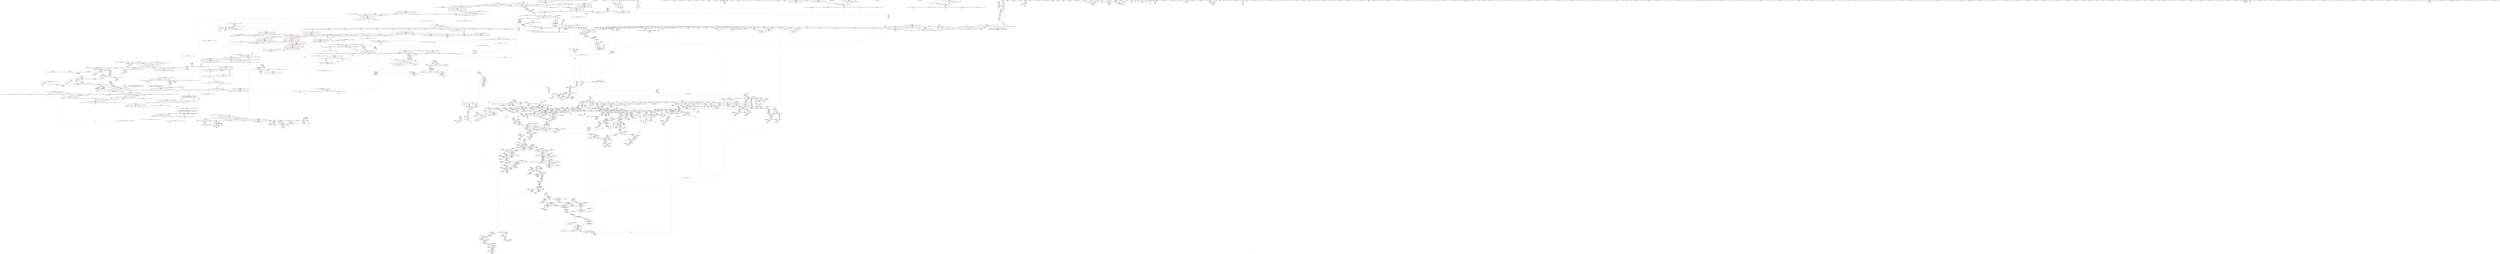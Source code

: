 digraph "SVFG" {
	label="SVFG";

	Node0x55781c38e0c0 [shape=record,color=grey,label="{NodeID: 0\nNullPtr|{|<s60>176}}"];
	Node0x55781c38e0c0 -> Node0x55781c8013f0[style=solid];
	Node0x55781c38e0c0 -> Node0x55781c8014f0[style=solid];
	Node0x55781c38e0c0 -> Node0x55781c8015c0[style=solid];
	Node0x55781c38e0c0 -> Node0x55781c801690[style=solid];
	Node0x55781c38e0c0 -> Node0x55781c801760[style=solid];
	Node0x55781c38e0c0 -> Node0x55781c801830[style=solid];
	Node0x55781c38e0c0 -> Node0x55781c801900[style=solid];
	Node0x55781c38e0c0 -> Node0x55781c8019d0[style=solid];
	Node0x55781c38e0c0 -> Node0x55781c801aa0[style=solid];
	Node0x55781c38e0c0 -> Node0x55781c801b70[style=solid];
	Node0x55781c38e0c0 -> Node0x55781c801c40[style=solid];
	Node0x55781c38e0c0 -> Node0x55781c801d10[style=solid];
	Node0x55781c38e0c0 -> Node0x55781c801de0[style=solid];
	Node0x55781c38e0c0 -> Node0x55781c801eb0[style=solid];
	Node0x55781c38e0c0 -> Node0x55781c801f80[style=solid];
	Node0x55781c38e0c0 -> Node0x55781c802050[style=solid];
	Node0x55781c38e0c0 -> Node0x55781c802120[style=solid];
	Node0x55781c38e0c0 -> Node0x55781c8021f0[style=solid];
	Node0x55781c38e0c0 -> Node0x55781c8022c0[style=solid];
	Node0x55781c38e0c0 -> Node0x55781c802390[style=solid];
	Node0x55781c38e0c0 -> Node0x55781c802460[style=solid];
	Node0x55781c38e0c0 -> Node0x55781c802530[style=solid];
	Node0x55781c38e0c0 -> Node0x55781c802600[style=solid];
	Node0x55781c38e0c0 -> Node0x55781c8026d0[style=solid];
	Node0x55781c38e0c0 -> Node0x55781c8027a0[style=solid];
	Node0x55781c38e0c0 -> Node0x55781c802870[style=solid];
	Node0x55781c38e0c0 -> Node0x55781c802940[style=solid];
	Node0x55781c38e0c0 -> Node0x55781c812f50[style=solid];
	Node0x55781c38e0c0 -> Node0x55781c813020[style=solid];
	Node0x55781c38e0c0 -> Node0x55781c8130f0[style=solid];
	Node0x55781c38e0c0 -> Node0x55781c8131c0[style=solid];
	Node0x55781c38e0c0 -> Node0x55781c813290[style=solid];
	Node0x55781c38e0c0 -> Node0x55781c813360[style=solid];
	Node0x55781c38e0c0 -> Node0x55781c813430[style=solid];
	Node0x55781c38e0c0 -> Node0x55781c813500[style=solid];
	Node0x55781c38e0c0 -> Node0x55781c8135d0[style=solid];
	Node0x55781c38e0c0 -> Node0x55781c8136a0[style=solid];
	Node0x55781c38e0c0 -> Node0x55781c813770[style=solid];
	Node0x55781c38e0c0 -> Node0x55781c813840[style=solid];
	Node0x55781c38e0c0 -> Node0x55781c813910[style=solid];
	Node0x55781c38e0c0 -> Node0x55781c8139e0[style=solid];
	Node0x55781c38e0c0 -> Node0x55781c813ab0[style=solid];
	Node0x55781c38e0c0 -> Node0x55781c813b80[style=solid];
	Node0x55781c38e0c0 -> Node0x55781c813c50[style=solid];
	Node0x55781c38e0c0 -> Node0x55781c813d20[style=solid];
	Node0x55781c38e0c0 -> Node0x55781c813df0[style=solid];
	Node0x55781c38e0c0 -> Node0x55781c813ec0[style=solid];
	Node0x55781c38e0c0 -> Node0x55781c813f90[style=solid];
	Node0x55781c38e0c0 -> Node0x55781c814060[style=solid];
	Node0x55781c38e0c0 -> Node0x55781c814130[style=solid];
	Node0x55781c38e0c0 -> Node0x55781c814200[style=solid];
	Node0x55781c38e0c0 -> Node0x55781c8142d0[style=solid];
	Node0x55781c38e0c0 -> Node0x55781c8431a0[style=solid];
	Node0x55781c38e0c0 -> Node0x55781c84bb20[style=solid];
	Node0x55781c38e0c0 -> Node0x55781c84bbf0[style=solid];
	Node0x55781c38e0c0 -> Node0x55781c84bcc0[style=solid];
	Node0x55781c38e0c0 -> Node0x55781c84dee0[style=solid];
	Node0x55781c38e0c0 -> Node0x55781c881430[style=solid];
	Node0x55781c38e0c0 -> Node0x55781c8959e0[style=solid];
	Node0x55781c38e0c0 -> Node0x55781c895b60[style=solid];
	Node0x55781c38e0c0:s60 -> Node0x55781c9daf00[style=solid,color=red];
	Node0x55781c921950 [shape=record,color=yellow,style=double,label="{NodeID: 2657\n134V_1 = ENCHI(MR_134V_0)\npts\{5100001 5100002 \}\nFun[_Z5solvex]|{<s0>42}}"];
	Node0x55781c921950:s0 -> Node0x55781c920bf0[style=dashed,color=red];
	Node0x55781c823610 [shape=record,color=blue,label="{NodeID: 1550\n2719\<--2718\nthis.addr\<--this\n_ZNKSt13move_iteratorIPxE4baseEv\n}"];
	Node0x55781c823610 -> Node0x55781c842140[style=dashed];
	Node0x55781c801c40 [shape=record,color=black,label="{NodeID: 443\n225\<--3\n\<--dummyVal\n__cxx_global_var_init.1\n}"];
	Node0x55781c810ed0 [shape=record,color=red,label="{NodeID: 886\n472\<--356\n\<--__i23\n_ZSt7shuffleIPxRSt23mersenne_twister_engineImLm32ELm624ELm397ELm31ELm2567483615ELm11ELm4294967295ELm7ELm2636928640ELm15ELm4022730752ELm18ELm1812433253EEEvT_S4_OT0_\n|{<s0>38}}"];
	Node0x55781c810ed0:s0 -> Node0x55781c9db260[style=solid,color=red];
	Node0x55781c9dd540 [shape=record,color=black,label="{NodeID: 3543\n1051 = PHI(430, )\n1st arg _ZSt22__gen_two_uniform_intsImRSt23mersenne_twister_engineImLm32ELm624ELm397ELm31ELm2567483615ELm11ELm4294967295ELm7ELm2636928640ELm15ELm4022730752ELm18ELm1812433253EEESt4pairIT_S4_ES4_S4_OT0_ }"];
	Node0x55781c9dd540 -> Node0x55781c8484b0[style=solid];
	Node0x55781c8473a0 [shape=record,color=blue,label="{NodeID: 1329\n888\<--919\n__x\<--mul\n_ZNSt23mersenne_twister_engineImLm32ELm624ELm397ELm31ELm2567483615ELm11ELm4294967295ELm7ELm2636928640ELm15ELm4022730752ELm18ELm1812433253EE4seedEm\n}"];
	Node0x55781c8473a0 -> Node0x55781c833e90[style=dashed];
	Node0x55781c8473a0 -> Node0x55781c847470[style=dashed];
	Node0x55781c7f9d80 [shape=record,color=green,label="{NodeID: 222\n1177\<--1178\n_ZNSt23mersenne_twister_engineImLm32ELm624ELm397ELm31ELm2567483615ELm11ELm4294967295ELm7ELm2636928640ELm15ELm4022730752ELm18ELm1812433253EEclEv\<--_ZNSt23mersenne_twister_engineImLm32ELm624ELm397ELm31ELm2567483615ELm11ELm4294967295ELm7ELm2636928640ELm15ELm4022730752ELm18ELm1812433253EEclEv_field_insensitive\n}"];
	Node0x55781c81d700 [shape=record,color=purple,label="{NodeID: 665\n798\<--797\n_M_impl\<--\n_ZNSt6vectorIxSaIxEED2Ev\n}"];
	Node0x55781c941680 [shape=record,color=yellow,style=double,label="{NodeID: 3322\n46V_2 = CSCHI(MR_46V_1)\npts\{240000 240001 \}\nCS[]|{<s0>205}}"];
	Node0x55781c941680:s0 -> Node0x55781c945e60[style=dashed,color=blue];
	Node0x55781c83bef0 [shape=record,color=red,label="{NodeID: 1108\n1815\<--1814\n\<--_M_finish\n_ZNSt6vectorIxSaIxEE12emplace_backIJxEEEvDpOT_\n}"];
	Node0x55781c83bef0 -> Node0x55781c8965e0[style=solid];
	Node0x55781c7beb50 [shape=record,color=green,label="{NodeID: 1\n7\<--1\n__dso_handle\<--dummyObj\nGlob }"];
	Node0x55781c8236e0 [shape=record,color=blue,label="{NodeID: 1551\n2729\<--2727\nthis.addr\<--this\n_ZNSt13move_iteratorIPxEC2ES0_\n}"];
	Node0x55781c8236e0 -> Node0x55781c8422e0[style=dashed];
	Node0x55781c801d10 [shape=record,color=black,label="{NodeID: 444\n226\<--3\n\<--dummyVal\n__cxx_global_var_init.1\n}"];
	Node0x55781c801d10 -> Node0x55781c843e00[style=solid];
	Node0x55781c810fa0 [shape=record,color=red,label="{NodeID: 887\n475\<--356\n\<--__i23\n_ZSt7shuffleIPxRSt23mersenne_twister_engineImLm32ELm624ELm397ELm31ELm2567483615ELm11ELm4294967295ELm7ELm2636928640ELm15ELm4022730752ELm18ELm1812433253EEEvT_S4_OT0_\n}"];
	Node0x55781c810fa0 -> Node0x55781c814f90[style=solid];
	Node0x55781c9dd650 [shape=record,color=black,label="{NodeID: 3544\n1052 = PHI(431, )\n2nd arg _ZSt22__gen_two_uniform_intsImRSt23mersenne_twister_engineImLm32ELm624ELm397ELm31ELm2567483615ELm11ELm4294967295ELm7ELm2636928640ELm15ELm4022730752ELm18ELm1812433253EEESt4pairIT_S4_ES4_S4_OT0_ }"];
	Node0x55781c9dd650 -> Node0x55781c848580[style=solid];
	Node0x55781c847470 [shape=record,color=blue,label="{NodeID: 1330\n888\<--927\n__x\<--add\n_ZNSt23mersenne_twister_engineImLm32ELm624ELm397ELm31ELm2567483615ELm11ELm4294967295ELm7ELm2636928640ELm15ELm4022730752ELm18ELm1812433253EE4seedEm\n}"];
	Node0x55781c847470 -> Node0x55781c833f60[style=dashed];
	Node0x55781c847470 -> Node0x55781c90a6a0[style=dashed];
	Node0x55781c7f9e80 [shape=record,color=green,label="{NodeID: 223\n1244\<--1245\nthis.addr\<--this.addr_field_insensitive\n_ZNSt24uniform_int_distributionImE10param_typeC2Emm\n}"];
	Node0x55781c7f9e80 -> Node0x55781c837290[style=solid];
	Node0x55781c7f9e80 -> Node0x55781c849760[style=solid];
	Node0x55781c81d7d0 [shape=record,color=purple,label="{NodeID: 666\n799\<--797\n_M_start\<--\n_ZNSt6vectorIxSaIxEED2Ev\n}"];
	Node0x55781c81d7d0 -> Node0x55781c833190[style=solid];
	Node0x55781c9417e0 [shape=record,color=yellow,style=double,label="{NodeID: 3323\n46V_2 = CSCHI(MR_46V_1)\npts\{240000 240001 \}\nCS[]|{<s0>22}}"];
	Node0x55781c9417e0:s0 -> Node0x55781c941680[style=dashed,color=blue];
	Node0x55781c83bfc0 [shape=record,color=red,label="{NodeID: 1109\n1819\<--1818\n\<--_M_end_of_storage\n_ZNSt6vectorIxSaIxEE12emplace_backIJxEEEvDpOT_\n}"];
	Node0x55781c83bfc0 -> Node0x55781c8965e0[style=solid];
	Node0x55781c7bee90 [shape=record,color=green,label="{NodeID: 2\n9\<--1\n\<--dummyObj\nCan only get source location for instruction, argument, global var or function.}"];
	Node0x55781c8237b0 [shape=record,color=blue,label="{NodeID: 1552\n2731\<--2728\n__i.addr\<--__i\n_ZNSt13move_iteratorIPxEC2ES0_\n}"];
	Node0x55781c8237b0 -> Node0x55781c8423b0[style=dashed];
	Node0x55781c801de0 [shape=record,color=black,label="{NodeID: 445\n228\<--3\n\<--dummyVal\n__cxx_global_var_init.1\n}"];
	Node0x55781c801de0 -> Node0x55781c843ed0[style=solid];
	Node0x55781c811070 [shape=record,color=red,label="{NodeID: 888\n490\<--356\n\<--__i23\n_ZSt7shuffleIPxRSt23mersenne_twister_engineImLm32ELm624ELm397ELm31ELm2567483615ELm11ELm4294967295ELm7ELm2636928640ELm15ELm4022730752ELm18ELm1812433253EEEvT_S4_OT0_\n}"];
	Node0x55781c811070 -> Node0x55781c81d150[style=solid];
	Node0x55781c9dd760 [shape=record,color=black,label="{NodeID: 3545\n752 = PHI(525, )\n0th arg _ZSt3maxIxERKT_S2_S2_ }"];
	Node0x55781c9dd760 -> Node0x55781c8466a0[style=solid];
	Node0x55781c847540 [shape=record,color=blue,label="{NodeID: 1331\n933\<--930\narrayidx7\<--call5\n_ZNSt23mersenne_twister_engineImLm32ELm624ELm397ELm31ELm2567483615ELm11ELm4294967295ELm7ELm2636928640ELm15ELm4022730752ELm18ELm1812433253EE4seedEm\n}"];
	Node0x55781c847540 -> Node0x55781c90aba0[style=dashed];
	Node0x55781c7f9f50 [shape=record,color=green,label="{NodeID: 224\n1246\<--1247\n__a.addr\<--__a.addr_field_insensitive\n_ZNSt24uniform_int_distributionImE10param_typeC2Emm\n}"];
	Node0x55781c7f9f50 -> Node0x55781c837360[style=solid];
	Node0x55781c7f9f50 -> Node0x55781c849830[style=solid];
	Node0x55781c81d8a0 [shape=record,color=purple,label="{NodeID: 667\n802\<--801\n_M_impl2\<--\n_ZNSt6vectorIxSaIxEED2Ev\n}"];
	Node0x55781c941940 [shape=record,color=yellow,style=double,label="{NodeID: 3324\n46V_2 = CSCHI(MR_46V_1)\npts\{240000 240001 \}\nCS[]}"];
	Node0x55781b0a3ca0 [shape=record,color=black,label="{NodeID: 2217\n2169 = PHI(2165, 2167, )\n}"];
	Node0x55781b0a3ca0 -> Node0x55781c819640[style=solid];
	Node0x55781c83c090 [shape=record,color=red,label="{NodeID: 1110\n1828\<--1827\n\<--_M_finish5\n_ZNSt6vectorIxSaIxEE12emplace_backIJxEEEvDpOT_\n|{<s0>125}}"];
	Node0x55781c83c090:s0 -> Node0x55781c9e3a90[style=solid,color=red];
	Node0x55781c7bef50 [shape=record,color=green,label="{NodeID: 3\n12\<--1\n\<--dummyObj\nCan only get source location for instruction, argument, global var or function.}"];
	Node0x55781c921bf0 [shape=record,color=yellow,style=double,label="{NodeID: 2660\n100V_1 = ENCHI(MR_100V_0)\npts\{502 \}\nFun[_Z5solvex]}"];
	Node0x55781c921bf0 -> Node0x55781c8113b0[style=dashed];
	Node0x55781c921bf0 -> Node0x55781c811480[style=dashed];
	Node0x55781c921bf0 -> Node0x55781c811550[style=dashed];
	Node0x55781c823880 [shape=record,color=blue,label="{NodeID: 1553\n2736\<--2737\n_M_current\<--\n_ZNSt13move_iteratorIPxEC2ES0_\n|{<s0>183}}"];
	Node0x55781c823880:s0 -> Node0x55781c945620[style=dashed,color=blue];
	Node0x55781c801eb0 [shape=record,color=black,label="{NodeID: 446\n236\<--3\nlpad.val\<--dummyVal\n__cxx_global_var_init.1\n}"];
	Node0x55781c811140 [shape=record,color=red,label="{NodeID: 889\n447\<--446\n\<--first\n_ZSt7shuffleIPxRSt23mersenne_twister_engineImLm32ELm624ELm397ELm31ELm2567483615ELm11ELm4294967295ELm7ELm2636928640ELm15ELm4022730752ELm18ELm1812433253EEEvT_S4_OT0_\n}"];
	Node0x55781c9dd870 [shape=record,color=black,label="{NodeID: 3546\n753 = PHI(529, )\n1st arg _ZSt3maxIxERKT_S2_S2_ }"];
	Node0x55781c9dd870 -> Node0x55781c846770[style=solid];
	Node0x55781c847610 [shape=record,color=blue,label="{NodeID: 1332\n886\<--937\n__i\<--inc\n_ZNSt23mersenne_twister_engineImLm32ELm624ELm397ELm31ELm2567483615ELm11ELm4294967295ELm7ELm2636928640ELm15ELm4022730752ELm18ELm1812433253EE4seedEm\n}"];
	Node0x55781c847610 -> Node0x55781c90a1a0[style=dashed];
	Node0x55781c7fa020 [shape=record,color=green,label="{NodeID: 225\n1248\<--1249\n__b.addr\<--__b.addr_field_insensitive\n_ZNSt24uniform_int_distributionImE10param_typeC2Emm\n}"];
	Node0x55781c7fa020 -> Node0x55781c837430[style=solid];
	Node0x55781c7fa020 -> Node0x55781c849900[style=solid];
	Node0x55781c81d970 [shape=record,color=purple,label="{NodeID: 668\n803\<--801\n_M_finish\<--\n_ZNSt6vectorIxSaIxEED2Ev\n}"];
	Node0x55781c81d970 -> Node0x55781c833260[style=solid];
	Node0x55781c941aa0 [shape=record,color=yellow,style=double,label="{NodeID: 3325\n92V_3 = CSCHI(MR_92V_1)\npts\{3490000 3490001 \}\nCS[]|{|<s1>29}}"];
	Node0x55781c941aa0 -> Node0x55781c9092a0[style=dashed];
	Node0x55781c941aa0:s1 -> Node0x55781c91f810[style=dashed,color=red];
	Node0x55781b0a3aa0 [shape=record,color=black,label="{NodeID: 2218\n1225 = PHI(91, 1223, )\n}"];
	Node0x55781c83c160 [shape=record,color=red,label="{NodeID: 1111\n1839\<--1838\n\<--_M_finish7\n_ZNSt6vectorIxSaIxEE12emplace_backIJxEEEvDpOT_\n}"];
	Node0x55781c83c160 -> Node0x55781c8213f0[style=solid];
	Node0x55781c7bf010 [shape=record,color=green,label="{NodeID: 4\n15\<--1\n\<--dummyObj\nCan only get source location for instruction, argument, global var or function.}"];
	Node0x55781c921cd0 [shape=record,color=yellow,style=double,label="{NodeID: 2661\n102V_1 = ENCHI(MR_102V_0)\npts\{506 \}\nFun[_Z5solvex]}"];
	Node0x55781c921cd0 -> Node0x55781c8454c0[style=dashed];
	Node0x55781c921cd0 -> Node0x55781c845660[style=dashed];
	Node0x55781c921cd0 -> Node0x55781c845b40[style=dashed];
	Node0x55781c823950 [shape=record,color=blue,label="{NodeID: 1554\n2743\<--2741\nthis.addr\<--this\n_ZN9__gnu_cxx13new_allocatorIxE7destroyIxEEvPT_\n}"];
	Node0x55781c823950 -> Node0x55781c842480[style=dashed];
	Node0x55781c801f80 [shape=record,color=black,label="{NodeID: 447\n237\<--3\nlpad.val4\<--dummyVal\n__cxx_global_var_init.1\n}"];
	Node0x55781c811210 [shape=record,color=red,label="{NodeID: 890\n455\<--454\n\<--second\n_ZSt7shuffleIPxRSt23mersenne_twister_engineImLm32ELm624ELm397ELm31ELm2567483615ELm11ELm4294967295ELm7ELm2636928640ELm15ELm4022730752ELm18ELm1812433253EEEvT_S4_OT0_\n}"];
	Node0x55781c9dd980 [shape=record,color=black,label="{NodeID: 3547\n2230 = PHI(1950, 1966, )\n0th arg _ZSt34__uninitialized_move_if_noexcept_aIPxS0_SaIxEET0_T_S3_S2_RT1_ }"];
	Node0x55781c9dd980 -> Node0x55781c84f400[style=solid];
	Node0x55781c9018a0 [shape=record,color=black,label="{NodeID: 2440\nMR_434V_3 = PHI(MR_434V_5, MR_434V_1, )\npts\{11340000 \}\n|{<s0>96}}"];
	Node0x55781c9018a0:s0 -> Node0x55781c8499d0[style=dashed,color=red];
	Node0x55781c8476e0 [shape=record,color=blue,label="{NodeID: 1333\n940\<--904\n_M_p\<--\n_ZNSt23mersenne_twister_engineImLm32ELm624ELm397ELm31ELm2567483615ELm11ELm4294967295ELm7ELm2636928640ELm15ELm4022730752ELm18ELm1812433253EE4seedEm\n|{<s0>24}}"];
	Node0x55781c8476e0:s0 -> Node0x55781c9417e0[style=dashed,color=blue];
	Node0x55781c7fa0f0 [shape=record,color=green,label="{NodeID: 226\n1264\<--1265\n__a.addr\<--__a.addr_field_insensitive\n_ZSt4swapIxENSt9enable_ifIXsr6__and_ISt6__not_ISt15__is_tuple_likeIT_EESt21is_move_constructibleIS3_ESt18is_move_assignableIS3_EEE5valueEvE4typeERS3_SC_\n}"];
	Node0x55781c7fa0f0 -> Node0x55781c837500[style=solid];
	Node0x55781c7fa0f0 -> Node0x55781c8375d0[style=solid];
	Node0x55781c7fa0f0 -> Node0x55781c849b70[style=solid];
	Node0x55781c81da40 [shape=record,color=purple,label="{NodeID: 669\n897\<--892\n_M_x\<--this1\n_ZNSt23mersenne_twister_engineImLm32ELm624ELm397ELm31ELm2567483615ELm11ELm4294967295ELm7ELm2636928640ELm15ELm4022730752ELm18ELm1812433253EE4seedEm\n}"];
	Node0x55781b0ce740 [shape=record,color=black,label="{NodeID: 2219\n1522 = PHI(1479, 156, )\n}"];
	Node0x55781b0ce740 -> Node0x55781c82b100[style=solid];
	Node0x55781c83c230 [shape=record,color=red,label="{NodeID: 1112\n1851\<--1850\n\<--coerce.dive10\n_ZNSt6vectorIxSaIxEE12emplace_backIJxEEEvDpOT_\n|{<s0>128}}"];
	Node0x55781c83c230:s0 -> Node0x55781c9df940[style=solid,color=red];
	Node0x55781c7bf880 [shape=record,color=green,label="{NodeID: 5\n17\<--1\n_ZSt3cin\<--dummyObj\nGlob }"];
	Node0x55781c921db0 [shape=record,color=yellow,style=double,label="{NodeID: 2662\n104V_1 = ENCHI(MR_104V_0)\npts\{508 \}\nFun[_Z5solvex]}"];
	Node0x55781c921db0 -> Node0x55781c845590[style=dashed];
	Node0x55781c921db0 -> Node0x55781c845730[style=dashed];
	Node0x55781c921db0 -> Node0x55781c845c10[style=dashed];
	Node0x55781c823a20 [shape=record,color=blue,label="{NodeID: 1555\n2745\<--2742\n__p.addr\<--__p\n_ZN9__gnu_cxx13new_allocatorIxE7destroyIxEEvPT_\n}"];
	Node0x55781c802050 [shape=record,color=black,label="{NodeID: 448\n273\<--3\n\<--dummyVal\n_ZNSt13random_deviceD2Ev\n}"];
	Node0x55781c8112e0 [shape=record,color=red,label="{NodeID: 891\n651\<--499\n\<--id.addr\n_Z5solvex\n}"];
	Node0x55781c9ddad0 [shape=record,color=black,label="{NodeID: 3548\n2231 = PHI(1954, 1970, )\n1st arg _ZSt34__uninitialized_move_if_noexcept_aIPxS0_SaIxEET0_T_S3_S2_RT1_ }"];
	Node0x55781c9ddad0 -> Node0x55781c84f4d0[style=solid];
	Node0x55781c901da0 [shape=record,color=black,label="{NodeID: 2441\nMR_436V_3 = PHI(MR_436V_5, MR_436V_1, )\npts\{11340001 \}\n|{<s0>96}}"];
	Node0x55781c901da0:s0 -> Node0x55781c849aa0[style=dashed,color=red];
	Node0x55781c8477b0 [shape=record,color=blue,label="{NodeID: 1334\n945\<--944\n__x.addr\<--__x\n_ZNSt8__detail5__modImLm4294967296ELm1ELm0EEET_S1_\n}"];
	Node0x55781c8477b0 -> Node0x55781c834100[style=dashed];
	Node0x55781c7fa1c0 [shape=record,color=green,label="{NodeID: 227\n1266\<--1267\n__b.addr\<--__b.addr_field_insensitive\n_ZSt4swapIxENSt9enable_ifIXsr6__and_ISt6__not_ISt15__is_tuple_likeIT_EESt21is_move_constructibleIS3_ESt18is_move_assignableIS3_EEE5valueEvE4typeERS3_SC_\n}"];
	Node0x55781c7fa1c0 -> Node0x55781c8376a0[style=solid];
	Node0x55781c7fa1c0 -> Node0x55781c837770[style=solid];
	Node0x55781c7fa1c0 -> Node0x55781c849c40[style=solid];
	Node0x55781c81db10 [shape=record,color=purple,label="{NodeID: 670\n898\<--892\narrayidx\<--this1\n_ZNSt23mersenne_twister_engineImLm32ELm624ELm397ELm31ELm2567483615ELm11ELm4294967295ELm7ELm2636928640ELm15ELm4022730752ELm18ELm1812433253EE4seedEm\n}"];
	Node0x55781c81db10 -> Node0x55781c847060[style=solid];
	Node0x55781c8808f0 [shape=record,color=black,label="{NodeID: 2220\n1553 = PHI(1479, 156, )\n}"];
	Node0x55781c8808f0 -> Node0x55781c82c900[style=solid];
	Node0x55781c83c300 [shape=record,color=red,label="{NodeID: 1113\n1870\<--1861\n\<--__a.addr\n_ZNSt16allocator_traitsISaIxEE9constructIxJxEEEvRS0_PT_DpOT0_\n}"];
	Node0x55781c83c300 -> Node0x55781c817eb0[style=solid];
	Node0x55781c7bf940 [shape=record,color=green,label="{NodeID: 6\n21\<--1\n.str\<--dummyObj\nGlob }"];
	Node0x55781c802120 [shape=record,color=black,label="{NodeID: 449\n274\<--3\n\<--dummyVal\n_ZNSt13random_deviceD2Ev\n|{<s0>20}}"];
	Node0x55781c802120:s0 -> Node0x55781c9df110[style=solid,color=red];
	Node0x55781c8113b0 [shape=record,color=red,label="{NodeID: 892\n582\<--501\n\<--n\n_Z5solvex\n}"];
	Node0x55781c8113b0 -> Node0x55781c8953e0[style=solid];
	Node0x55781c9ddc50 [shape=record,color=black,label="{NodeID: 3549\n2232 = PHI(1955, 1971, )\n2nd arg _ZSt34__uninitialized_move_if_noexcept_aIPxS0_SaIxEET0_T_S3_S2_RT1_ }"];
	Node0x55781c9ddc50 -> Node0x55781c84f5a0[style=solid];
	Node0x55781c9022a0 [shape=record,color=black,label="{NodeID: 2442\nMR_46V_5 = PHI(MR_46V_7, MR_46V_1, )\npts\{240000 240001 \}\n|{<s0>97}}"];
	Node0x55781c9022a0:s0 -> Node0x55781c91e800[style=dashed,color=red];
	Node0x55781c847880 [shape=record,color=blue,label="{NodeID: 1335\n955\<--954\n__x.addr\<--__x\n_ZNSt8__detail5__modImLm624ELm1ELm0EEET_S1_\n}"];
	Node0x55781c847880 -> Node0x55781c8341d0[style=dashed];
	Node0x55781c7fa290 [shape=record,color=green,label="{NodeID: 228\n1268\<--1269\n__tmp\<--__tmp_field_insensitive\n_ZSt4swapIxENSt9enable_ifIXsr6__and_ISt6__not_ISt15__is_tuple_likeIT_EESt21is_move_constructibleIS3_ESt18is_move_assignableIS3_EEE5valueEvE4typeERS3_SC_\n|{|<s1>103}}"];
	Node0x55781c7fa290 -> Node0x55781c849d10[style=solid];
	Node0x55781c7fa290:s1 -> Node0x55781c9e3f10[style=solid,color=red];
	Node0x55781c81dbe0 [shape=record,color=purple,label="{NodeID: 671\n906\<--892\n_M_x2\<--this1\n_ZNSt23mersenne_twister_engineImLm32ELm624ELm397ELm31ELm2567483615ELm11ELm4294967295ELm7ELm2636928640ELm15ELm4022730752ELm18ELm1812433253EE4seedEm\n}"];
	Node0x55781c880e90 [shape=record,color=black,label="{NodeID: 2221\n1478 = PHI(1479, 156, )\n}"];
	Node0x55781c880e90 -> Node0x55781c82eb80[style=solid];
	Node0x55781c83c3d0 [shape=record,color=red,label="{NodeID: 1114\n1872\<--1863\n\<--__p.addr\n_ZNSt16allocator_traitsISaIxEE9constructIxJxEEEvRS0_PT_DpOT0_\n|{<s0>130}}"];
	Node0x55781c83c3d0:s0 -> Node0x55781c9e4340[style=solid,color=red];
	Node0x55781c7bfa00 [shape=record,color=green,label="{NodeID: 7\n25\<--1\n_ZSt4cout\<--dummyObj\nGlob }"];
	Node0x55781c8021f0 [shape=record,color=black,label="{NodeID: 450\n318\<--3\na\<--dummyVal\n_Z3mixPxS_\n0th arg _Z3mixPxS_ }"];
	Node0x55781c8021f0 -> Node0x55781c844480[style=solid];
	Node0x55781c811480 [shape=record,color=red,label="{NodeID: 893\n613\<--501\n\<--n\n_Z5solvex\n}"];
	Node0x55781c811480 -> Node0x55781c882bd0[style=solid];
	Node0x55781c9dddd0 [shape=record,color=black,label="{NodeID: 3550\n2233 = PHI(1957, 1973, )\n3rd arg _ZSt34__uninitialized_move_if_noexcept_aIPxS0_SaIxEET0_T_S3_S2_RT1_ }"];
	Node0x55781c9dddd0 -> Node0x55781c84f670[style=solid];
	Node0x55781c9027a0 [shape=record,color=black,label="{NodeID: 2443\nMR_224V_3 = PHI(MR_224V_4, MR_224V_2, )\npts\{2316 \}\n}"];
	Node0x55781c9027a0 -> Node0x55781c83fa40[style=dashed];
	Node0x55781c847950 [shape=record,color=blue,label="{NodeID: 1336\n965\<--964\n__x.addr\<--__x\n_ZNSt8__detail4_ModImLm4294967296ELm1ELm0ELb1ELb1EE6__calcEm\n}"];
	Node0x55781c847950 -> Node0x55781c8342a0[style=dashed];
	Node0x55781c7fa360 [shape=record,color=green,label="{NodeID: 229\n1288\<--1289\n__t.addr\<--__t.addr_field_insensitive\n_ZSt4moveIRxEONSt16remove_referenceIT_E4typeEOS2_\n}"];
	Node0x55781c7fa360 -> Node0x55781c837ab0[style=solid];
	Node0x55781c7fa360 -> Node0x55781c849f80[style=solid];
	Node0x55781c81dcb0 [shape=record,color=purple,label="{NodeID: 672\n909\<--892\narrayidx3\<--this1\n_ZNSt23mersenne_twister_engineImLm32ELm624ELm397ELm31ELm2567483615ELm11ELm4294967295ELm7ELm2636928640ELm15ELm4022730752ELm18ELm1812433253EE4seedEm\n}"];
	Node0x55781c81dcb0 -> Node0x55781c834030[style=solid];
	Node0x55781c942020 [shape=record,color=yellow,style=double,label="{NodeID: 3329\n124V_3 = CSCHI(MR_124V_2)\npts\{2421 \}\nCS[]|{<s0>142}}"];
	Node0x55781c942020:s0 -> Node0x55781c920270[style=dashed,color=red];
	Node0x55781c881430 [shape=record,color=black,label="{NodeID: 2222\n2227 = PHI(2222, 3, )\n}"];
	Node0x55781c881430 -> Node0x55781c819bf0[style=solid];
	Node0x55781c83c4a0 [shape=record,color=red,label="{NodeID: 1115\n1873\<--1865\n\<--__args.addr\n_ZNSt16allocator_traitsISaIxEE9constructIxJxEEEvRS0_PT_DpOT0_\n|{<s0>129}}"];
	Node0x55781c83c4a0:s0 -> Node0x55781c9d9380[style=solid,color=red];
	Node0x55781c7bfac0 [shape=record,color=green,label="{NodeID: 8\n26\<--1\n.str.3\<--dummyObj\nGlob }"];
	Node0x55781c8022c0 [shape=record,color=black,label="{NodeID: 451\n319\<--3\nb\<--dummyVal\n_Z3mixPxS_\n1st arg _Z3mixPxS_ }"];
	Node0x55781c8022c0 -> Node0x55781c844550[style=solid];
	Node0x55781c811550 [shape=record,color=red,label="{NodeID: 894\n623\<--501\n\<--n\n_Z5solvex\n}"];
	Node0x55781c811550 -> Node0x55781c883950[style=solid];
	Node0x55781c9ddf50 [shape=record,color=black,label="{NodeID: 3551\n964 = PHI(948, )\n0th arg _ZNSt8__detail4_ModImLm4294967296ELm1ELm0ELb1ELb1EE6__calcEm }"];
	Node0x55781c9ddf50 -> Node0x55781c847950[style=solid];
	Node0x55781c902ca0 [shape=record,color=black,label="{NodeID: 2444\nMR_294V_3 = PHI(MR_294V_4, MR_294V_2, )\npts\{836 \}\n}"];
	Node0x55781c902ca0 -> Node0x55781c833400[style=dashed];
	Node0x55781c902ca0 -> Node0x55781c8334d0[style=dashed];
	Node0x55781c902ca0 -> Node0x55781c8335a0[style=dashed];
	Node0x55781c902ca0 -> Node0x55781c846df0[style=dashed];
	Node0x55781c847a20 [shape=record,color=blue,label="{NodeID: 1337\n967\<--972\n__res\<--add\n_ZNSt8__detail4_ModImLm4294967296ELm1ELm0ELb1ELb1EE6__calcEm\n}"];
	Node0x55781c847a20 -> Node0x55781c834370[style=dashed];
	Node0x55781c847a20 -> Node0x55781c847af0[style=dashed];
	Node0x55781c8029d0 [shape=record,color=green,label="{NodeID: 230\n1296\<--1297\nretval\<--retval_field_insensitive\n_ZSt9make_pairImmESt4pairINSt17__decay_and_stripIT_E6__typeENS1_IT0_E6__typeEEOS2_OS5_\n|{|<s1>106}}"];
	Node0x55781c8029d0 -> Node0x55781c8168c0[style=solid];
	Node0x55781c8029d0:s1 -> Node0x55781c9e2190[style=solid,color=red];
	Node0x55781c81dd80 [shape=record,color=purple,label="{NodeID: 673\n931\<--892\n_M_x6\<--this1\n_ZNSt23mersenne_twister_engineImLm32ELm624ELm397ELm31ELm2567483615ELm11ELm4294967295ELm7ELm2636928640ELm15ELm4022730752ELm18ELm1812433253EE4seedEm\n}"];
	Node0x55781c8819d0 [shape=record,color=grey,label="{NodeID: 2223\n1180 = Binary(1176, 1179, )\n}"];
	Node0x55781c8819d0 -> Node0x55781c849280[style=solid];
	Node0x55781c83c570 [shape=record,color=red,label="{NodeID: 1116\n1884\<--1881\n\<--__t.addr\n_ZSt7forwardIxEOT_RNSt16remove_referenceIS0_E4typeE\n}"];
	Node0x55781c83c570 -> Node0x55781c817f80[style=solid];
	Node0x55781c7f2250 [shape=record,color=green,label="{NodeID: 9\n28\<--1\n.str.4\<--dummyObj\nGlob }"];
	Node0x55781c802390 [shape=record,color=black,label="{NodeID: 452\n437\<--3\n\<--dummyVal\n_ZSt7shuffleIPxRSt23mersenne_twister_engineImLm32ELm624ELm397ELm31ELm2567483615ELm11ELm4294967295ELm7ELm2636928640ELm15ELm4022730752ELm18ELm1812433253EEEvT_S4_OT0_\n}"];
	Node0x55781c802390 -> Node0x55781c844ca0[style=solid];
	Node0x55781c811620 [shape=record,color=red,label="{NodeID: 895\n672\<--505\nexn\<--exn.slot\n_Z5solvex\n}"];
	Node0x55781c9de060 [shape=record,color=black,label="{NodeID: 3552\n1601 = PHI(1595, )\n0th arg _ZN9__gnu_cxx13new_allocatorIxEC2Ev }"];
	Node0x55781c9de060 -> Node0x55781c84be60[style=solid];
	Node0x55781c9031a0 [shape=record,color=black,label="{NodeID: 2445\nMR_124V_2 = PHI(MR_124V_3, MR_124V_1, )\npts\{2421 \}\n|{<s0>77}}"];
	Node0x55781c9031a0:s0 -> Node0x55781c8ef6a0[style=dashed,color=red];
	Node0x55781c847af0 [shape=record,color=blue,label="{NodeID: 1338\n967\<--975\n__res\<--rem\n_ZNSt8__detail4_ModImLm4294967296ELm1ELm0ELb1ELb1EE6__calcEm\n}"];
	Node0x55781c847af0 -> Node0x55781c834440[style=dashed];
	Node0x55781c802a60 [shape=record,color=green,label="{NodeID: 231\n1298\<--1299\n__x.addr\<--__x.addr_field_insensitive\n_ZSt9make_pairImmESt4pairINSt17__decay_and_stripIT_E6__typeENS1_IT0_E6__typeEEOS2_OS5_\n}"];
	Node0x55781c802a60 -> Node0x55781c837b80[style=solid];
	Node0x55781c802a60 -> Node0x55781c84a050[style=solid];
	Node0x55781c81de50 [shape=record,color=purple,label="{NodeID: 674\n933\<--892\narrayidx7\<--this1\n_ZNSt23mersenne_twister_engineImLm32ELm624ELm397ELm31ELm2567483615ELm11ELm4294967295ELm7ELm2636928640ELm15ELm4022730752ELm18ELm1812433253EE4seedEm\n}"];
	Node0x55781c81de50 -> Node0x55781c847540[style=solid];
	Node0x55781c881b50 [shape=record,color=grey,label="{NodeID: 2224\n1198 = Binary(1197, 159, )\n}"];
	Node0x55781c881b50 -> Node0x55781c849420[style=solid];
	Node0x55781c83c640 [shape=record,color=red,label="{NodeID: 1117\n1914\<--1892\nthis1\<--this.addr\n_ZNSt6vectorIxSaIxEE17_M_realloc_insertIJxEEEvN9__gnu_cxx17__normal_iteratorIPxS1_EEDpOT_\n|{|<s19>131|<s20>132}}"];
	Node0x55781c83c640 -> Node0x55781c818050[style=solid];
	Node0x55781c83c640 -> Node0x55781c818120[style=solid];
	Node0x55781c83c640 -> Node0x55781c8181f0[style=solid];
	Node0x55781c83c640 -> Node0x55781c8182c0[style=solid];
	Node0x55781c83c640 -> Node0x55781c818390[style=solid];
	Node0x55781c83c640 -> Node0x55781c818460[style=solid];
	Node0x55781c83c640 -> Node0x55781c818530[style=solid];
	Node0x55781c83c640 -> Node0x55781c818600[style=solid];
	Node0x55781c83c640 -> Node0x55781c8186d0[style=solid];
	Node0x55781c83c640 -> Node0x55781c8187a0[style=solid];
	Node0x55781c83c640 -> Node0x55781c818870[style=solid];
	Node0x55781c83c640 -> Node0x55781c818940[style=solid];
	Node0x55781c83c640 -> Node0x55781c818a10[style=solid];
	Node0x55781c83c640 -> Node0x55781c818ae0[style=solid];
	Node0x55781c83c640 -> Node0x55781c818bb0[style=solid];
	Node0x55781c83c640 -> Node0x55781c818c80[style=solid];
	Node0x55781c83c640 -> Node0x55781c818d50[style=solid];
	Node0x55781c83c640 -> Node0x55781c818e20[style=solid];
	Node0x55781c83c640 -> Node0x55781c818ef0[style=solid];
	Node0x55781c83c640:s19 -> Node0x55781c9e5ac0[style=solid,color=red];
	Node0x55781c83c640:s20 -> Node0x55781c9d8fc0[style=solid,color=red];
	Node0x55781c7f22e0 [shape=record,color=green,label="{NodeID: 10\n30\<--1\n.str.5\<--dummyObj\nGlob }"];
	Node0x55781c802460 [shape=record,color=black,label="{NodeID: 453\n440\<--3\n\<--dummyVal\n_ZSt7shuffleIPxRSt23mersenne_twister_engineImLm32ELm624ELm397ELm31ELm2567483615ELm11ELm4294967295ELm7ELm2636928640ELm15ELm4022730752ELm18ELm1812433253EEEvT_S4_OT0_\n}"];
	Node0x55781c802460 -> Node0x55781c844d70[style=solid];
	Node0x55781c8116f0 [shape=record,color=red,label="{NodeID: 896\n673\<--507\nsel\<--ehselector.slot\n_Z5solvex\n}"];
	Node0x55781c9de170 [shape=record,color=black,label="{NodeID: 3553\n2349 = PHI(2302, )\n0th arg _ZNKSt12_Vector_baseIxSaIxEE19_M_get_Tp_allocatorEv }"];
	Node0x55781c9de170 -> Node0x55781c850030[style=solid];
	Node0x55781c847bc0 [shape=record,color=blue,label="{NodeID: 1339\n982\<--981\n__x.addr\<--__x\n_ZNSt8__detail4_ModImLm624ELm1ELm0ELb1ELb1EE6__calcEm\n}"];
	Node0x55781c847bc0 -> Node0x55781c834510[style=dashed];
	Node0x55781c802b30 [shape=record,color=green,label="{NodeID: 232\n1300\<--1301\n__y.addr\<--__y.addr_field_insensitive\n_ZSt9make_pairImmESt4pairINSt17__decay_and_stripIT_E6__typeENS1_IT0_E6__typeEEOS2_OS5_\n}"];
	Node0x55781c802b30 -> Node0x55781c837c50[style=solid];
	Node0x55781c802b30 -> Node0x55781c84a120[style=solid];
	Node0x55781c81df20 [shape=record,color=purple,label="{NodeID: 675\n940\<--892\n_M_p\<--this1\n_ZNSt23mersenne_twister_engineImLm32ELm624ELm397ELm31ELm2567483615ELm11ELm4294967295ELm7ELm2636928640ELm15ELm4022730752ELm18ELm1812433253EE4seedEm\n}"];
	Node0x55781c81df20 -> Node0x55781c8476e0[style=solid];
	Node0x55781c881cd0 [shape=record,color=grey,label="{NodeID: 2225\n1214 = Binary(1209, 1213, )\n}"];
	Node0x55781c881cd0 -> Node0x55781c8495c0[style=solid];
	Node0x55781c83c710 [shape=record,color=red,label="{NodeID: 1118\n1943\<--1894\n\<--__args.addr\n_ZNSt6vectorIxSaIxEE17_M_realloc_insertIJxEEEvN9__gnu_cxx17__normal_iteratorIPxS1_EEDpOT_\n|{<s0>135}}"];
	Node0x55781c83c710:s0 -> Node0x55781c9d9380[style=solid,color=red];
	Node0x55781c7f2370 [shape=record,color=green,label="{NodeID: 11\n33\<--1\n\<--dummyObj\nCan only get source location for instruction, argument, global var or function.}"];
	Node0x55781c802530 [shape=record,color=black,label="{NodeID: 454\n564\<--3\n\<--dummyVal\n_Z5solvex\n}"];
	Node0x55781c8117c0 [shape=record,color=red,label="{NodeID: 897\n540\<--511\n\<--i\n_Z5solvex\n}"];
	Node0x55781c8117c0 -> Node0x55781c895260[style=solid];
	Node0x55781c9de280 [shape=record,color=black,label="{NodeID: 3554\n1740 = PHI(1720, )\n0th arg _ZNSt16allocator_traitsISaIxEE10deallocateERS0_Pxm }"];
	Node0x55781c9de280 -> Node0x55781c84cb60[style=solid];
	Node0x55781c847c90 [shape=record,color=blue,label="{NodeID: 1340\n984\<--989\n__res\<--add\n_ZNSt8__detail4_ModImLm624ELm1ELm0ELb1ELb1EE6__calcEm\n}"];
	Node0x55781c847c90 -> Node0x55781c8345e0[style=dashed];
	Node0x55781c847c90 -> Node0x55781c847d60[style=dashed];
	Node0x55781c802c00 [shape=record,color=green,label="{NodeID: 233\n1306\<--1307\n_ZSt7forwardImEOT_RNSt16remove_referenceIS0_E4typeE\<--_ZSt7forwardImEOT_RNSt16remove_referenceIS0_E4typeE_field_insensitive\n}"];
	Node0x55781c81dff0 [shape=record,color=purple,label="{NodeID: 676\n1015\<--1014\n_M_param\<--this1\n_ZNSt24uniform_int_distributionImEC2Emm\n|{<s0>85}}"];
	Node0x55781c81dff0:s0 -> Node0x55781c9dfb60[style=solid,color=red];
	Node0x55781c881e50 [shape=record,color=grey,label="{NodeID: 2226\n1213 = Binary(1211, 1212, )\n}"];
	Node0x55781c881e50 -> Node0x55781c881cd0[style=solid];
	Node0x55781c83c7e0 [shape=record,color=red,label="{NodeID: 1119\n1930\<--1896\n\<--__len\n_ZNSt6vectorIxSaIxEE17_M_realloc_insertIJxEEEvN9__gnu_cxx17__normal_iteratorIPxS1_EEDpOT_\n|{<s0>134}}"];
	Node0x55781c83c7e0:s0 -> Node0x55781c9de960[style=solid,color=red];
	Node0x55781c7f2430 [shape=record,color=green,label="{NodeID: 12\n83\<--1\n\<--dummyObj\nCan only get source location for instruction, argument, global var or function.}"];
	Node0x55781c802600 [shape=record,color=black,label="{NodeID: 455\n565\<--3\n\<--dummyVal\n_Z5solvex\n}"];
	Node0x55781c802600 -> Node0x55781c8454c0[style=solid];
	Node0x55781c811890 [shape=record,color=red,label="{NodeID: 898\n546\<--511\n\<--i\n_Z5solvex\n}"];
	Node0x55781c9de3c0 [shape=record,color=black,label="{NodeID: 3555\n1741 = PHI(1721, )\n1st arg _ZNSt16allocator_traitsISaIxEE10deallocateERS0_Pxm }"];
	Node0x55781c9de3c0 -> Node0x55781c84cc30[style=solid];
	Node0x55781c847d60 [shape=record,color=blue,label="{NodeID: 1341\n984\<--992\n__res\<--rem\n_ZNSt8__detail4_ModImLm624ELm1ELm0ELb1ELb1EE6__calcEm\n}"];
	Node0x55781c847d60 -> Node0x55781c8346b0[style=dashed];
	Node0x55781c802d00 [shape=record,color=green,label="{NodeID: 234\n1311\<--1312\n_ZNSt4pairImmEC2ImmLb1EEEOT_OT0_\<--_ZNSt4pairImmEC2ImmLb1EEEOT_OT0__field_insensitive\n}"];
	Node0x55781c81e0c0 [shape=record,color=purple,label="{NodeID: 677\n1046\<--1044\n_M_param\<--this1\n_ZNSt24uniform_int_distributionImEclISt23mersenne_twister_engineImLm32ELm624ELm397ELm31ELm2567483615ELm11ELm4294967295ELm7ELm2636928640ELm15ELm4022730752ELm18ELm1812433253EEEEmRT_\n|{<s0>87}}"];
	Node0x55781c81e0c0:s0 -> Node0x55781c9dbb20[style=solid,color=red];
	Node0x55781c881fd0 [shape=record,color=grey,label="{NodeID: 2227\n1189 = Binary(1188, 1187, )\n}"];
	Node0x55781c881fd0 -> Node0x55781c849350[style=solid];
	Node0x55781c83c8b0 [shape=record,color=red,label="{NodeID: 1120\n2014\<--1896\n\<--__len\n_ZNSt6vectorIxSaIxEE17_M_realloc_insertIJxEEEvN9__gnu_cxx17__normal_iteratorIPxS1_EEDpOT_\n|{<s0>148}}"];
	Node0x55781c83c8b0:s0 -> Node0x55781c9e2c60[style=solid,color=red];
	Node0x55781c7f2530 [shape=record,color=green,label="{NodeID: 13\n91\<--1\n\<--dummyObj\nCan only get source location for instruction, argument, global var or function.}"];
	Node0x55781c8026d0 [shape=record,color=black,label="{NodeID: 456\n567\<--3\n\<--dummyVal\n_Z5solvex\n}"];
	Node0x55781c8026d0 -> Node0x55781c845590[style=solid];
	Node0x55781c811960 [shape=record,color=red,label="{NodeID: 899\n560\<--511\n\<--i\n_Z5solvex\n}"];
	Node0x55781c811960 -> Node0x55781c82c780[style=solid];
	Node0x55781c9de500 [shape=record,color=black,label="{NodeID: 3556\n1742 = PHI(1722, )\n2nd arg _ZNSt16allocator_traitsISaIxEE10deallocateERS0_Pxm }"];
	Node0x55781c9de500 -> Node0x55781c84cd00[style=solid];
	Node0x55781c847e30 [shape=record,color=blue,label="{NodeID: 1342\n1005\<--1002\nthis.addr\<--this\n_ZNSt24uniform_int_distributionImEC2Emm\n}"];
	Node0x55781c847e30 -> Node0x55781c834780[style=dashed];
	Node0x55781c802e00 [shape=record,color=green,label="{NodeID: 235\n1318\<--1319\n__t.addr\<--__t.addr_field_insensitive\n_ZSt7forwardImEOT_RNSt16remove_referenceIS0_E4typeE\n}"];
	Node0x55781c802e00 -> Node0x55781c837df0[style=solid];
	Node0x55781c802e00 -> Node0x55781c84a1f0[style=solid];
	Node0x55781c81e190 [shape=record,color=purple,label="{NodeID: 678\n1092\<--1091\n\<--\n_ZSt22__gen_two_uniform_intsImRSt23mersenne_twister_engineImLm32ELm624ELm397ELm31ELm2567483615ELm11ELm4294967295ELm7ELm2636928640ELm15ELm4022730752ELm18ELm1812433253EEESt4pairIT_S4_ES4_S4_OT0_\n}"];
	Node0x55781c81e190 -> Node0x55781c8488c0[style=solid];
	Node0x55781c9426e0 [shape=record,color=yellow,style=double,label="{NodeID: 3335\n128V_3 = CSCHI(MR_128V_1)\npts\{5160000 \}\nCS[]|{<s0>47}}"];
	Node0x55781c9426e0:s0 -> Node0x55781c929ac0[style=dashed,color=red];
	Node0x55781c882150 [shape=record,color=grey,label="{NodeID: 2228\n2139 = Binary(2135, 2138, )\n}"];
	Node0x55781c882150 -> Node0x55781c8947e0[style=solid];
	Node0x55781c83c980 [shape=record,color=red,label="{NodeID: 1121\n2060\<--1896\n\<--__len\n_ZNSt6vectorIxSaIxEE17_M_realloc_insertIJxEEEvN9__gnu_cxx17__normal_iteratorIPxS1_EEDpOT_\n}"];
	Node0x55781c7f2630 [shape=record,color=green,label="{NodeID: 14\n156\<--1\n\<--dummyObj\nCan only get source location for instruction, argument, global var or function.|{<s0>28|<s1>35|<s2>36|<s3>88|<s4>96}}"];
	Node0x55781c7f2630:s0 -> Node0x55781c9d9b20[style=solid,color=red];
	Node0x55781c7f2630:s1 -> Node0x55781c9d9b20[style=solid,color=red];
	Node0x55781c7f2630:s2 -> Node0x55781c9dfd20[style=solid,color=red];
	Node0x55781c7f2630:s3 -> Node0x55781c9d9b20[style=solid,color=red];
	Node0x55781c7f2630:s4 -> Node0x55781c9dfd20[style=solid,color=red];
	Node0x55781c8027a0 [shape=record,color=black,label="{NodeID: 457\n570\<--3\n\<--dummyVal\n_Z5solvex\n}"];
	Node0x55781c811a30 [shape=record,color=red,label="{NodeID: 900\n581\<--519\n\<--i12\n_Z5solvex\n}"];
	Node0x55781c811a30 -> Node0x55781c8953e0[style=solid];
	Node0x55781c9de640 [shape=record,color=black,label="{NodeID: 3557\n678 = PHI(509, 515, )\n0th arg _ZNSt6vectorIxSaIxEEC2Ev }"];
	Node0x55781c9de640 -> Node0x55781c8461c0[style=solid];
	Node0x55781c8ebbc0 [shape=record,color=black,label="{NodeID: 2450\nMR_77V_2 = PHI(MR_77V_1, MR_77V_3, MR_77V_3, )\npts\{343 \}\n}"];
	Node0x55781c847f00 [shape=record,color=blue,label="{NodeID: 1343\n1007\<--1003\n__a.addr\<--__a\n_ZNSt24uniform_int_distributionImEC2Emm\n}"];
	Node0x55781c847f00 -> Node0x55781c834850[style=dashed];
	Node0x55781c802ed0 [shape=record,color=green,label="{NodeID: 236\n1327\<--1328\nthis.addr\<--this.addr_field_insensitive\n_ZNSt4pairImmEC2ImmLb1EEEOT_OT0_\n}"];
	Node0x55781c802ed0 -> Node0x55781c837ec0[style=solid];
	Node0x55781c802ed0 -> Node0x55781c84a2c0[style=solid];
	Node0x55781c81e260 [shape=record,color=purple,label="{NodeID: 679\n1095\<--1091\n\<--\n_ZSt22__gen_two_uniform_intsImRSt23mersenne_twister_engineImLm32ELm624ELm397ELm31ELm2567483615ELm11ELm4294967295ELm7ELm2636928640ELm15ELm4022730752ELm18ELm1812433253EEESt4pairIT_S4_ES4_S4_OT0_\n}"];
	Node0x55781c81e260 -> Node0x55781c848990[style=solid];
	Node0x55781c942840 [shape=record,color=yellow,style=double,label="{NodeID: 3336\n130V_3 = CSCHI(MR_130V_1)\npts\{5160001 \}\nCS[]|{<s0>47}}"];
	Node0x55781c942840:s0 -> Node0x55781c929ac0[style=dashed,color=red];
	Node0x55781c8822d0 [shape=record,color=grey,label="{NodeID: 2229\n1204 = Binary(1202, 1203, )\n|{<s0>96}}"];
	Node0x55781c8822d0:s0 -> Node0x55781c9dfee0[style=solid,color=red];
	Node0x55781c83ca50 [shape=record,color=red,label="{NodeID: 1122\n1941\<--1898\n\<--__elems_before\n_ZNSt6vectorIxSaIxEE17_M_realloc_insertIJxEEEvN9__gnu_cxx17__normal_iteratorIPxS1_EEDpOT_\n}"];
	Node0x55781c7f2730 [shape=record,color=green,label="{NodeID: 15\n159\<--1\n\<--dummyObj\nCan only get source location for instruction, argument, global var or function.|{<s0>28|<s1>131}}"];
	Node0x55781c7f2730:s0 -> Node0x55781c9d9cb0[style=solid,color=red];
	Node0x55781c7f2730:s1 -> Node0x55781c9e5c00[style=solid,color=red];
	Node0x55781c802870 [shape=record,color=black,label="{NodeID: 458\n571\<--3\n\<--dummyVal\n_Z5solvex\n}"];
	Node0x55781c802870 -> Node0x55781c845660[style=solid];
	Node0x55781c811b00 [shape=record,color=red,label="{NodeID: 901\n585\<--519\n\<--i12\n_Z5solvex\n|{<s0>48}}"];
	Node0x55781c811b00:s0 -> Node0x55781c9cf980[style=solid,color=red];
	Node0x55781c9de850 [shape=record,color=black,label="{NodeID: 3558\n2207 = PHI(1929, )\n0th arg _ZNSt12_Vector_baseIxSaIxEE11_M_allocateEm }"];
	Node0x55781c9de850 -> Node0x55781c84f260[style=solid];
	Node0x55781c8ec0c0 [shape=record,color=black,label="{NodeID: 2451\nMR_79V_2 = PHI(MR_79V_1, MR_79V_3, MR_79V_3, )\npts\{345 \}\n}"];
	Node0x55781c847fd0 [shape=record,color=blue,label="{NodeID: 1344\n1009\<--1004\n__b.addr\<--__b\n_ZNSt24uniform_int_distributionImEC2Emm\n}"];
	Node0x55781c847fd0 -> Node0x55781c834920[style=dashed];
	Node0x55781c802fa0 [shape=record,color=green,label="{NodeID: 237\n1329\<--1330\n__x.addr\<--__x.addr_field_insensitive\n_ZNSt4pairImmEC2ImmLb1EEEOT_OT0_\n}"];
	Node0x55781c802fa0 -> Node0x55781c837f90[style=solid];
	Node0x55781c802fa0 -> Node0x55781c84a390[style=solid];
	Node0x55781c81e330 [shape=record,color=purple,label="{NodeID: 680\n1254\<--1253\n_M_a\<--this1\n_ZNSt24uniform_int_distributionImE10param_typeC2Emm\n}"];
	Node0x55781c81e330 -> Node0x55781c8499d0[style=solid];
	Node0x55781c942920 [shape=record,color=yellow,style=double,label="{NodeID: 3337\n132V_3 = CSCHI(MR_132V_1)\npts\{5160002 \}\nCS[]|{<s0>47}}"];
	Node0x55781c942920:s0 -> Node0x55781c929ac0[style=dashed,color=red];
	Node0x55781c882450 [shape=record,color=grey,label="{NodeID: 2230\n2155 = Binary(2148, 2154, )\n}"];
	Node0x55781c882450 -> Node0x55781c84ef20[style=solid];
	Node0x55781c83cb20 [shape=record,color=red,label="{NodeID: 1123\n1992\<--1898\n\<--__elems_before\n_ZNSt6vectorIxSaIxEE17_M_realloc_insertIJxEEEvN9__gnu_cxx17__normal_iteratorIPxS1_EEDpOT_\n}"];
	Node0x55781c7f2830 [shape=record,color=green,label="{NodeID: 16\n164\<--1\n\<--dummyObj\nCan only get source location for instruction, argument, global var or function.}"];
	Node0x55781c922780 [shape=record,color=yellow,style=double,label="{NodeID: 2673\n492V_1 = ENCHI(MR_492V_0)\npts\{3490000 3590000 10640000 11340000 \}\nFun[_ZNKSt24uniform_int_distributionImE10param_type1aEv]}"];
	Node0x55781c922780 -> Node0x55781c838540[style=dashed];
	Node0x55781c802940 [shape=record,color=black,label="{NodeID: 459\n573\<--3\n\<--dummyVal\n_Z5solvex\n}"];
	Node0x55781c802940 -> Node0x55781c845730[style=solid];
	Node0x55781c811bd0 [shape=record,color=red,label="{NodeID: 902\n600\<--519\n\<--i12\n_Z5solvex\n}"];
	Node0x55781c811bd0 -> Node0x55781c82af80[style=solid];
	Node0x55781c9de960 [shape=record,color=black,label="{NodeID: 3559\n2208 = PHI(1930, )\n1st arg _ZNSt12_Vector_baseIxSaIxEE11_M_allocateEm }"];
	Node0x55781c9de960 -> Node0x55781c84f330[style=solid];
	Node0x55781c8ec5c0 [shape=record,color=black,label="{NodeID: 2452\nMR_81V_2 = PHI(MR_81V_1, MR_81V_1, MR_81V_6, )\npts\{347 \}\n}"];
	Node0x55781c8480a0 [shape=record,color=blue,label="{NodeID: 1345\n1023\<--1021\n__a.addr\<--__a\n_ZSt9iter_swapIPxS0_EvT_T0_\n}"];
	Node0x55781c8480a0 -> Node0x55781c8349f0[style=dashed];
	Node0x55781c803070 [shape=record,color=green,label="{NodeID: 238\n1331\<--1332\n__y.addr\<--__y.addr_field_insensitive\n_ZNSt4pairImmEC2ImmLb1EEEOT_OT0_\n}"];
	Node0x55781c803070 -> Node0x55781c838060[style=solid];
	Node0x55781c803070 -> Node0x55781c84a460[style=solid];
	Node0x55781c81e400 [shape=record,color=purple,label="{NodeID: 681\n1257\<--1253\n_M_b\<--this1\n_ZNSt24uniform_int_distributionImE10param_typeC2Emm\n}"];
	Node0x55781c81e400 -> Node0x55781c849aa0[style=solid];
	Node0x55781c8825d0 [shape=record,color=grey,label="{NodeID: 2231\n1147 = Binary(1145, 1146, )\n}"];
	Node0x55781c8825d0 -> Node0x55781c848e70[style=solid];
	Node0x55781c83cbf0 [shape=record,color=red,label="{NodeID: 1124\n1935\<--1902\n\<--__new_start\n_ZNSt6vectorIxSaIxEE17_M_realloc_insertIJxEEEvN9__gnu_cxx17__normal_iteratorIPxS1_EEDpOT_\n}"];
	Node0x55781c83cbf0 -> Node0x55781c84de10[style=solid];
	Node0x55781c7f2930 [shape=record,color=green,label="{NodeID: 17\n384\<--1\n\<--dummyObj\nCan only get source location for instruction, argument, global var or function.}"];
	Node0x55781c812f50 [shape=record,color=black,label="{NodeID: 460\n604\<--3\n\<--dummyVal\n_Z5solvex\n}"];
	Node0x55781c811ca0 [shape=record,color=red,label="{NodeID: 903\n619\<--523\n\<--sz\n_Z5solvex\n}"];
	Node0x55781c811ca0 -> Node0x55781c845e80[style=solid];
	Node0x55781c9dea70 [shape=record,color=black,label="{NodeID: 3560\n2313 = PHI(2129, )\n0th arg _ZSt3maxImERKT_S2_S2_ }"];
	Node0x55781c9dea70 -> Node0x55781c84fc20[style=solid];
	Node0x55781c8ecac0 [shape=record,color=black,label="{NodeID: 2453\nMR_83V_2 = PHI(MR_83V_1, MR_83V_1, MR_83V_3, )\npts\{351 \}\n}"];
	Node0x55781c848170 [shape=record,color=blue,label="{NodeID: 1346\n1025\<--1022\n__b.addr\<--__b\n_ZSt9iter_swapIPxS0_EvT_T0_\n}"];
	Node0x55781c848170 -> Node0x55781c834ac0[style=dashed];
	Node0x55781c803140 [shape=record,color=green,label="{NodeID: 239\n1351\<--1352\nthis.addr\<--this.addr_field_insensitive\n_ZNKSt24uniform_int_distributionImE10param_type1bEv\n}"];
	Node0x55781c803140 -> Node0x55781c8382d0[style=solid];
	Node0x55781c803140 -> Node0x55781c84a6d0[style=solid];
	Node0x55781c81e4d0 [shape=record,color=purple,label="{NodeID: 682\n1338\<--1336\nfirst\<--this1\n_ZNSt4pairImmEC2ImmLb1EEEOT_OT0_\n}"];
	Node0x55781c81e4d0 -> Node0x55781c84a530[style=solid];
	Node0x55781c882750 [shape=record,color=grey,label="{NodeID: 2232\n2696 = Binary(384, 2695, )\n}"];
	Node0x55781c83ccc0 [shape=record,color=red,label="{NodeID: 1125\n1940\<--1902\n\<--__new_start\n_ZNSt6vectorIxSaIxEE17_M_realloc_insertIJxEEEvN9__gnu_cxx17__normal_iteratorIPxS1_EEDpOT_\n}"];
	Node0x55781c83ccc0 -> Node0x55781c80dba0[style=solid];
	Node0x55781c7f2a30 [shape=record,color=green,label="{NodeID: 18\n553\<--1\n\<--dummyObj\nCan only get source location for instruction, argument, global var or function.}"];
	Node0x55781c813020 [shape=record,color=black,label="{NodeID: 461\n605\<--3\n\<--dummyVal\n_Z5solvex\n}"];
	Node0x55781c813020 -> Node0x55781c845b40[style=solid];
	Node0x55781c811d70 [shape=record,color=red,label="{NodeID: 904\n631\<--523\n\<--sz\n_Z5solvex\n}"];
	Node0x55781c811d70 -> Node0x55781c82ae00[style=solid];
	Node0x55781c9deb80 [shape=record,color=black,label="{NodeID: 3561\n2314 = PHI(2123, )\n1st arg _ZSt3maxImERKT_S2_S2_ }"];
	Node0x55781c9deb80 -> Node0x55781c84fcf0[style=solid];
	Node0x55781c8ecfc0 [shape=record,color=black,label="{NodeID: 2454\nMR_85V_2 = PHI(MR_85V_1, MR_85V_4, MR_85V_1, )\npts\{357 \}\n}"];
	Node0x55781c848240 [shape=record,color=blue,label="{NodeID: 1347\n1038\<--1036\nthis.addr\<--this\n_ZNSt24uniform_int_distributionImEclISt23mersenne_twister_engineImLm32ELm624ELm397ELm31ELm2567483615ELm11ELm4294967295ELm7ELm2636928640ELm15ELm4022730752ELm18ELm1812433253EEEEmRT_\n}"];
	Node0x55781c848240 -> Node0x55781c834b90[style=dashed];
	Node0x55781c803210 [shape=record,color=green,label="{NodeID: 240\n1360\<--1361\nthis.addr\<--this.addr_field_insensitive\n_ZNKSt24uniform_int_distributionImE10param_type1aEv\n}"];
	Node0x55781c803210 -> Node0x55781c838470[style=solid];
	Node0x55781c803210 -> Node0x55781c84a7a0[style=solid];
	Node0x55781c81e5a0 [shape=record,color=purple,label="{NodeID: 683\n1343\<--1336\nsecond\<--this1\n_ZNSt4pairImmEC2ImmLb1EEEOT_OT0_\n}"];
	Node0x55781c81e5a0 -> Node0x55781c84a600[style=solid];
	Node0x55781c8828d0 [shape=record,color=grey,label="{NodeID: 2233\n1207 = Binary(1200, 1206, )\n}"];
	Node0x55781c8828d0 -> Node0x55781c8494f0[style=solid];
	Node0x55781c83cd90 [shape=record,color=red,label="{NodeID: 1126\n1955\<--1902\n\<--__new_start\n_ZNSt6vectorIxSaIxEE17_M_realloc_insertIJxEEEvN9__gnu_cxx17__normal_iteratorIPxS1_EEDpOT_\n|{<s0>139}}"];
	Node0x55781c83cd90:s0 -> Node0x55781c9ddc50[style=solid,color=red];
	Node0x55781c7f2b30 [shape=record,color=green,label="{NodeID: 19\n618\<--1\n\<--dummyObj\nCan only get source location for instruction, argument, global var or function.}"];
	Node0x55781c8130f0 [shape=record,color=black,label="{NodeID: 462\n607\<--3\n\<--dummyVal\n_Z5solvex\n}"];
	Node0x55781c8130f0 -> Node0x55781c845c10[style=solid];
	Node0x55781c811e40 [shape=record,color=red,label="{NodeID: 905\n657\<--525\n\<--ans\n_Z5solvex\n}"];
	Node0x55781c9decc0 [shape=record,color=black,label="{NodeID: 3562\n264 = PHI()\n0th arg _ZNSt13random_deviceD2Ev }"];
	Node0x55781c9decc0 -> Node0x55781c844140[style=solid];
	Node0x55781c8ed4c0 [shape=record,color=black,label="{NodeID: 2455\nMR_87V_2 = PHI(MR_87V_1, MR_87V_1, MR_87V_3, )\npts\{3530000 \}\n}"];
	Node0x55781c848310 [shape=record,color=blue,label="{NodeID: 1348\n1040\<--1037\n__urng.addr\<--__urng\n_ZNSt24uniform_int_distributionImEclISt23mersenne_twister_engineImLm32ELm624ELm397ELm31ELm2567483615ELm11ELm4294967295ELm7ELm2636928640ELm15ELm4022730752ELm18ELm1812433253EEEEmRT_\n}"];
	Node0x55781c848310 -> Node0x55781c834c60[style=dashed];
	Node0x55781c8032e0 [shape=record,color=green,label="{NodeID: 241\n1369\<--1370\nthis.addr\<--this.addr_field_insensitive\n_ZNSt23mersenne_twister_engineImLm32ELm624ELm397ELm31ELm2567483615ELm11ELm4294967295ELm7ELm2636928640ELm15ELm4022730752ELm18ELm1812433253EEclEv\n}"];
	Node0x55781c8032e0 -> Node0x55781c838610[style=solid];
	Node0x55781c8032e0 -> Node0x55781c84a870[style=solid];
	Node0x55781c81e670 [shape=record,color=purple,label="{NodeID: 684\n1355\<--1354\n_M_b\<--this1\n_ZNKSt24uniform_int_distributionImE10param_type1bEv\n}"];
	Node0x55781c81e670 -> Node0x55781c8383a0[style=solid];
	Node0x55781c882a50 [shape=record,color=grey,label="{NodeID: 2234\n1157 = Binary(1150, 1154, )\n}"];
	Node0x55781c882a50 -> Node0x55781c848f40[style=solid];
	Node0x55781c83ce60 [shape=record,color=red,label="{NodeID: 1127\n1991\<--1902\n\<--__new_start\n_ZNSt6vectorIxSaIxEE17_M_realloc_insertIJxEEEvN9__gnu_cxx17__normal_iteratorIPxS1_EEDpOT_\n}"];
	Node0x55781c83ce60 -> Node0x55781c80dc70[style=solid];
	Node0x55781c7f2c30 [shape=record,color=green,label="{NodeID: 20\n838\<--1\n\<--dummyObj\nCan only get source location for instruction, argument, global var or function.}"];
	Node0x55781c8131c0 [shape=record,color=black,label="{NodeID: 463\n674\<--3\nlpad.val\<--dummyVal\n_Z5solvex\n}"];
	Node0x55781c811f10 [shape=record,color=red,label="{NodeID: 906\n622\<--527\n\<--i26\n_Z5solvex\n}"];
	Node0x55781c811f10 -> Node0x55781c894f60[style=solid];
	Node0x55781c9ded90 [shape=record,color=black,label="{NodeID: 3563\n498 = PHI(850, )\n0th arg _Z5solvex }"];
	Node0x55781c9ded90 -> Node0x55781c845180[style=solid];
	Node0x55781c8ed5b0 [shape=record,color=black,label="{NodeID: 2456\nMR_89V_2 = PHI(MR_89V_1, MR_89V_1, MR_89V_3, )\npts\{3530001 \}\n}"];
	Node0x55781c8483e0 [shape=record,color=blue,label="{NodeID: 1349\n1055\<--1050\n__b0.addr\<--__b0\n_ZSt22__gen_two_uniform_intsImRSt23mersenne_twister_engineImLm32ELm624ELm397ELm31ELm2567483615ELm11ELm4294967295ELm7ELm2636928640ELm15ELm4022730752ELm18ELm1812433253EEESt4pairIT_S4_ES4_S4_OT0_\n}"];
	Node0x55781c8483e0 -> Node0x55781c834d30[style=dashed];
	Node0x55781c8033b0 [shape=record,color=green,label="{NodeID: 242\n1371\<--1372\n__z\<--__z_field_insensitive\n_ZNSt23mersenne_twister_engineImLm32ELm624ELm397ELm31ELm2567483615ELm11ELm4294967295ELm7ELm2636928640ELm15ELm4022730752ELm18ELm1812433253EEclEv\n}"];
	Node0x55781c8033b0 -> Node0x55781c8386e0[style=solid];
	Node0x55781c8033b0 -> Node0x55781c8387b0[style=solid];
	Node0x55781c8033b0 -> Node0x55781c838880[style=solid];
	Node0x55781c8033b0 -> Node0x55781c838950[style=solid];
	Node0x55781c8033b0 -> Node0x55781c838a20[style=solid];
	Node0x55781c8033b0 -> Node0x55781c838af0[style=solid];
	Node0x55781c8033b0 -> Node0x55781c838bc0[style=solid];
	Node0x55781c8033b0 -> Node0x55781c838c90[style=solid];
	Node0x55781c8033b0 -> Node0x55781c838d60[style=solid];
	Node0x55781c8033b0 -> Node0x55781c84aa10[style=solid];
	Node0x55781c8033b0 -> Node0x55781c84aae0[style=solid];
	Node0x55781c8033b0 -> Node0x55781c84abb0[style=solid];
	Node0x55781c8033b0 -> Node0x55781c84ac80[style=solid];
	Node0x55781c8033b0 -> Node0x55781c84ad50[style=solid];
	Node0x55781c81e740 [shape=record,color=purple,label="{NodeID: 685\n1364\<--1363\n_M_a\<--this1\n_ZNKSt24uniform_int_distributionImE10param_type1aEv\n}"];
	Node0x55781c81e740 -> Node0x55781c838540[style=solid];
	Node0x55781c882bd0 [shape=record,color=grey,label="{NodeID: 2235\n614 = Binary(613, 159, )\n}"];
	Node0x55781c882bd0 -> Node0x55781c882d50[style=solid];
	Node0x55781c83cf30 [shape=record,color=red,label="{NodeID: 1128\n2006\<--1902\n\<--__new_start\n_ZNSt6vectorIxSaIxEE17_M_realloc_insertIJxEEEvN9__gnu_cxx17__normal_iteratorIPxS1_EEDpOT_\n|{<s0>147}}"];
	Node0x55781c83cf30:s0 -> Node0x55781c9dbce0[style=solid,color=red];
	Node0x55781c7f2d30 [shape=record,color=green,label="{NodeID: 21\n904\<--1\n\<--dummyObj\nCan only get source location for instruction, argument, global var or function.}"];
	Node0x55781c813290 [shape=record,color=black,label="{NodeID: 464\n675\<--3\nlpad.val52\<--dummyVal\n_Z5solvex\n}"];
	Node0x55781c811fe0 [shape=record,color=red,label="{NodeID: 907\n627\<--527\n\<--i26\n_Z5solvex\n|{<s0>53}}"];
	Node0x55781c811fe0:s0 -> Node0x55781c9cf980[style=solid,color=red];
	Node0x55781c9def00 [shape=record,color=black,label="{NodeID: 3564\n1359 = PHI(1153, 1236, )\n0th arg _ZNKSt24uniform_int_distributionImE10param_type1aEv }"];
	Node0x55781c9def00 -> Node0x55781c84a7a0[style=solid];
	Node0x55781c908dd0 [shape=record,color=black,label="{NodeID: 2457\nMR_46V_2 = PHI(MR_46V_1, MR_46V_7, MR_46V_5, )\npts\{240000 240001 \}\n|{<s0>25}}"];
	Node0x55781c908dd0:s0 -> Node0x55781c941940[style=dashed,color=blue];
	Node0x55781c8484b0 [shape=record,color=blue,label="{NodeID: 1350\n1057\<--1051\n__b1.addr\<--__b1\n_ZSt22__gen_two_uniform_intsImRSt23mersenne_twister_engineImLm32ELm624ELm397ELm31ELm2567483615ELm11ELm4294967295ELm7ELm2636928640ELm15ELm4022730752ELm18ELm1812433253EEESt4pairIT_S4_ES4_S4_OT0_\n}"];
	Node0x55781c8484b0 -> Node0x55781c834e00[style=dashed];
	Node0x55781c8484b0 -> Node0x55781c834ed0[style=dashed];
	Node0x55781c8484b0 -> Node0x55781c834fa0[style=dashed];
	Node0x55781c803480 [shape=record,color=green,label="{NodeID: 243\n1380\<--1381\n_ZNSt23mersenne_twister_engineImLm32ELm624ELm397ELm31ELm2567483615ELm11ELm4294967295ELm7ELm2636928640ELm15ELm4022730752ELm18ELm1812433253EE11_M_gen_randEv\<--_ZNSt23mersenne_twister_engineImLm32ELm624ELm397ELm31ELm2567483615ELm11ELm4294967295ELm7ELm2636928640ELm15ELm4022730752ELm18ELm1812433253EE11_M_gen_randEv_field_insensitive\n}"];
	Node0x55781c81e810 [shape=record,color=purple,label="{NodeID: 686\n1375\<--1374\n_M_p\<--this1\n_ZNSt23mersenne_twister_engineImLm32ELm624ELm397ELm31ELm2567483615ELm11ELm4294967295ELm7ELm2636928640ELm15ELm4022730752ELm18ELm1812433253EEclEv\n}"];
	Node0x55781c81e810 -> Node0x55781c838e30[style=solid];
	Node0x55781c882d50 [shape=record,color=grey,label="{NodeID: 2236\n615 = Binary(614, 164, )\n}"];
	Node0x55781c882d50 -> Node0x55781c845ce0[style=solid];
	Node0x55781c83d000 [shape=record,color=red,label="{NodeID: 1129\n2013\<--1902\n\<--__new_start\n_ZNSt6vectorIxSaIxEE17_M_realloc_insertIJxEEEvN9__gnu_cxx17__normal_iteratorIPxS1_EEDpOT_\n|{<s0>148}}"];
	Node0x55781c83d000:s0 -> Node0x55781c9e2ad0[style=solid,color=red];
	Node0x55781c7f2e30 [shape=record,color=green,label="{NodeID: 22\n914\<--1\n\<--dummyObj\nCan only get source location for instruction, argument, global var or function.}"];
	Node0x55781c813360 [shape=record,color=black,label="{NodeID: 465\n688\<--3\n\<--dummyVal\n_ZNSt6vectorIxSaIxEEC2Ev\n}"];
	Node0x55781c8120b0 [shape=record,color=red,label="{NodeID: 908\n630\<--527\n\<--i26\n_Z5solvex\n}"];
	Node0x55781c8120b0 -> Node0x55781c82ae00[style=solid];
	Node0x55781c9df110 [shape=record,color=black,label="{NodeID: 3565\n866 = PHI(274, 689, 825, 1674, 2073, )\n0th arg __clang_call_terminate }"];
	Node0x55781c9092a0 [shape=record,color=black,label="{NodeID: 2458\nMR_92V_2 = PHI(MR_92V_1, MR_92V_1, MR_92V_4, )\npts\{3490000 3490001 \}\n}"];
	Node0x55781c848580 [shape=record,color=blue,label="{NodeID: 1351\n1059\<--1052\n__g.addr\<--__g\n_ZSt22__gen_two_uniform_intsImRSt23mersenne_twister_engineImLm32ELm624ELm397ELm31ELm2567483615ELm11ELm4294967295ELm7ELm2636928640ELm15ELm4022730752ELm18ELm1812433253EEESt4pairIT_S4_ES4_S4_OT0_\n}"];
	Node0x55781c848580 -> Node0x55781c835070[style=dashed];
	Node0x55781c803580 [shape=record,color=green,label="{NodeID: 244\n1424\<--1425\nthis.addr\<--this.addr_field_insensitive\n_ZNSt23mersenne_twister_engineImLm32ELm624ELm397ELm31ELm2567483615ELm11ELm4294967295ELm7ELm2636928640ELm15ELm4022730752ELm18ELm1812433253EE11_M_gen_randEv\n}"];
	Node0x55781c803580 -> Node0x55781c8390a0[style=solid];
	Node0x55781c803580 -> Node0x55781c84ae20[style=solid];
	Node0x55781c81e8e0 [shape=record,color=purple,label="{NodeID: 687\n1383\<--1374\n_M_x\<--this1\n_ZNSt23mersenne_twister_engineImLm32ELm624ELm397ELm31ELm2567483615ELm11ELm4294967295ELm7ELm2636928640ELm15ELm4022730752ELm18ELm1812433253EEclEv\n}"];
	Node0x55781c882ed0 [shape=record,color=grey,label="{NodeID: 2237\n1074 = Binary(1072, 1073, )\n}"];
	Node0x55781c882ed0 -> Node0x55781c883050[style=solid];
	Node0x55781c83d0d0 [shape=record,color=red,label="{NodeID: 1130\n2049\<--1902\n\<--__new_start\n_ZNSt6vectorIxSaIxEE17_M_realloc_insertIJxEEEvN9__gnu_cxx17__normal_iteratorIPxS1_EEDpOT_\n}"];
	Node0x55781c83d0d0 -> Node0x55781c84e560[style=solid];
	Node0x55781c7f2f30 [shape=record,color=green,label="{NodeID: 23\n920\<--1\n\<--dummyObj\nCan only get source location for instruction, argument, global var or function.}"];
	Node0x55781c922e60 [shape=record,color=yellow,style=double,label="{NodeID: 2680\n268V_1 = ENCHI(MR_268V_0)\npts\{1907 \}\nFun[_ZNSt6vectorIxSaIxEE17_M_realloc_insertIJxEEEvN9__gnu_cxx17__normal_iteratorIPxS1_EEDpOT_]}"];
	Node0x55781c922e60 -> Node0x55781c84e220[style=dashed];
	Node0x55781c813430 [shape=record,color=black,label="{NodeID: 466\n689\<--3\n\<--dummyVal\n_ZNSt6vectorIxSaIxEEC2Ev\n|{<s0>67}}"];
	Node0x55781c813430:s0 -> Node0x55781c9df110[style=solid,color=red];
	Node0x55781c812180 [shape=record,color=red,label="{NodeID: 909\n643\<--527\n\<--i26\n_Z5solvex\n}"];
	Node0x55781c812180 -> Node0x55781c82c480[style=solid];
	Node0x55781c9df500 [shape=record,color=black,label="{NodeID: 3566\n2667 = PHI(2652, )\n0th arg _ZNSt11__copy_moveILb1ELb1ESt26random_access_iterator_tagE8__copy_mIxEEPT_PKS3_S6_S4_ }"];
	Node0x55781c9df500 -> Node0x55781c823130[style=solid];
	Node0x55781c9097a0 [shape=record,color=black,label="{NodeID: 2459\nMR_94V_2 = PHI(MR_94V_1, MR_94V_3, MR_94V_1, )\npts\{3550000 3550001 \}\n}"];
	Node0x55781c848650 [shape=record,color=blue,label="{NodeID: 1352\n1061\<--1078\n__x\<--call\n_ZSt22__gen_two_uniform_intsImRSt23mersenne_twister_engineImLm32ELm624ELm397ELm31ELm2567483615ELm11ELm4294967295ELm7ELm2636928640ELm15ELm4022730752ELm18ELm1812433253EEESt4pairIT_S4_ES4_S4_OT0_\n}"];
	Node0x55781c848650 -> Node0x55781c835140[style=dashed];
	Node0x55781c848650 -> Node0x55781c835210[style=dashed];
	Node0x55781c803650 [shape=record,color=green,label="{NodeID: 245\n1426\<--1427\n__upper_mask\<--__upper_mask_field_insensitive\n_ZNSt23mersenne_twister_engineImLm32ELm624ELm397ELm31ELm2567483615ELm11ELm4294967295ELm7ELm2636928640ELm15ELm4022730752ELm18ELm1812433253EE11_M_gen_randEv\n}"];
	Node0x55781c803650 -> Node0x55781c84aef0[style=solid];
	Node0x55781c81e9b0 [shape=record,color=purple,label="{NodeID: 688\n1384\<--1374\n_M_p2\<--this1\n_ZNSt23mersenne_twister_engineImLm32ELm624ELm397ELm31ELm2567483615ELm11ELm4294967295ELm7ELm2636928640ELm15ELm4022730752ELm18ELm1812433253EEclEv\n}"];
	Node0x55781c81e9b0 -> Node0x55781c838f00[style=solid];
	Node0x55781c81e9b0 -> Node0x55781c84a940[style=solid];
	Node0x55781c883050 [shape=record,color=grey,label="{NodeID: 2238\n1075 = Binary(1074, 159, )\n|{<s0>88}}"];
	Node0x55781c883050:s0 -> Node0x55781c9d9cb0[style=solid,color=red];
	Node0x55781c83d1a0 [shape=record,color=red,label="{NodeID: 1131\n2059\<--1902\n\<--__new_start\n_ZNSt6vectorIxSaIxEE17_M_realloc_insertIJxEEEvN9__gnu_cxx17__normal_iteratorIPxS1_EEDpOT_\n}"];
	Node0x55781c83d1a0 -> Node0x55781c80dd40[style=solid];
	Node0x55781c7f3030 [shape=record,color=green,label="{NodeID: 24\n976\<--1\n\<--dummyObj\nCan only get source location for instruction, argument, global var or function.}"];
	Node0x55781c922f40 [shape=record,color=yellow,style=double,label="{NodeID: 2681\n270V_1 = ENCHI(MR_270V_0)\npts\{1909 \}\nFun[_ZNSt6vectorIxSaIxEE17_M_realloc_insertIJxEEEvN9__gnu_cxx17__normal_iteratorIPxS1_EEDpOT_]}"];
	Node0x55781c922f40 -> Node0x55781c84e2f0[style=dashed];
	Node0x55781c813500 [shape=record,color=black,label="{NodeID: 467\n817\<--3\n\<--dummyVal\n_ZNSt6vectorIxSaIxEED2Ev\n}"];
	Node0x55781c812250 [shape=record,color=red,label="{NodeID: 910\n550\<--547\n\<--call6\n_Z5solvex\n}"];
	Node0x55781c812250 -> Node0x55781c815130[style=solid];
	Node0x55781c9df610 [shape=record,color=black,label="{NodeID: 3567\n2668 = PHI(2653, )\n1st arg _ZNSt11__copy_moveILb1ELb1ESt26random_access_iterator_tagE8__copy_mIxEEPT_PKS3_S6_S4_ }"];
	Node0x55781c9df610 -> Node0x55781c823200[style=solid];
	Node0x55781c909ca0 [shape=record,color=black,label="{NodeID: 2460\nMR_96V_2 = PHI(MR_96V_1, MR_96V_3, MR_96V_1, )\npts\{3590000 3590001 \}\n}"];
	Node0x55781c848720 [shape=record,color=blue,label="{NodeID: 1353\n1065\<--1082\nref.tmp1\<--div\n_ZSt22__gen_two_uniform_intsImRSt23mersenne_twister_engineImLm32ELm624ELm397ELm31ELm2567483615ELm11ELm4294967295ELm7ELm2636928640ELm15ELm4022730752ELm18ELm1812433253EEESt4pairIT_S4_ES4_S4_OT0_\n|{<s0>90}}"];
	Node0x55781c848720:s0 -> Node0x55781c9045a0[style=dashed,color=red];
	Node0x55781c803720 [shape=record,color=green,label="{NodeID: 246\n1428\<--1429\n__lower_mask\<--__lower_mask_field_insensitive\n_ZNSt23mersenne_twister_engineImLm32ELm624ELm397ELm31ELm2567483615ELm11ELm4294967295ELm7ELm2636928640ELm15ELm4022730752ELm18ELm1812433253EE11_M_gen_randEv\n}"];
	Node0x55781c803720 -> Node0x55781c84afc0[style=solid];
	Node0x55781c81ea80 [shape=record,color=purple,label="{NodeID: 689\n1388\<--1374\narrayidx\<--this1\n_ZNSt23mersenne_twister_engineImLm32ELm624ELm397ELm31ELm2567483615ELm11ELm4294967295ELm7ELm2636928640ELm15ELm4022730752ELm18ELm1812433253EEclEv\n}"];
	Node0x55781c81ea80 -> Node0x55781c838fd0[style=solid];
	Node0x55781c943200 [shape=record,color=yellow,style=double,label="{NodeID: 3346\n138V_2 = CSCHI(MR_138V_1)\npts\{5100000 5100001 5100002 5160000 5160001 5160002 \}\nCS[]|{<s0>66}}"];
	Node0x55781c943200:s0 -> Node0x55781c941330[style=dashed,color=blue];
	Node0x55781c8831d0 [shape=record,color=grey,label="{NodeID: 2239\n1164 = Binary(1163, 159, )\n}"];
	Node0x55781c8831d0 -> Node0x55781c849010[style=solid];
	Node0x55781c83d270 [shape=record,color=red,label="{NodeID: 1132\n1962\<--1904\n\<--__new_finish\n_ZNSt6vectorIxSaIxEE17_M_realloc_insertIJxEEEvN9__gnu_cxx17__normal_iteratorIPxS1_EEDpOT_\n}"];
	Node0x55781c83d270 -> Node0x55781c8218d0[style=solid];
	Node0x55781c7f3130 [shape=record,color=green,label="{NodeID: 25\n998\<--1\n\<--dummyObj\nCan only get source location for instruction, argument, global var or function.}"];
	Node0x55781c923020 [shape=record,color=yellow,style=double,label="{NodeID: 2682\n124V_1 = ENCHI(MR_124V_0)\npts\{2421 \}\nFun[_ZNSt6vectorIxSaIxEE17_M_realloc_insertIJxEEEvN9__gnu_cxx17__normal_iteratorIPxS1_EEDpOT_]|{<s0>136}}"];
	Node0x55781c923020:s0 -> Node0x55781c92a690[style=dashed,color=red];
	Node0x55781c8135d0 [shape=record,color=black,label="{NodeID: 468\n818\<--3\n\<--dummyVal\n_ZNSt6vectorIxSaIxEED2Ev\n}"];
	Node0x55781c8135d0 -> Node0x55781c846ab0[style=solid];
	Node0x55781c812320 [shape=record,color=red,label="{NodeID: 911\n589\<--586\n\<--call17\n_Z5solvex\n}"];
	Node0x55781c812320 -> Node0x55781c82cc00[style=solid];
	Node0x55781c9df720 [shape=record,color=black,label="{NodeID: 3568\n2669 = PHI(2654, )\n2nd arg _ZNSt11__copy_moveILb1ELb1ESt26random_access_iterator_tagE8__copy_mIxEEPT_PKS3_S6_S4_ }"];
	Node0x55781c9df720 -> Node0x55781c8232d0[style=solid];
	Node0x55781c90a1a0 [shape=record,color=black,label="{NodeID: 2461\nMR_301V_3 = PHI(MR_301V_4, MR_301V_2, )\npts\{887 \}\n}"];
	Node0x55781c90a1a0 -> Node0x55781c833810[style=dashed];
	Node0x55781c90a1a0 -> Node0x55781c8338e0[style=dashed];
	Node0x55781c90a1a0 -> Node0x55781c8339b0[style=dashed];
	Node0x55781c90a1a0 -> Node0x55781c833a80[style=dashed];
	Node0x55781c90a1a0 -> Node0x55781c833b50[style=dashed];
	Node0x55781c90a1a0 -> Node0x55781c847610[style=dashed];
	Node0x55781c8487f0 [shape=record,color=blue,label="{NodeID: 1354\n1067\<--1086\nref.tmp2\<--rem\n_ZSt22__gen_two_uniform_intsImRSt23mersenne_twister_engineImLm32ELm624ELm397ELm31ELm2567483615ELm11ELm4294967295ELm7ELm2636928640ELm15ELm4022730752ELm18ELm1812433253EEESt4pairIT_S4_ES4_S4_OT0_\n|{<s0>90}}"];
	Node0x55781c8487f0:s0 -> Node0x55781c9045a0[style=dashed,color=red];
	Node0x55781c8037f0 [shape=record,color=green,label="{NodeID: 247\n1430\<--1431\n__k\<--__k_field_insensitive\n_ZNSt23mersenne_twister_engineImLm32ELm624ELm397ELm31ELm2567483615ELm11ELm4294967295ELm7ELm2636928640ELm15ELm4022730752ELm18ELm1812433253EE11_M_gen_randEv\n}"];
	Node0x55781c8037f0 -> Node0x55781c839170[style=solid];
	Node0x55781c8037f0 -> Node0x55781c839240[style=solid];
	Node0x55781c8037f0 -> Node0x55781c839310[style=solid];
	Node0x55781c8037f0 -> Node0x55781c8393e0[style=solid];
	Node0x55781c8037f0 -> Node0x55781c8394b0[style=solid];
	Node0x55781c8037f0 -> Node0x55781c839580[style=solid];
	Node0x55781c8037f0 -> Node0x55781c84b090[style=solid];
	Node0x55781c8037f0 -> Node0x55781c84b300[style=solid];
	Node0x55781c81eb50 [shape=record,color=purple,label="{NodeID: 690\n1452\<--1441\n_M_x\<--this1\n_ZNSt23mersenne_twister_engineImLm32ELm624ELm397ELm31ELm2567483615ELm11ELm4294967295ELm7ELm2636928640ELm15ELm4022730752ELm18ELm1812433253EE11_M_gen_randEv\n}"];
	Node0x55781c943390 [shape=record,color=yellow,style=double,label="{NodeID: 3347\n124V_2 = CSCHI(MR_124V_1)\npts\{2421 \}\nCS[]|{<s0>139}}"];
	Node0x55781c943390:s0 -> Node0x55781c920270[style=dashed,color=red];
	Node0x55781c883350 [shape=record,color=grey,label="{NodeID: 2240\n1172 = Binary(1170, 1171, )\n}"];
	Node0x55781c883350 -> Node0x55781c8491b0[style=solid];
	Node0x55781c83d340 [shape=record,color=red,label="{NodeID: 1133\n1971\<--1904\n\<--__new_finish\n_ZNSt6vectorIxSaIxEE17_M_realloc_insertIJxEEEvN9__gnu_cxx17__normal_iteratorIPxS1_EEDpOT_\n|{<s0>142}}"];
	Node0x55781c83d340:s0 -> Node0x55781c9ddc50[style=solid,color=red];
	Node0x55781c7f3230 [shape=record,color=green,label="{NodeID: 26\n1393\<--1\n\<--dummyObj\nCan only get source location for instruction, argument, global var or function.}"];
	Node0x55781c8136a0 [shape=record,color=black,label="{NodeID: 469\n820\<--3\n\<--dummyVal\n_ZNSt6vectorIxSaIxEED2Ev\n}"];
	Node0x55781c8136a0 -> Node0x55781c846b80[style=solid];
	Node0x55781c8123f0 [shape=record,color=red,label="{NodeID: 912\n595\<--594\n\<--call20\n_Z5solvex\n}"];
	Node0x55781c8123f0 -> Node0x55781c82cc00[style=solid];
	Node0x55781c9df830 [shape=record,color=black,label="{NodeID: 3569\n1887 = PHI(1811, )\n0th arg _ZNSt6vectorIxSaIxEE17_M_realloc_insertIJxEEEvN9__gnu_cxx17__normal_iteratorIPxS1_EEDpOT_ }"];
	Node0x55781c9df830 -> Node0x55781c84d930[style=solid];
	Node0x55781c90a6a0 [shape=record,color=black,label="{NodeID: 2462\nMR_303V_2 = PHI(MR_303V_6, MR_303V_1, )\npts\{889 \}\n}"];
	Node0x55781c90a6a0 -> Node0x55781c847200[style=dashed];
	Node0x55781c8488c0 [shape=record,color=blue,label="{NodeID: 1355\n1092\<--1093\n\<--\n_ZSt22__gen_two_uniform_intsImRSt23mersenne_twister_engineImLm32ELm624ELm397ELm31ELm2567483615ELm11ELm4294967295ELm7ELm2636928640ELm15ELm4022730752ELm18ELm1812433253EEESt4pairIT_S4_ES4_S4_OT0_\n}"];
	Node0x55781c8038c0 [shape=record,color=green,label="{NodeID: 248\n1432\<--1433\n__y\<--__y_field_insensitive\n_ZNSt23mersenne_twister_engineImLm32ELm624ELm397ELm31ELm2567483615ELm11ELm4294967295ELm7ELm2636928640ELm15ELm4022730752ELm18ELm1812433253EE11_M_gen_randEv\n}"];
	Node0x55781c8038c0 -> Node0x55781c839650[style=solid];
	Node0x55781c8038c0 -> Node0x55781c839720[style=solid];
	Node0x55781c8038c0 -> Node0x55781c84b160[style=solid];
	Node0x55781c81ec20 [shape=record,color=purple,label="{NodeID: 691\n1454\<--1441\narrayidx\<--this1\n_ZNSt23mersenne_twister_engineImLm32ELm624ELm397ELm31ELm2567483615ELm11ELm4294967295ELm7ELm2636928640ELm15ELm4022730752ELm18ELm1812433253EE11_M_gen_randEv\n}"];
	Node0x55781c81ec20 -> Node0x55781c83a010[style=solid];
	Node0x55781c8834d0 [shape=record,color=grey,label="{NodeID: 2241\n1168 = Binary(1166, 1167, )\n}"];
	Node0x55781c8834d0 -> Node0x55781c8490e0[style=solid];
	Node0x55781c83d410 [shape=record,color=red,label="{NodeID: 1134\n1985\<--1904\n\<--__new_finish\n_ZNSt6vectorIxSaIxEE17_M_realloc_insertIJxEEEvN9__gnu_cxx17__normal_iteratorIPxS1_EEDpOT_\n}"];
	Node0x55781c83d410 -> Node0x55781c895b60[style=solid];
	Node0x55781c7f3330 [shape=record,color=green,label="{NodeID: 27\n1400\<--1\n\<--dummyObj\nCan only get source location for instruction, argument, global var or function.}"];
	Node0x55781c813770 [shape=record,color=black,label="{NodeID: 470\n1093\<--3\n\<--dummyVal\n_ZSt22__gen_two_uniform_intsImRSt23mersenne_twister_engineImLm32ELm624ELm397ELm31ELm2567483615ELm11ELm4294967295ELm7ELm2636928640ELm15ELm4022730752ELm18ELm1812433253EEESt4pairIT_S4_ES4_S4_OT0_\n}"];
	Node0x55781c813770 -> Node0x55781c8488c0[style=solid];
	Node0x55781c8124c0 [shape=record,color=red,label="{NodeID: 913\n629\<--628\n\<--call32\n_Z5solvex\n}"];
	Node0x55781c8124c0 -> Node0x55781c82ab00[style=solid];
	Node0x55781c9df940 [shape=record,color=black,label="{NodeID: 3570\n1888 = PHI(1851, )\n1st arg _ZNSt6vectorIxSaIxEE17_M_realloc_insertIJxEEEvN9__gnu_cxx17__normal_iteratorIPxS1_EEDpOT_ }"];
	Node0x55781c9df940 -> Node0x55781c84d860[style=solid];
	Node0x55781c90aba0 [shape=record,color=black,label="{NodeID: 2463\nMR_305V_3 = PHI(MR_305V_4, MR_305V_2, )\npts\{240000 \}\n|{|<s2>24}}"];
	Node0x55781c90aba0 -> Node0x55781c834030[style=dashed];
	Node0x55781c90aba0 -> Node0x55781c847540[style=dashed];
	Node0x55781c90aba0:s2 -> Node0x55781c9417e0[style=dashed,color=blue];
	Node0x55781c848990 [shape=record,color=blue,label="{NodeID: 1356\n1095\<--1096\n\<--\n_ZSt22__gen_two_uniform_intsImRSt23mersenne_twister_engineImLm32ELm624ELm397ELm31ELm2567483615ELm11ELm4294967295ELm7ELm2636928640ELm15ELm4022730752ELm18ELm1812433253EEESt4pairIT_S4_ES4_S4_OT0_\n}"];
	Node0x55781c803990 [shape=record,color=green,label="{NodeID: 249\n1434\<--1435\n__k12\<--__k12_field_insensitive\n_ZNSt23mersenne_twister_engineImLm32ELm624ELm397ELm31ELm2567483615ELm11ELm4294967295ELm7ELm2636928640ELm15ELm4022730752ELm18ELm1812433253EE11_M_gen_randEv\n}"];
	Node0x55781c803990 -> Node0x55781c8397f0[style=solid];
	Node0x55781c803990 -> Node0x55781c8398c0[style=solid];
	Node0x55781c803990 -> Node0x55781c839990[style=solid];
	Node0x55781c803990 -> Node0x55781c839a60[style=solid];
	Node0x55781c803990 -> Node0x55781c839b30[style=solid];
	Node0x55781c803990 -> Node0x55781c839c00[style=solid];
	Node0x55781c803990 -> Node0x55781c84b3d0[style=solid];
	Node0x55781c803990 -> Node0x55781c84b640[style=solid];
	Node0x55781c81ecf0 [shape=record,color=purple,label="{NodeID: 692\n1457\<--1441\n_M_x2\<--this1\n_ZNSt23mersenne_twister_engineImLm32ELm624ELm397ELm31ELm2567483615ELm11ELm4294967295ELm7ELm2636928640ELm15ELm4022730752ELm18ELm1812433253EE11_M_gen_randEv\n}"];
	Node0x55781c943650 [shape=record,color=yellow,style=double,label="{NodeID: 3349\n36V_2 = CSCHI(MR_36V_1)\npts\{3490000 3490001 3550000 3550001 10640000 10640001 \}\nCS[]|{<s0>28|<s1>35|<s2>88}}"];
	Node0x55781c943650:s0 -> Node0x55781c941aa0[style=dashed,color=blue];
	Node0x55781c943650:s1 -> Node0x55781c9097a0[style=dashed,color=blue];
	Node0x55781c943650:s2 -> Node0x55781c943970[style=dashed,color=blue];
	Node0x55781c883650 [shape=record,color=grey,label="{NodeID: 2242\n180 = Binary(178, 179, )\n}"];
	Node0x55781c883650 -> Node0x55781c82ac80[style=solid];
	Node0x55781c83d4e0 [shape=record,color=red,label="{NodeID: 1135\n2007\<--1904\n\<--__new_finish\n_ZNSt6vectorIxSaIxEE17_M_realloc_insertIJxEEEvN9__gnu_cxx17__normal_iteratorIPxS1_EEDpOT_\n|{<s0>147}}"];
	Node0x55781c83d4e0:s0 -> Node0x55781c9dbea0[style=solid,color=red];
	Node0x55781c7f3430 [shape=record,color=green,label="{NodeID: 28\n1402\<--1\n\<--dummyObj\nCan only get source location for instruction, argument, global var or function.}"];
	Node0x55781c9232c0 [shape=record,color=yellow,style=double,label="{NodeID: 2685\n55V_1 = ENCHI(MR_55V_0)\npts\{5100000 5160000 \}\nFun[_ZNSt6vectorIxSaIxEE17_M_realloc_insertIJxEEEvN9__gnu_cxx17__normal_iteratorIPxS1_EEDpOT_]|{|<s5>131|<s6>132}}"];
	Node0x55781c9232c0 -> Node0x55781c83d8f0[style=dashed];
	Node0x55781c9232c0 -> Node0x55781c83dc30[style=dashed];
	Node0x55781c9232c0 -> Node0x55781c83ddd0[style=dashed];
	Node0x55781c9232c0 -> Node0x55781c83df70[style=dashed];
	Node0x55781c9232c0 -> Node0x55781c84e560[style=dashed];
	Node0x55781c9232c0:s5 -> Node0x55781c905190[style=dashed,color=red];
	Node0x55781c9232c0:s6 -> Node0x55781c919c70[style=dashed,color=red];
	Node0x55781c813840 [shape=record,color=black,label="{NodeID: 471\n1096\<--3\n\<--dummyVal\n_ZSt22__gen_two_uniform_intsImRSt23mersenne_twister_engineImLm32ELm624ELm397ELm31ELm2567483615ELm11ELm4294967295ELm7ELm2636928640ELm15ELm4022730752ELm18ELm1812433253EEESt4pairIT_S4_ES4_S4_OT0_\n}"];
	Node0x55781c813840 -> Node0x55781c848990[style=solid];
	Node0x55781c812590 [shape=record,color=red,label="{NodeID: 914\n634\<--633\n\<--call34\n_Z5solvex\n}"];
	Node0x55781c812590 -> Node0x55781c82ab00[style=solid];
	Node0x55781c9dfa50 [shape=record,color=black,label="{NodeID: 3571\n1889 = PHI(1849, )\n2nd arg _ZNSt6vectorIxSaIxEE17_M_realloc_insertIJxEEEvN9__gnu_cxx17__normal_iteratorIPxS1_EEDpOT_ }"];
	Node0x55781c9dfa50 -> Node0x55781c84da00[style=solid];
	Node0x55781c90b0a0 [shape=record,color=black,label="{NodeID: 2464\nMR_305V_3 = PHI(MR_305V_2, MR_305V_1, )\npts\{240000 \}\n|{|<s1>95|<s2>95|<s3>98|<s4>98|<s5>99}}"];
	Node0x55781c90b0a0 -> Node0x55781c838fd0[style=dashed];
	Node0x55781c90b0a0:s1 -> Node0x55781c9114a0[style=dashed,color=blue];
	Node0x55781c90b0a0:s2 -> Node0x55781c911ea0[style=dashed,color=blue];
	Node0x55781c90b0a0:s3 -> Node0x55781c9022a0[style=dashed,color=blue];
	Node0x55781c90b0a0:s4 -> Node0x55781c9114a0[style=dashed,color=blue];
	Node0x55781c90b0a0:s5 -> Node0x55781c9114a0[style=dashed,color=blue];
	Node0x55781c848a60 [shape=record,color=blue,label="{NodeID: 1357\n1107\<--1104\nthis.addr\<--this\n_ZNSt24uniform_int_distributionImEclISt23mersenne_twister_engineImLm32ELm624ELm397ELm31ELm2567483615ELm11ELm4294967295ELm7ELm2636928640ELm15ELm4022730752ELm18ELm1812433253EEEEmRT_RKNS0_10param_typeE\n}"];
	Node0x55781c848a60 -> Node0x55781c8353b0[style=dashed];
	Node0x55781c803a60 [shape=record,color=green,label="{NodeID: 250\n1436\<--1437\n__y16\<--__y16_field_insensitive\n_ZNSt23mersenne_twister_engineImLm32ELm624ELm397ELm31ELm2567483615ELm11ELm4294967295ELm7ELm2636928640ELm15ELm4022730752ELm18ELm1812433253EE11_M_gen_randEv\n}"];
	Node0x55781c803a60 -> Node0x55781c839cd0[style=solid];
	Node0x55781c803a60 -> Node0x55781c839da0[style=solid];
	Node0x55781c803a60 -> Node0x55781c84b4a0[style=solid];
	Node0x55781c81edc0 [shape=record,color=purple,label="{NodeID: 693\n1460\<--1441\narrayidx3\<--this1\n_ZNSt23mersenne_twister_engineImLm32ELm624ELm397ELm31ELm2567483615ELm11ELm4294967295ELm7ELm2636928640ELm15ELm4022730752ELm18ELm1812433253EE11_M_gen_randEv\n}"];
	Node0x55781c81edc0 -> Node0x55781c83a0e0[style=solid];
	Node0x55781c943810 [shape=record,color=yellow,style=double,label="{NodeID: 3350\n46V_2 = CSCHI(MR_46V_1)\npts\{240000 240001 \}\nCS[]|{<s0>29|<s1>89}}"];
	Node0x55781c943810:s0 -> Node0x55781c8f6ea0[style=dashed,color=blue];
	Node0x55781c943810:s1 -> Node0x55781c943ad0[style=dashed,color=blue];
	Node0x55781c8837d0 [shape=record,color=grey,label="{NodeID: 2243\n172 = Binary(170, 171, )\n}"];
	Node0x55781c8837d0 -> Node0x55781c8439f0[style=solid];
	Node0x55781c83d5b0 [shape=record,color=red,label="{NodeID: 1136\n2054\<--1904\n\<--__new_finish\n_ZNSt6vectorIxSaIxEE17_M_realloc_insertIJxEEEvN9__gnu_cxx17__normal_iteratorIPxS1_EEDpOT_\n}"];
	Node0x55781c83d5b0 -> Node0x55781c84e630[style=solid];
	Node0x55781c7f3530 [shape=record,color=green,label="{NodeID: 29\n1408\<--1\n\<--dummyObj\nCan only get source location for instruction, argument, global var or function.}"];
	Node0x55781c9233d0 [shape=record,color=yellow,style=double,label="{NodeID: 2686\n57V_1 = ENCHI(MR_57V_0)\npts\{5100001 5160001 \}\nFun[_ZNSt6vectorIxSaIxEE17_M_realloc_insertIJxEEEvN9__gnu_cxx17__normal_iteratorIPxS1_EEDpOT_]|{|<s3>131|<s4>132}}"];
	Node0x55781c9233d0 -> Node0x55781c83db60[style=dashed];
	Node0x55781c9233d0 -> Node0x55781c83dd00[style=dashed];
	Node0x55781c9233d0 -> Node0x55781c84e630[style=dashed];
	Node0x55781c9233d0:s3 -> Node0x55781c905190[style=dashed,color=red];
	Node0x55781c9233d0:s4 -> Node0x55781c919c70[style=dashed,color=red];
	Node0x55781c813910 [shape=record,color=black,label="{NodeID: 472\n1666\<--3\n\<--dummyVal\n_ZNSt12_Vector_baseIxSaIxEED2Ev\n}"];
	Node0x55781c812660 [shape=record,color=red,label="{NodeID: 915\n640\<--637\n\<--call37\n_Z5solvex\n}"];
	Node0x55781c812660 -> Node0x55781c846020[style=solid];
	Node0x55781c9dfb60 [shape=record,color=black,label="{NodeID: 3572\n1241 = PHI(358, 1015, 1133, )\n0th arg _ZNSt24uniform_int_distributionImE10param_typeC2Emm }"];
	Node0x55781c9dfb60 -> Node0x55781c849760[style=solid];
	Node0x55781c848b30 [shape=record,color=blue,label="{NodeID: 1358\n1109\<--1105\n__urng.addr\<--__urng\n_ZNSt24uniform_int_distributionImEclISt23mersenne_twister_engineImLm32ELm624ELm397ELm31ELm2567483615ELm11ELm4294967295ELm7ELm2636928640ELm15ELm4022730752ELm18ELm1812433253EEEEmRT_RKNS0_10param_typeE\n}"];
	Node0x55781c848b30 -> Node0x55781c835480[style=dashed];
	Node0x55781c848b30 -> Node0x55781c835550[style=dashed];
	Node0x55781c848b30 -> Node0x55781c835620[style=dashed];
	Node0x55781c848b30 -> Node0x55781c8356f0[style=dashed];
	Node0x55781c848b30 -> Node0x55781c8357c0[style=dashed];
	Node0x55781c848b30 -> Node0x55781c835890[style=dashed];
	Node0x55781c803b30 [shape=record,color=green,label="{NodeID: 251\n1438\<--1439\n__y39\<--__y39_field_insensitive\n_ZNSt23mersenne_twister_engineImLm32ELm624ELm397ELm31ELm2567483615ELm11ELm4294967295ELm7ELm2636928640ELm15ELm4022730752ELm18ELm1812433253EE11_M_gen_randEv\n}"];
	Node0x55781c803b30 -> Node0x55781c839e70[style=solid];
	Node0x55781c803b30 -> Node0x55781c839f40[style=solid];
	Node0x55781c803b30 -> Node0x55781c84b710[style=solid];
	Node0x55781c81ee90 [shape=record,color=purple,label="{NodeID: 694\n1465\<--1441\n_M_x5\<--this1\n_ZNSt23mersenne_twister_engineImLm32ELm624ELm397ELm31ELm2567483615ELm11ELm4294967295ELm7ELm2636928640ELm15ELm4022730752ELm18ELm1812433253EE11_M_gen_randEv\n}"];
	Node0x55781c943970 [shape=record,color=yellow,style=double,label="{NodeID: 3351\n402V_2 = CSCHI(MR_402V_1)\npts\{10640000 10640001 \}\nCS[]|{<s0>89}}"];
	Node0x55781c943970:s0 -> Node0x55781c91f810[style=dashed,color=red];
	Node0x55781c883950 [shape=record,color=grey,label="{NodeID: 2244\n624 = Binary(623, 159, )\n}"];
	Node0x55781c883950 -> Node0x55781c894f60[style=solid];
	Node0x55781c83d680 [shape=record,color=red,label="{NodeID: 1137\n1983\<--1906\nexn\<--exn.slot\n_ZNSt6vectorIxSaIxEE17_M_realloc_insertIJxEEEvN9__gnu_cxx17__normal_iteratorIPxS1_EEDpOT_\n}"];
	Node0x55781c7f3630 [shape=record,color=green,label="{NodeID: 30\n1410\<--1\n\<--dummyObj\nCan only get source location for instruction, argument, global var or function.}"];
	Node0x55781c8139e0 [shape=record,color=black,label="{NodeID: 473\n1667\<--3\n\<--dummyVal\n_ZNSt12_Vector_baseIxSaIxEED2Ev\n}"];
	Node0x55781c8139e0 -> Node0x55781c84c340[style=solid];
	Node0x55781c812730 [shape=record,color=red,label="{NodeID: 916\n682\<--679\nthis1\<--this.addr\n_ZNSt6vectorIxSaIxEEC2Ev\n}"];
	Node0x55781c812730 -> Node0x55781c8153a0[style=solid];
	Node0x55781c9dfd20 [shape=record,color=black,label="{NodeID: 3573\n1242 = PHI(156, 1016, 156, )\n1st arg _ZNSt24uniform_int_distributionImE10param_typeC2Emm }"];
	Node0x55781c9dfd20 -> Node0x55781c849830[style=solid];
	Node0x55781c90baa0 [shape=record,color=black,label="{NodeID: 2466\nMR_124V_3 = PHI(MR_124V_2, MR_124V_1, )\npts\{2421 \}\n|{<s0>201}}"];
	Node0x55781c90baa0:s0 -> Node0x55781c945d00[style=dashed,color=blue];
	Node0x55781c848c00 [shape=record,color=blue,label="{NodeID: 1359\n1111\<--1106\n__param.addr\<--__param\n_ZNSt24uniform_int_distributionImEclISt23mersenne_twister_engineImLm32ELm624ELm397ELm31ELm2567483615ELm11ELm4294967295ELm7ELm2636928640ELm15ELm4022730752ELm18ELm1812433253EEEEmRT_RKNS0_10param_typeE\n}"];
	Node0x55781c848c00 -> Node0x55781c835960[style=dashed];
	Node0x55781c848c00 -> Node0x55781c835a30[style=dashed];
	Node0x55781c848c00 -> Node0x55781c835b00[style=dashed];
	Node0x55781c803c00 [shape=record,color=green,label="{NodeID: 252\n1563\<--1564\nthis.addr\<--this.addr_field_insensitive\n_ZNSt12_Vector_baseIxSaIxEEC2Ev\n}"];
	Node0x55781c803c00 -> Node0x55781c83a760[style=solid];
	Node0x55781c803c00 -> Node0x55781c84b980[style=solid];
	Node0x55781c81ef60 [shape=record,color=purple,label="{NodeID: 695\n1469\<--1441\narrayidx7\<--this1\n_ZNSt23mersenne_twister_engineImLm32ELm624ELm397ELm31ELm2567483615ELm11ELm4294967295ELm7ELm2636928640ELm15ELm4022730752ELm18ELm1812433253EE11_M_gen_randEv\n}"];
	Node0x55781c81ef60 -> Node0x55781c83a1b0[style=solid];
	Node0x55781c943ad0 [shape=record,color=yellow,style=double,label="{NodeID: 3352\n46V_2 = CSCHI(MR_46V_1)\npts\{240000 240001 \}\nCS[]|{<s0>31}}"];
	Node0x55781c943ad0:s0 -> Node0x55781c8f6ea0[style=dashed,color=blue];
	Node0x55781c883ad0 [shape=record,color=grey,label="{NodeID: 2245\n175 = Binary(174, 164, )\n}"];
	Node0x55781c883ad0 -> Node0x55781c894de0[style=solid];
	Node0x55781c83d750 [shape=record,color=red,label="{NodeID: 1138\n2067\<--1906\nexn42\<--exn.slot\n_ZNSt6vectorIxSaIxEE17_M_realloc_insertIJxEEEvN9__gnu_cxx17__normal_iteratorIPxS1_EEDpOT_\n}"];
	Node0x55781c7f3730 [shape=record,color=green,label="{NodeID: 31\n1416\<--1\n\<--dummyObj\nCan only get source location for instruction, argument, global var or function.}"];
	Node0x55781c9235f0 [shape=record,color=yellow,style=double,label="{NodeID: 2688\n144V_1 = ENCHI(MR_144V_0)\npts\{514 518 522 1269 \}\nFun[_ZNSt6vectorIxSaIxEE17_M_realloc_insertIJxEEEvN9__gnu_cxx17__normal_iteratorIPxS1_EEDpOT_]|{<s0>136}}"];
	Node0x55781c9235f0:s0 -> Node0x55781c92a770[style=dashed,color=red];
	Node0x55781c813ab0 [shape=record,color=black,label="{NodeID: 474\n1669\<--3\n\<--dummyVal\n_ZNSt12_Vector_baseIxSaIxEED2Ev\n}"];
	Node0x55781c813ab0 -> Node0x55781c84c410[style=solid];
	Node0x55781c812800 [shape=record,color=red,label="{NodeID: 917\n703\<--697\nthis1\<--this.addr\n_ZNSt6vectorIxSaIxEE9push_backEOx\n|{<s0>69}}"];
	Node0x55781c812800:s0 -> Node0x55781c9e4f80[style=solid,color=red];
	Node0x55781c9dfee0 [shape=record,color=black,label="{NodeID: 3574\n1243 = PHI(480, 1017, 1204, )\n2nd arg _ZNSt24uniform_int_distributionImE10param_typeC2Emm }"];
	Node0x55781c9dfee0 -> Node0x55781c849900[style=solid];
	Node0x55781c90bfa0 [shape=record,color=black,label="{NodeID: 2467\nMR_155V_3 = PHI(MR_155V_4, MR_155V_2, )\npts\{755 \}\n}"];
	Node0x55781c90bfa0 -> Node0x55781c812e80[style=dashed];
	Node0x55781c848cd0 [shape=record,color=blue,label="{NodeID: 1360\n1113\<--1140\n__urngmin\<--call\n_ZNSt24uniform_int_distributionImEclISt23mersenne_twister_engineImLm32ELm624ELm397ELm31ELm2567483615ELm11ELm4294967295ELm7ELm2636928640ELm15ELm4022730752ELm18ELm1812433253EEEEmRT_RKNS0_10param_typeE\n}"];
	Node0x55781c848cd0 -> Node0x55781c835bd0[style=dashed];
	Node0x55781c848cd0 -> Node0x55781c835ca0[style=dashed];
	Node0x55781c848cd0 -> Node0x55781c835d70[style=dashed];
	Node0x55781c848cd0 -> Node0x55781c835e40[style=dashed];
	Node0x55781c803cd0 [shape=record,color=green,label="{NodeID: 253\n1569\<--1570\n_ZNSt12_Vector_baseIxSaIxEE12_Vector_implC2Ev\<--_ZNSt12_Vector_baseIxSaIxEE12_Vector_implC2Ev_field_insensitive\n}"];
	Node0x55781c81f030 [shape=record,color=purple,label="{NodeID: 696\n1481\<--1441\n_M_x10\<--this1\n_ZNSt23mersenne_twister_engineImLm32ELm624ELm397ELm31ELm2567483615ELm11ELm4294967295ELm7ELm2636928640ELm15ELm4022730752ELm18ELm1812433253EE11_M_gen_randEv\n}"];
	Node0x55781c82ab00 [shape=record,color=grey,label="{NodeID: 2246\n635 = Binary(629, 634, )\n}"];
	Node0x55781c82ab00 -> Node0x55781c845f50[style=solid];
	Node0x55781c83d820 [shape=record,color=red,label="{NodeID: 1139\n2068\<--1908\nsel\<--ehselector.slot\n_ZNSt6vectorIxSaIxEE17_M_realloc_insertIJxEEEvN9__gnu_cxx17__normal_iteratorIPxS1_EEDpOT_\n}"];
	Node0x55781c7f3830 [shape=record,color=green,label="{NodeID: 32\n1443\<--1\n\<--dummyObj\nCan only get source location for instruction, argument, global var or function.}"];
	Node0x55781c813b80 [shape=record,color=black,label="{NodeID: 475\n1977\<--3\n\<--dummyVal\n_ZNSt6vectorIxSaIxEE17_M_realloc_insertIJxEEEvN9__gnu_cxx17__normal_iteratorIPxS1_EEDpOT_\n}"];
	Node0x55781c8128d0 [shape=record,color=red,label="{NodeID: 918\n704\<--699\n\<--__x.addr\n_ZNSt6vectorIxSaIxEE9push_backEOx\n|{<s0>68}}"];
	Node0x55781c8128d0:s0 -> Node0x55781c9e3f10[style=solid,color=red];
	Node0x55781c9e00a0 [shape=record,color=black,label="{NodeID: 3575\n880 = PHI(309, )\n0th arg _ZNSt23mersenne_twister_engineImLm32ELm624ELm397ELm31ELm2567483615ELm11ELm4294967295ELm7ELm2636928640ELm15ELm4022730752ELm18ELm1812433253EE4seedEm }"];
	Node0x55781c9e00a0 -> Node0x55781c846ec0[style=solid];
	Node0x55781c90c4a0 [shape=record,color=black,label="{NodeID: 2468\nMR_112V_4 = PHI(MR_112V_5, MR_112V_3, )\npts\{520 \}\n}"];
	Node0x55781c90c4a0 -> Node0x55781c811a30[style=dashed];
	Node0x55781c90c4a0 -> Node0x55781c811b00[style=dashed];
	Node0x55781c90c4a0 -> Node0x55781c811bd0[style=dashed];
	Node0x55781c90c4a0 -> Node0x55781c845a70[style=dashed];
	Node0x55781c848da0 [shape=record,color=blue,label="{NodeID: 1361\n1115\<--1143\n__urngmax\<--call2\n_ZNSt24uniform_int_distributionImEclISt23mersenne_twister_engineImLm32ELm624ELm397ELm31ELm2567483615ELm11ELm4294967295ELm7ELm2636928640ELm15ELm4022730752ELm18ELm1812433253EEEEmRT_RKNS0_10param_typeE\n}"];
	Node0x55781c848da0 -> Node0x55781c835f10[style=dashed];
	Node0x55781c803dd0 [shape=record,color=green,label="{NodeID: 254\n1574\<--1575\nthis.addr\<--this.addr_field_insensitive\n_ZNSt12_Vector_baseIxSaIxEE12_Vector_implC2Ev\n}"];
	Node0x55781c803dd0 -> Node0x55781c83a830[style=solid];
	Node0x55781c803dd0 -> Node0x55781c84ba50[style=solid];
	Node0x55781c81f100 [shape=record,color=purple,label="{NodeID: 697\n1483\<--1441\narrayidx11\<--this1\n_ZNSt23mersenne_twister_engineImLm32ELm624ELm397ELm31ELm2567483615ELm11ELm4294967295ELm7ELm2636928640ELm15ELm4022730752ELm18ELm1812433253EE11_M_gen_randEv\n}"];
	Node0x55781c81f100 -> Node0x55781c84b230[style=solid];
	Node0x55781c943d90 [shape=record,color=yellow,style=double,label="{NodeID: 3354\n434V_4 = CSCHI(MR_434V_3)\npts\{11340000 \}\nCS[]|{<s0>97}}"];
	Node0x55781c943d90:s0 -> Node0x55781c91e640[style=dashed,color=red];
	Node0x55781c82ac80 [shape=record,color=grey,label="{NodeID: 2247\n182 = Binary(180, 181, )\n}"];
	Node0x55781c82ac80 -> Node0x55781c843ac0[style=solid];
	Node0x55781c83d8f0 [shape=record,color=red,label="{NodeID: 1140\n1950\<--1949\n\<--_M_start\n_ZNSt6vectorIxSaIxEE17_M_realloc_insertIJxEEEvN9__gnu_cxx17__normal_iteratorIPxS1_EEDpOT_\n|{<s0>139}}"];
	Node0x55781c83d8f0:s0 -> Node0x55781c9dd980[style=solid,color=red];
	Node0x55781c7f3930 [shape=record,color=green,label="{NodeID: 33\n1445\<--1\n\<--dummyObj\nCan only get source location for instruction, argument, global var or function.}"];
	Node0x55781c813c50 [shape=record,color=black,label="{NodeID: 476\n1978\<--3\n\<--dummyVal\n_ZNSt6vectorIxSaIxEE17_M_realloc_insertIJxEEEvN9__gnu_cxx17__normal_iteratorIPxS1_EEDpOT_\n}"];
	Node0x55781c813c50 -> Node0x55781c84e220[style=solid];
	Node0x55781c8129a0 [shape=record,color=red,label="{NodeID: 919\n724\<--718\nthis1\<--this.addr\n_ZNSt6vectorIxSaIxEEixEm\n}"];
	Node0x55781c8129a0 -> Node0x55781c815470[style=solid];
	Node0x55781c9e01b0 [shape=record,color=black,label="{NodeID: 3576\n881 = PHI(310, )\n1st arg _ZNSt23mersenne_twister_engineImLm32ELm624ELm397ELm31ELm2567483615ELm11ELm4294967295ELm7ELm2636928640ELm15ELm4022730752ELm18ELm1812433253EE4seedEm }"];
	Node0x55781c9e01b0 -> Node0x55781c846f90[style=solid];
	Node0x55781c90c9a0 [shape=record,color=black,label="{NodeID: 2469\nMR_114V_3 = PHI(MR_114V_4, MR_114V_1, )\npts\{522 \}\n}"];
	Node0x55781c90c9a0 -> Node0x55781c8459a0[style=dashed];
	Node0x55781c848e70 [shape=record,color=blue,label="{NodeID: 1362\n1117\<--1147\n__urngrange\<--sub\n_ZNSt24uniform_int_distributionImEclISt23mersenne_twister_engineImLm32ELm624ELm397ELm31ELm2567483615ELm11ELm4294967295ELm7ELm2636928640ELm15ELm4022730752ELm18ELm1812433253EEEEmRT_RKNS0_10param_typeE\n}"];
	Node0x55781c848e70 -> Node0x55781c835fe0[style=dashed];
	Node0x55781c848e70 -> Node0x55781c8360b0[style=dashed];
	Node0x55781c848e70 -> Node0x55781c836180[style=dashed];
	Node0x55781c848e70 -> Node0x55781c836250[style=dashed];
	Node0x55781c803ea0 [shape=record,color=green,label="{NodeID: 255\n1580\<--1581\n_ZNSaIxEC2Ev\<--_ZNSaIxEC2Ev_field_insensitive\n}"];
	Node0x55781c81f1d0 [shape=record,color=purple,label="{NodeID: 698\n1496\<--1441\n_M_x17\<--this1\n_ZNSt23mersenne_twister_engineImLm32ELm624ELm397ELm31ELm2567483615ELm11ELm4294967295ELm7ELm2636928640ELm15ELm4022730752ELm18ELm1812433253EE11_M_gen_randEv\n}"];
	Node0x55781c943ef0 [shape=record,color=yellow,style=double,label="{NodeID: 3355\n436V_4 = CSCHI(MR_436V_3)\npts\{11340001 \}\nCS[]|{<s0>97}}"];
	Node0x55781c943ef0:s0 -> Node0x55781c91e720[style=dashed,color=red];
	Node0x55781c82ae00 [shape=record,color=grey,label="{NodeID: 2248\n632 = Binary(630, 631, )\n|{<s0>54}}"];
	Node0x55781c82ae00:s0 -> Node0x55781c9cf980[style=solid,color=red];
	Node0x55781c83d9c0 [shape=record,color=red,label="{NodeID: 1141\n1954\<--1951\n\<--call8\n_ZNSt6vectorIxSaIxEE17_M_realloc_insertIJxEEEvN9__gnu_cxx17__normal_iteratorIPxS1_EEDpOT_\n|{<s0>139}}"];
	Node0x55781c83d9c0:s0 -> Node0x55781c9ddad0[style=solid,color=red];
	Node0x55781c7f3a30 [shape=record,color=green,label="{NodeID: 34\n1450\<--1\n\<--dummyObj\nCan only get source location for instruction, argument, global var or function.}"];
	Node0x55781c813d20 [shape=record,color=black,label="{NodeID: 477\n1980\<--3\n\<--dummyVal\n_ZNSt6vectorIxSaIxEE17_M_realloc_insertIJxEEEvN9__gnu_cxx17__normal_iteratorIPxS1_EEDpOT_\n}"];
	Node0x55781c813d20 -> Node0x55781c84e2f0[style=solid];
	Node0x55781c812a70 [shape=record,color=red,label="{NodeID: 920\n729\<--720\n\<--__n.addr\n_ZNSt6vectorIxSaIxEEixEm\n}"];
	Node0x55781c9e02c0 [shape=record,color=black,label="{NodeID: 3577\n2430 = PHI(2263, )\n0th arg _ZSt22__uninitialized_copy_aISt13move_iteratorIPxES1_xET0_T_S4_S3_RSaIT1_E }"];
	Node0x55781c9e02c0 -> Node0x55781c850850[style=solid];
	Node0x55781c90cea0 [shape=record,color=black,label="{NodeID: 2470\nMR_124V_7 = PHI(MR_124V_8, MR_124V_6, )\npts\{2421 \}\n|{|<s4>51|<s5>77}}"];
	Node0x55781c90cea0 -> Node0x55781c812320[style=dashed];
	Node0x55781c90cea0 -> Node0x55781c8123f0[style=dashed];
	Node0x55781c90cea0 -> Node0x55781c8124c0[style=dashed];
	Node0x55781c90cea0 -> Node0x55781c812590[style=dashed];
	Node0x55781c90cea0:s4 -> Node0x55781c929ac0[style=dashed,color=red];
	Node0x55781c90cea0:s5 -> Node0x55781c9031a0[style=dashed,color=blue];
	Node0x55781c848f40 [shape=record,color=blue,label="{NodeID: 1363\n1119\<--1157\n__urange\<--sub5\n_ZNSt24uniform_int_distributionImEclISt23mersenne_twister_engineImLm32ELm624ELm397ELm31ELm2567483615ELm11ELm4294967295ELm7ELm2636928640ELm15ELm4022730752ELm18ELm1812433253EEEEmRT_RKNS0_10param_typeE\n}"];
	Node0x55781c848f40 -> Node0x55781c836320[style=dashed];
	Node0x55781c848f40 -> Node0x55781c8363f0[style=dashed];
	Node0x55781c848f40 -> Node0x55781c8364c0[style=dashed];
	Node0x55781c848f40 -> Node0x55781c836590[style=dashed];
	Node0x55781c848f40 -> Node0x55781c836660[style=dashed];
	Node0x55781c803fa0 [shape=record,color=green,label="{NodeID: 256\n1591\<--1592\nthis.addr\<--this.addr_field_insensitive\n_ZNSaIxEC2Ev\n}"];
	Node0x55781c803fa0 -> Node0x55781c83a900[style=solid];
	Node0x55781c803fa0 -> Node0x55781c84bd90[style=solid];
	Node0x55781c81f2a0 [shape=record,color=purple,label="{NodeID: 699\n1498\<--1441\narrayidx18\<--this1\n_ZNSt23mersenne_twister_engineImLm32ELm624ELm397ELm31ELm2567483615ELm11ELm4294967295ELm7ELm2636928640ELm15ELm4022730752ELm18ELm1812433253EE11_M_gen_randEv\n}"];
	Node0x55781c81f2a0 -> Node0x55781c83a280[style=solid];
	Node0x55781c82af80 [shape=record,color=grey,label="{NodeID: 2249\n601 = Binary(600, 159, )\n}"];
	Node0x55781c82af80 -> Node0x55781c845a70[style=solid];
	Node0x55781c83da90 [shape=record,color=red,label="{NodeID: 1142\n1966\<--1965\n\<--call12\n_ZNSt6vectorIxSaIxEE17_M_realloc_insertIJxEEEvN9__gnu_cxx17__normal_iteratorIPxS1_EEDpOT_\n|{<s0>142}}"];
	Node0x55781c83da90:s0 -> Node0x55781c9dd980[style=solid,color=red];
	Node0x55781c7f3b30 [shape=record,color=green,label="{NodeID: 35\n1468\<--1\n\<--dummyObj\nCan only get source location for instruction, argument, global var or function.}"];
	Node0x55781c813df0 [shape=record,color=black,label="{NodeID: 478\n1998\<--3\n\<--dummyVal\n_ZNSt6vectorIxSaIxEE17_M_realloc_insertIJxEEEvN9__gnu_cxx17__normal_iteratorIPxS1_EEDpOT_\n}"];
	Node0x55781c812b40 [shape=record,color=red,label="{NodeID: 921\n728\<--727\n\<--_M_start\n_ZNSt6vectorIxSaIxEEixEm\n}"];
	Node0x55781c812b40 -> Node0x55781c80dad0[style=solid];
	Node0x55781c9e03d0 [shape=record,color=black,label="{NodeID: 3578\n2431 = PHI(2265, )\n1st arg _ZSt22__uninitialized_copy_aISt13move_iteratorIPxES1_xET0_T_S4_S3_RSaIT1_E }"];
	Node0x55781c9e03d0 -> Node0x55781c850920[style=solid];
	Node0x55781c90d3a0 [shape=record,color=black,label="{NodeID: 2471\nMR_128V_5 = PHI(MR_128V_6, MR_128V_4, )\npts\{5160000 \}\n|{|<s1>49|<s2>50|<s3>51|<s4>53|<s5>54|<s6>61}}"];
	Node0x55781c90d3a0 -> Node0x55781c8eb570[style=dashed];
	Node0x55781c90d3a0:s1 -> Node0x55781c9292d0[style=dashed,color=red];
	Node0x55781c90d3a0:s2 -> Node0x55781b69e1d0[style=dashed,color=red];
	Node0x55781c90d3a0:s3 -> Node0x55781c929ac0[style=dashed,color=red];
	Node0x55781c90d3a0:s4 -> Node0x55781b69e1d0[style=dashed,color=red];
	Node0x55781c90d3a0:s5 -> Node0x55781b69e1d0[style=dashed,color=red];
	Node0x55781c90d3a0:s6 -> Node0x55781c9267a0[style=dashed,color=red];
	Node0x55781c849010 [shape=record,color=blue,label="{NodeID: 1364\n1123\<--1164\n__uerange\<--add\n_ZNSt24uniform_int_distributionImEclISt23mersenne_twister_engineImLm32ELm624ELm397ELm31ELm2567483615ELm11ELm4294967295ELm7ELm2636928640ELm15ELm4022730752ELm18ELm1812433253EEEEmRT_RKNS0_10param_typeE\n}"];
	Node0x55781c849010 -> Node0x55781c836b40[style=dashed];
	Node0x55781c849010 -> Node0x55781c836c10[style=dashed];
	Node0x55781c849010 -> Node0x55781c90f1a0[style=dashed];
	Node0x55781c804070 [shape=record,color=green,label="{NodeID: 257\n1597\<--1598\n_ZN9__gnu_cxx13new_allocatorIxEC2Ev\<--_ZN9__gnu_cxx13new_allocatorIxEC2Ev_field_insensitive\n}"];
	Node0x55781c81f370 [shape=record,color=purple,label="{NodeID: 700\n1501\<--1441\n_M_x20\<--this1\n_ZNSt23mersenne_twister_engineImLm32ELm624ELm397ELm31ELm2567483615ELm11ELm4294967295ELm7ELm2636928640ELm15ELm4022730752ELm18ELm1812433253EE11_M_gen_randEv\n}"];
	Node0x55781c82b100 [shape=record,color=grey,label="{NodeID: 2250\n1523 = Binary(1517, 1522, )\n}"];
	Node0x55781c82b100 -> Node0x55781c84b570[style=solid];
	Node0x55781c83db60 [shape=record,color=red,label="{NodeID: 1143\n1970\<--1969\n\<--_M_finish\n_ZNSt6vectorIxSaIxEE17_M_realloc_insertIJxEEEvN9__gnu_cxx17__normal_iteratorIPxS1_EEDpOT_\n|{<s0>142}}"];
	Node0x55781c83db60:s0 -> Node0x55781c9ddad0[style=solid,color=red];
	Node0x55781c7f3c30 [shape=record,color=green,label="{NodeID: 36\n1479\<--1\n\<--dummyObj\nCan only get source location for instruction, argument, global var or function.}"];
	Node0x55781c813ec0 [shape=record,color=black,label="{NodeID: 479\n1999\<--3\n\<--dummyVal\n_ZNSt6vectorIxSaIxEE17_M_realloc_insertIJxEEEvN9__gnu_cxx17__normal_iteratorIPxS1_EEDpOT_\n}"];
	Node0x55781c813ec0 -> Node0x55781c84e3c0[style=solid];
	Node0x55781c812c10 [shape=record,color=red,label="{NodeID: 922\n737\<--734\nthis1\<--this.addr\n_ZNKSt6vectorIxSaIxEE4sizeEv\n}"];
	Node0x55781c812c10 -> Node0x55781c815610[style=solid];
	Node0x55781c812c10 -> Node0x55781c8156e0[style=solid];
	Node0x55781c9e04e0 [shape=record,color=black,label="{NodeID: 3579\n2432 = PHI(2260, )\n2nd arg _ZSt22__uninitialized_copy_aISt13move_iteratorIPxES1_xET0_T_S4_S3_RSaIT1_E }"];
	Node0x55781c9e04e0 -> Node0x55781c8509f0[style=solid];
	Node0x55781c90d8a0 [shape=record,color=black,label="{NodeID: 2472\nMR_130V_5 = PHI(MR_130V_6, MR_130V_4, )\npts\{5160001 \}\n|{|<s1>49|<s2>51|<s3>61}}"];
	Node0x55781c90d8a0 -> Node0x55781c8ee300[style=dashed];
	Node0x55781c90d8a0:s1 -> Node0x55781c9293e0[style=dashed,color=red];
	Node0x55781c90d8a0:s2 -> Node0x55781c929ac0[style=dashed,color=red];
	Node0x55781c90d8a0:s3 -> Node0x55781c9268b0[style=dashed,color=red];
	Node0x55781c8490e0 [shape=record,color=blue,label="{NodeID: 1365\n1125\<--1168\n__scaling\<--div\n_ZNSt24uniform_int_distributionImEclISt23mersenne_twister_engineImLm32ELm624ELm397ELm31ELm2567483615ELm11ELm4294967295ELm7ELm2636928640ELm15ELm4022730752ELm18ELm1812433253EEEEmRT_RKNS0_10param_typeE\n}"];
	Node0x55781c8490e0 -> Node0x55781c836ce0[style=dashed];
	Node0x55781c8490e0 -> Node0x55781c836db0[style=dashed];
	Node0x55781c8490e0 -> Node0x55781c90f6a0[style=dashed];
	Node0x55781c804170 [shape=record,color=green,label="{NodeID: 258\n1602\<--1603\nthis.addr\<--this.addr_field_insensitive\n_ZN9__gnu_cxx13new_allocatorIxEC2Ev\n}"];
	Node0x55781c804170 -> Node0x55781c83a9d0[style=solid];
	Node0x55781c804170 -> Node0x55781c84be60[style=solid];
	Node0x55781c81f440 [shape=record,color=purple,label="{NodeID: 701\n1504\<--1441\narrayidx22\<--this1\n_ZNSt23mersenne_twister_engineImLm32ELm624ELm397ELm31ELm2567483615ELm11ELm4294967295ELm7ELm2636928640ELm15ELm4022730752ELm18ELm1812433253EE11_M_gen_randEv\n}"];
	Node0x55781c81f440 -> Node0x55781c83a350[style=solid];
	Node0x55781c944210 [shape=record,color=yellow,style=double,label="{NodeID: 3358\n46V_6 = CSCHI(MR_46V_5)\npts\{240000 240001 \}\nCS[]|{<s0>98|<s1>98}}"];
	Node0x55781c944210:s0 -> Node0x55781c91a270[style=dashed,color=red];
	Node0x55781c944210:s1 -> Node0x55781c91a350[style=dashed,color=red];
	Node0x55781c82b280 [shape=record,color=grey,label="{NodeID: 2251\n1530 = Binary(1529, 159, )\n}"];
	Node0x55781c82b280 -> Node0x55781c84b640[style=solid];
	Node0x55781c83dc30 [shape=record,color=red,label="{NodeID: 1144\n2023\<--2022\n\<--_M_start26\n_ZNSt6vectorIxSaIxEE17_M_realloc_insertIJxEEEvN9__gnu_cxx17__normal_iteratorIPxS1_EEDpOT_\n|{<s0>151}}"];
	Node0x55781c83dc30:s0 -> Node0x55781c9dbce0[style=solid,color=red];
	Node0x55781c7f3d30 [shape=record,color=green,label="{NodeID: 37\n1494\<--1\n\<--dummyObj\nCan only get source location for instruction, argument, global var or function.}"];
	Node0x55781c923bc0 [shape=record,color=yellow,style=double,label="{NodeID: 2694\n124V_1 = ENCHI(MR_124V_0)\npts\{2421 \}\nFun[_ZSt22__uninitialized_copy_aISt13move_iteratorIPxES1_xET0_T_S4_S3_RSaIT1_E]|{<s0>182}}"];
	Node0x55781c923bc0:s0 -> Node0x55781c925da0[style=dashed,color=red];
	Node0x55781c813f90 [shape=record,color=black,label="{NodeID: 480\n2001\<--3\n\<--dummyVal\n_ZNSt6vectorIxSaIxEE17_M_realloc_insertIJxEEEvN9__gnu_cxx17__normal_iteratorIPxS1_EEDpOT_\n}"];
	Node0x55781c813f90 -> Node0x55781c84e490[style=solid];
	Node0x55781c812ce0 [shape=record,color=red,label="{NodeID: 923\n741\<--740\n\<--_M_finish\n_ZNKSt6vectorIxSaIxEE4sizeEv\n}"];
	Node0x55781c812ce0 -> Node0x55781c8157b0[style=solid];
	Node0x55781c9e05f0 [shape=record,color=black,label="{NodeID: 3580\n2433 = PHI(2261, )\n3rd arg _ZSt22__uninitialized_copy_aISt13move_iteratorIPxES1_xET0_T_S4_S3_RSaIT1_E }"];
	Node0x55781c9e05f0 -> Node0x55781c850ac0[style=solid];
	Node0x55781c90dda0 [shape=record,color=black,label="{NodeID: 2473\nMR_132V_5 = PHI(MR_132V_6, MR_132V_4, )\npts\{5160002 \}\n|{|<s1>51|<s2>61}}"];
	Node0x55781c90dda0 -> Node0x55781c8ee7d0[style=dashed];
	Node0x55781c90dda0:s1 -> Node0x55781c929ac0[style=dashed,color=red];
	Node0x55781c90dda0:s2 -> Node0x55781c9269c0[style=dashed,color=red];
	Node0x55781c8491b0 [shape=record,color=blue,label="{NodeID: 1366\n1127\<--1172\n__past\<--mul\n_ZNSt24uniform_int_distributionImEclISt23mersenne_twister_engineImLm32ELm624ELm397ELm31ELm2567483615ELm11ELm4294967295ELm7ELm2636928640ELm15ELm4022730752ELm18ELm1812433253EEEEmRT_RKNS0_10param_typeE\n}"];
	Node0x55781c8491b0 -> Node0x55781c836e80[style=dashed];
	Node0x55781c8491b0 -> Node0x55781c90fba0[style=dashed];
	Node0x55781c804240 [shape=record,color=green,label="{NodeID: 259\n1611\<--1612\n__first.addr\<--__first.addr_field_insensitive\n_ZSt8_DestroyIPxxEvT_S1_RSaIT0_E\n}"];
	Node0x55781c804240 -> Node0x55781c83aaa0[style=solid];
	Node0x55781c804240 -> Node0x55781c84bf30[style=solid];
	Node0x55781c81f510 [shape=record,color=purple,label="{NodeID: 702\n1509\<--1441\n_M_x25\<--this1\n_ZNSt23mersenne_twister_engineImLm32ELm624ELm397ELm31ELm2567483615ELm11ELm4294967295ELm7ELm2636928640ELm15ELm4022730752ELm18ELm1812433253EE11_M_gen_randEv\n}"];
	Node0x55781c82b400 [shape=record,color=grey,label="{NodeID: 2252\n1536 = Binary(1535, 1443, )\n}"];
	Node0x55781c82b400 -> Node0x55781c82d080[style=solid];
	Node0x55781c83dd00 [shape=record,color=red,label="{NodeID: 1145\n2027\<--2026\n\<--_M_finish28\n_ZNSt6vectorIxSaIxEE17_M_realloc_insertIJxEEEvN9__gnu_cxx17__normal_iteratorIPxS1_EEDpOT_\n|{<s0>151}}"];
	Node0x55781c83dd00:s0 -> Node0x55781c9dbea0[style=solid,color=red];
	Node0x55781c7f3e30 [shape=record,color=green,label="{NodeID: 38\n1512\<--1\n\<--dummyObj\nCan only get source location for instruction, argument, global var or function.}"];
	Node0x55781c814060 [shape=record,color=black,label="{NodeID: 481\n2069\<--3\nlpad.val\<--dummyVal\n_ZNSt6vectorIxSaIxEE17_M_realloc_insertIJxEEEvN9__gnu_cxx17__normal_iteratorIPxS1_EEDpOT_\n}"];
	Node0x55781c812db0 [shape=record,color=red,label="{NodeID: 924\n745\<--744\n\<--_M_start\n_ZNKSt6vectorIxSaIxEE4sizeEv\n}"];
	Node0x55781c812db0 -> Node0x55781c815880[style=solid];
	Node0x55781c9e0700 [shape=record,color=black,label="{NodeID: 3581\n246 = PHI(18, )\n0th arg _ZNSt13random_deviceC2ERKNSt7__cxx1112basic_stringIcSt11char_traitsIcESaIcEEE }"];
	Node0x55781c9e0700 -> Node0x55781c843fa0[style=solid];
	Node0x55781c849280 [shape=record,color=blue,label="{NodeID: 1367\n1121\<--1180\n__ret\<--sub7\n_ZNSt24uniform_int_distributionImEclISt23mersenne_twister_engineImLm32ELm624ELm397ELm31ELm2567483615ELm11ELm4294967295ELm7ELm2636928640ELm15ELm4022730752ELm18ELm1812433253EEEEmRT_RKNS0_10param_typeE\n}"];
	Node0x55781c849280 -> Node0x55781c836730[style=dashed];
	Node0x55781c849280 -> Node0x55781c836800[style=dashed];
	Node0x55781c849280 -> Node0x55781c849280[style=dashed];
	Node0x55781c849280 -> Node0x55781c849350[style=dashed];
	Node0x55781c804310 [shape=record,color=green,label="{NodeID: 260\n1613\<--1614\n__last.addr\<--__last.addr_field_insensitive\n_ZSt8_DestroyIPxxEvT_S1_RSaIT0_E\n}"];
	Node0x55781c804310 -> Node0x55781c83ab70[style=solid];
	Node0x55781c804310 -> Node0x55781c84c000[style=solid];
	Node0x55781c81f5e0 [shape=record,color=purple,label="{NodeID: 703\n1513\<--1441\narrayidx27\<--this1\n_ZNSt23mersenne_twister_engineImLm32ELm624ELm397ELm31ELm2567483615ELm11ELm4294967295ELm7ELm2636928640ELm15ELm4022730752ELm18ELm1812433253EE11_M_gen_randEv\n}"];
	Node0x55781c81f5e0 -> Node0x55781c83a420[style=solid];
	Node0x55781c82b580 [shape=record,color=grey,label="{NodeID: 2253\n971 = Binary(159, 970, )\n}"];
	Node0x55781c82b580 -> Node0x55781c82b700[style=solid];
	Node0x55781c83ddd0 [shape=record,color=red,label="{NodeID: 1146\n2035\<--2034\n\<--_M_start31\n_ZNSt6vectorIxSaIxEE17_M_realloc_insertIJxEEEvN9__gnu_cxx17__normal_iteratorIPxS1_EEDpOT_\n|{<s0>152}}"];
	Node0x55781c83ddd0:s0 -> Node0x55781c9e2ad0[style=solid,color=red];
	Node0x55781c7f3f30 [shape=record,color=green,label="{NodeID: 39\n2364\<--1\n\<--dummyObj\nCan only get source location for instruction, argument, global var or function.}"];
	Node0x55781c814130 [shape=record,color=black,label="{NodeID: 482\n2070\<--3\nlpad.val43\<--dummyVal\n_ZNSt6vectorIxSaIxEE17_M_realloc_insertIJxEEEvN9__gnu_cxx17__normal_iteratorIPxS1_EEDpOT_\n}"];
	Node0x55781c812e80 [shape=record,color=red,label="{NodeID: 925\n774\<--754\n\<--retval\n_ZSt3maxIxERKT_S2_S2_\n}"];
	Node0x55781c812e80 -> Node0x55781c815a20[style=solid];
	Node0x55781c9e0840 [shape=record,color=black,label="{NodeID: 3582\n247 = PHI(193, )\n1st arg _ZNSt13random_deviceC2ERKNSt7__cxx1112basic_stringIcSt11char_traitsIcESaIcEEE }"];
	Node0x55781c9e0840 -> Node0x55781c844070[style=solid];
	Node0x55781c849350 [shape=record,color=blue,label="{NodeID: 1368\n1121\<--1189\n__ret\<--div9\n_ZNSt24uniform_int_distributionImEclISt23mersenne_twister_engineImLm32ELm624ELm397ELm31ELm2567483615ELm11ELm4294967295ELm7ELm2636928640ELm15ELm4022730752ELm18ELm1812433253EEEEmRT_RKNS0_10param_typeE\n}"];
	Node0x55781c849350 -> Node0x55781c90eca0[style=dashed];
	Node0x55781c8043e0 [shape=record,color=green,label="{NodeID: 261\n1615\<--1616\n.addr\<--.addr_field_insensitive\n_ZSt8_DestroyIPxxEvT_S1_RSaIT0_E\n}"];
	Node0x55781c8043e0 -> Node0x55781c84c0d0[style=solid];
	Node0x55781c81f6b0 [shape=record,color=purple,label="{NodeID: 704\n1524\<--1441\n_M_x34\<--this1\n_ZNSt23mersenne_twister_engineImLm32ELm624ELm397ELm31ELm2567483615ELm11ELm4294967295ELm7ELm2636928640ELm15ELm4022730752ELm18ELm1812433253EE11_M_gen_randEv\n}"];
	Node0x55781c9445b0 [shape=record,color=yellow,style=double,label="{NodeID: 3361\n194V_2 = CSCHI(MR_194V_1)\npts\{21940000 \}\nCS[]}"];
	Node0x55781c9445b0 -> Node0x55781c83eee0[style=dashed];
	Node0x55781c82b700 [shape=record,color=grey,label="{NodeID: 2254\n972 = Binary(971, 156, )\n}"];
	Node0x55781c82b700 -> Node0x55781c847a20[style=solid];
	Node0x55781c83dea0 [shape=record,color=red,label="{NodeID: 1147\n2039\<--2038\n\<--_M_end_of_storage\n_ZNSt6vectorIxSaIxEE17_M_realloc_insertIJxEEEvN9__gnu_cxx17__normal_iteratorIPxS1_EEDpOT_\n}"];
	Node0x55781c83dea0 -> Node0x55781c819160[style=solid];
	Node0x55781c7f4030 [shape=record,color=green,label="{NodeID: 40\n2505\<--1\n\<--dummyObj\nCan only get source location for instruction, argument, global var or function.}"];
	Node0x55781c814200 [shape=record,color=black,label="{NodeID: 483\n2072\<--3\n\<--dummyVal\n_ZNSt6vectorIxSaIxEE17_M_realloc_insertIJxEEEvN9__gnu_cxx17__normal_iteratorIPxS1_EEDpOT_\n}"];
	Node0x55781c832b10 [shape=record,color=red,label="{NodeID: 926\n762\<--756\n\<--__a.addr\n_ZSt3maxIxERKT_S2_S2_\n}"];
	Node0x55781c832b10 -> Node0x55781c832e50[style=solid];
	Node0x55781c9e0980 [shape=record,color=black,label="{NodeID: 3583\n2271 = PHI(1890, 1890, 2180, 2183, )\n0th arg _ZNK9__gnu_cxx17__normal_iteratorIPxSt6vectorIxSaIxEEE4baseEv }"];
	Node0x55781c9e0980 -> Node0x55781c84f8e0[style=solid];
	Node0x55781c90eca0 [shape=record,color=black,label="{NodeID: 2476\nMR_418V_5 = PHI(MR_418V_8, MR_418V_4, )\npts\{1122 \}\n}"];
	Node0x55781c90eca0 -> Node0x55781c836a70[style=dashed];
	Node0x55781c849420 [shape=record,color=blue,label="{NodeID: 1369\n1131\<--1198\n__uerngrange\<--add13\n_ZNSt24uniform_int_distributionImEclISt23mersenne_twister_engineImLm32ELm624ELm397ELm31ELm2567483615ELm11ELm4294967295ELm7ELm2636928640ELm15ELm4022730752ELm18ELm1812433253EEEEmRT_RKNS0_10param_typeE\n}"];
	Node0x55781c849420 -> Node0x55781c8370f0[style=dashed];
	Node0x55781c849420 -> Node0x55781c8371c0[style=dashed];
	Node0x55781c849420 -> Node0x55781c849420[style=dashed];
	Node0x55781c849420 -> Node0x55781c9105a0[style=dashed];
	Node0x55781c8044b0 [shape=record,color=green,label="{NodeID: 262\n1623\<--1624\n_ZSt8_DestroyIPxEvT_S1_\<--_ZSt8_DestroyIPxEvT_S1__field_insensitive\n}"];
	Node0x55781c81f780 [shape=record,color=purple,label="{NodeID: 705\n1526\<--1441\narrayidx35\<--this1\n_ZNSt23mersenne_twister_engineImLm32ELm624ELm397ELm31ELm2567483615ELm11ELm4294967295ELm7ELm2636928640ELm15ELm4022730752ELm18ELm1812433253EE11_M_gen_randEv\n}"];
	Node0x55781c81f780 -> Node0x55781c84b570[style=solid];
	Node0x55781c82b880 [shape=record,color=grey,label="{NodeID: 2255\n1503 = Binary(1502, 159, )\n}"];
	Node0x55781c83df70 [shape=record,color=red,label="{NodeID: 1148\n2043\<--2042\n\<--_M_start34\n_ZNSt6vectorIxSaIxEE17_M_realloc_insertIJxEEEvN9__gnu_cxx17__normal_iteratorIPxS1_EEDpOT_\n}"];
	Node0x55781c83df70 -> Node0x55781c819230[style=solid];
	Node0x55781c7f4130 [shape=record,color=green,label="{NodeID: 41\n4\<--6\n_ZStL8__ioinit\<--_ZStL8__ioinit_field_insensitive\nGlob }"];
	Node0x55781c7f4130 -> Node0x55781c81c2f0[style=solid];
	Node0x55781c8142d0 [shape=record,color=black,label="{NodeID: 484\n2073\<--3\n\<--dummyVal\n_ZNSt6vectorIxSaIxEE17_M_realloc_insertIJxEEEvN9__gnu_cxx17__normal_iteratorIPxS1_EEDpOT_\n|{<s0>153}}"];
	Node0x55781c8142d0:s0 -> Node0x55781c9df110[style=solid,color=red];
	Node0x55781c832be0 [shape=record,color=red,label="{NodeID: 927\n771\<--756\n\<--__a.addr\n_ZSt3maxIxERKT_S2_S2_\n}"];
	Node0x55781c832be0 -> Node0x55781c846910[style=solid];
	Node0x55781c9e0d30 [shape=record,color=black,label="{NodeID: 3584\n2484 = PHI(2462, )\n0th arg _ZSt18uninitialized_copyISt13move_iteratorIPxES1_ET0_T_S4_S3_ }"];
	Node0x55781c9e0d30 -> Node0x55781c850e00[style=solid];
	Node0x55781c90f1a0 [shape=record,color=black,label="{NodeID: 2477\nMR_420V_3 = PHI(MR_420V_1, MR_420V_2, )\npts\{1124 \}\n}"];
	Node0x55781c8494f0 [shape=record,color=blue,label="{NodeID: 1370\n1129\<--1207\n__tmp\<--mul16\n_ZNSt24uniform_int_distributionImEclISt23mersenne_twister_engineImLm32ELm624ELm397ELm31ELm2567483615ELm11ELm4294967295ELm7ELm2636928640ELm15ELm4022730752ELm18ELm1812433253EEEEmRT_RKNS0_10param_typeE\n}"];
	Node0x55781c8494f0 -> Node0x55781c836f50[style=dashed];
	Node0x55781c8494f0 -> Node0x55781c837020[style=dashed];
	Node0x55781c8494f0 -> Node0x55781c8494f0[style=dashed];
	Node0x55781c8494f0 -> Node0x55781c9100a0[style=dashed];
	Node0x55781c8045b0 [shape=record,color=green,label="{NodeID: 263\n1628\<--1629\nthis.addr\<--this.addr_field_insensitive\n_ZNSt12_Vector_baseIxSaIxEE19_M_get_Tp_allocatorEv\n}"];
	Node0x55781c8045b0 -> Node0x55781c83ac40[style=solid];
	Node0x55781c8045b0 -> Node0x55781c84c1a0[style=solid];
	Node0x55781c81f850 [shape=record,color=purple,label="{NodeID: 706\n1533\<--1441\n_M_x40\<--this1\n_ZNSt23mersenne_twister_engineImLm32ELm624ELm397ELm31ELm2567483615ELm11ELm4294967295ELm7ELm2636928640ELm15ELm4022730752ELm18ELm1812433253EE11_M_gen_randEv\n}"];
	Node0x55781c82ba00 [shape=record,color=grey,label="{NodeID: 2256\n975 = Binary(974, 976, )\n}"];
	Node0x55781c82ba00 -> Node0x55781c847af0[style=solid];
	Node0x55781c83e040 [shape=record,color=red,label="{NodeID: 1149\n2085\<--2082\nthis1\<--this.addr\n_ZNSt6vectorIxSaIxEE3endEv\n}"];
	Node0x55781c83e040 -> Node0x55781c819300[style=solid];
	Node0x55781c7f4230 [shape=record,color=green,label="{NodeID: 42\n8\<--10\nMOD\<--MOD_field_insensitive\nGlob }"];
	Node0x55781c7f4230 -> Node0x55781c842ca0[style=solid];
	Node0x55781c8143a0 [shape=record,color=black,label="{NodeID: 485\n19\<--18\n\<--rndm\nCan only get source location for instruction, argument, global var or function.}"];
	Node0x55781c832cb0 [shape=record,color=red,label="{NodeID: 928\n764\<--758\n\<--__b.addr\n_ZSt3maxIxERKT_S2_S2_\n}"];
	Node0x55781c832cb0 -> Node0x55781c832f20[style=solid];
	Node0x55781c9e0e40 [shape=record,color=black,label="{NodeID: 3585\n2485 = PHI(2464, )\n1st arg _ZSt18uninitialized_copyISt13move_iteratorIPxES1_ET0_T_S4_S3_ }"];
	Node0x55781c9e0e40 -> Node0x55781c850ed0[style=solid];
	Node0x55781c90f6a0 [shape=record,color=black,label="{NodeID: 2478\nMR_422V_3 = PHI(MR_422V_1, MR_422V_2, )\npts\{1126 \}\n}"];
	Node0x55781c8495c0 [shape=record,color=blue,label="{NodeID: 1371\n1121\<--1214\n__ret\<--add19\n_ZNSt24uniform_int_distributionImEclISt23mersenne_twister_engineImLm32ELm624ELm397ELm31ELm2567483615ELm11ELm4294967295ELm7ELm2636928640ELm15ELm4022730752ELm18ELm1812433253EEEEmRT_RKNS0_10param_typeE\n}"];
	Node0x55781c8495c0 -> Node0x55781c8368d0[style=dashed];
	Node0x55781c8495c0 -> Node0x55781c8369a0[style=dashed];
	Node0x55781c8495c0 -> Node0x55781c8495c0[style=dashed];
	Node0x55781c8495c0 -> Node0x55781c90eca0[style=dashed];
	Node0x55781c804680 [shape=record,color=green,label="{NodeID: 264\n1637\<--1638\nthis.addr\<--this.addr_field_insensitive\n_ZNSt12_Vector_baseIxSaIxEED2Ev\n}"];
	Node0x55781c804680 -> Node0x55781c83ad10[style=solid];
	Node0x55781c804680 -> Node0x55781c84c270[style=solid];
	Node0x55781c81f920 [shape=record,color=purple,label="{NodeID: 707\n1534\<--1441\narrayidx41\<--this1\n_ZNSt23mersenne_twister_engineImLm32ELm624ELm397ELm31ELm2567483615ELm11ELm4294967295ELm7ELm2636928640ELm15ELm4022730752ELm18ELm1812433253EE11_M_gen_randEv\n}"];
	Node0x55781c81f920 -> Node0x55781c83a4f0[style=solid];
	Node0x55781c82bb80 [shape=record,color=grey,label="{NodeID: 2257\n1507 = Binary(1500, 1506, )\n}"];
	Node0x55781c82bb80 -> Node0x55781c84b4a0[style=solid];
	Node0x55781c83e110 [shape=record,color=red,label="{NodeID: 1150\n2093\<--2092\n\<--coerce.dive\n_ZNSt6vectorIxSaIxEE3endEv\n}"];
	Node0x55781c83e110 -> Node0x55781c8193d0[style=solid];
	Node0x55781c7f4330 [shape=record,color=green,label="{NodeID: 43\n11\<--13\nINF\<--INF_field_insensitive\nGlob }"];
	Node0x55781c7f4330 -> Node0x55781c842da0[style=solid];
	Node0x55781c8144a0 [shape=record,color=black,label="{NodeID: 486\n45\<--46\n\<--_ZNSt8ios_base4InitD1Ev\nCan only get source location for instruction, argument, global var or function.}"];
	Node0x55781c832d80 [shape=record,color=red,label="{NodeID: 929\n768\<--758\n\<--__b.addr\n_ZSt3maxIxERKT_S2_S2_\n}"];
	Node0x55781c832d80 -> Node0x55781c846840[style=solid];
	Node0x55781c9e0f50 [shape=record,color=black,label="{NodeID: 3586\n2486 = PHI(2460, )\n2nd arg _ZSt18uninitialized_copyISt13move_iteratorIPxES1_ET0_T_S4_S3_ }"];
	Node0x55781c9e0f50 -> Node0x55781c850fa0[style=solid];
	Node0x55781c90fba0 [shape=record,color=black,label="{NodeID: 2479\nMR_424V_3 = PHI(MR_424V_1, MR_424V_2, )\npts\{1128 \}\n}"];
	Node0x55781c849690 [shape=record,color=blue,label="{NodeID: 1372\n1121\<--1231\n__ret\<--sub26\n_ZNSt24uniform_int_distributionImEclISt23mersenne_twister_engineImLm32ELm624ELm397ELm31ELm2567483615ELm11ELm4294967295ELm7ELm2636928640ELm15ELm4022730752ELm18ELm1812433253EEEEmRT_RKNS0_10param_typeE\n}"];
	Node0x55781c849690 -> Node0x55781c90eca0[style=dashed];
	Node0x55781c804750 [shape=record,color=green,label="{NodeID: 265\n1639\<--1640\nexn.slot\<--exn.slot_field_insensitive\n_ZNSt12_Vector_baseIxSaIxEED2Ev\n}"];
	Node0x55781c804750 -> Node0x55781c83ade0[style=solid];
	Node0x55781c804750 -> Node0x55781c84c340[style=solid];
	Node0x55781c81f9f0 [shape=record,color=purple,label="{NodeID: 708\n1537\<--1441\n_M_x43\<--this1\n_ZNSt23mersenne_twister_engineImLm32ELm624ELm397ELm31ELm2567483615ELm11ELm4294967295ELm7ELm2636928640ELm15ELm4022730752ELm18ELm1812433253EE11_M_gen_randEv\n}"];
	Node0x55781c82bd00 [shape=record,color=grey,label="{NodeID: 2258\n1506 = Binary(1505, 1445, )\n}"];
	Node0x55781c82bd00 -> Node0x55781c82bb80[style=solid];
	Node0x55781c83e1e0 [shape=record,color=red,label="{NodeID: 1151\n2108\<--2099\nthis1\<--this.addr\n_ZN9__gnu_cxx13new_allocatorIxE9constructIxJxEEEvPT_DpOT0_\n}"];
	Node0x55781c7f4430 [shape=record,color=green,label="{NodeID: 44\n14\<--16\nEPS\<--EPS_field_insensitive\nGlob }"];
	Node0x55781c7f4430 -> Node0x55781c842ea0[style=solid];
	Node0x55781c8145a0 [shape=record,color=black,label="{NodeID: 487\n61\<--67\n_Z7nextIntv_ret\<--\n_Z7nextIntv\n}"];
	Node0x55781c832e50 [shape=record,color=red,label="{NodeID: 930\n763\<--762\n\<--\n_ZSt3maxIxERKT_S2_S2_\n}"];
	Node0x55781c832e50 -> Node0x55781c896a60[style=solid];
	Node0x55781c9e1060 [shape=record,color=black,label="{NodeID: 3587\n2727 = PHI(2471, )\n0th arg _ZNSt13move_iteratorIPxEC2ES0_ }"];
	Node0x55781c9e1060 -> Node0x55781c8236e0[style=solid];
	Node0x55781c9100a0 [shape=record,color=black,label="{NodeID: 2480\nMR_426V_2 = PHI(MR_426V_5, MR_426V_1, )\npts\{1130 \}\n}"];
	Node0x55781c849760 [shape=record,color=blue,label="{NodeID: 1373\n1244\<--1241\nthis.addr\<--this\n_ZNSt24uniform_int_distributionImE10param_typeC2Emm\n}"];
	Node0x55781c849760 -> Node0x55781c837290[style=dashed];
	Node0x55781c804820 [shape=record,color=green,label="{NodeID: 266\n1641\<--1642\nehselector.slot\<--ehselector.slot_field_insensitive\n_ZNSt12_Vector_baseIxSaIxEED2Ev\n}"];
	Node0x55781c804820 -> Node0x55781c84c410[style=solid];
	Node0x55781c81fac0 [shape=record,color=purple,label="{NodeID: 709\n1538\<--1441\narrayidx44\<--this1\n_ZNSt23mersenne_twister_engineImLm32ELm624ELm397ELm31ELm2567483615ELm11ELm4294967295ELm7ELm2636928640ELm15ELm4022730752ELm18ELm1812433253EE11_M_gen_randEv\n}"];
	Node0x55781c81fac0 -> Node0x55781c83a5c0[style=solid];
	Node0x55781c82be80 [shape=record,color=grey,label="{NodeID: 2259\n1511 = Binary(1510, 1512, )\n}"];
	Node0x55781c83e2b0 [shape=record,color=red,label="{NodeID: 1152\n2109\<--2101\n\<--__p.addr\n_ZN9__gnu_cxx13new_allocatorIxE9constructIxJxEEEvPT_DpOT0_\n}"];
	Node0x55781c83e2b0 -> Node0x55781c8194a0[style=solid];
	Node0x55781c7f4530 [shape=record,color=green,label="{NodeID: 45\n18\<--20\nrndm\<--rndm_field_insensitive\nGlob |{|<s1>12|<s2>21}}"];
	Node0x55781c7f4530 -> Node0x55781c8143a0[style=solid];
	Node0x55781c7f4530:s1 -> Node0x55781c9e0700[style=solid,color=red];
	Node0x55781c7f4530:s2 -> Node0x55781c9e3660[style=solid,color=red];
	Node0x55781c814670 [shape=record,color=black,label="{NodeID: 488\n124\<--130\n_Z10nextDoublev_ret\<--\n_Z10nextDoublev\n}"];
	Node0x55781c832f20 [shape=record,color=red,label="{NodeID: 931\n765\<--764\n\<--\n_ZSt3maxIxERKT_S2_S2_\n}"];
	Node0x55781c832f20 -> Node0x55781c896a60[style=solid];
	Node0x55781c9e1170 [shape=record,color=black,label="{NodeID: 3588\n2728 = PHI(2476, )\n1st arg _ZNSt13move_iteratorIPxEC2ES0_ }"];
	Node0x55781c9e1170 -> Node0x55781c8237b0[style=solid];
	Node0x55781c9105a0 [shape=record,color=black,label="{NodeID: 2481\nMR_428V_2 = PHI(MR_428V_5, MR_428V_1, )\npts\{1132 \}\n}"];
	Node0x55781c849830 [shape=record,color=blue,label="{NodeID: 1374\n1246\<--1242\n__a.addr\<--__a\n_ZNSt24uniform_int_distributionImE10param_typeC2Emm\n}"];
	Node0x55781c849830 -> Node0x55781c837360[style=dashed];
	Node0x55781c8048f0 [shape=record,color=green,label="{NodeID: 267\n1659\<--1660\n_ZNSt12_Vector_baseIxSaIxEE13_M_deallocateEPxm\<--_ZNSt12_Vector_baseIxSaIxEE13_M_deallocateEPxm_field_insensitive\n}"];
	Node0x55781c81fb90 [shape=record,color=purple,label="{NodeID: 710\n1543\<--1441\n_M_x47\<--this1\n_ZNSt23mersenne_twister_engineImLm32ELm624ELm397ELm31ELm2567483615ELm11ELm4294967295ELm7ELm2636928640ELm15ELm4022730752ELm18ELm1812433253EE11_M_gen_randEv\n}"];
	Node0x55781c82c000 [shape=record,color=grey,label="{NodeID: 2260\n988 = Binary(159, 987, )\n}"];
	Node0x55781c82c000 -> Node0x55781c82de00[style=solid];
	Node0x55781c83e380 [shape=record,color=red,label="{NodeID: 1153\n2112\<--2103\n\<--__args.addr\n_ZN9__gnu_cxx13new_allocatorIxE9constructIxJxEEEvPT_DpOT0_\n|{<s0>155}}"];
	Node0x55781c83e380:s0 -> Node0x55781c9d9380[style=solid,color=red];
	Node0x55781c7f4630 [shape=record,color=green,label="{NodeID: 46\n23\<--24\ngrndm\<--grndm_field_insensitive\nGlob |{<s0>22|<s1>25}}"];
	Node0x55781c7f4630:s0 -> Node0x55781c9e4ab0[style=solid,color=red];
	Node0x55781c7f4630:s1 -> Node0x55781c9da1b0[style=solid,color=red];
	Node0x55781c814740 [shape=record,color=black,label="{NodeID: 489\n999\<--156\n_ZNSt23mersenne_twister_engineImLm32ELm624ELm397ELm31ELm2567483615ELm11ELm4294967295ELm7ELm2636928640ELm15ELm4022730752ELm18ELm1812433253EE3minEv_ret\<--\n_ZNSt23mersenne_twister_engineImLm32ELm624ELm397ELm31ELm2567483615ELm11ELm4294967295ELm7ELm2636928640ELm15ELm4022730752ELm18ELm1812433253EE3minEv\n|{<s0>27|<s1>91}}"];
	Node0x55781c814740:s0 -> Node0x55781c9d2500[style=solid,color=blue];
	Node0x55781c814740:s1 -> Node0x55781c9d51d0[style=solid,color=blue];
	Node0x55781c832ff0 [shape=record,color=red,label="{NodeID: 932\n796\<--789\nthis1\<--this.addr\n_ZNSt6vectorIxSaIxEED2Ev\n}"];
	Node0x55781c832ff0 -> Node0x55781c815af0[style=solid];
	Node0x55781c832ff0 -> Node0x55781c815bc0[style=solid];
	Node0x55781c832ff0 -> Node0x55781c815c90[style=solid];
	Node0x55781c832ff0 -> Node0x55781c815d60[style=solid];
	Node0x55781c832ff0 -> Node0x55781c815e30[style=solid];
	Node0x55781c9e1280 [shape=record,color=black,label="{NodeID: 3589\n788 = PHI(515, 515, 509, 509, )\n0th arg _ZNSt6vectorIxSaIxEED2Ev }"];
	Node0x55781c9e1280 -> Node0x55781c8469e0[style=solid];
	Node0x55781c910aa0 [shape=record,color=black,label="{NodeID: 2482\nMR_434V_2 = PHI(MR_434V_6, MR_434V_1, )\npts\{11340000 \}\n|{<s0>97|<s1>97|<s2>100}}"];
	Node0x55781c910aa0:s0 -> Node0x55781c9018a0[style=dashed,color=blue];
	Node0x55781c910aa0:s1 -> Node0x55781c910aa0[style=dashed,color=blue];
	Node0x55781c910aa0:s2 -> Node0x55781c922780[style=dashed,color=red];
	Node0x55781c849900 [shape=record,color=blue,label="{NodeID: 1375\n1248\<--1243\n__b.addr\<--__b\n_ZNSt24uniform_int_distributionImE10param_typeC2Emm\n}"];
	Node0x55781c849900 -> Node0x55781c837430[style=dashed];
	Node0x55781c8049f0 [shape=record,color=green,label="{NodeID: 268\n1663\<--1664\n_ZNSt12_Vector_baseIxSaIxEE12_Vector_implD2Ev\<--_ZNSt12_Vector_baseIxSaIxEE12_Vector_implD2Ev_field_insensitive\n}"];
	Node0x55781c81fc60 [shape=record,color=purple,label="{NodeID: 711\n1544\<--1441\narrayidx48\<--this1\n_ZNSt23mersenne_twister_engineImLm32ELm624ELm397ELm31ELm2567483615ELm11ELm4294967295ELm7ELm2636928640ELm15ELm4022730752ELm18ELm1812433253EE11_M_gen_randEv\n}"];
	Node0x55781c81fc60 -> Node0x55781c83a690[style=solid];
	Node0x55781c82c180 [shape=record,color=grey,label="{NodeID: 2261\n1082 = Binary(1080, 1081, )\n}"];
	Node0x55781c82c180 -> Node0x55781c848720[style=solid];
	Node0x55781c83e450 [shape=record,color=red,label="{NodeID: 1154\n2114\<--2113\n\<--call\n_ZN9__gnu_cxx13new_allocatorIxE9constructIxJxEEEvPT_DpOT0_\n}"];
	Node0x55781c83e450 -> Node0x55781c84eb10[style=solid];
	Node0x55781c7f4730 [shape=record,color=green,label="{NodeID: 47\n32\<--36\nllvm.global_ctors\<--llvm.global_ctors_field_insensitive\nGlob }"];
	Node0x55781c7f4730 -> Node0x55781c81c700[style=solid];
	Node0x55781c7f4730 -> Node0x55781c81c800[style=solid];
	Node0x55781c7f4730 -> Node0x55781c81c900[style=solid];
	Node0x55781c814810 [shape=record,color=black,label="{NodeID: 490\n137\<--188\n_Z5powerxxx_ret\<--\n_Z5powerxxx\n|{<s0>9}}"];
	Node0x55781c814810:s0 -> Node0x55781c9d1aa0[style=solid,color=blue];
	Node0x55781c8330c0 [shape=record,color=red,label="{NodeID: 933\n825\<--791\nexn\<--exn.slot\n_ZNSt6vectorIxSaIxEED2Ev\n|{<s0>74}}"];
	Node0x55781c8330c0:s0 -> Node0x55781c9df110[style=solid,color=red];
	Node0x55781c9e1570 [shape=record,color=black,label="{NodeID: 3590\n1573 = PHI(1567, )\n0th arg _ZNSt12_Vector_baseIxSaIxEE12_Vector_implC2Ev }"];
	Node0x55781c9e1570 -> Node0x55781c84ba50[style=solid];
	Node0x55781c910fa0 [shape=record,color=black,label="{NodeID: 2483\nMR_436V_2 = PHI(MR_436V_6, MR_436V_1, )\npts\{11340001 \}\n|{<s0>97|<s1>97}}"];
	Node0x55781c910fa0:s0 -> Node0x55781c901da0[style=dashed,color=blue];
	Node0x55781c910fa0:s1 -> Node0x55781c910fa0[style=dashed,color=blue];
	Node0x55781c8499d0 [shape=record,color=blue,label="{NodeID: 1376\n1254\<--1255\n_M_a\<--\n_ZNSt24uniform_int_distributionImE10param_typeC2Emm\n|{<s0>36|<s1>85|<s2>96}}"];
	Node0x55781c8499d0:s0 -> Node0x55781c940f10[style=dashed,color=blue];
	Node0x55781c8499d0:s1 -> Node0x55781c943650[style=dashed,color=blue];
	Node0x55781c8499d0:s2 -> Node0x55781c943d90[style=dashed,color=blue];
	Node0x55781c804af0 [shape=record,color=green,label="{NodeID: 269\n1680\<--1681\n__first.addr\<--__first.addr_field_insensitive\n_ZSt8_DestroyIPxEvT_S1_\n}"];
	Node0x55781c804af0 -> Node0x55781c83b120[style=solid];
	Node0x55781c804af0 -> Node0x55781c84c4e0[style=solid];
	Node0x55781c81fd30 [shape=record,color=purple,label="{NodeID: 712\n1555\<--1441\n_M_x55\<--this1\n_ZNSt23mersenne_twister_engineImLm32ELm624ELm397ELm31ELm2567483615ELm11ELm4294967295ELm7ELm2636928640ELm15ELm4022730752ELm18ELm1812433253EE11_M_gen_randEv\n}"];
	Node0x55781c944f40 [shape=record,color=yellow,style=double,label="{NodeID: 3369\n124V_2 = CSCHI(MR_124V_1)\npts\{2421 \}\nCS[]|{<s0>125|<s1>136}}"];
	Node0x55781c944f40:s0 -> Node0x55781c9169a0[style=dashed,color=blue];
	Node0x55781c944f40:s1 -> Node0x55781c943390[style=dashed,color=blue];
	Node0x55781c82c300 [shape=record,color=grey,label="{NodeID: 2262\n1086 = Binary(1084, 1085, )\n}"];
	Node0x55781c82c300 -> Node0x55781c8487f0[style=solid];
	Node0x55781c83e520 [shape=record,color=red,label="{NodeID: 1155\n2134\<--2121\nthis1\<--this.addr\n_ZNKSt6vectorIxSaIxEE12_M_check_lenEmPKc\n|{<s0>156|<s1>157|<s2>159|<s3>160|<s4>162|<s5>163|<s6>164}}"];
	Node0x55781c83e520:s0 -> Node0x55781c9db010[style=solid,color=red];
	Node0x55781c83e520:s1 -> Node0x55781c9e24c0[style=solid,color=red];
	Node0x55781c83e520:s2 -> Node0x55781c9e24c0[style=solid,color=red];
	Node0x55781c83e520:s3 -> Node0x55781c9e24c0[style=solid,color=red];
	Node0x55781c83e520:s4 -> Node0x55781c9e24c0[style=solid,color=red];
	Node0x55781c83e520:s5 -> Node0x55781c9db010[style=solid,color=red];
	Node0x55781c83e520:s6 -> Node0x55781c9db010[style=solid,color=red];
	Node0x55781c7f5850 [shape=record,color=green,label="{NodeID: 48\n37\<--38\n__cxx_global_var_init\<--__cxx_global_var_init_field_insensitive\n}"];
	Node0x55781c8148e0 [shape=record,color=black,label="{NodeID: 491\n216\<--217\n\<--_ZNSt13random_deviceD2Ev\nCan only get source location for instruction, argument, global var or function.}"];
	Node0x55781c833190 [shape=record,color=red,label="{NodeID: 934\n800\<--799\n\<--_M_start\n_ZNSt6vectorIxSaIxEED2Ev\n|{<s0>71}}"];
	Node0x55781c833190:s0 -> Node0x55781c9dbce0[style=solid,color=red];
	Node0x55781c9e1680 [shape=record,color=black,label="{NodeID: 3591\n2624 = PHI(2583, 2591, )\n0th arg _ZSt12__miter_baseIPxEDTcl12__miter_basecldtfp_4baseEEESt13move_iteratorIT_E }"];
	Node0x55781c9e1680 -> Node0x55781c822c50[style=solid];
	Node0x55781c9114a0 [shape=record,color=black,label="{NodeID: 2484\nMR_46V_4 = PHI(MR_46V_8, MR_46V_3, )\npts\{240000 240001 \}\n|{<s0>37|<s1>87|<s2>97}}"];
	Node0x55781c9114a0:s0 -> Node0x55781c915fa0[style=dashed,color=blue];
	Node0x55781c9114a0:s1 -> Node0x55781c943810[style=dashed,color=blue];
	Node0x55781c9114a0:s2 -> Node0x55781c944210[style=dashed,color=blue];
	Node0x55781c849aa0 [shape=record,color=blue,label="{NodeID: 1377\n1257\<--1258\n_M_b\<--\n_ZNSt24uniform_int_distributionImE10param_typeC2Emm\n|{<s0>36|<s1>85|<s2>96}}"];
	Node0x55781c849aa0:s0 -> Node0x55781c940f10[style=dashed,color=blue];
	Node0x55781c849aa0:s1 -> Node0x55781c943650[style=dashed,color=blue];
	Node0x55781c849aa0:s2 -> Node0x55781c943ef0[style=dashed,color=blue];
	Node0x55781c804bc0 [shape=record,color=green,label="{NodeID: 270\n1682\<--1683\n__last.addr\<--__last.addr_field_insensitive\n_ZSt8_DestroyIPxEvT_S1_\n}"];
	Node0x55781c804bc0 -> Node0x55781c83b1f0[style=solid];
	Node0x55781c804bc0 -> Node0x55781c84c5b0[style=solid];
	Node0x55781c81fe00 [shape=record,color=purple,label="{NodeID: 713\n1556\<--1441\narrayidx56\<--this1\n_ZNSt23mersenne_twister_engineImLm32ELm624ELm397ELm31ELm2567483615ELm11ELm4294967295ELm7ELm2636928640ELm15ELm4022730752ELm18ELm1812433253EE11_M_gen_randEv\n}"];
	Node0x55781c81fe00 -> Node0x55781c84b7e0[style=solid];
	Node0x55781c9450a0 [shape=record,color=yellow,style=double,label="{NodeID: 3370\n124V_4 = CSCHI(MR_124V_3)\npts\{2421 \}\nCS[]|{<s0>128}}"];
	Node0x55781c9450a0:s0 -> Node0x55781c9169a0[style=dashed,color=blue];
	Node0x55781c82c480 [shape=record,color=grey,label="{NodeID: 2263\n644 = Binary(643, 159, )\n}"];
	Node0x55781c82c480 -> Node0x55781c8460f0[style=solid];
	Node0x55781c83e5f0 [shape=record,color=red,label="{NodeID: 1156\n2140\<--2123\n\<--__n.addr\n_ZNKSt6vectorIxSaIxEE12_M_check_lenEmPKc\n}"];
	Node0x55781c83e5f0 -> Node0x55781c8947e0[style=solid];
	Node0x55781c7f5950 [shape=record,color=green,label="{NodeID: 49\n41\<--42\n_ZNSt8ios_base4InitC1Ev\<--_ZNSt8ios_base4InitC1Ev_field_insensitive\n}"];
	Node0x55781c8149e0 [shape=record,color=black,label="{NodeID: 492\n285\<--282\nconv\<--call\n__cxx_global_var_init.2\n|{<s0>22}}"];
	Node0x55781c8149e0:s0 -> Node0x55781c9e4bc0[style=solid,color=red];
	Node0x55781c833260 [shape=record,color=red,label="{NodeID: 935\n804\<--803\n\<--_M_finish\n_ZNSt6vectorIxSaIxEED2Ev\n|{<s0>71}}"];
	Node0x55781c833260:s0 -> Node0x55781c9dbea0[style=solid,color=red];
	Node0x55781c9e17d0 [shape=record,color=black,label="{NodeID: 3592\n1794 = PHI(1788, )\n0th arg _ZN9__gnu_cxx13new_allocatorIxED2Ev }"];
	Node0x55781c9e17d0 -> Node0x55781c84d110[style=solid];
	Node0x55781c849b70 [shape=record,color=blue,label="{NodeID: 1378\n1264\<--1262\n__a.addr\<--__a\n_ZSt4swapIxENSt9enable_ifIXsr6__and_ISt6__not_ISt15__is_tuple_likeIT_EESt21is_move_constructibleIS3_ESt18is_move_assignableIS3_EEE5valueEvE4typeERS3_SC_\n}"];
	Node0x55781c849b70 -> Node0x55781c837500[style=dashed];
	Node0x55781c849b70 -> Node0x55781c8375d0[style=dashed];
	Node0x55781c804c90 [shape=record,color=green,label="{NodeID: 271\n1689\<--1690\n_ZNSt12_Destroy_auxILb1EE9__destroyIPxEEvT_S3_\<--_ZNSt12_Destroy_auxILb1EE9__destroyIPxEEvT_S3__field_insensitive\n}"];
	Node0x55781c81fed0 [shape=record,color=purple,label="{NodeID: 714\n1558\<--1441\n_M_p\<--this1\n_ZNSt23mersenne_twister_engineImLm32ELm624ELm397ELm31ELm2567483615ELm11ELm4294967295ELm7ELm2636928640ELm15ELm4022730752ELm18ELm1812433253EE11_M_gen_randEv\n}"];
	Node0x55781c81fed0 -> Node0x55781c84b8b0[style=solid];
	Node0x55781c945200 [shape=record,color=yellow,style=double,label="{NodeID: 3371\n163V_2 = CSCHI(MR_163V_1)\npts\{20810000 \}\nCS[]}"];
	Node0x55781c945200 -> Node0x55781c83e110[style=dashed];
	Node0x55781c82c600 [shape=record,color=grey,label="{NodeID: 2264\n552 = Binary(551, 553, )\n}"];
	Node0x55781c82c600 -> Node0x55781c815200[style=solid];
	Node0x55781c83e6c0 [shape=record,color=red,label="{NodeID: 1157\n2143\<--2125\n\<--__s.addr\n_ZNKSt6vectorIxSaIxEE12_M_check_lenEmPKc\n}"];
	Node0x55781c7f5a50 [shape=record,color=green,label="{NodeID: 50\n47\<--48\n__cxa_atexit\<--__cxa_atexit_field_insensitive\n}"];
	Node0x55781c814ab0 [shape=record,color=black,label="{NodeID: 493\n290\<--296\n_ZNSt13random_deviceclEv_ret\<--call\n_ZNSt13random_deviceclEv\n|{<s0>21}}"];
	Node0x55781c814ab0:s0 -> Node0x55781c9d2210[style=solid,color=blue];
	Node0x55781c833330 [shape=record,color=red,label="{NodeID: 936\n846\<--833\n\<--t\nmain\n}"];
	Node0x55781c833330 -> Node0x55781c8962e0[style=solid];
	Node0x55781c9e18e0 [shape=record,color=black,label="{NodeID: 3593\n2470 = PHI(2250, 2256, )\n0th arg _ZSt32__make_move_if_noexcept_iteratorIxSt13move_iteratorIPxEET0_PT_ }"];
	Node0x55781c9e18e0 -> Node0x55781c850d30[style=solid];
	Node0x55781c911ea0 [shape=record,color=black,label="{NodeID: 2486\nMR_46V_2 = PHI(MR_46V_3, MR_46V_1, )\npts\{240000 240001 \}\n|{<s0>95|<s1>95}}"];
	Node0x55781c911ea0:s0 -> Node0x55781c91a270[style=dashed,color=red];
	Node0x55781c911ea0:s1 -> Node0x55781c91a350[style=dashed,color=red];
	Node0x55781c849c40 [shape=record,color=blue,label="{NodeID: 1379\n1266\<--1263\n__b.addr\<--__b\n_ZSt4swapIxENSt9enable_ifIXsr6__and_ISt6__not_ISt15__is_tuple_likeIT_EESt21is_move_constructibleIS3_ESt18is_move_assignableIS3_EEE5valueEvE4typeERS3_SC_\n}"];
	Node0x55781c849c40 -> Node0x55781c8376a0[style=dashed];
	Node0x55781c849c40 -> Node0x55781c837770[style=dashed];
	Node0x55781c804d90 [shape=record,color=green,label="{NodeID: 272\n1695\<--1696\n.addr\<--.addr_field_insensitive\n_ZNSt12_Destroy_auxILb1EE9__destroyIPxEEvT_S3_\n}"];
	Node0x55781c804d90 -> Node0x55781c84c680[style=solid];
	Node0x55781c81ffa0 [shape=record,color=purple,label="{NodeID: 715\n1567\<--1566\n_M_impl\<--this1\n_ZNSt12_Vector_baseIxSaIxEEC2Ev\n|{<s0>110}}"];
	Node0x55781c81ffa0:s0 -> Node0x55781c9e1570[style=solid,color=red];
	Node0x55781c945360 [shape=record,color=yellow,style=double,label="{NodeID: 3372\n124V_2 = CSCHI(MR_124V_1)\npts\{2421 \}\nCS[]|{<s0>139|<s1>142}}"];
	Node0x55781c945360:s0 -> Node0x55781c942020[style=dashed,color=blue];
	Node0x55781c945360:s1 -> Node0x55781c9450a0[style=dashed,color=blue];
	Node0x55781c82c780 [shape=record,color=grey,label="{NodeID: 2265\n561 = Binary(560, 159, )\n}"];
	Node0x55781c82c780 -> Node0x55781c8453f0[style=solid];
	Node0x55781c83e790 [shape=record,color=red,label="{NodeID: 1158\n2157\<--2127\n\<--__len\n_ZNKSt6vectorIxSaIxEE12_M_check_lenEmPKc\n}"];
	Node0x55781c83e790 -> Node0x55781c894960[style=solid];
	Node0x55781c7f5b50 [shape=record,color=green,label="{NodeID: 51\n46\<--52\n_ZNSt8ios_base4InitD1Ev\<--_ZNSt8ios_base4InitD1Ev_field_insensitive\n}"];
	Node0x55781c7f5b50 -> Node0x55781c8144a0[style=solid];
	Node0x55781c814b80 [shape=record,color=black,label="{NodeID: 494\n435\<--352\n\<--__pospos\n_ZSt7shuffleIPxRSt23mersenne_twister_engineImLm32ELm624ELm397ELm31ELm2567483615ELm11ELm4294967295ELm7ELm2636928640ELm15ELm4022730752ELm18ELm1812433253EEEvT_S4_OT0_\n}"];
	Node0x55781c814b80 -> Node0x55781c81cd40[style=solid];
	Node0x55781c814b80 -> Node0x55781c81ce10[style=solid];
	Node0x55781c833400 [shape=record,color=red,label="{NodeID: 937\n845\<--835\n\<--i\nmain\n}"];
	Node0x55781c833400 -> Node0x55781c8962e0[style=solid];
	Node0x55781c9e1a30 [shape=record,color=black,label="{NodeID: 3594\n2741 = PHI(2288, )\n0th arg _ZN9__gnu_cxx13new_allocatorIxE7destroyIxEEvPT_ }"];
	Node0x55781c9e1a30 -> Node0x55781c823950[style=solid];
	Node0x55781c849d10 [shape=record,color=blue,label="{NodeID: 1380\n1268\<--1274\n__tmp\<--\n_ZSt4swapIxENSt9enable_ifIXsr6__and_ISt6__not_ISt15__is_tuple_likeIT_EESt21is_move_constructibleIS3_ESt18is_move_assignableIS3_EEE5valueEvE4typeERS3_SC_\n}"];
	Node0x55781c849d10 -> Node0x55781c837910[style=dashed];
	Node0x55781c849d10 -> Node0x55781c8379e0[style=dashed];
	Node0x55781c804e60 [shape=record,color=green,label="{NodeID: 273\n1697\<--1698\n.addr1\<--.addr1_field_insensitive\n_ZNSt12_Destroy_auxILb1EE9__destroyIPxEEvT_S3_\n}"];
	Node0x55781c804e60 -> Node0x55781c84c750[style=solid];
	Node0x55781c820070 [shape=record,color=purple,label="{NodeID: 716\n1582\<--1577\n_M_start\<--this1\n_ZNSt12_Vector_baseIxSaIxEE12_Vector_implC2Ev\n}"];
	Node0x55781c820070 -> Node0x55781c84bb20[style=solid];
	Node0x55781c9454c0 [shape=record,color=yellow,style=double,label="{NodeID: 3373\n124V_2 = CSCHI(MR_124V_1)\npts\{2421 \}\nCS[]|{<s0>171}}"];
	Node0x55781c9454c0:s0 -> Node0x55781c945360[style=dashed,color=blue];
	Node0x55781c82c900 [shape=record,color=grey,label="{NodeID: 2266\n1554 = Binary(1548, 1553, )\n}"];
	Node0x55781c82c900 -> Node0x55781c84b7e0[style=solid];
	Node0x55781c83e860 [shape=record,color=red,label="{NodeID: 1159\n2161\<--2127\n\<--__len\n_ZNKSt6vectorIxSaIxEE12_M_check_lenEmPKc\n}"];
	Node0x55781c83e860 -> Node0x55781c894ae0[style=solid];
	Node0x55781c7f5c50 [shape=record,color=green,label="{NodeID: 52\n59\<--60\n_Z7nextIntv\<--_Z7nextIntv_field_insensitive\n}"];
	Node0x55781c814c50 [shape=record,color=black,label="{NodeID: 495\n380\<--378\nsub.ptr.lhs.cast\<--\n_ZSt7shuffleIPxRSt23mersenne_twister_engineImLm32ELm624ELm397ELm31ELm2567483615ELm11ELm4294967295ELm7ELm2636928640ELm15ELm4022730752ELm18ELm1812433253EEEvT_S4_OT0_\n}"];
	Node0x55781c814c50 -> Node0x55781c831d00[style=solid];
	Node0x55781c8334d0 [shape=record,color=red,label="{NodeID: 938\n849\<--835\n\<--i\nmain\n}"];
	Node0x55781c8334d0 -> Node0x55781c82f600[style=solid];
	Node0x55781c9e1b40 [shape=record,color=black,label="{NodeID: 3595\n2742 = PHI(2289, )\n1st arg _ZN9__gnu_cxx13new_allocatorIxE7destroyIxEEvPT_ }"];
	Node0x55781c9e1b40 -> Node0x55781c823a20[style=solid];
	Node0x55781c849de0 [shape=record,color=blue,label="{NodeID: 1381\n1279\<--1278\n\<--\n_ZSt4swapIxENSt9enable_ifIXsr6__and_ISt6__not_ISt15__is_tuple_likeIT_EESt21is_move_constructibleIS3_ESt18is_move_assignableIS3_EEE5valueEvE4typeERS3_SC_\n}"];
	Node0x55781c804f30 [shape=record,color=green,label="{NodeID: 274\n1706\<--1707\nthis.addr\<--this.addr_field_insensitive\n_ZNSt12_Vector_baseIxSaIxEE13_M_deallocateEPxm\n}"];
	Node0x55781c804f30 -> Node0x55781c83b2c0[style=solid];
	Node0x55781c804f30 -> Node0x55781c84c820[style=solid];
	Node0x55781c820140 [shape=record,color=purple,label="{NodeID: 717\n1584\<--1577\n_M_finish\<--this1\n_ZNSt12_Vector_baseIxSaIxEE12_Vector_implC2Ev\n}"];
	Node0x55781c820140 -> Node0x55781c84bbf0[style=solid];
	Node0x55781c945620 [shape=record,color=yellow,style=double,label="{NodeID: 3374\n381V_2 = CSCHI(MR_381V_1)\npts\{24720000 \}\nCS[]}"];
	Node0x55781c945620 -> Node0x55781c840c20[style=dashed];
	Node0x55781c82ca80 [shape=record,color=grey,label="{NodeID: 2267\n992 = Binary(991, 904, )\n}"];
	Node0x55781c82ca80 -> Node0x55781c847d60[style=solid];
	Node0x55781c83e930 [shape=record,color=red,label="{NodeID: 1160\n2167\<--2127\n\<--__len\n_ZNKSt6vectorIxSaIxEE12_M_check_lenEmPKc\n}"];
	Node0x55781c83e930 -> Node0x55781b0a3ca0[style=solid];
	Node0x55781c7f5d50 [shape=record,color=green,label="{NodeID: 53\n62\<--63\ninp\<--inp_field_insensitive\n_Z7nextIntv\n}"];
	Node0x55781c7f5d50 -> Node0x55781c80dee0[style=solid];
	Node0x55781c814d20 [shape=record,color=black,label="{NodeID: 496\n381\<--379\nsub.ptr.rhs.cast\<--\n_ZSt7shuffleIPxRSt23mersenne_twister_engineImLm32ELm624ELm397ELm31ELm2567483615ELm11ELm4294967295ELm7ELm2636928640ELm15ELm4022730752ELm18ELm1812433253EEEvT_S4_OT0_\n}"];
	Node0x55781c814d20 -> Node0x55781c831d00[style=solid];
	Node0x55781c8335a0 [shape=record,color=red,label="{NodeID: 939\n853\<--835\n\<--i\nmain\n}"];
	Node0x55781c8335a0 -> Node0x55781c82f300[style=solid];
	Node0x55781c9e1c50 [shape=record,color=black,label="{NodeID: 3596\n1590 = PHI(1578, )\n0th arg _ZNSaIxEC2Ev }"];
	Node0x55781c9e1c50 -> Node0x55781c84bd90[style=solid];
	Node0x55781c849eb0 [shape=record,color=blue,label="{NodeID: 1382\n1283\<--1282\n\<--\n_ZSt4swapIxENSt9enable_ifIXsr6__and_ISt6__not_ISt15__is_tuple_likeIT_EESt21is_move_constructibleIS3_ESt18is_move_assignableIS3_EEE5valueEvE4typeERS3_SC_\n}"];
	Node0x55781c805000 [shape=record,color=green,label="{NodeID: 275\n1708\<--1709\n__p.addr\<--__p.addr_field_insensitive\n_ZNSt12_Vector_baseIxSaIxEE13_M_deallocateEPxm\n}"];
	Node0x55781c805000 -> Node0x55781c83b390[style=solid];
	Node0x55781c805000 -> Node0x55781c83b460[style=solid];
	Node0x55781c805000 -> Node0x55781c84c8f0[style=solid];
	Node0x55781c820210 [shape=record,color=purple,label="{NodeID: 718\n1586\<--1577\n_M_end_of_storage\<--this1\n_ZNSt12_Vector_baseIxSaIxEE12_Vector_implC2Ev\n}"];
	Node0x55781c820210 -> Node0x55781c84bcc0[style=solid];
	Node0x55781c945780 [shape=record,color=yellow,style=double,label="{NodeID: 3375\n124V_2 = CSCHI(MR_124V_1)\npts\{2421 \}\nCS[]|{<s0>182}}"];
	Node0x55781c945780:s0 -> Node0x55781c9454c0[style=dashed,color=blue];
	Node0x55781c82cc00 [shape=record,color=grey,label="{NodeID: 2268\n596 = Binary(589, 595, )\n}"];
	Node0x55781c82cc00 -> Node0x55781c8459a0[style=solid];
	Node0x55781c83ea00 [shape=record,color=red,label="{NodeID: 1161\n2154\<--2151\n\<--call5\n_ZNKSt6vectorIxSaIxEE12_M_check_lenEmPKc\n}"];
	Node0x55781c83ea00 -> Node0x55781c882450[style=solid];
	Node0x55781c7f5e20 [shape=record,color=green,label="{NodeID: 54\n65\<--66\n_ZNSirsERx\<--_ZNSirsERx_field_insensitive\n}"];
	Node0x55781c814df0 [shape=record,color=black,label="{NodeID: 497\n422\<--420\nsub.ptr.lhs.cast10\<--\n_ZSt7shuffleIPxRSt23mersenne_twister_engineImLm32ELm624ELm397ELm31ELm2567483615ELm11ELm4294967295ELm7ELm2636928640ELm15ELm4022730752ELm18ELm1812433253EEEvT_S4_OT0_\n}"];
	Node0x55781c814df0 -> Node0x55781c831400[style=solid];
	Node0x55781c833670 [shape=record,color=red,label="{NodeID: 940\n892\<--882\nthis1\<--this.addr\n_ZNSt23mersenne_twister_engineImLm32ELm624ELm397ELm31ELm2567483615ELm11ELm4294967295ELm7ELm2636928640ELm15ELm4022730752ELm18ELm1812433253EE4seedEm\n}"];
	Node0x55781c833670 -> Node0x55781c81da40[style=solid];
	Node0x55781c833670 -> Node0x55781c81db10[style=solid];
	Node0x55781c833670 -> Node0x55781c81dbe0[style=solid];
	Node0x55781c833670 -> Node0x55781c81dcb0[style=solid];
	Node0x55781c833670 -> Node0x55781c81dd80[style=solid];
	Node0x55781c833670 -> Node0x55781c81de50[style=solid];
	Node0x55781c833670 -> Node0x55781c81df20[style=solid];
	Node0x55781c9e1d60 [shape=record,color=black,label="{NodeID: 3597\n1783 = PHI(1734, )\n0th arg _ZNSaIxED2Ev }"];
	Node0x55781c9e1d60 -> Node0x55781c84d040[style=solid];
	Node0x55781c849f80 [shape=record,color=blue,label="{NodeID: 1383\n1288\<--1287\n__t.addr\<--__t\n_ZSt4moveIRxEONSt16remove_referenceIT_E4typeEOS2_\n}"];
	Node0x55781c849f80 -> Node0x55781c837ab0[style=dashed];
	Node0x55781c8050d0 [shape=record,color=green,label="{NodeID: 276\n1710\<--1711\n__n.addr\<--__n.addr_field_insensitive\n_ZNSt12_Vector_baseIxSaIxEE13_M_deallocateEPxm\n}"];
	Node0x55781c8050d0 -> Node0x55781c83b530[style=solid];
	Node0x55781c8050d0 -> Node0x55781c84c9c0[style=solid];
	Node0x55781c8202e0 [shape=record,color=purple,label="{NodeID: 719\n1632\<--1631\n_M_impl\<--this1\n_ZNSt12_Vector_baseIxSaIxEE19_M_get_Tp_allocatorEv\n}"];
	Node0x55781c8202e0 -> Node0x55781c817280[style=solid];
	Node0x55781c9458e0 [shape=record,color=yellow,style=double,label="{NodeID: 3376\n124V_2 = CSCHI(MR_124V_1)\npts\{2421 \}\nCS[]|{<s0>186}}"];
	Node0x55781c9458e0:s0 -> Node0x55781c945780[style=dashed,color=blue];
	Node0x55781c82cd80 [shape=record,color=grey,label="{NodeID: 2269\n593 = Binary(590, 159, )\n|{<s0>50}}"];
	Node0x55781c82cd80:s0 -> Node0x55781c9cf980[style=solid,color=red];
	Node0x55781c83ead0 [shape=record,color=red,label="{NodeID: 1162\n2180\<--2174\n\<--__lhs.addr\n_ZN9__gnu_cxxmiIPxSt6vectorIxSaIxEEEENS_17__normal_iteratorIT_T0_E15difference_typeERKS8_SB_\n|{<s0>165}}"];
	Node0x55781c83ead0:s0 -> Node0x55781c9e0980[style=solid,color=red];
	Node0x55781c7f5f20 [shape=record,color=green,label="{NodeID: 55\n72\<--73\n_Z7nextStrB5cxx11v\<--_Z7nextStrB5cxx11v_field_insensitive\n}"];
	Node0x55781c814ec0 [shape=record,color=black,label="{NodeID: 498\n423\<--421\nsub.ptr.rhs.cast11\<--\n_ZSt7shuffleIPxRSt23mersenne_twister_engineImLm32ELm624ELm397ELm31ELm2567483615ELm11ELm4294967295ELm7ELm2636928640ELm15ELm4022730752ELm18ELm1812433253EEEvT_S4_OT0_\n}"];
	Node0x55781c814ec0 -> Node0x55781c831400[style=solid];
	Node0x55781c833740 [shape=record,color=red,label="{NodeID: 941\n893\<--884\n\<--__sd.addr\n_ZNSt23mersenne_twister_engineImLm32ELm624ELm397ELm31ELm2567483615ELm11ELm4294967295ELm7ELm2636928640ELm15ELm4022730752ELm18ELm1812433253EE4seedEm\n|{<s0>80}}"];
	Node0x55781c833740:s0 -> Node0x55781c9e3d90[style=solid,color=red];
	Node0x55781c9e1e70 [shape=record,color=black,label="{NodeID: 3598\n2079 = PHI(1811, )\n0th arg _ZNSt6vectorIxSaIxEE3endEv }"];
	Node0x55781c9e1e70 -> Node0x55781c84e7d0[style=solid];
	Node0x55781c84a050 [shape=record,color=blue,label="{NodeID: 1384\n1298\<--1294\n__x.addr\<--__x\n_ZSt9make_pairImmESt4pairINSt17__decay_and_stripIT_E6__typeENS1_IT0_E6__typeEEOS2_OS5_\n}"];
	Node0x55781c84a050 -> Node0x55781c837b80[style=dashed];
	Node0x55781c8051a0 [shape=record,color=green,label="{NodeID: 277\n1724\<--1725\n_ZNSt16allocator_traitsISaIxEE10deallocateERS0_Pxm\<--_ZNSt16allocator_traitsISaIxEE10deallocateERS0_Pxm_field_insensitive\n}"];
	Node0x55781c8203b0 [shape=record,color=purple,label="{NodeID: 720\n1645\<--1644\n_M_impl\<--this1\n_ZNSt12_Vector_baseIxSaIxEED2Ev\n}"];
	Node0x55781c945a40 [shape=record,color=yellow,style=double,label="{NodeID: 3377\n124V_2 = CSCHI(MR_124V_1)\npts\{2421 \}\nCS[]|{<s0>189}}"];
	Node0x55781c945a40:s0 -> Node0x55781c9458e0[style=dashed,color=blue];
	Node0x55781c82cf00 [shape=record,color=grey,label="{NodeID: 2270\n1540 = Binary(1539, 1445, )\n}"];
	Node0x55781c82cf00 -> Node0x55781c82d080[style=solid];
	Node0x55781c83eba0 [shape=record,color=red,label="{NodeID: 1163\n2183\<--2176\n\<--__rhs.addr\n_ZN9__gnu_cxxmiIPxSt6vectorIxSaIxEEEENS_17__normal_iteratorIT_T0_E15difference_typeERKS8_SB_\n|{<s0>166}}"];
	Node0x55781c83eba0:s0 -> Node0x55781c9e0980[style=solid,color=red];
	Node0x55781c7f6020 [shape=record,color=green,label="{NodeID: 56\n76\<--77\nnrvo\<--nrvo_field_insensitive\n_Z7nextStrB5cxx11v\n}"];
	Node0x55781c7f6020 -> Node0x55781c80dfb0[style=solid];
	Node0x55781c7f6020 -> Node0x55781c8432a0[style=solid];
	Node0x55781c7f6020 -> Node0x55781c843370[style=solid];
	Node0x55781c814f90 [shape=record,color=black,label="{NodeID: 499\n477\<--475\nsub.ptr.lhs.cast26\<--\n_ZSt7shuffleIPxRSt23mersenne_twister_engineImLm32ELm624ELm397ELm31ELm2567483615ELm11ELm4294967295ELm7ELm2636928640ELm15ELm4022730752ELm18ELm1812433253EEEvT_S4_OT0_\n}"];
	Node0x55781c814f90 -> Node0x55781c82d980[style=solid];
	Node0x55781c833810 [shape=record,color=red,label="{NodeID: 942\n902\<--886\n\<--__i\n_ZNSt23mersenne_twister_engineImLm32ELm624ELm397ELm31ELm2567483615ELm11ELm4294967295ELm7ELm2636928640ELm15ELm4022730752ELm18ELm1812433253EE4seedEm\n}"];
	Node0x55781c833810 -> Node0x55781c896760[style=solid];
	Node0x55781c9e1f80 [shape=record,color=black,label="{NodeID: 3599\n2358 = PHI(2343, 2409, )\n0th arg _ZNK9__gnu_cxx13new_allocatorIxE8max_sizeEv }"];
	Node0x55781c9e1f80 -> Node0x55781c850100[style=solid];
	Node0x55781c84a120 [shape=record,color=blue,label="{NodeID: 1385\n1300\<--1295\n__y.addr\<--__y\n_ZSt9make_pairImmESt4pairINSt17__decay_and_stripIT_E6__typeENS1_IT0_E6__typeEEOS2_OS5_\n}"];
	Node0x55781c84a120 -> Node0x55781c837c50[style=dashed];
	Node0x55781c8052a0 [shape=record,color=green,label="{NodeID: 278\n1730\<--1731\nthis.addr\<--this.addr_field_insensitive\n_ZNSt12_Vector_baseIxSaIxEE12_Vector_implD2Ev\n}"];
	Node0x55781c8052a0 -> Node0x55781c83b600[style=solid];
	Node0x55781c8052a0 -> Node0x55781c84ca90[style=solid];
	Node0x55781c820480 [shape=record,color=purple,label="{NodeID: 721\n1646\<--1644\n_M_start\<--this1\n_ZNSt12_Vector_baseIxSaIxEED2Ev\n}"];
	Node0x55781c820480 -> Node0x55781c83aeb0[style=solid];
	Node0x55781c945ba0 [shape=record,color=yellow,style=double,label="{NodeID: 3378\n124V_2 = CSCHI(MR_124V_1)\npts\{2421 \}\nCS[]|{<s0>194}}"];
	Node0x55781c945ba0:s0 -> Node0x55781c945a40[style=dashed,color=blue];
	Node0x55781c82d080 [shape=record,color=grey,label="{NodeID: 2271\n1541 = Binary(1536, 1540, )\n}"];
	Node0x55781c82d080 -> Node0x55781c84b710[style=solid];
	Node0x55781c83ec70 [shape=record,color=red,label="{NodeID: 1164\n2182\<--2181\n\<--call\n_ZN9__gnu_cxxmiIPxSt6vectorIxSaIxEEEENS_17__normal_iteratorIT_T0_E15difference_typeERKS8_SB_\n}"];
	Node0x55781c83ec70 -> Node0x55781c819710[style=solid];
	Node0x55781c7f60f0 [shape=record,color=green,label="{NodeID: 57\n78\<--79\nexn.slot\<--exn.slot_field_insensitive\n_Z7nextStrB5cxx11v\n}"];
	Node0x55781c7f60f0 -> Node0x55781c80e080[style=solid];
	Node0x55781c7f60f0 -> Node0x55781c843440[style=solid];
	Node0x55781c9189b0 [shape=record,color=yellow,style=double,label="{NodeID: 2714\n2V_1 = ENCHI(MR_2V_0)\npts\{63 \}\nFun[_Z7nextIntv]}"];
	Node0x55781c9189b0 -> Node0x55781c80dee0[style=dashed];
	Node0x55781c815060 [shape=record,color=black,label="{NodeID: 500\n478\<--476\nsub.ptr.rhs.cast27\<--\n_ZSt7shuffleIPxRSt23mersenne_twister_engineImLm32ELm624ELm397ELm31ELm2567483615ELm11ELm4294967295ELm7ELm2636928640ELm15ELm4022730752ELm18ELm1812433253EEEvT_S4_OT0_\n}"];
	Node0x55781c815060 -> Node0x55781c82d980[style=solid];
	Node0x55781c8338e0 [shape=record,color=red,label="{NodeID: 943\n907\<--886\n\<--__i\n_ZNSt23mersenne_twister_engineImLm32ELm624ELm397ELm31ELm2567483615ELm11ELm4294967295ELm7ELm2636928640ELm15ELm4022730752ELm18ELm1812433253EE4seedEm\n}"];
	Node0x55781c8338e0 -> Node0x55781c830b00[style=solid];
	Node0x55781c9e2190 [shape=record,color=black,label="{NodeID: 3600\n1324 = PHI(1296, )\n0th arg _ZNSt4pairImmEC2ImmLb1EEEOT_OT0_ }"];
	Node0x55781c9e2190 -> Node0x55781c84a2c0[style=solid];
	Node0x55781c84a1f0 [shape=record,color=blue,label="{NodeID: 1386\n1318\<--1317\n__t.addr\<--__t\n_ZSt7forwardImEOT_RNSt16remove_referenceIS0_E4typeE\n}"];
	Node0x55781c84a1f0 -> Node0x55781c837df0[style=dashed];
	Node0x55781c805370 [shape=record,color=green,label="{NodeID: 279\n1736\<--1737\n_ZNSaIxED2Ev\<--_ZNSaIxED2Ev_field_insensitive\n}"];
	Node0x55781c820550 [shape=record,color=purple,label="{NodeID: 722\n1648\<--1644\n_M_impl2\<--this1\n_ZNSt12_Vector_baseIxSaIxEED2Ev\n}"];
	Node0x55781c945d00 [shape=record,color=yellow,style=double,label="{NodeID: 3379\n124V_2 = CSCHI(MR_124V_1)\npts\{2421 \}\nCS[]|{<s0>198}}"];
	Node0x55781c945d00:s0 -> Node0x55781c945ba0[style=dashed,color=blue];
	Node0x55781c82d200 [shape=record,color=grey,label="{NodeID: 2272\n1547 = Binary(1546, 159, )\n}"];
	Node0x55781c82d200 -> Node0x55781c82d380[style=solid];
	Node0x55781c83ed40 [shape=record,color=red,label="{NodeID: 1165\n2185\<--2184\n\<--call1\n_ZN9__gnu_cxxmiIPxSt6vectorIxSaIxEEEENS_17__normal_iteratorIT_T0_E15difference_typeERKS8_SB_\n}"];
	Node0x55781c83ed40 -> Node0x55781c8197e0[style=solid];
	Node0x55781c7f61c0 [shape=record,color=green,label="{NodeID: 58\n80\<--81\nehselector.slot\<--ehselector.slot_field_insensitive\n_Z7nextStrB5cxx11v\n}"];
	Node0x55781c7f61c0 -> Node0x55781c80e150[style=solid];
	Node0x55781c7f61c0 -> Node0x55781c843510[style=solid];
	Node0x55781c815130 [shape=record,color=black,label="{NodeID: 501\n551\<--550\nconv\<--\n_Z5solvex\n}"];
	Node0x55781c815130 -> Node0x55781c82c600[style=solid];
	Node0x55781c8339b0 [shape=record,color=red,label="{NodeID: 944\n922\<--886\n\<--__i\n_ZNSt23mersenne_twister_engineImLm32ELm624ELm397ELm31ELm2567483615ELm11ELm4294967295ELm7ELm2636928640ELm15ELm4022730752ELm18ELm1812433253EE4seedEm\n|{<s0>81}}"];
	Node0x55781c8339b0:s0 -> Node0x55781c9db6f0[style=solid,color=red];
	Node0x55781c9e22a0 [shape=record,color=black,label="{NodeID: 3601\n1325 = PHI(1305, )\n1st arg _ZNSt4pairImmEC2ImmLb1EEEOT_OT0_ }"];
	Node0x55781c9e22a0 -> Node0x55781c84a390[style=solid];
	Node0x55781c84a2c0 [shape=record,color=blue,label="{NodeID: 1387\n1327\<--1324\nthis.addr\<--this\n_ZNSt4pairImmEC2ImmLb1EEEOT_OT0_\n}"];
	Node0x55781c84a2c0 -> Node0x55781c837ec0[style=dashed];
	Node0x55781c805470 [shape=record,color=green,label="{NodeID: 280\n1743\<--1744\n__a.addr\<--__a.addr_field_insensitive\n_ZNSt16allocator_traitsISaIxEE10deallocateERS0_Pxm\n}"];
	Node0x55781c805470 -> Node0x55781c83b6d0[style=solid];
	Node0x55781c805470 -> Node0x55781c84cb60[style=solid];
	Node0x55781c820620 [shape=record,color=purple,label="{NodeID: 723\n1649\<--1644\n_M_end_of_storage\<--this1\n_ZNSt12_Vector_baseIxSaIxEED2Ev\n}"];
	Node0x55781c820620 -> Node0x55781c83af80[style=solid];
	Node0x55781c945e60 [shape=record,color=yellow,style=double,label="{NodeID: 3380\n46V_2 = CSCHI(MR_46V_1)\npts\{240000 240001 \}\nCS[]}"];
	Node0x55781c82d380 [shape=record,color=grey,label="{NodeID: 2273\n1548 = Binary(1545, 1547, )\n}"];
	Node0x55781c82d380 -> Node0x55781c82c900[style=solid];
	Node0x55781c83ee10 [shape=record,color=red,label="{NodeID: 1166\n2198\<--2195\nthis1\<--this.addr\n_ZNSt6vectorIxSaIxEE5beginEv\n}"];
	Node0x55781c83ee10 -> Node0x55781c819980[style=solid];
	Node0x55781c7f6290 [shape=record,color=green,label="{NodeID: 59\n85\<--86\n_ZNSt7__cxx1112basic_stringIcSt11char_traitsIcESaIcEEC1Ev\<--_ZNSt7__cxx1112basic_stringIcSt11char_traitsIcESaIcEEC1Ev_field_insensitive\n}"];
	Node0x55781c815200 [shape=record,color=black,label="{NodeID: 502\n554\<--552\nconv7\<--sub\n_Z5solvex\n}"];
	Node0x55781c815200 -> Node0x55781c845320[style=solid];
	Node0x55781c833a80 [shape=record,color=red,label="{NodeID: 945\n932\<--886\n\<--__i\n_ZNSt23mersenne_twister_engineImLm32ELm624ELm397ELm31ELm2567483615ELm11ELm4294967295ELm7ELm2636928640ELm15ELm4022730752ELm18ELm1812433253EE4seedEm\n}"];
	Node0x55781c9e23b0 [shape=record,color=black,label="{NodeID: 3602\n1326 = PHI(1309, )\n2nd arg _ZNSt4pairImmEC2ImmLb1EEEOT_OT0_ }"];
	Node0x55781c9e23b0 -> Node0x55781c84a460[style=solid];
	Node0x55781c914ba0 [shape=record,color=black,label="{NodeID: 2495\nMR_510V_3 = PHI(MR_510V_4, MR_510V_2, )\npts\{1435 \}\n}"];
	Node0x55781c914ba0 -> Node0x55781c8397f0[style=dashed];
	Node0x55781c914ba0 -> Node0x55781c8398c0[style=dashed];
	Node0x55781c914ba0 -> Node0x55781c839990[style=dashed];
	Node0x55781c914ba0 -> Node0x55781c839a60[style=dashed];
	Node0x55781c914ba0 -> Node0x55781c839b30[style=dashed];
	Node0x55781c914ba0 -> Node0x55781c839c00[style=dashed];
	Node0x55781c914ba0 -> Node0x55781c84b640[style=dashed];
	Node0x55781c84a390 [shape=record,color=blue,label="{NodeID: 1388\n1329\<--1325\n__x.addr\<--__x\n_ZNSt4pairImmEC2ImmLb1EEEOT_OT0_\n}"];
	Node0x55781c84a390 -> Node0x55781c837f90[style=dashed];
	Node0x55781c805540 [shape=record,color=green,label="{NodeID: 281\n1745\<--1746\n__p.addr\<--__p.addr_field_insensitive\n_ZNSt16allocator_traitsISaIxEE10deallocateERS0_Pxm\n}"];
	Node0x55781c805540 -> Node0x55781c83b7a0[style=solid];
	Node0x55781c805540 -> Node0x55781c84cc30[style=solid];
	Node0x55781c8206f0 [shape=record,color=purple,label="{NodeID: 724\n1651\<--1644\n_M_impl3\<--this1\n_ZNSt12_Vector_baseIxSaIxEED2Ev\n}"];
	Node0x55781c9bab10 [shape=record,color=black,label="{NodeID: 3381\n716 = PHI(509, 515, 515, 515, )\n0th arg _ZNSt6vectorIxSaIxEEixEm }"];
	Node0x55781c9bab10 -> Node0x55781c846430[style=solid];
	Node0x55781c82d500 [shape=record,color=grey,label="{NodeID: 2274\n163 = Binary(162, 164, )\n|{<s0>9}}"];
	Node0x55781c82d500:s0 -> Node0x55781c9babe0[style=solid,color=red];
	Node0x55781c83eee0 [shape=record,color=red,label="{NodeID: 1167\n2204\<--2203\n\<--coerce.dive\n_ZNSt6vectorIxSaIxEE5beginEv\n}"];
	Node0x55781c83eee0 -> Node0x55781c819a50[style=solid];
	Node0x55781c7f6390 [shape=record,color=green,label="{NodeID: 60\n88\<--89\n_ZStrsIcSt11char_traitsIcESaIcEERSt13basic_istreamIT_T0_ES7_RNSt7__cxx1112basic_stringIS4_S5_T1_EE\<--_ZStrsIcSt11char_traitsIcESaIcEERSt13basic_istreamIT_T0_ES7_RNSt7__cxx1112basic_stringIS4_S5_T1_EE_field_insensitive\n}"];
	Node0x55781c8152d0 [shape=record,color=black,label="{NodeID: 503\n1101\<--618\n_ZNSt14numeric_limitsImE3maxEv_ret\<--\n_ZNSt14numeric_limitsImE3maxEv\n|{<s0>34}}"];
	Node0x55781c8152d0:s0 -> Node0x55781c9d2830[style=solid,color=blue];
	Node0x55781c833b50 [shape=record,color=red,label="{NodeID: 946\n936\<--886\n\<--__i\n_ZNSt23mersenne_twister_engineImLm32ELm624ELm397ELm31ELm2567483615ELm11ELm4294967295ELm7ELm2636928640ELm15ELm4022730752ELm18ELm1812433253EE4seedEm\n}"];
	Node0x55781c833b50 -> Node0x55781c82e280[style=solid];
	Node0x55781c9e24c0 [shape=record,color=black,label="{NodeID: 3603\n733 = PHI(515, 2134, 2134, 2134, 2134, )\n0th arg _ZNKSt6vectorIxSaIxEE4sizeEv }"];
	Node0x55781c9e24c0 -> Node0x55781c8465d0[style=solid];
	Node0x55781c9150a0 [shape=record,color=black,label="{NodeID: 2496\nMR_512V_2 = PHI(MR_512V_3, MR_512V_1, )\npts\{1437 \}\n}"];
	Node0x55781c9150a0 -> Node0x55781c84b4a0[style=dashed];
	Node0x55781c84a460 [shape=record,color=blue,label="{NodeID: 1389\n1331\<--1326\n__y.addr\<--__y\n_ZNSt4pairImmEC2ImmLb1EEEOT_OT0_\n}"];
	Node0x55781c84a460 -> Node0x55781c838060[style=dashed];
	Node0x55781c805610 [shape=record,color=green,label="{NodeID: 282\n1747\<--1748\n__n.addr\<--__n.addr_field_insensitive\n_ZNSt16allocator_traitsISaIxEE10deallocateERS0_Pxm\n}"];
	Node0x55781c805610 -> Node0x55781c83b870[style=solid];
	Node0x55781c805610 -> Node0x55781c84cd00[style=solid];
	Node0x55781c8207c0 [shape=record,color=purple,label="{NodeID: 725\n1652\<--1644\n_M_start4\<--this1\n_ZNSt12_Vector_baseIxSaIxEED2Ev\n}"];
	Node0x55781c8207c0 -> Node0x55781c83b050[style=solid];
	Node0x55781c9babe0 [shape=record,color=black,label="{NodeID: 3382\n139 = PHI(163, )\n1st arg _Z5powerxxx }"];
	Node0x55781c9babe0 -> Node0x55781c8436b0[style=solid];
	Node0x55781c82d680 [shape=record,color=grey,label="{NodeID: 2275\n170 = Binary(168, 169, )\n}"];
	Node0x55781c82d680 -> Node0x55781c8837d0[style=solid];
	Node0x55781c83efb0 [shape=record,color=red,label="{NodeID: 1168\n2215\<--2209\nthis1\<--this.addr\n_ZNSt12_Vector_baseIxSaIxEE11_M_allocateEm\n}"];
	Node0x55781c83efb0 -> Node0x55781c80b230[style=solid];
	Node0x55781c7f6490 [shape=record,color=green,label="{NodeID: 61\n100\<--101\n_ZNSt7__cxx1112basic_stringIcSt11char_traitsIcESaIcEED1Ev\<--_ZNSt7__cxx1112basic_stringIcSt11char_traitsIcESaIcEED1Ev_field_insensitive\n}"];
	Node0x55781c925da0 [shape=record,color=yellow,style=double,label="{NodeID: 2718\n124V_1 = ENCHI(MR_124V_0)\npts\{2421 \}\nFun[_ZSt18uninitialized_copyISt13move_iteratorIPxES1_ET0_T_S4_S3_]|{<s0>186}}"];
	Node0x55781c925da0:s0 -> Node0x55781c91c5c0[style=dashed,color=red];
	Node0x55781c8153a0 [shape=record,color=black,label="{NodeID: 504\n683\<--682\n\<--this1\n_ZNSt6vectorIxSaIxEEC2Ev\n|{<s0>66}}"];
	Node0x55781c8153a0:s0 -> Node0x55781c9e4e40[style=solid,color=red];
	Node0x55781c833c20 [shape=record,color=red,label="{NodeID: 947\n912\<--888\n\<--__x\n_ZNSt23mersenne_twister_engineImLm32ELm624ELm397ELm31ELm2567483615ELm11ELm4294967295ELm7ELm2636928640ELm15ELm4022730752ELm18ELm1812433253EE4seedEm\n}"];
	Node0x55781c833c20 -> Node0x55781c830800[style=solid];
	Node0x55781c9e2940 [shape=record,color=black,label="{NodeID: 3604\n1703 = PHI(1644, 2012, 2031, )\n0th arg _ZNSt12_Vector_baseIxSaIxEE13_M_deallocateEPxm }"];
	Node0x55781c9e2940 -> Node0x55781c84c820[style=solid];
	Node0x55781c84a530 [shape=record,color=blue,label="{NodeID: 1390\n1338\<--1341\nfirst\<--\n_ZNSt4pairImmEC2ImmLb1EEEOT_OT0_\n|{<s0>106}}"];
	Node0x55781c84a530:s0 -> Node0x55781c9411d0[style=dashed,color=blue];
	Node0x55781c8056e0 [shape=record,color=green,label="{NodeID: 283\n1757\<--1758\n_ZN9__gnu_cxx13new_allocatorIxE10deallocateEPxm\<--_ZN9__gnu_cxx13new_allocatorIxE10deallocateEPxm_field_insensitive\n}"];
	Node0x55781c820890 [shape=record,color=purple,label="{NodeID: 726\n1661\<--1644\n_M_impl5\<--this1\n_ZNSt12_Vector_baseIxSaIxEED2Ev\n|{<s0>115}}"];
	Node0x55781c820890:s0 -> Node0x55781c9dcf90[style=solid,color=red];
	Node0x55781c9cf980 [shape=record,color=black,label="{NodeID: 3383\n717 = PHI(585, 593, 627, 632, )\n1st arg _ZNSt6vectorIxSaIxEEixEm }"];
	Node0x55781c9cf980 -> Node0x55781c846500[style=solid];
	Node0x55781c82d800 [shape=record,color=grey,label="{NodeID: 2276\n1550 = Binary(1549, 159, )\n}"];
	Node0x55781c82d800 -> Node0x55781c8956e0[style=solid];
	Node0x55781c83f080 [shape=record,color=red,label="{NodeID: 1169\n2216\<--2211\n\<--__n.addr\n_ZNSt12_Vector_baseIxSaIxEE11_M_allocateEm\n}"];
	Node0x55781c83f080 -> Node0x55781c897060[style=solid];
	Node0x55781c7f6590 [shape=record,color=green,label="{NodeID: 62\n116\<--117\n__gxx_personality_v0\<--__gxx_personality_v0_field_insensitive\n}"];
	Node0x55781c815470 [shape=record,color=black,label="{NodeID: 505\n725\<--724\n\<--this1\n_ZNSt6vectorIxSaIxEEixEm\n}"];
	Node0x55781c815470 -> Node0x55781c81d220[style=solid];
	Node0x55781c815470 -> Node0x55781c81d2f0[style=solid];
	Node0x55781c833cf0 [shape=record,color=red,label="{NodeID: 948\n915\<--888\n\<--__x\n_ZNSt23mersenne_twister_engineImLm32ELm624ELm397ELm31ELm2567483615ELm11ELm4294967295ELm7ELm2636928640ELm15ELm4022730752ELm18ELm1812433253EE4seedEm\n}"];
	Node0x55781c833cf0 -> Node0x55781c830380[style=solid];
	Node0x55781c9e2ad0 [shape=record,color=black,label="{NodeID: 3605\n1704 = PHI(1647, 2013, 2035, )\n1st arg _ZNSt12_Vector_baseIxSaIxEE13_M_deallocateEPxm }"];
	Node0x55781c9e2ad0 -> Node0x55781c84c8f0[style=solid];
	Node0x55781c84a600 [shape=record,color=blue,label="{NodeID: 1391\n1343\<--1346\nsecond\<--\n_ZNSt4pairImmEC2ImmLb1EEEOT_OT0_\n|{<s0>106}}"];
	Node0x55781c84a600:s0 -> Node0x55781c9411d0[style=dashed,color=blue];
	Node0x55781c8057e0 [shape=record,color=green,label="{NodeID: 284\n1764\<--1765\nthis.addr\<--this.addr_field_insensitive\n_ZN9__gnu_cxx13new_allocatorIxE10deallocateEPxm\n}"];
	Node0x55781c8057e0 -> Node0x55781c83b940[style=solid];
	Node0x55781c8057e0 -> Node0x55781c84cdd0[style=solid];
	Node0x55781c820960 [shape=record,color=purple,label="{NodeID: 727\n1671\<--1644\n_M_impl6\<--this1\n_ZNSt12_Vector_baseIxSaIxEED2Ev\n|{<s0>116}}"];
	Node0x55781c820960:s0 -> Node0x55781c9dcf90[style=solid,color=red];
	Node0x55781c9cfbb0 [shape=record,color=black,label="{NodeID: 3384\n138 = PHI(161, )\n0th arg _Z5powerxxx }"];
	Node0x55781c9cfbb0 -> Node0x55781c8435e0[style=solid];
	Node0x55781c82d980 [shape=record,color=grey,label="{NodeID: 2277\n479 = Binary(477, 478, )\n}"];
	Node0x55781c82d980 -> Node0x55781c82ed00[style=solid];
	Node0x55781c83f150 [shape=record,color=red,label="{NodeID: 1170\n2221\<--2211\n\<--__n.addr\n_ZNSt12_Vector_baseIxSaIxEE11_M_allocateEm\n|{<s0>168}}"];
	Node0x55781c83f150:s0 -> Node0x55781c9d9240[style=solid,color=red];
	Node0x55781c7f6690 [shape=record,color=green,label="{NodeID: 63\n122\<--123\n_Z10nextDoublev\<--_Z10nextDoublev_field_insensitive\n}"];
	Node0x55781c815540 [shape=record,color=black,label="{NodeID: 506\n715\<--730\n_ZNSt6vectorIxSaIxEEixEm_ret\<--add.ptr\n_ZNSt6vectorIxSaIxEEixEm\n|{<s0>48|<s1>50|<s2>53|<s3>54}}"];
	Node0x55781c815540:s0 -> Node0x55781c9d2d90[style=solid,color=blue];
	Node0x55781c815540:s1 -> Node0x55781c9d2fb0[style=solid,color=blue];
	Node0x55781c815540:s2 -> Node0x55781c9d30c0[style=solid,color=blue];
	Node0x55781c815540:s3 -> Node0x55781c9d31d0[style=solid,color=blue];
	Node0x55781c833dc0 [shape=record,color=red,label="{NodeID: 949\n918\<--888\n\<--__x\n_ZNSt23mersenne_twister_engineImLm32ELm624ELm397ELm31ELm2567483615ELm11ELm4294967295ELm7ELm2636928640ELm15ELm4022730752ELm18ELm1812433253EE4seedEm\n}"];
	Node0x55781c833dc0 -> Node0x55781c82ff00[style=solid];
	Node0x55781c9e2c60 [shape=record,color=black,label="{NodeID: 3606\n1705 = PHI(1657, 2014, 2047, )\n2nd arg _ZNSt12_Vector_baseIxSaIxEE13_M_deallocateEPxm }"];
	Node0x55781c9e2c60 -> Node0x55781c84c9c0[style=solid];
	Node0x55781c915fa0 [shape=record,color=black,label="{NodeID: 2499\nMR_46V_7 = PHI(MR_46V_8, MR_46V_1, )\npts\{240000 240001 \}\n|{|<s1>37}}"];
	Node0x55781c915fa0 -> Node0x55781c908dd0[style=dashed];
	Node0x55781c915fa0:s1 -> Node0x55781c91e800[style=dashed,color=red];
	Node0x55781c84a6d0 [shape=record,color=blue,label="{NodeID: 1392\n1351\<--1350\nthis.addr\<--this\n_ZNKSt24uniform_int_distributionImE10param_type1bEv\n}"];
	Node0x55781c84a6d0 -> Node0x55781c8382d0[style=dashed];
	Node0x55781c8058b0 [shape=record,color=green,label="{NodeID: 285\n1766\<--1767\n__p.addr\<--__p.addr_field_insensitive\n_ZN9__gnu_cxx13new_allocatorIxE10deallocateEPxm\n}"];
	Node0x55781c8058b0 -> Node0x55781c83ba10[style=solid];
	Node0x55781c8058b0 -> Node0x55781c84cea0[style=solid];
	Node0x55781c820a30 [shape=record,color=purple,label="{NodeID: 728\n1719\<--1715\n_M_impl\<--this1\n_ZNSt12_Vector_baseIxSaIxEE13_M_deallocateEPxm\n}"];
	Node0x55781c820a30 -> Node0x55781c8175c0[style=solid];
	Node0x55781c9d1580 [shape=record,color=black,label="{NodeID: 3385\n64 = PHI()\n}"];
	Node0x55781c82db00 [shape=record,color=grey,label="{NodeID: 2278\n1516 = Binary(1515, 159, )\n}"];
	Node0x55781c82db00 -> Node0x55781c82df80[style=solid];
	Node0x55781c83f220 [shape=record,color=red,label="{NodeID: 1171\n2250\<--2234\n\<--__first.addr\n_ZSt34__uninitialized_move_if_noexcept_aIPxS0_SaIxEET0_T_S3_S2_RT1_\n|{<s0>169}}"];
	Node0x55781c83f220:s0 -> Node0x55781c9e18e0[style=solid,color=red];
	Node0x55781c7f6790 [shape=record,color=green,label="{NodeID: 64\n125\<--126\ninp\<--inp_field_insensitive\n_Z10nextDoublev\n}"];
	Node0x55781c7f6790 -> Node0x55781c80e220[style=solid];
	Node0x55781c815610 [shape=record,color=black,label="{NodeID: 507\n738\<--737\n\<--this1\n_ZNKSt6vectorIxSaIxEE4sizeEv\n}"];
	Node0x55781c815610 -> Node0x55781c81d3c0[style=solid];
	Node0x55781c815610 -> Node0x55781c81d490[style=solid];
	Node0x55781c833e90 [shape=record,color=red,label="{NodeID: 950\n926\<--888\n\<--__x\n_ZNSt23mersenne_twister_engineImLm32ELm624ELm397ELm31ELm2567483615ELm11ELm4294967295ELm7ELm2636928640ELm15ELm4022730752ELm18ELm1812433253EE4seedEm\n}"];
	Node0x55781c833e90 -> Node0x55781c82fa80[style=solid];
	Node0x55781c9e2df0 [shape=record,color=black,label="{NodeID: 3607\n695 = PHI(509, 515, 515, )\n0th arg _ZNSt6vectorIxSaIxEE9push_backEOx }"];
	Node0x55781c9e2df0 -> Node0x55781c846290[style=solid];
	Node0x55781c9164a0 [shape=record,color=black,label="{NodeID: 2500\nMR_96V_3 = PHI(MR_96V_4, MR_96V_1, )\npts\{3590000 3590001 \}\n|{|<s1>36|<s2>36}}"];
	Node0x55781c9164a0 -> Node0x55781c909ca0[style=dashed];
	Node0x55781c9164a0:s1 -> Node0x55781c8499d0[style=dashed,color=red];
	Node0x55781c9164a0:s2 -> Node0x55781c849aa0[style=dashed,color=red];
	Node0x55781c84a7a0 [shape=record,color=blue,label="{NodeID: 1393\n1360\<--1359\nthis.addr\<--this\n_ZNKSt24uniform_int_distributionImE10param_type1aEv\n}"];
	Node0x55781c84a7a0 -> Node0x55781c838470[style=dashed];
	Node0x55781c805980 [shape=record,color=green,label="{NodeID: 286\n1768\<--1769\n.addr\<--.addr_field_insensitive\n_ZN9__gnu_cxx13new_allocatorIxE10deallocateEPxm\n}"];
	Node0x55781c805980 -> Node0x55781c84cf70[style=solid];
	Node0x55781c820b00 [shape=record,color=purple,label="{NodeID: 729\n1846\<--1807\ncoerce.dive\<--agg.tmp\n_ZNSt6vectorIxSaIxEE12emplace_backIJxEEEvDpOT_\n}"];
	Node0x55781c820b00 -> Node0x55781c84d450[style=solid];
	Node0x55781c9d1650 [shape=record,color=black,label="{NodeID: 3386\n215 = PHI()\n}"];
	Node0x55781c82dc80 [shape=record,color=grey,label="{NodeID: 2279\n1519 = Binary(1518, 159, )\n}"];
	Node0x55781c82dc80 -> Node0x55781c895860[style=solid];
	Node0x55781c83f2f0 [shape=record,color=red,label="{NodeID: 1172\n2256\<--2236\n\<--__last.addr\n_ZSt34__uninitialized_move_if_noexcept_aIPxS0_SaIxEET0_T_S3_S2_RT1_\n|{<s0>170}}"];
	Node0x55781c83f2f0:s0 -> Node0x55781c9e18e0[style=solid,color=red];
	Node0x55781c7f6860 [shape=record,color=green,label="{NodeID: 65\n128\<--129\n_ZNSirsERd\<--_ZNSirsERd_field_insensitive\n}"];
	Node0x55781c8156e0 [shape=record,color=black,label="{NodeID: 508\n742\<--737\n\<--this1\n_ZNKSt6vectorIxSaIxEE4sizeEv\n}"];
	Node0x55781c8156e0 -> Node0x55781c81d560[style=solid];
	Node0x55781c8156e0 -> Node0x55781c81d630[style=solid];
	Node0x55781c833f60 [shape=record,color=red,label="{NodeID: 951\n929\<--888\n\<--__x\n_ZNSt23mersenne_twister_engineImLm32ELm624ELm397ELm31ELm2567483615ELm11ELm4294967295ELm7ELm2636928640ELm15ELm4022730752ELm18ELm1812433253EE4seedEm\n|{<s0>82}}"];
	Node0x55781c833f60:s0 -> Node0x55781c9e3d90[style=solid,color=red];
	Node0x55781c9e2f80 [shape=record,color=black,label="{NodeID: 3608\n696 = PHI(513, 517, 521, )\n1st arg _ZNSt6vectorIxSaIxEE9push_backEOx }"];
	Node0x55781c9e2f80 -> Node0x55781c846360[style=solid];
	Node0x55781c9169a0 [shape=record,color=black,label="{NodeID: 2501\nMR_124V_3 = PHI(MR_124V_4, MR_124V_2, )\npts\{2421 \}\n|{<s0>69}}"];
	Node0x55781c9169a0:s0 -> Node0x55781c9414c0[style=dashed,color=blue];
	Node0x55781c84a870 [shape=record,color=blue,label="{NodeID: 1394\n1369\<--1368\nthis.addr\<--this\n_ZNSt23mersenne_twister_engineImLm32ELm624ELm397ELm31ELm2567483615ELm11ELm4294967295ELm7ELm2636928640ELm15ELm4022730752ELm18ELm1812433253EEclEv\n}"];
	Node0x55781c84a870 -> Node0x55781c838610[style=dashed];
	Node0x55781c805a50 [shape=record,color=green,label="{NodeID: 287\n1777\<--1778\n_ZdlPv\<--_ZdlPv_field_insensitive\n}"];
	Node0x55781c820bd0 [shape=record,color=purple,label="{NodeID: 730\n1850\<--1807\ncoerce.dive10\<--agg.tmp\n_ZNSt6vectorIxSaIxEE12emplace_backIJxEEEvDpOT_\n}"];
	Node0x55781c820bd0 -> Node0x55781c83c230[style=solid];
	Node0x55781c9d1720 [shape=record,color=black,label="{NodeID: 3387\n484 = PHI(1103, )\n}"];
	Node0x55781c82de00 [shape=record,color=grey,label="{NodeID: 2280\n989 = Binary(988, 156, )\n}"];
	Node0x55781c82de00 -> Node0x55781c847c90[style=solid];
	Node0x55781c83f3c0 [shape=record,color=red,label="{NodeID: 1173\n2260\<--2238\n\<--__result.addr\n_ZSt34__uninitialized_move_if_noexcept_aIPxS0_SaIxEET0_T_S3_S2_RT1_\n|{<s0>171}}"];
	Node0x55781c83f3c0:s0 -> Node0x55781c9e04e0[style=solid,color=red];
	Node0x55781c7f6960 [shape=record,color=green,label="{NodeID: 66\n135\<--136\n_Z5powerxxx\<--_Z5powerxxx_field_insensitive\n}"];
	Node0x55781c8157b0 [shape=record,color=black,label="{NodeID: 509\n746\<--741\nsub.ptr.lhs.cast\<--\n_ZNKSt6vectorIxSaIxEE4sizeEv\n}"];
	Node0x55781c8157b0 -> Node0x55781c832780[style=solid];
	Node0x55781c834030 [shape=record,color=red,label="{NodeID: 952\n910\<--909\n\<--arrayidx3\n_ZNSt23mersenne_twister_engineImLm32ELm624ELm397ELm31ELm2567483615ELm11ELm4294967295ELm7ELm2636928640ELm15ELm4022730752ELm18ELm1812433253EE4seedEm\n}"];
	Node0x55781c834030 -> Node0x55781c847200[style=solid];
	Node0x55781c9e3110 [shape=record,color=black,label="{NodeID: 3609\n1693 = PHI(1686, )\n0th arg _ZNSt12_Destroy_auxILb1EE9__destroyIPxEEvT_S3_ }"];
	Node0x55781c9e3110 -> Node0x55781c84c680[style=solid];
	Node0x55781c916ea0 [shape=record,color=black,label="{NodeID: 2502\nMR_239V_2 = PHI(MR_239V_3, MR_239V_1, )\npts\{18080000 \}\n}"];
	Node0x55781c84a940 [shape=record,color=blue,label="{NodeID: 1395\n1384\<--1386\n_M_p2\<--inc\n_ZNSt23mersenne_twister_engineImLm32ELm624ELm397ELm31ELm2567483615ELm11ELm4294967295ELm7ELm2636928640ELm15ELm4022730752ELm18ELm1812433253EEclEv\n|{<s0>95|<s1>95|<s2>98|<s3>98|<s4>99}}"];
	Node0x55781c84a940:s0 -> Node0x55781c9114a0[style=dashed,color=blue];
	Node0x55781c84a940:s1 -> Node0x55781c911ea0[style=dashed,color=blue];
	Node0x55781c84a940:s2 -> Node0x55781c9022a0[style=dashed,color=blue];
	Node0x55781c84a940:s3 -> Node0x55781c9114a0[style=dashed,color=blue];
	Node0x55781c84a940:s4 -> Node0x55781c9114a0[style=dashed,color=blue];
	Node0x55781c805b50 [shape=record,color=green,label="{NodeID: 288\n1784\<--1785\nthis.addr\<--this.addr_field_insensitive\n_ZNSaIxED2Ev\n}"];
	Node0x55781c805b50 -> Node0x55781c83bae0[style=solid];
	Node0x55781c805b50 -> Node0x55781c84d040[style=solid];
	Node0x55781c820ca0 [shape=record,color=purple,label="{NodeID: 731\n1813\<--1812\n_M_impl\<--\n_ZNSt6vectorIxSaIxEE12emplace_backIJxEEEvDpOT_\n}"];
	Node0x55781c9d1830 [shape=record,color=black,label="{NodeID: 3388\n44 = PHI()\n}"];
	Node0x55781c82df80 [shape=record,color=grey,label="{NodeID: 2281\n1517 = Binary(1514, 1516, )\n}"];
	Node0x55781c82df80 -> Node0x55781c82b100[style=solid];
	Node0x55781c83f490 [shape=record,color=red,label="{NodeID: 1174\n2261\<--2240\n\<--__alloc.addr\n_ZSt34__uninitialized_move_if_noexcept_aIPxS0_SaIxEET0_T_S3_S2_RT1_\n|{<s0>171}}"];
	Node0x55781c83f490:s0 -> Node0x55781c9e05f0[style=solid,color=red];
	Node0x55781c7f6a60 [shape=record,color=green,label="{NodeID: 67\n141\<--142\nretval\<--retval_field_insensitive\n_Z5powerxxx\n}"];
	Node0x55781c7f6a60 -> Node0x55781c80e2f0[style=solid];
	Node0x55781c7f6a60 -> Node0x55781c843850[style=solid];
	Node0x55781c7f6a60 -> Node0x55781c843b90[style=solid];
	Node0x55781c815880 [shape=record,color=black,label="{NodeID: 510\n747\<--745\nsub.ptr.rhs.cast\<--\n_ZNKSt6vectorIxSaIxEE4sizeEv\n}"];
	Node0x55781c815880 -> Node0x55781c832780[style=solid];
	Node0x55781c834100 [shape=record,color=red,label="{NodeID: 953\n948\<--945\n\<--__x.addr\n_ZNSt8__detail5__modImLm4294967296ELm1ELm0EEET_S1_\n|{<s0>83}}"];
	Node0x55781c834100:s0 -> Node0x55781c9ddf50[style=solid,color=red];
	Node0x55781c9e3220 [shape=record,color=black,label="{NodeID: 3610\n1694 = PHI(1687, )\n1st arg _ZNSt12_Destroy_auxILb1EE9__destroyIPxEEvT_S3_ }"];
	Node0x55781c9e3220 -> Node0x55781c84c750[style=solid];
	Node0x55781c9173a0 [shape=record,color=black,label="{NodeID: 2503\nMR_55V_2 = PHI(MR_55V_3, MR_55V_1, )\npts\{5100000 5160000 \}\n|{<s0>69}}"];
	Node0x55781c9173a0:s0 -> Node0x55781c9414c0[style=dashed,color=blue];
	Node0x55781c84aa10 [shape=record,color=blue,label="{NodeID: 1396\n1371\<--1389\n__z\<--\n_ZNSt23mersenne_twister_engineImLm32ELm624ELm397ELm31ELm2567483615ELm11ELm4294967295ELm7ELm2636928640ELm15ELm4022730752ELm18ELm1812433253EEclEv\n}"];
	Node0x55781c84aa10 -> Node0x55781c8386e0[style=dashed];
	Node0x55781c84aa10 -> Node0x55781c8387b0[style=dashed];
	Node0x55781c84aa10 -> Node0x55781c84aae0[style=dashed];
	Node0x55781c805c20 [shape=record,color=green,label="{NodeID: 289\n1790\<--1791\n_ZN9__gnu_cxx13new_allocatorIxED2Ev\<--_ZN9__gnu_cxx13new_allocatorIxED2Ev_field_insensitive\n}"];
	Node0x55781c820d70 [shape=record,color=purple,label="{NodeID: 732\n1814\<--1812\n_M_finish\<--\n_ZNSt6vectorIxSaIxEE12emplace_backIJxEEEvDpOT_\n}"];
	Node0x55781c820d70 -> Node0x55781c83bef0[style=solid];
	Node0x55781c9d1900 [shape=record,color=black,label="{NodeID: 3389\n87 = PHI()\n}"];
	Node0x55781c82e100 [shape=record,color=grey,label="{NodeID: 2282\n1487 = Binary(1486, 159, )\n}"];
	Node0x55781c82e100 -> Node0x55781c84b300[style=solid];
	Node0x55781c83f560 [shape=record,color=red,label="{NodeID: 1175\n2263\<--2262\n\<--coerce.dive4\n_ZSt34__uninitialized_move_if_noexcept_aIPxS0_SaIxEET0_T_S3_S2_RT1_\n|{<s0>171}}"];
	Node0x55781c83f560:s0 -> Node0x55781c9e02c0[style=solid,color=red];
	Node0x55781c7f6b30 [shape=record,color=green,label="{NodeID: 68\n143\<--144\na.addr\<--a.addr_field_insensitive\n_Z5powerxxx\n}"];
	Node0x55781c7f6b30 -> Node0x55781c80e3c0[style=solid];
	Node0x55781c7f6b30 -> Node0x55781c80e490[style=solid];
	Node0x55781c7f6b30 -> Node0x55781c8435e0[style=solid];
	Node0x55781c815950 [shape=record,color=black,label="{NodeID: 511\n732\<--749\n_ZNKSt6vectorIxSaIxEE4sizeEv_ret\<--sub.ptr.div\n_ZNKSt6vectorIxSaIxEE4sizeEv\n|{<s0>49|<s1>157|<s2>159|<s3>160|<s4>162}}"];
	Node0x55781c815950:s0 -> Node0x55781c9d2ea0[style=solid,color=blue];
	Node0x55781c815950:s1 -> Node0x55781c9d76c0[style=solid,color=blue];
	Node0x55781c815950:s2 -> Node0x55781c9d7800[style=solid,color=blue];
	Node0x55781c815950:s3 -> Node0x55781c9d7940[style=solid,color=blue];
	Node0x55781c815950:s4 -> Node0x55781c9d7bc0[style=solid,color=blue];
	Node0x55781c8341d0 [shape=record,color=red,label="{NodeID: 954\n958\<--955\n\<--__x.addr\n_ZNSt8__detail5__modImLm624ELm1ELm0EEET_S1_\n|{<s0>84}}"];
	Node0x55781c8341d0:s0 -> Node0x55781c9d8e80[style=solid,color=red];
	Node0x55781c9e3330 [shape=record,color=black,label="{NodeID: 3611\n2637 = PHI(2612, )\n0th arg _ZSt13__copy_move_aILb1EPxS0_ET1_T0_S2_S1_ }"];
	Node0x55781c9e3330 -> Node0x55781c822d20[style=solid];
	Node0x55781c9178d0 [shape=record,color=black,label="{NodeID: 2504\nMR_57V_3 = PHI(MR_57V_4, MR_57V_2, )\npts\{5100001 5160001 \}\n|{<s0>69}}"];
	Node0x55781c9178d0:s0 -> Node0x55781c9414c0[style=dashed,color=blue];
	Node0x55781c84aae0 [shape=record,color=blue,label="{NodeID: 1397\n1371\<--1396\n__z\<--xor\n_ZNSt23mersenne_twister_engineImLm32ELm624ELm397ELm31ELm2567483615ELm11ELm4294967295ELm7ELm2636928640ELm15ELm4022730752ELm18ELm1812433253EEclEv\n}"];
	Node0x55781c84aae0 -> Node0x55781c838880[style=dashed];
	Node0x55781c84aae0 -> Node0x55781c838950[style=dashed];
	Node0x55781c84aae0 -> Node0x55781c84abb0[style=dashed];
	Node0x55781c805d20 [shape=record,color=green,label="{NodeID: 290\n1795\<--1796\nthis.addr\<--this.addr_field_insensitive\n_ZN9__gnu_cxx13new_allocatorIxED2Ev\n}"];
	Node0x55781c805d20 -> Node0x55781c83bbb0[style=solid];
	Node0x55781c805d20 -> Node0x55781c84d110[style=solid];
	Node0x55781c820e40 [shape=record,color=purple,label="{NodeID: 733\n1817\<--1816\n_M_impl2\<--\n_ZNSt6vectorIxSaIxEE12emplace_backIJxEEEvDpOT_\n}"];
	Node0x55781c9d19d0 [shape=record,color=black,label="{NodeID: 3390\n127 = PHI()\n}"];
	Node0x55781c82e280 [shape=record,color=grey,label="{NodeID: 2283\n937 = Binary(936, 159, )\n}"];
	Node0x55781c82e280 -> Node0x55781c847610[style=solid];
	Node0x55781c83f630 [shape=record,color=red,label="{NodeID: 1176\n2265\<--2264\n\<--coerce.dive5\n_ZSt34__uninitialized_move_if_noexcept_aIPxS0_SaIxEET0_T_S3_S2_RT1_\n|{<s0>171}}"];
	Node0x55781c83f630:s0 -> Node0x55781c9e03d0[style=solid,color=red];
	Node0x55781c7f6c00 [shape=record,color=green,label="{NodeID: 69\n145\<--146\nn.addr\<--n.addr_field_insensitive\n_Z5powerxxx\n}"];
	Node0x55781c7f6c00 -> Node0x55781c80e560[style=solid];
	Node0x55781c7f6c00 -> Node0x55781c80e630[style=solid];
	Node0x55781c7f6c00 -> Node0x55781c80e700[style=solid];
	Node0x55781c7f6c00 -> Node0x55781c8436b0[style=solid];
	Node0x55781c815a20 [shape=record,color=black,label="{NodeID: 512\n751\<--774\n_ZSt3maxIxERKT_S2_S2__ret\<--\n_ZSt3maxIxERKT_S2_S2_\n|{<s0>55}}"];
	Node0x55781c815a20:s0 -> Node0x55781c9d32e0[style=solid,color=blue];
	Node0x55781c8342a0 [shape=record,color=red,label="{NodeID: 955\n970\<--965\n\<--__x.addr\n_ZNSt8__detail4_ModImLm4294967296ELm1ELm0ELb1ELb1EE6__calcEm\n}"];
	Node0x55781c8342a0 -> Node0x55781c82b580[style=solid];
	Node0x55781c9e3440 [shape=record,color=black,label="{NodeID: 3612\n2638 = PHI(2616, )\n1st arg _ZSt13__copy_move_aILb1EPxS0_ET1_T0_S2_S1_ }"];
	Node0x55781c9e3440 -> Node0x55781c822df0[style=solid];
	Node0x55781c917e00 [shape=record,color=black,label="{NodeID: 2505\nMR_243V_2 = PHI(MR_243V_3, MR_243V_1, )\npts\{5100002 5160002 \}\n|{<s0>69}}"];
	Node0x55781c917e00:s0 -> Node0x55781c9414c0[style=dashed,color=blue];
	Node0x55781c84abb0 [shape=record,color=blue,label="{NodeID: 1398\n1371\<--1404\n__z\<--xor4\n_ZNSt23mersenne_twister_engineImLm32ELm624ELm397ELm31ELm2567483615ELm11ELm4294967295ELm7ELm2636928640ELm15ELm4022730752ELm18ELm1812433253EEclEv\n}"];
	Node0x55781c84abb0 -> Node0x55781c838a20[style=dashed];
	Node0x55781c84abb0 -> Node0x55781c838af0[style=dashed];
	Node0x55781c84abb0 -> Node0x55781c84ac80[style=dashed];
	Node0x55781c805df0 [shape=record,color=green,label="{NodeID: 291\n1803\<--1804\nthis.addr\<--this.addr_field_insensitive\n_ZNSt6vectorIxSaIxEE12emplace_backIJxEEEvDpOT_\n}"];
	Node0x55781c805df0 -> Node0x55781c83bc80[style=solid];
	Node0x55781c805df0 -> Node0x55781c84d1e0[style=solid];
	Node0x55781c820f10 [shape=record,color=purple,label="{NodeID: 734\n1818\<--1816\n_M_end_of_storage\<--\n_ZNSt6vectorIxSaIxEE12emplace_backIJxEEEvDpOT_\n}"];
	Node0x55781c820f10 -> Node0x55781c83bfc0[style=solid];
	Node0x55781c9d1aa0 [shape=record,color=black,label="{NodeID: 3391\n166 = PHI(137, )\n}"];
	Node0x55781c9d1aa0 -> Node0x55781c843920[style=solid];
	Node0x55781c82e400 [shape=record,color=grey,label="{NodeID: 2284\n1500 = Binary(1499, 1443, )\n}"];
	Node0x55781c82e400 -> Node0x55781c82bb80[style=solid];
	Node0x55781c83f700 [shape=record,color=red,label="{NodeID: 1177\n2275\<--2272\nthis1\<--this.addr\n_ZNK9__gnu_cxx17__normal_iteratorIPxSt6vectorIxSaIxEEE4baseEv\n}"];
	Node0x55781c83f700 -> Node0x55781c80b640[style=solid];
	Node0x55781c7f6cd0 [shape=record,color=green,label="{NodeID: 70\n147\<--148\nmd.addr\<--md.addr_field_insensitive\n_Z5powerxxx\n}"];
	Node0x55781c7f6cd0 -> Node0x55781c80e7d0[style=solid];
	Node0x55781c7f6cd0 -> Node0x55781c80e8a0[style=solid];
	Node0x55781c7f6cd0 -> Node0x55781c80e970[style=solid];
	Node0x55781c7f6cd0 -> Node0x55781c843780[style=solid];
	Node0x55781c9265e0 [shape=record,color=yellow,style=double,label="{NodeID: 2727\n283V_1 = ENCHI(MR_283V_0)\npts\{792 \}\nFun[_ZNSt6vectorIxSaIxEED2Ev]}"];
	Node0x55781c9265e0 -> Node0x55781c846ab0[style=dashed];
	Node0x55781c815af0 [shape=record,color=black,label="{NodeID: 513\n797\<--796\n\<--this1\n_ZNSt6vectorIxSaIxEED2Ev\n}"];
	Node0x55781c815af0 -> Node0x55781c81d700[style=solid];
	Node0x55781c815af0 -> Node0x55781c81d7d0[style=solid];
	Node0x55781c834370 [shape=record,color=red,label="{NodeID: 956\n974\<--967\n\<--__res\n_ZNSt8__detail4_ModImLm4294967296ELm1ELm0ELb1ELb1EE6__calcEm\n}"];
	Node0x55781c834370 -> Node0x55781c82ba00[style=solid];
	Node0x55781c9e3550 [shape=record,color=black,label="{NodeID: 3613\n2639 = PHI(2618, )\n2nd arg _ZSt13__copy_move_aILb1EPxS0_ET1_T0_S2_S1_ }"];
	Node0x55781c9e3550 -> Node0x55781c822ec0[style=solid];
	Node0x55781b69e1d0 [shape=record,color=yellow,style=double,label="{NodeID: 2506\n55V_1 = ENCHI(MR_55V_0)\npts\{5100000 5160000 \}\nFun[_ZNSt6vectorIxSaIxEEixEm]}"];
	Node0x55781b69e1d0 -> Node0x55781c812b40[style=dashed];
	Node0x55781c84ac80 [shape=record,color=blue,label="{NodeID: 1399\n1371\<--1412\n__z\<--xor7\n_ZNSt23mersenne_twister_engineImLm32ELm624ELm397ELm31ELm2567483615ELm11ELm4294967295ELm7ELm2636928640ELm15ELm4022730752ELm18ELm1812433253EEclEv\n}"];
	Node0x55781c84ac80 -> Node0x55781c838bc0[style=dashed];
	Node0x55781c84ac80 -> Node0x55781c838c90[style=dashed];
	Node0x55781c84ac80 -> Node0x55781c84ad50[style=dashed];
	Node0x55781c805ec0 [shape=record,color=green,label="{NodeID: 292\n1805\<--1806\n__args.addr\<--__args.addr_field_insensitive\n_ZNSt6vectorIxSaIxEE12emplace_backIJxEEEvDpOT_\n}"];
	Node0x55781c805ec0 -> Node0x55781c83bd50[style=solid];
	Node0x55781c805ec0 -> Node0x55781c83be20[style=solid];
	Node0x55781c805ec0 -> Node0x55781c84d2b0[style=solid];
	Node0x55781c820fe0 [shape=record,color=purple,label="{NodeID: 735\n1823\<--1822\n_M_impl3\<--\n_ZNSt6vectorIxSaIxEE12emplace_backIJxEEEvDpOT_\n}"];
	Node0x55781c820fe0 -> Node0x55781c817de0[style=solid];
	Node0x55781c9d1bb0 [shape=record,color=black,label="{NodeID: 3392\n1273 = PHI(1286, )\n}"];
	Node0x55781c9d1bb0 -> Node0x55781c837840[style=solid];
	Node0x55781c82e580 [shape=record,color=grey,label="{NodeID: 2285\n1467 = Binary(1466, 1468, )\n}"];
	Node0x55781c83f7d0 [shape=record,color=red,label="{NodeID: 1178\n2287\<--2281\n\<--__a.addr\n_ZNSt16allocator_traitsISaIxEE7destroyIxEEvRS0_PT_\n}"];
	Node0x55781c83f7d0 -> Node0x55781c819e60[style=solid];
	Node0x55781c7f6da0 [shape=record,color=green,label="{NodeID: 71\n149\<--150\nres\<--res_field_insensitive\n_Z5powerxxx\n}"];
	Node0x55781c7f6da0 -> Node0x55781c80ea40[style=solid];
	Node0x55781c7f6da0 -> Node0x55781c80eb10[style=solid];
	Node0x55781c7f6da0 -> Node0x55781c80ebe0[style=solid];
	Node0x55781c7f6da0 -> Node0x55781c80ecb0[style=solid];
	Node0x55781c7f6da0 -> Node0x55781c843920[style=solid];
	Node0x55781c7f6da0 -> Node0x55781c8439f0[style=solid];
	Node0x55781c7f6da0 -> Node0x55781c843ac0[style=solid];
	Node0x55781c9266c0 [shape=record,color=yellow,style=double,label="{NodeID: 2728\n285V_1 = ENCHI(MR_285V_0)\npts\{794 \}\nFun[_ZNSt6vectorIxSaIxEED2Ev]}"];
	Node0x55781c9266c0 -> Node0x55781c846b80[style=dashed];
	Node0x55781c815bc0 [shape=record,color=black,label="{NodeID: 514\n801\<--796\n\<--this1\n_ZNSt6vectorIxSaIxEED2Ev\n}"];
	Node0x55781c815bc0 -> Node0x55781c81d8a0[style=solid];
	Node0x55781c815bc0 -> Node0x55781c81d970[style=solid];
	Node0x55781c834440 [shape=record,color=red,label="{NodeID: 957\n978\<--967\n\<--__res\n_ZNSt8__detail4_ModImLm4294967296ELm1ELm0ELb1ELb1EE6__calcEm\n}"];
	Node0x55781c834440 -> Node0x55781c816170[style=solid];
	Node0x55781c9e3660 [shape=record,color=black,label="{NodeID: 3614\n291 = PHI(18, )\n0th arg _ZNSt13random_deviceclEv }"];
	Node0x55781c9e3660 -> Node0x55781c844210[style=solid];
	Node0x55781c84ad50 [shape=record,color=blue,label="{NodeID: 1400\n1371\<--1418\n__z\<--xor9\n_ZNSt23mersenne_twister_engineImLm32ELm624ELm397ELm31ELm2567483615ELm11ELm4294967295ELm7ELm2636928640ELm15ELm4022730752ELm18ELm1812433253EEclEv\n}"];
	Node0x55781c84ad50 -> Node0x55781c838d60[style=dashed];
	Node0x55781c805f90 [shape=record,color=green,label="{NodeID: 293\n1807\<--1808\nagg.tmp\<--agg.tmp_field_insensitive\n_ZNSt6vectorIxSaIxEE12emplace_backIJxEEEvDpOT_\n}"];
	Node0x55781c805f90 -> Node0x55781c820b00[style=solid];
	Node0x55781c805f90 -> Node0x55781c820bd0[style=solid];
	Node0x55781c8210b0 [shape=record,color=purple,label="{NodeID: 736\n1826\<--1825\n_M_impl4\<--\n_ZNSt6vectorIxSaIxEE12emplace_backIJxEEEvDpOT_\n}"];
	Node0x55781c9d1cc0 [shape=record,color=black,label="{NodeID: 3393\n1277 = PHI(1286, )\n}"];
	Node0x55781c9d1cc0 -> Node0x55781c837910[style=solid];
	Node0x55781c82e700 [shape=record,color=grey,label="{NodeID: 2286\n1472 = Binary(1471, 159, )\n}"];
	Node0x55781c82e700 -> Node0x55781c82e880[style=solid];
	Node0x55781c83f8a0 [shape=record,color=red,label="{NodeID: 1179\n2289\<--2283\n\<--__p.addr\n_ZNSt16allocator_traitsISaIxEE7destroyIxEEvRS0_PT_\n|{<s0>172}}"];
	Node0x55781c83f8a0:s0 -> Node0x55781c9e1b40[style=solid,color=red];
	Node0x55781c7f6e70 [shape=record,color=green,label="{NodeID: 72\n190\<--191\n__cxx_global_var_init.1\<--__cxx_global_var_init.1_field_insensitive\n}"];
	Node0x55781c9267a0 [shape=record,color=yellow,style=double,label="{NodeID: 2729\n55V_1 = ENCHI(MR_55V_0)\npts\{5100000 5160000 \}\nFun[_ZNSt6vectorIxSaIxEED2Ev]|{|<s1>72|<s2>73}}"];
	Node0x55781c9267a0 -> Node0x55781c833190[style=dashed];
	Node0x55781c9267a0:s1 -> Node0x55781c91ab10[style=dashed,color=red];
	Node0x55781c9267a0:s2 -> Node0x55781c91ab10[style=dashed,color=red];
	Node0x55781c815c90 [shape=record,color=black,label="{NodeID: 515\n805\<--796\n\<--this1\n_ZNSt6vectorIxSaIxEED2Ev\n|{<s0>70}}"];
	Node0x55781c815c90:s0 -> Node0x55781c9da2c0[style=solid,color=red];
	Node0x55781c834510 [shape=record,color=red,label="{NodeID: 958\n987\<--982\n\<--__x.addr\n_ZNSt8__detail4_ModImLm624ELm1ELm0ELb1ELb1EE6__calcEm\n}"];
	Node0x55781c834510 -> Node0x55781c82c000[style=solid];
	Node0x55781c9e3770 [shape=record,color=black,label="{NodeID: 3615\n2711 = PHI(2629, )\n0th arg _ZSt12__miter_baseIPxET_S1_ }"];
	Node0x55781c9e3770 -> Node0x55781c823540[style=solid];
	Node0x55781c84ae20 [shape=record,color=blue,label="{NodeID: 1401\n1424\<--1423\nthis.addr\<--this\n_ZNSt23mersenne_twister_engineImLm32ELm624ELm397ELm31ELm2567483615ELm11ELm4294967295ELm7ELm2636928640ELm15ELm4022730752ELm18ELm1812433253EE11_M_gen_randEv\n}"];
	Node0x55781c84ae20 -> Node0x55781c8390a0[style=dashed];
	Node0x55781c806060 [shape=record,color=green,label="{NodeID: 294\n1831\<--1832\n_ZSt7forwardIxEOT_RNSt16remove_referenceIS0_E4typeE\<--_ZSt7forwardIxEOT_RNSt16remove_referenceIS0_E4typeE_field_insensitive\n}"];
	Node0x55781c821180 [shape=record,color=purple,label="{NodeID: 737\n1827\<--1825\n_M_finish5\<--\n_ZNSt6vectorIxSaIxEE12emplace_backIJxEEEvDpOT_\n}"];
	Node0x55781c821180 -> Node0x55781c83c090[style=solid];
	Node0x55781c9d1dd0 [shape=record,color=black,label="{NodeID: 3394\n1281 = PHI(1286, )\n}"];
	Node0x55781c9d1dd0 -> Node0x55781c8379e0[style=solid];
	Node0x55781c82e880 [shape=record,color=grey,label="{NodeID: 2287\n1473 = Binary(1470, 1472, )\n}"];
	Node0x55781c82e880 -> Node0x55781c82eb80[style=solid];
	Node0x55781c83f970 [shape=record,color=red,label="{NodeID: 1180\n2301\<--2298\nthis1\<--this.addr\n_ZNKSt6vectorIxSaIxEE8max_sizeEv\n}"];
	Node0x55781c83f970 -> Node0x55781c819f30[style=solid];
	Node0x55781c7f6f70 [shape=record,color=green,label="{NodeID: 73\n193\<--194\nref.tmp\<--ref.tmp_field_insensitive\n__cxx_global_var_init.1\n|{<s0>12}}"];
	Node0x55781c7f6f70:s0 -> Node0x55781c9e0840[style=solid,color=red];
	Node0x55781c9268b0 [shape=record,color=yellow,style=double,label="{NodeID: 2730\n57V_1 = ENCHI(MR_57V_0)\npts\{5100001 5160001 \}\nFun[_ZNSt6vectorIxSaIxEED2Ev]}"];
	Node0x55781c9268b0 -> Node0x55781c833260[style=dashed];
	Node0x55781c815d60 [shape=record,color=black,label="{NodeID: 516\n812\<--796\n\<--this1\n_ZNSt6vectorIxSaIxEED2Ev\n|{<s0>72}}"];
	Node0x55781c815d60:s0 -> Node0x55781c9d9e40[style=solid,color=red];
	Node0x55781c8345e0 [shape=record,color=red,label="{NodeID: 959\n991\<--984\n\<--__res\n_ZNSt8__detail4_ModImLm624ELm1ELm0ELb1ELb1EE6__calcEm\n}"];
	Node0x55781c8345e0 -> Node0x55781c82ca80[style=solid];
	Node0x55781c9e3880 [shape=record,color=black,label="{NodeID: 3616\n1858 = PHI(1824, 1939, )\n0th arg _ZNSt16allocator_traitsISaIxEE9constructIxJxEEEvRS0_PT_DpOT0_ }"];
	Node0x55781c9e3880 -> Node0x55781c84d520[style=solid];
	Node0x55781c84aef0 [shape=record,color=blue,label="{NodeID: 1402\n1426\<--1443\n__upper_mask\<--\n_ZNSt23mersenne_twister_engineImLm32ELm624ELm397ELm31ELm2567483615ELm11ELm4294967295ELm7ELm2636928640ELm15ELm4022730752ELm18ELm1812433253EE11_M_gen_randEv\n}"];
	Node0x55781c806160 [shape=record,color=green,label="{NodeID: 295\n1834\<--1835\n_ZNSt16allocator_traitsISaIxEE9constructIxJxEEEvRS0_PT_DpOT0_\<--_ZNSt16allocator_traitsISaIxEE9constructIxJxEEEvRS0_PT_DpOT0__field_insensitive\n}"];
	Node0x55781c821250 [shape=record,color=purple,label="{NodeID: 738\n1837\<--1836\n_M_impl6\<--\n_ZNSt6vectorIxSaIxEE12emplace_backIJxEEEvDpOT_\n}"];
	Node0x55781c9d1ee0 [shape=record,color=black,label="{NodeID: 3395\n1305 = PHI(1316, )\n|{<s0>106}}"];
	Node0x55781c9d1ee0:s0 -> Node0x55781c9e22a0[style=solid,color=red];
	Node0x55781c82ea00 [shape=record,color=grey,label="{NodeID: 2288\n1475 = Binary(1474, 159, )\n}"];
	Node0x55781c82ea00 -> Node0x55781c895fe0[style=solid];
	Node0x55781c83fa40 [shape=record,color=red,label="{NodeID: 1181\n2335\<--2315\n\<--retval\n_ZSt3maxImERKT_S2_S2_\n}"];
	Node0x55781c83fa40 -> Node0x55781c81a0d0[style=solid];
	Node0x55781c7f7040 [shape=record,color=green,label="{NodeID: 74\n195\<--196\nref.tmp1\<--ref.tmp1_field_insensitive\n__cxx_global_var_init.1\n}"];
	Node0x55781c9269c0 [shape=record,color=yellow,style=double,label="{NodeID: 2731\n243V_1 = ENCHI(MR_243V_0)\npts\{5100002 5160002 \}\nFun[_ZNSt6vectorIxSaIxEED2Ev]|{<s0>72|<s1>73}}"];
	Node0x55781c9269c0:s0 -> Node0x55781c91ac20[style=dashed,color=red];
	Node0x55781c9269c0:s1 -> Node0x55781c91ac20[style=dashed,color=red];
	Node0x55781c815e30 [shape=record,color=black,label="{NodeID: 517\n822\<--796\n\<--this1\n_ZNSt6vectorIxSaIxEED2Ev\n|{<s0>73}}"];
	Node0x55781c815e30:s0 -> Node0x55781c9d9e40[style=solid,color=red];
	Node0x55781c8346b0 [shape=record,color=red,label="{NodeID: 960\n994\<--984\n\<--__res\n_ZNSt8__detail4_ModImLm624ELm1ELm0ELb1ELb1EE6__calcEm\n}"];
	Node0x55781c8346b0 -> Node0x55781c816240[style=solid];
	Node0x55781c9e3a90 [shape=record,color=black,label="{NodeID: 3617\n1859 = PHI(1828, 1942, )\n1st arg _ZNSt16allocator_traitsISaIxEE9constructIxJxEEEvRS0_PT_DpOT0_ }"];
	Node0x55781c9e3a90 -> Node0x55781c84d5f0[style=solid];
	Node0x55781c84afc0 [shape=record,color=blue,label="{NodeID: 1403\n1428\<--1445\n__lower_mask\<--\n_ZNSt23mersenne_twister_engineImLm32ELm624ELm397ELm31ELm2567483615ELm11ELm4294967295ELm7ELm2636928640ELm15ELm4022730752ELm18ELm1812433253EE11_M_gen_randEv\n}"];
	Node0x55781c806260 [shape=record,color=green,label="{NodeID: 296\n1844\<--1845\n_ZNSt6vectorIxSaIxEE3endEv\<--_ZNSt6vectorIxSaIxEE3endEv_field_insensitive\n}"];
	Node0x55781c821320 [shape=record,color=purple,label="{NodeID: 739\n1838\<--1836\n_M_finish7\<--\n_ZNSt6vectorIxSaIxEE12emplace_backIJxEEEvDpOT_\n}"];
	Node0x55781c821320 -> Node0x55781c83c160[style=solid];
	Node0x55781c821320 -> Node0x55781c84d380[style=solid];
	Node0x55781c9d1ff0 [shape=record,color=black,label="{NodeID: 3396\n1309 = PHI(1316, )\n|{<s0>106}}"];
	Node0x55781c9d1ff0:s0 -> Node0x55781c9e23b0[style=solid,color=red];
	Node0x55781c82eb80 [shape=record,color=grey,label="{NodeID: 2289\n1480 = Binary(1473, 1478, )\n}"];
	Node0x55781c82eb80 -> Node0x55781c84b230[style=solid];
	Node0x55781c83fb10 [shape=record,color=red,label="{NodeID: 1182\n2323\<--2317\n\<--__a.addr\n_ZSt3maxImERKT_S2_S2_\n}"];
	Node0x55781c83fb10 -> Node0x55781c83fe50[style=solid];
	Node0x55781c7f7110 [shape=record,color=green,label="{NodeID: 75\n197\<--198\nexn.slot\<--exn.slot_field_insensitive\n__cxx_global_var_init.1\n}"];
	Node0x55781c7f7110 -> Node0x55781c80ed80[style=solid];
	Node0x55781c7f7110 -> Node0x55781c843c60[style=solid];
	Node0x55781c7f7110 -> Node0x55781c843e00[style=solid];
	Node0x55781c815f00 [shape=record,color=black,label="{NodeID: 518\n830\<--838\nmain_ret\<--\nmain\n}"];
	Node0x55781c834780 [shape=record,color=red,label="{NodeID: 961\n1014\<--1005\nthis1\<--this.addr\n_ZNSt24uniform_int_distributionImEC2Emm\n}"];
	Node0x55781c834780 -> Node0x55781c81dff0[style=solid];
	Node0x55781c9e3c10 [shape=record,color=black,label="{NodeID: 3618\n1860 = PHI(1830, 1944, )\n2nd arg _ZNSt16allocator_traitsISaIxEE9constructIxJxEEEvRS0_PT_DpOT0_ }"];
	Node0x55781c9e3c10 -> Node0x55781c84d6c0[style=solid];
	Node0x55781c84b090 [shape=record,color=blue,label="{NodeID: 1404\n1430\<--156\n__k\<--\n_ZNSt23mersenne_twister_engineImLm32ELm624ELm397ELm31ELm2567483615ELm11ELm4294967295ELm7ELm2636928640ELm15ELm4022730752ELm18ELm1812433253EE11_M_gen_randEv\n}"];
	Node0x55781c84b090 -> Node0x55781c8fdca0[style=dashed];
	Node0x55781c806360 [shape=record,color=green,label="{NodeID: 297\n1853\<--1854\n_ZNSt6vectorIxSaIxEE17_M_realloc_insertIJxEEEvN9__gnu_cxx17__normal_iteratorIPxS1_EEDpOT_\<--_ZNSt6vectorIxSaIxEE17_M_realloc_insertIJxEEEvN9__gnu_cxx17__normal_iteratorIPxS1_EEDpOT__field_insensitive\n}"];
	Node0x55781c8213f0 [shape=record,color=purple,label="{NodeID: 740\n1840\<--1839\nincdec.ptr\<--\n_ZNSt6vectorIxSaIxEE12emplace_backIJxEEEvDpOT_\n}"];
	Node0x55781c8213f0 -> Node0x55781c84d380[style=solid];
	Node0x55781c9d2100 [shape=record,color=black,label="{NodeID: 3397\n705 = PHI(1286, )\n|{<s0>69}}"];
	Node0x55781c9d2100:s0 -> Node0x55781c9e50c0[style=solid,color=red];
	Node0x55781c82ed00 [shape=record,color=grey,label="{NodeID: 2290\n480 = Binary(479, 384, )\n|{<s0>36}}"];
	Node0x55781c82ed00:s0 -> Node0x55781c9dfee0[style=solid,color=red];
	Node0x55781c83fbe0 [shape=record,color=red,label="{NodeID: 1183\n2332\<--2317\n\<--__a.addr\n_ZSt3maxImERKT_S2_S2_\n}"];
	Node0x55781c83fbe0 -> Node0x55781c84fe90[style=solid];
	Node0x55781c7f71e0 [shape=record,color=green,label="{NodeID: 76\n199\<--200\nehselector.slot\<--ehselector.slot_field_insensitive\n__cxx_global_var_init.1\n}"];
	Node0x55781c7f71e0 -> Node0x55781c80ee50[style=solid];
	Node0x55781c7f71e0 -> Node0x55781c843d30[style=solid];
	Node0x55781c7f71e0 -> Node0x55781c843ed0[style=solid];
	Node0x55781c815fd0 [shape=record,color=black,label="{NodeID: 519\n943\<--949\n_ZNSt8__detail5__modImLm4294967296ELm1ELm0EEET_S1__ret\<--call\n_ZNSt8__detail5__modImLm4294967296ELm1ELm0EEET_S1_\n|{<s0>80|<s1>82}}"];
	Node0x55781c815fd0:s0 -> Node0x55781c9d3b80[style=solid,color=blue];
	Node0x55781c815fd0:s1 -> Node0x55781c9d3da0[style=solid,color=blue];
	Node0x55781c834850 [shape=record,color=red,label="{NodeID: 962\n1016\<--1007\n\<--__a.addr\n_ZNSt24uniform_int_distributionImEC2Emm\n|{<s0>85}}"];
	Node0x55781c834850:s0 -> Node0x55781c9dfd20[style=solid,color=red];
	Node0x55781c9e3d90 [shape=record,color=black,label="{NodeID: 3619\n944 = PHI(893, 929, )\n0th arg _ZNSt8__detail5__modImLm4294967296ELm1ELm0EEET_S1_ }"];
	Node0x55781c9e3d90 -> Node0x55781c8477b0[style=solid];
	Node0x55781c84b160 [shape=record,color=blue,label="{NodeID: 1405\n1432\<--1463\n__y\<--or\n_ZNSt23mersenne_twister_engineImLm32ELm624ELm397ELm31ELm2567483615ELm11ELm4294967295ELm7ELm2636928640ELm15ELm4022730752ELm18ELm1812433253EE11_M_gen_randEv\n}"];
	Node0x55781c84b160 -> Node0x55781c839650[style=dashed];
	Node0x55781c84b160 -> Node0x55781c839720[style=dashed];
	Node0x55781c84b160 -> Node0x55781c8fe1a0[style=dashed];
	Node0x55781c806460 [shape=record,color=green,label="{NodeID: 298\n1861\<--1862\n__a.addr\<--__a.addr_field_insensitive\n_ZNSt16allocator_traitsISaIxEE9constructIxJxEEEvRS0_PT_DpOT0_\n}"];
	Node0x55781c806460 -> Node0x55781c83c300[style=solid];
	Node0x55781c806460 -> Node0x55781c84d520[style=solid];
	Node0x55781c8214c0 [shape=record,color=purple,label="{NodeID: 741\n1910\<--1890\ncoerce.dive\<--__position\n_ZNSt6vectorIxSaIxEE17_M_realloc_insertIJxEEEvN9__gnu_cxx17__normal_iteratorIPxS1_EEDpOT_\n}"];
	Node0x55781c8214c0 -> Node0x55781c84d860[style=solid];
	Node0x55781c9d2210 [shape=record,color=black,label="{NodeID: 3398\n282 = PHI(290, )\n}"];
	Node0x55781c9d2210 -> Node0x55781c8149e0[style=solid];
	Node0x55781c82ee80 [shape=record,color=grey,label="{NodeID: 2291\n2419 = Binary(2418, 384, )\n}"];
	Node0x55781c83fcb0 [shape=record,color=red,label="{NodeID: 1184\n2325\<--2319\n\<--__b.addr\n_ZSt3maxImERKT_S2_S2_\n}"];
	Node0x55781c83fcb0 -> Node0x55781c83ff20[style=solid];
	Node0x55781c7f72b0 [shape=record,color=green,label="{NodeID: 77\n202\<--203\n_ZNSaIcEC1Ev\<--_ZNSaIcEC1Ev_field_insensitive\n}"];
	Node0x55781c8160a0 [shape=record,color=black,label="{NodeID: 520\n953\<--959\n_ZNSt8__detail5__modImLm624ELm1ELm0EEET_S1__ret\<--call\n_ZNSt8__detail5__modImLm624ELm1ELm0EEET_S1_\n|{<s0>81}}"];
	Node0x55781c8160a0:s0 -> Node0x55781c9d3c90[style=solid,color=blue];
	Node0x55781c834920 [shape=record,color=red,label="{NodeID: 963\n1017\<--1009\n\<--__b.addr\n_ZNSt24uniform_int_distributionImEC2Emm\n|{<s0>85}}"];
	Node0x55781c834920:s0 -> Node0x55781c9dfee0[style=solid,color=red];
	Node0x55781c9e3f10 [shape=record,color=black,label="{NodeID: 3620\n1287 = PHI(704, 1272, 1276, 1268, )\n0th arg _ZSt4moveIRxEONSt16remove_referenceIT_E4typeEOS2_ }"];
	Node0x55781c9e3f10 -> Node0x55781c849f80[style=solid];
	Node0x55781c84b230 [shape=record,color=blue,label="{NodeID: 1406\n1483\<--1480\narrayidx11\<--xor9\n_ZNSt23mersenne_twister_engineImLm32ELm624ELm397ELm31ELm2567483615ELm11ELm4294967295ELm7ELm2636928640ELm15ELm4022730752ELm18ELm1812433253EE11_M_gen_randEv\n}"];
	Node0x55781c84b230 -> Node0x55781c83a010[style=dashed];
	Node0x55781c84b230 -> Node0x55781c83a0e0[style=dashed];
	Node0x55781c84b230 -> Node0x55781c83a1b0[style=dashed];
	Node0x55781c84b230 -> Node0x55781c83a280[style=dashed];
	Node0x55781c84b230 -> Node0x55781c83a350[style=dashed];
	Node0x55781c84b230 -> Node0x55781c83a420[style=dashed];
	Node0x55781c84b230 -> Node0x55781c83a4f0[style=dashed];
	Node0x55781c84b230 -> Node0x55781c83a5c0[style=dashed];
	Node0x55781c84b230 -> Node0x55781c83a690[style=dashed];
	Node0x55781c84b230 -> Node0x55781c84b230[style=dashed];
	Node0x55781c84b230 -> Node0x55781c84b570[style=dashed];
	Node0x55781c84b230 -> Node0x55781c84b7e0[style=dashed];
	Node0x55781c806530 [shape=record,color=green,label="{NodeID: 299\n1863\<--1864\n__p.addr\<--__p.addr_field_insensitive\n_ZNSt16allocator_traitsISaIxEE9constructIxJxEEEvRS0_PT_DpOT0_\n}"];
	Node0x55781c806530 -> Node0x55781c83c3d0[style=solid];
	Node0x55781c806530 -> Node0x55781c84d5f0[style=solid];
	Node0x55781c821590 [shape=record,color=purple,label="{NodeID: 742\n1923\<--1900\ncoerce.dive3\<--ref.tmp\n_ZNSt6vectorIxSaIxEE17_M_realloc_insertIJxEEEvN9__gnu_cxx17__normal_iteratorIPxS1_EEDpOT_\n}"];
	Node0x55781c821590 -> Node0x55781c84dba0[style=solid];
	Node0x55781c9d2320 [shape=record,color=black,label="{NodeID: 3399\n296 = PHI()\n}"];
	Node0x55781c9d2320 -> Node0x55781c814ab0[style=solid];
	Node0x55781c82f000 [shape=record,color=grey,label="{NodeID: 2292\n1463 = Binary(1456, 1462, )\n}"];
	Node0x55781c82f000 -> Node0x55781c84b160[style=solid];
	Node0x55781c83fd80 [shape=record,color=red,label="{NodeID: 1185\n2329\<--2319\n\<--__b.addr\n_ZSt3maxImERKT_S2_S2_\n}"];
	Node0x55781c83fd80 -> Node0x55781c84fdc0[style=solid];
	Node0x55781c7f73b0 [shape=record,color=green,label="{NodeID: 78\n206\<--207\n_ZNSt7__cxx1112basic_stringIcSt11char_traitsIcESaIcEEC1EPKcRKS3_\<--_ZNSt7__cxx1112basic_stringIcSt11char_traitsIcESaIcEEC1EPKcRKS3__field_insensitive\n}"];
	Node0x55781c816170 [shape=record,color=black,label="{NodeID: 521\n963\<--978\n_ZNSt8__detail4_ModImLm4294967296ELm1ELm0ELb1ELb1EE6__calcEm_ret\<--\n_ZNSt8__detail4_ModImLm4294967296ELm1ELm0ELb1ELb1EE6__calcEm\n|{<s0>83}}"];
	Node0x55781c816170:s0 -> Node0x55781c9d3eb0[style=solid,color=blue];
	Node0x55781c8349f0 [shape=record,color=red,label="{NodeID: 964\n1029\<--1023\n\<--__a.addr\n_ZSt9iter_swapIPxS0_EvT_T0_\n|{<s0>86}}"];
	Node0x55781c8349f0:s0 -> Node0x55781c9d8c00[style=solid,color=red];
	Node0x55781c9e4230 [shape=record,color=black,label="{NodeID: 3621\n2096 = PHI(1871, )\n0th arg _ZN9__gnu_cxx13new_allocatorIxE9constructIxJxEEEvPT_DpOT0_ }"];
	Node0x55781c9e4230 -> Node0x55781c84e8a0[style=solid];
	Node0x55781c84b300 [shape=record,color=blue,label="{NodeID: 1407\n1430\<--1487\n__k\<--inc\n_ZNSt23mersenne_twister_engineImLm32ELm624ELm397ELm31ELm2567483615ELm11ELm4294967295ELm7ELm2636928640ELm15ELm4022730752ELm18ELm1812433253EE11_M_gen_randEv\n}"];
	Node0x55781c84b300 -> Node0x55781c8fdca0[style=dashed];
	Node0x55781c806600 [shape=record,color=green,label="{NodeID: 300\n1865\<--1866\n__args.addr\<--__args.addr_field_insensitive\n_ZNSt16allocator_traitsISaIxEE9constructIxJxEEEvRS0_PT_DpOT0_\n}"];
	Node0x55781c806600 -> Node0x55781c83c4a0[style=solid];
	Node0x55781c806600 -> Node0x55781c84d6c0[style=solid];
	Node0x55781c821660 [shape=record,color=purple,label="{NodeID: 743\n1938\<--1937\n_M_impl\<--\n_ZNSt6vectorIxSaIxEE17_M_realloc_insertIJxEEEvN9__gnu_cxx17__normal_iteratorIPxS1_EEDpOT_\n}"];
	Node0x55781c821660 -> Node0x55781c818fc0[style=solid];
	Node0x55781c9d23f0 [shape=record,color=black,label="{NodeID: 3400\n369 = PHI(996, )\n}"];
	Node0x55781c9d23f0 -> Node0x55781c832480[style=solid];
	Node0x55781c82f180 [shape=record,color=grey,label="{NodeID: 2293\n1462 = Binary(1461, 1445, )\n}"];
	Node0x55781c82f180 -> Node0x55781c82f000[style=solid];
	Node0x55781c83fe50 [shape=record,color=red,label="{NodeID: 1186\n2324\<--2323\n\<--\n_ZSt3maxImERKT_S2_S2_\n}"];
	Node0x55781c83fe50 -> Node0x55781c8950e0[style=solid];
	Node0x55781c7f74b0 [shape=record,color=green,label="{NodeID: 79\n209\<--210\n_ZNSt13random_deviceC2ERKNSt7__cxx1112basic_stringIcSt11char_traitsIcESaIcEEE\<--_ZNSt13random_deviceC2ERKNSt7__cxx1112basic_stringIcSt11char_traitsIcESaIcEEE_field_insensitive\n}"];
	Node0x55781c816240 [shape=record,color=black,label="{NodeID: 522\n980\<--994\n_ZNSt8__detail4_ModImLm624ELm1ELm0ELb1ELb1EE6__calcEm_ret\<--\n_ZNSt8__detail4_ModImLm624ELm1ELm0ELb1ELb1EE6__calcEm\n|{<s0>84}}"];
	Node0x55781c816240:s0 -> Node0x55781c9d3fc0[style=solid,color=blue];
	Node0x55781c834ac0 [shape=record,color=red,label="{NodeID: 965\n1030\<--1025\n\<--__b.addr\n_ZSt9iter_swapIPxS0_EvT_T0_\n|{<s0>86}}"];
	Node0x55781c834ac0:s0 -> Node0x55781c9d8d40[style=solid,color=red];
	Node0x55781c9e4340 [shape=record,color=black,label="{NodeID: 3622\n2097 = PHI(1872, )\n1st arg _ZN9__gnu_cxx13new_allocatorIxE9constructIxJxEEEvPT_DpOT0_ }"];
	Node0x55781c9e4340 -> Node0x55781c84e970[style=solid];
	Node0x55781c84b3d0 [shape=record,color=blue,label="{NodeID: 1408\n1434\<--1450\n__k12\<--\n_ZNSt23mersenne_twister_engineImLm32ELm624ELm397ELm31ELm2567483615ELm11ELm4294967295ELm7ELm2636928640ELm15ELm4022730752ELm18ELm1812433253EE11_M_gen_randEv\n}"];
	Node0x55781c84b3d0 -> Node0x55781c914ba0[style=dashed];
	Node0x55781c8066d0 [shape=record,color=green,label="{NodeID: 301\n1876\<--1877\n_ZN9__gnu_cxx13new_allocatorIxE9constructIxJxEEEvPT_DpOT0_\<--_ZN9__gnu_cxx13new_allocatorIxE9constructIxJxEEEvPT_DpOT0__field_insensitive\n}"];
	Node0x55781c821730 [shape=record,color=purple,label="{NodeID: 744\n1948\<--1947\n_M_impl7\<--\n_ZNSt6vectorIxSaIxEE17_M_realloc_insertIJxEEEvN9__gnu_cxx17__normal_iteratorIPxS1_EEDpOT_\n}"];
	Node0x55781c9d2500 [shape=record,color=black,label="{NodeID: 3401\n373 = PHI(999, )\n}"];
	Node0x55781c9d2500 -> Node0x55781c832480[style=solid];
	Node0x55781c82f300 [shape=record,color=grey,label="{NodeID: 2294\n854 = Binary(853, 159, )\n}"];
	Node0x55781c82f300 -> Node0x55781c846df0[style=solid];
	Node0x55781c83ff20 [shape=record,color=red,label="{NodeID: 1187\n2326\<--2325\n\<--\n_ZSt3maxImERKT_S2_S2_\n}"];
	Node0x55781c83ff20 -> Node0x55781c8950e0[style=solid];
	Node0x55781c7f75b0 [shape=record,color=green,label="{NodeID: 80\n213\<--214\n_ZNSaIcED1Ev\<--_ZNSaIcED1Ev_field_insensitive\n}"];
	Node0x55781c927020 [shape=record,color=yellow,style=double,label="{NodeID: 2737\n46V_1 = ENCHI(MR_46V_0)\npts\{240000 240001 \}\nFun[__cxx_global_var_init.2]|{<s0>22}}"];
	Node0x55781c927020:s0 -> Node0x55781c92b990[style=dashed,color=red];
	Node0x55781c816310 [shape=record,color=black,label="{NodeID: 523\n996\<--998\n_ZNSt23mersenne_twister_engineImLm32ELm624ELm397ELm31ELm2567483615ELm11ELm4294967295ELm7ELm2636928640ELm15ELm4022730752ELm18ELm1812433253EE3maxEv_ret\<--\n_ZNSt23mersenne_twister_engineImLm32ELm624ELm397ELm31ELm2567483615ELm11ELm4294967295ELm7ELm2636928640ELm15ELm4022730752ELm18ELm1812433253EE3maxEv\n|{<s0>26|<s1>92}}"];
	Node0x55781c816310:s0 -> Node0x55781c9d23f0[style=solid,color=blue];
	Node0x55781c816310:s1 -> Node0x55781c9d52e0[style=solid,color=blue];
	Node0x55781c834b90 [shape=record,color=red,label="{NodeID: 966\n1044\<--1038\nthis1\<--this.addr\n_ZNSt24uniform_int_distributionImEclISt23mersenne_twister_engineImLm32ELm624ELm397ELm31ELm2567483615ELm11ELm4294967295ELm7ELm2636928640ELm15ELm4022730752ELm18ELm1812433253EEEEmRT_\n|{|<s1>87}}"];
	Node0x55781c834b90 -> Node0x55781c81e0c0[style=solid];
	Node0x55781c834b90:s1 -> Node0x55781c9db800[style=solid,color=red];
	Node0x55781c9e4450 [shape=record,color=black,label="{NodeID: 3623\n2098 = PHI(1874, )\n2nd arg _ZN9__gnu_cxx13new_allocatorIxE9constructIxJxEEEvPT_DpOT0_ }"];
	Node0x55781c9e4450 -> Node0x55781c84ea40[style=solid];
	Node0x55781c919400 [shape=record,color=yellow,style=double,label="{NodeID: 2516\n46V_1 = ENCHI(MR_46V_0)\npts\{240000 240001 \}\nFun[_Z3mixPxS_]|{<s0>25}}"];
	Node0x55781c919400:s0 -> Node0x55781c91b810[style=dashed,color=red];
	Node0x55781c84b4a0 [shape=record,color=blue,label="{NodeID: 1409\n1436\<--1507\n__y16\<--or24\n_ZNSt23mersenne_twister_engineImLm32ELm624ELm397ELm31ELm2567483615ELm11ELm4294967295ELm7ELm2636928640ELm15ELm4022730752ELm18ELm1812433253EE11_M_gen_randEv\n}"];
	Node0x55781c84b4a0 -> Node0x55781c839cd0[style=dashed];
	Node0x55781c84b4a0 -> Node0x55781c839da0[style=dashed];
	Node0x55781c84b4a0 -> Node0x55781c9150a0[style=dashed];
	Node0x55781c8067d0 [shape=record,color=green,label="{NodeID: 302\n1881\<--1882\n__t.addr\<--__t.addr_field_insensitive\n_ZSt7forwardIxEOT_RNSt16remove_referenceIS0_E4typeE\n}"];
	Node0x55781c8067d0 -> Node0x55781c83c570[style=solid];
	Node0x55781c8067d0 -> Node0x55781c84d790[style=solid];
	Node0x55781c821800 [shape=record,color=purple,label="{NodeID: 745\n1949\<--1947\n_M_start\<--\n_ZNSt6vectorIxSaIxEE17_M_realloc_insertIJxEEEvN9__gnu_cxx17__normal_iteratorIPxS1_EEDpOT_\n}"];
	Node0x55781c821800 -> Node0x55781c83d8f0[style=solid];
	Node0x55781c9d2610 [shape=record,color=black,label="{NodeID: 3402\n407 = PHI(1035, )\n}"];
	Node0x55781c82f480 [shape=record,color=grey,label="{NodeID: 2295\n1459 = Binary(1458, 159, )\n}"];
	Node0x55781c83fff0 [shape=record,color=red,label="{NodeID: 1188\n2342\<--2339\n\<--__a.addr\n_ZNSt16allocator_traitsISaIxEE8max_sizeERKS0_\n}"];
	Node0x55781c83fff0 -> Node0x55781c81a1a0[style=solid];
	Node0x55781c7f76b0 [shape=record,color=green,label="{NodeID: 81\n248\<--249\nthis.addr\<--this.addr_field_insensitive\n_ZNSt13random_deviceC2ERKNSt7__cxx1112basic_stringIcSt11char_traitsIcESaIcEEE\n}"];
	Node0x55781c7f76b0 -> Node0x55781c80ef20[style=solid];
	Node0x55781c7f76b0 -> Node0x55781c843fa0[style=solid];
	Node0x55781c8163e0 [shape=record,color=black,label="{NodeID: 524\n1035\<--1047\n_ZNSt24uniform_int_distributionImEclISt23mersenne_twister_engineImLm32ELm624ELm397ELm31ELm2567483615ELm11ELm4294967295ELm7ELm2636928640ELm15ELm4022730752ELm18ELm1812433253EEEEmRT__ret\<--call\n_ZNSt24uniform_int_distributionImEclISt23mersenne_twister_engineImLm32ELm624ELm397ELm31ELm2567483615ELm11ELm4294967295ELm7ELm2636928640ELm15ELm4022730752ELm18ELm1812433253EEEEmRT_\n|{<s0>29|<s1>89}}"];
	Node0x55781c8163e0:s0 -> Node0x55781c9d2610[style=solid,color=blue];
	Node0x55781c8163e0:s1 -> Node0x55781c9d41e0[style=solid,color=blue];
	Node0x55781c834c60 [shape=record,color=red,label="{NodeID: 967\n1045\<--1040\n\<--__urng.addr\n_ZNSt24uniform_int_distributionImEclISt23mersenne_twister_engineImLm32ELm624ELm397ELm31ELm2567483615ELm11ELm4294967295ELm7ELm2636928640ELm15ELm4022730752ELm18ELm1812433253EEEEmRT_\n|{<s0>87}}"];
	Node0x55781c834c60:s0 -> Node0x55781c9db990[style=solid,color=red];
	Node0x55781c9e4560 [shape=record,color=black,label="{NodeID: 3624\n2279 = PHI(1990, )\n0th arg _ZNSt16allocator_traitsISaIxEE7destroyIxEEvRS0_PT_ }"];
	Node0x55781c9e4560 -> Node0x55781c84f9b0[style=solid];
	Node0x55781c84b570 [shape=record,color=blue,label="{NodeID: 1410\n1526\<--1523\narrayidx35\<--xor33\n_ZNSt23mersenne_twister_engineImLm32ELm624ELm397ELm31ELm2567483615ELm11ELm4294967295ELm7ELm2636928640ELm15ELm4022730752ELm18ELm1812433253EE11_M_gen_randEv\n}"];
	Node0x55781c84b570 -> Node0x55781c83a280[style=dashed];
	Node0x55781c84b570 -> Node0x55781c83a350[style=dashed];
	Node0x55781c84b570 -> Node0x55781c83a420[style=dashed];
	Node0x55781c84b570 -> Node0x55781c83a4f0[style=dashed];
	Node0x55781c84b570 -> Node0x55781c83a5c0[style=dashed];
	Node0x55781c84b570 -> Node0x55781c83a690[style=dashed];
	Node0x55781c84b570 -> Node0x55781c84b570[style=dashed];
	Node0x55781c84b570 -> Node0x55781c84b7e0[style=dashed];
	Node0x55781c8068a0 [shape=record,color=green,label="{NodeID: 303\n1890\<--1891\n__position\<--__position_field_insensitive\n_ZNSt6vectorIxSaIxEE17_M_realloc_insertIJxEEEvN9__gnu_cxx17__normal_iteratorIPxS1_EEDpOT_\n|{|<s1>133|<s2>137|<s3>140}}"];
	Node0x55781c8068a0 -> Node0x55781c8214c0[style=solid];
	Node0x55781c8068a0:s1 -> Node0x55781c9daac0[style=solid,color=red];
	Node0x55781c8068a0:s2 -> Node0x55781c9e0980[style=solid,color=red];
	Node0x55781c8068a0:s3 -> Node0x55781c9e0980[style=solid,color=red];
	Node0x55781c8218d0 [shape=record,color=purple,label="{NodeID: 746\n1963\<--1962\nincdec.ptr\<--\n_ZNSt6vectorIxSaIxEE17_M_realloc_insertIJxEEEvN9__gnu_cxx17__normal_iteratorIPxS1_EEDpOT_\n}"];
	Node0x55781c8218d0 -> Node0x55781c84e080[style=solid];
	Node0x55781c9d2720 [shape=record,color=black,label="{NodeID: 3403\n432 = PHI(1049, )\n}"];
	Node0x55781c82f600 [shape=record,color=grey,label="{NodeID: 2296\n850 = Binary(849, 159, )\n|{<s0>77}}"];
	Node0x55781c82f600:s0 -> Node0x55781c9ded90[style=solid,color=red];
	Node0x55781c8400c0 [shape=record,color=red,label="{NodeID: 1189\n2353\<--2350\nthis1\<--this.addr\n_ZNKSt12_Vector_baseIxSaIxEE19_M_get_Tp_allocatorEv\n}"];
	Node0x55781c8400c0 -> Node0x55781c80b710[style=solid];
	Node0x55781c7f7780 [shape=record,color=green,label="{NodeID: 82\n250\<--251\n__token.addr\<--__token.addr_field_insensitive\n_ZNSt13random_deviceC2ERKNSt7__cxx1112basic_stringIcSt11char_traitsIcESaIcEEE\n}"];
	Node0x55781c7f7780 -> Node0x55781c80eff0[style=solid];
	Node0x55781c7f7780 -> Node0x55781c844070[style=solid];
	Node0x55781c8164b0 [shape=record,color=black,label="{NodeID: 525\n1091\<--1053\n\<--retval\n_ZSt22__gen_two_uniform_intsImRSt23mersenne_twister_engineImLm32ELm624ELm397ELm31ELm2567483615ELm11ELm4294967295ELm7ELm2636928640ELm15ELm4022730752ELm18ELm1812433253EEESt4pairIT_S4_ES4_S4_OT0_\n}"];
	Node0x55781c8164b0 -> Node0x55781c81e190[style=solid];
	Node0x55781c8164b0 -> Node0x55781c81e260[style=solid];
	Node0x55781c834d30 [shape=record,color=red,label="{NodeID: 968\n1072\<--1055\n\<--__b0.addr\n_ZSt22__gen_two_uniform_intsImRSt23mersenne_twister_engineImLm32ELm624ELm397ELm31ELm2567483615ELm11ELm4294967295ELm7ELm2636928640ELm15ELm4022730752ELm18ELm1812433253EEESt4pairIT_S4_ES4_S4_OT0_\n}"];
	Node0x55781c834d30 -> Node0x55781c882ed0[style=solid];
	Node0x55781c9e4670 [shape=record,color=black,label="{NodeID: 3625\n2280 = PHI(1993, )\n1st arg _ZNSt16allocator_traitsISaIxEE7destroyIxEEvRS0_PT_ }"];
	Node0x55781c9e4670 -> Node0x55781c84fa80[style=solid];
	Node0x55781c84b640 [shape=record,color=blue,label="{NodeID: 1411\n1434\<--1530\n__k12\<--inc37\n_ZNSt23mersenne_twister_engineImLm32ELm624ELm397ELm31ELm2567483615ELm11ELm4294967295ELm7ELm2636928640ELm15ELm4022730752ELm18ELm1812433253EE11_M_gen_randEv\n}"];
	Node0x55781c84b640 -> Node0x55781c914ba0[style=dashed];
	Node0x55781c806970 [shape=record,color=green,label="{NodeID: 304\n1892\<--1893\nthis.addr\<--this.addr_field_insensitive\n_ZNSt6vectorIxSaIxEE17_M_realloc_insertIJxEEEvN9__gnu_cxx17__normal_iteratorIPxS1_EEDpOT_\n}"];
	Node0x55781c806970 -> Node0x55781c83c640[style=solid];
	Node0x55781c806970 -> Node0x55781c84d930[style=solid];
	Node0x55781c8219a0 [shape=record,color=purple,label="{NodeID: 747\n1968\<--1967\n_M_impl13\<--\n_ZNSt6vectorIxSaIxEE17_M_realloc_insertIJxEEEvN9__gnu_cxx17__normal_iteratorIPxS1_EEDpOT_\n}"];
	Node0x55781c9d2830 [shape=record,color=black,label="{NodeID: 3404\n460 = PHI(1101, )\n|{<s0>35}}"];
	Node0x55781c9d2830:s0 -> Node0x55781c9d9cb0[style=solid,color=red];
	Node0x55781c82f780 [shape=record,color=grey,label="{NodeID: 2297\n1456 = Binary(1455, 1443, )\n}"];
	Node0x55781c82f780 -> Node0x55781c82f000[style=solid];
	Node0x55781c840190 [shape=record,color=red,label="{NodeID: 1190\n2362\<--2359\nthis1\<--this.addr\n_ZNK9__gnu_cxx13new_allocatorIxE8max_sizeEv\n}"];
	Node0x55781c7f7850 [shape=record,color=green,label="{NodeID: 83\n257\<--258\n_ZNSt13random_device7_M_initERKNSt7__cxx1112basic_stringIcSt11char_traitsIcESaIcEEE\<--_ZNSt13random_device7_M_initERKNSt7__cxx1112basic_stringIcSt11char_traitsIcESaIcEEE_field_insensitive\n}"];
	Node0x55781c816580 [shape=record,color=black,label="{NodeID: 526\n1098\<--1053\n\<--retval\n_ZSt22__gen_two_uniform_intsImRSt23mersenne_twister_engineImLm32ELm624ELm397ELm31ELm2567483615ELm11ELm4294967295ELm7ELm2636928640ELm15ELm4022730752ELm18ELm1812433253EEESt4pairIT_S4_ES4_S4_OT0_\n}"];
	Node0x55781c816580 -> Node0x55781c8352e0[style=solid];
	Node0x55781c834e00 [shape=record,color=red,label="{NodeID: 969\n1073\<--1057\n\<--__b1.addr\n_ZSt22__gen_two_uniform_intsImRSt23mersenne_twister_engineImLm32ELm624ELm397ELm31ELm2567483615ELm11ELm4294967295ELm7ELm2636928640ELm15ELm4022730752ELm18ELm1812433253EEESt4pairIT_S4_ES4_S4_OT0_\n}"];
	Node0x55781c834e00 -> Node0x55781c882ed0[style=solid];
	Node0x55781c9e4780 [shape=record,color=black,label="{NodeID: 3626\n2561 = PHI(2553, )\n0th arg _ZSt4copyISt13move_iteratorIPxES1_ET0_T_S4_S3_ }"];
	Node0x55781c9e4780 -> Node0x55781c8516f0[style=solid];
	Node0x55781c84b710 [shape=record,color=blue,label="{NodeID: 1412\n1438\<--1541\n__y39\<--or46\n_ZNSt23mersenne_twister_engineImLm32ELm624ELm397ELm31ELm2567483615ELm11ELm4294967295ELm7ELm2636928640ELm15ELm4022730752ELm18ELm1812433253EE11_M_gen_randEv\n}"];
	Node0x55781c84b710 -> Node0x55781c839e70[style=dashed];
	Node0x55781c84b710 -> Node0x55781c839f40[style=dashed];
	Node0x55781c806a40 [shape=record,color=green,label="{NodeID: 305\n1894\<--1895\n__args.addr\<--__args.addr_field_insensitive\n_ZNSt6vectorIxSaIxEE17_M_realloc_insertIJxEEEvN9__gnu_cxx17__normal_iteratorIPxS1_EEDpOT_\n}"];
	Node0x55781c806a40 -> Node0x55781c83c710[style=solid];
	Node0x55781c806a40 -> Node0x55781c84da00[style=solid];
	Node0x55781c821a70 [shape=record,color=purple,label="{NodeID: 748\n1969\<--1967\n_M_finish\<--\n_ZNSt6vectorIxSaIxEE17_M_realloc_insertIJxEEEvN9__gnu_cxx17__normal_iteratorIPxS1_EEDpOT_\n}"];
	Node0x55781c821a70 -> Node0x55781c83db60[style=solid];
	Node0x55781c9d2940 [shape=record,color=black,label="{NodeID: 3405\n1958 = PHI(2229, )\n}"];
	Node0x55781c9d2940 -> Node0x55781c84dfb0[style=solid];
	Node0x55781c82f900 [shape=record,color=grey,label="{NodeID: 2298\n1415 = Binary(1414, 1416, )\n}"];
	Node0x55781c82f900 -> Node0x55781c830e00[style=solid];
	Node0x55781c840260 [shape=record,color=red,label="{NodeID: 1191\n2374\<--2368\nthis1\<--this.addr\n_ZN9__gnu_cxx17__normal_iteratorIPxSt6vectorIxSaIxEEEC2ERKS1_\n}"];
	Node0x55781c840260 -> Node0x55781c80b7e0[style=solid];
	Node0x55781c7f7950 [shape=record,color=green,label="{NodeID: 84\n217\<--262\n_ZNSt13random_deviceD2Ev\<--_ZNSt13random_deviceD2Ev_field_insensitive\n}"];
	Node0x55781c7f7950 -> Node0x55781c8148e0[style=solid];
	Node0x55781c927430 [shape=record,color=yellow,style=double,label="{NodeID: 2741\n165V_1 = ENCHI(MR_165V_0)\npts\{5100000 5100001 5160000 5160001 \}\nFun[_ZN9__gnu_cxx17__normal_iteratorIPxSt6vectorIxSaIxEEEC2ERKS1_]}"];
	Node0x55781c927430 -> Node0x55781c840400[style=dashed];
	Node0x55781c816650 [shape=record,color=black,label="{NodeID: 527\n1049\<--1099\n_ZSt22__gen_two_uniform_intsImRSt23mersenne_twister_engineImLm32ELm624ELm397ELm31ELm2567483615ELm11ELm4294967295ELm7ELm2636928640ELm15ELm4022730752ELm18ELm1812433253EEESt4pairIT_S4_ES4_S4_OT0__ret\<--\n_ZSt22__gen_two_uniform_intsImRSt23mersenne_twister_engineImLm32ELm624ELm397ELm31ELm2567483615ELm11ELm4294967295ELm7ELm2636928640ELm15ELm4022730752ELm18ELm1812433253EEESt4pairIT_S4_ES4_S4_OT0_\n|{<s0>31}}"];
	Node0x55781c816650:s0 -> Node0x55781c9d2720[style=solid,color=blue];
	Node0x55781c834ed0 [shape=record,color=red,label="{NodeID: 970\n1081\<--1057\n\<--__b1.addr\n_ZSt22__gen_two_uniform_intsImRSt23mersenne_twister_engineImLm32ELm624ELm397ELm31ELm2567483615ELm11ELm4294967295ELm7ELm2636928640ELm15ELm4022730752ELm18ELm1812433253EEESt4pairIT_S4_ES4_S4_OT0_\n}"];
	Node0x55781c834ed0 -> Node0x55781c82c180[style=solid];
	Node0x55781c9e4890 [shape=record,color=black,label="{NodeID: 3627\n2562 = PHI(2555, )\n1st arg _ZSt4copyISt13move_iteratorIPxES1_ET0_T_S4_S3_ }"];
	Node0x55781c9e4890 -> Node0x55781c8517c0[style=solid];
	Node0x55781c9197b0 [shape=record,color=yellow,style=double,label="{NodeID: 2520\n459V_1 = ENCHI(MR_459V_0)\npts\{514 518 522 \}\nFun[_ZSt4swapIxENSt9enable_ifIXsr6__and_ISt6__not_ISt15__is_tuple_likeIT_EESt21is_move_constructibleIS3_ESt18is_move_assignableIS3_EEE5valueEvE4typeERS3_SC_]}"];
	Node0x55781c9197b0 -> Node0x55781c837840[style=dashed];
	Node0x55781c9197b0 -> Node0x55781c837910[style=dashed];
	Node0x55781c9197b0 -> Node0x55781c8379e0[style=dashed];
	Node0x55781c84b7e0 [shape=record,color=blue,label="{NodeID: 1413\n1556\<--1554\narrayidx56\<--xor54\n_ZNSt23mersenne_twister_engineImLm32ELm624ELm397ELm31ELm2567483615ELm11ELm4294967295ELm7ELm2636928640ELm15ELm4022730752ELm18ELm1812433253EE11_M_gen_randEv\n|{<s0>109}}"];
	Node0x55781c84b7e0:s0 -> Node0x55781c90b0a0[style=dashed,color=blue];
	Node0x55781c806b10 [shape=record,color=green,label="{NodeID: 306\n1896\<--1897\n__len\<--__len_field_insensitive\n_ZNSt6vectorIxSaIxEE17_M_realloc_insertIJxEEEvN9__gnu_cxx17__normal_iteratorIPxS1_EEDpOT_\n}"];
	Node0x55781c806b10 -> Node0x55781c83c7e0[style=solid];
	Node0x55781c806b10 -> Node0x55781c83c8b0[style=solid];
	Node0x55781c806b10 -> Node0x55781c83c980[style=solid];
	Node0x55781c806b10 -> Node0x55781c84dad0[style=solid];
	Node0x55781c821b40 [shape=record,color=purple,label="{NodeID: 749\n1989\<--1988\n_M_impl17\<--\n_ZNSt6vectorIxSaIxEE17_M_realloc_insertIJxEEEvN9__gnu_cxx17__normal_iteratorIPxS1_EEDpOT_\n}"];
	Node0x55781c821b40 -> Node0x55781c819090[style=solid];
	Node0x55781c9d2a50 [shape=record,color=black,label="{NodeID: 3406\n533 = PHI()\n}"];
	Node0x55781c82fa80 [shape=record,color=grey,label="{NodeID: 2299\n927 = Binary(926, 923, )\n}"];
	Node0x55781c82fa80 -> Node0x55781c847470[style=solid];
	Node0x55781c840330 [shape=record,color=red,label="{NodeID: 1192\n2376\<--2370\n\<--__i.addr\n_ZN9__gnu_cxx17__normal_iteratorIPxSt6vectorIxSaIxEEEC2ERKS1_\n}"];
	Node0x55781c840330 -> Node0x55781c840400[style=solid];
	Node0x55781c7f7a50 [shape=record,color=green,label="{NodeID: 85\n265\<--266\nthis.addr\<--this.addr_field_insensitive\n_ZNSt13random_deviceD2Ev\n}"];
	Node0x55781c7f7a50 -> Node0x55781c80f0c0[style=solid];
	Node0x55781c7f7a50 -> Node0x55781c844140[style=solid];
	Node0x55781c816720 [shape=record,color=black,label="{NodeID: 528\n1103\<--1238\n_ZNSt24uniform_int_distributionImEclISt23mersenne_twister_engineImLm32ELm624ELm397ELm31ELm2567483615ELm11ELm4294967295ELm7ELm2636928640ELm15ELm4022730752ELm18ELm1812433253EEEEmRT_RKNS0_10param_typeE_ret\<--add29\n_ZNSt24uniform_int_distributionImEclISt23mersenne_twister_engineImLm32ELm624ELm397ELm31ELm2567483615ELm11ELm4294967295ELm7ELm2636928640ELm15ELm4022730752ELm18ELm1812433253EEEEmRT_RKNS0_10param_typeE\n|{<s0>37|<s1>87|<s2>97}}"];
	Node0x55781c816720:s0 -> Node0x55781c9d1720[style=solid,color=blue];
	Node0x55781c816720:s1 -> Node0x55781c9d40d0[style=solid,color=blue];
	Node0x55781c816720:s2 -> Node0x55781c9d5720[style=solid,color=blue];
	Node0x55781c834fa0 [shape=record,color=red,label="{NodeID: 971\n1085\<--1057\n\<--__b1.addr\n_ZSt22__gen_two_uniform_intsImRSt23mersenne_twister_engineImLm32ELm624ELm397ELm31ELm2567483615ELm11ELm4294967295ELm7ELm2636928640ELm15ELm4022730752ELm18ELm1812433253EEESt4pairIT_S4_ES4_S4_OT0_\n}"];
	Node0x55781c834fa0 -> Node0x55781c82c300[style=solid];
	Node0x55781c9e49a0 [shape=record,color=black,label="{NodeID: 3628\n2563 = PHI(2551, )\n2nd arg _ZSt4copyISt13move_iteratorIPxES1_ET0_T_S4_S3_ }"];
	Node0x55781c9e49a0 -> Node0x55781c851890[style=solid];
	Node0x55781c84b8b0 [shape=record,color=blue,label="{NodeID: 1414\n1558\<--156\n_M_p\<--\n_ZNSt23mersenne_twister_engineImLm32ELm624ELm397ELm31ELm2567483615ELm11ELm4294967295ELm7ELm2636928640ELm15ELm4022730752ELm18ELm1812433253EE11_M_gen_randEv\n|{<s0>109|<s1>109}}"];
	Node0x55781c84b8b0:s0 -> Node0x55781c838f00[style=dashed,color=blue];
	Node0x55781c84b8b0:s1 -> Node0x55781c84a940[style=dashed,color=blue];
	Node0x55781c806be0 [shape=record,color=green,label="{NodeID: 307\n1898\<--1899\n__elems_before\<--__elems_before_field_insensitive\n_ZNSt6vectorIxSaIxEE17_M_realloc_insertIJxEEEvN9__gnu_cxx17__normal_iteratorIPxS1_EEDpOT_\n}"];
	Node0x55781c806be0 -> Node0x55781c83ca50[style=solid];
	Node0x55781c806be0 -> Node0x55781c83cb20[style=solid];
	Node0x55781c806be0 -> Node0x55781c84dc70[style=solid];
	Node0x55781c9392a0 [shape=record,color=yellow,style=double,label="{NodeID: 2964\nRETMU(46V_2)\npts\{240000 240001 \}\nFun[_GLOBAL__sub_I_knandy_1_1.cpp]}"];
	Node0x55781c821c10 [shape=record,color=purple,label="{NodeID: 750\n2021\<--2020\n_M_impl25\<--\n_ZNSt6vectorIxSaIxEE17_M_realloc_insertIJxEEEvN9__gnu_cxx17__normal_iteratorIPxS1_EEDpOT_\n}"];
	Node0x55781c9d2b20 [shape=record,color=black,label="{NodeID: 3407\n534 = PHI()\n}"];
	Node0x55781c82fc00 [shape=record,color=grey,label="{NodeID: 2300\n1409 = Binary(1407, 1410, )\n}"];
	Node0x55781c82fc00 -> Node0x55781c82fd80[style=solid];
	Node0x55781c840400 [shape=record,color=red,label="{NodeID: 1193\n2377\<--2376\n\<--\n_ZN9__gnu_cxx17__normal_iteratorIPxSt6vectorIxSaIxEEEC2ERKS1_\n}"];
	Node0x55781c840400 -> Node0x55781c850370[style=solid];
	Node0x55781c7f7b20 [shape=record,color=green,label="{NodeID: 86\n270\<--271\n_ZNSt13random_device7_M_finiEv\<--_ZNSt13random_device7_M_finiEv_field_insensitive\n}"];
	Node0x55781c8167f0 [shape=record,color=black,label="{NodeID: 529\n1286\<--1291\n_ZSt4moveIRxEONSt16remove_referenceIT_E4typeEOS2__ret\<--\n_ZSt4moveIRxEONSt16remove_referenceIT_E4typeEOS2_\n|{<s0>68|<s1>101|<s2>102|<s3>103}}"];
	Node0x55781c8167f0:s0 -> Node0x55781c9d2100[style=solid,color=blue];
	Node0x55781c8167f0:s1 -> Node0x55781c9d1bb0[style=solid,color=blue];
	Node0x55781c8167f0:s2 -> Node0x55781c9d1cc0[style=solid,color=blue];
	Node0x55781c8167f0:s3 -> Node0x55781c9d1dd0[style=solid,color=blue];
	Node0x55781c835070 [shape=record,color=red,label="{NodeID: 972\n1077\<--1059\n\<--__g.addr\n_ZSt22__gen_two_uniform_intsImRSt23mersenne_twister_engineImLm32ELm624ELm397ELm31ELm2567483615ELm11ELm4294967295ELm7ELm2636928640ELm15ELm4022730752ELm18ELm1812433253EEESt4pairIT_S4_ES4_S4_OT0_\n|{<s0>89}}"];
	Node0x55781c835070:s0 -> Node0x55781c9dcb70[style=solid,color=red];
	Node0x55781c9e4ab0 [shape=record,color=black,label="{NodeID: 3629\n301 = PHI(23, )\n0th arg _ZNSt23mersenne_twister_engineImLm32ELm624ELm397ELm31ELm2567483615ELm11ELm4294967295ELm7ELm2636928640ELm15ELm4022730752ELm18ELm1812433253EEC2Em }"];
	Node0x55781c9e4ab0 -> Node0x55781c8442e0[style=solid];
	Node0x55781c84b980 [shape=record,color=blue,label="{NodeID: 1415\n1563\<--1562\nthis.addr\<--this\n_ZNSt12_Vector_baseIxSaIxEEC2Ev\n}"];
	Node0x55781c84b980 -> Node0x55781c83a760[style=dashed];
	Node0x55781c806cb0 [shape=record,color=green,label="{NodeID: 308\n1900\<--1901\nref.tmp\<--ref.tmp_field_insensitive\n_ZNSt6vectorIxSaIxEE17_M_realloc_insertIJxEEEvN9__gnu_cxx17__normal_iteratorIPxS1_EEDpOT_\n|{|<s1>133}}"];
	Node0x55781c806cb0 -> Node0x55781c821590[style=solid];
	Node0x55781c806cb0:s1 -> Node0x55781c9dabd0[style=solid,color=red];
	Node0x55781c821ce0 [shape=record,color=purple,label="{NodeID: 751\n2022\<--2020\n_M_start26\<--\n_ZNSt6vectorIxSaIxEE17_M_realloc_insertIJxEEEvN9__gnu_cxx17__normal_iteratorIPxS1_EEDpOT_\n}"];
	Node0x55781c821ce0 -> Node0x55781c83dc30[style=solid];
	Node0x55781c9d2bf0 [shape=record,color=black,label="{NodeID: 3408\n541 = PHI()\n}"];
	Node0x55781c9d2bf0 -> Node0x55781c895260[style=solid];
	Node0x55781c82fd80 [shape=record,color=grey,label="{NodeID: 2301\n1412 = Binary(1411, 1409, )\n}"];
	Node0x55781c82fd80 -> Node0x55781c84ac80[style=solid];
	Node0x55781c8404d0 [shape=record,color=red,label="{NodeID: 1194\n2389\<--2383\n\<--__a.addr\n_ZNSt16allocator_traitsISaIxEE8allocateERS0_m\n}"];
	Node0x55781c8404d0 -> Node0x55781c81a5b0[style=solid];
	Node0x55781c7f7c20 [shape=record,color=green,label="{NodeID: 87\n276\<--277\n__clang_call_terminate\<--__clang_call_terminate_field_insensitive\n}"];
	Node0x55781c927760 [shape=record,color=yellow,style=double,label="{NodeID: 2744\n383V_1 = ENCHI(MR_383V_0)\npts\{1054 \}\nFun[_ZSt22__gen_two_uniform_intsImRSt23mersenne_twister_engineImLm32ELm624ELm397ELm31ELm2567483615ELm11ELm4294967295ELm7ELm2636928640ELm15ELm4022730752ELm18ELm1812433253EEESt4pairIT_S4_ES4_S4_OT0_]}"];
	Node0x55781c927760 -> Node0x55781c8352e0[style=dashed];
	Node0x55781c8168c0 [shape=record,color=black,label="{NodeID: 530\n1313\<--1296\n\<--retval\n_ZSt9make_pairImmESt4pairINSt17__decay_and_stripIT_E6__typeENS1_IT0_E6__typeEEOS2_OS5_\n}"];
	Node0x55781c8168c0 -> Node0x55781c837d20[style=solid];
	Node0x55781c835140 [shape=record,color=red,label="{NodeID: 973\n1080\<--1061\n\<--__x\n_ZSt22__gen_two_uniform_intsImRSt23mersenne_twister_engineImLm32ELm624ELm397ELm31ELm2567483615ELm11ELm4294967295ELm7ELm2636928640ELm15ELm4022730752ELm18ELm1812433253EEESt4pairIT_S4_ES4_S4_OT0_\n}"];
	Node0x55781c835140 -> Node0x55781c82c180[style=solid];
	Node0x55781c9e4bc0 [shape=record,color=black,label="{NodeID: 3630\n302 = PHI(285, )\n1st arg _ZNSt23mersenne_twister_engineImLm32ELm624ELm397ELm31ELm2567483615ELm11ELm4294967295ELm7ELm2636928640ELm15ELm4022730752ELm18ELm1812433253EEC2Em }"];
	Node0x55781c9e4bc0 -> Node0x55781c8443b0[style=solid];
	Node0x55781c84ba50 [shape=record,color=blue,label="{NodeID: 1416\n1574\<--1573\nthis.addr\<--this\n_ZNSt12_Vector_baseIxSaIxEE12_Vector_implC2Ev\n}"];
	Node0x55781c84ba50 -> Node0x55781c83a830[style=dashed];
	Node0x55781c806d80 [shape=record,color=green,label="{NodeID: 309\n1902\<--1903\n__new_start\<--__new_start_field_insensitive\n_ZNSt6vectorIxSaIxEE17_M_realloc_insertIJxEEEvN9__gnu_cxx17__normal_iteratorIPxS1_EEDpOT_\n}"];
	Node0x55781c806d80 -> Node0x55781c83cbf0[style=solid];
	Node0x55781c806d80 -> Node0x55781c83ccc0[style=solid];
	Node0x55781c806d80 -> Node0x55781c83cd90[style=solid];
	Node0x55781c806d80 -> Node0x55781c83ce60[style=solid];
	Node0x55781c806d80 -> Node0x55781c83cf30[style=solid];
	Node0x55781c806d80 -> Node0x55781c83d000[style=solid];
	Node0x55781c806d80 -> Node0x55781c83d0d0[style=solid];
	Node0x55781c806d80 -> Node0x55781c83d1a0[style=solid];
	Node0x55781c806d80 -> Node0x55781c84dd40[style=solid];
	Node0x55781c821db0 [shape=record,color=purple,label="{NodeID: 752\n2025\<--2024\n_M_impl27\<--\n_ZNSt6vectorIxSaIxEE17_M_realloc_insertIJxEEEvN9__gnu_cxx17__normal_iteratorIPxS1_EEDpOT_\n}"];
	Node0x55781c9d2cc0 [shape=record,color=black,label="{NodeID: 3409\n547 = PHI()\n}"];
	Node0x55781c9d2cc0 -> Node0x55781c812250[style=solid];
	Node0x55781c82ff00 [shape=record,color=grey,label="{NodeID: 2302\n919 = Binary(918, 920, )\n}"];
	Node0x55781c82ff00 -> Node0x55781c8473a0[style=solid];
	Node0x55781c8405a0 [shape=record,color=red,label="{NodeID: 1195\n2391\<--2385\n\<--__n.addr\n_ZNSt16allocator_traitsISaIxEE8allocateERS0_m\n|{<s0>176}}"];
	Node0x55781c8405a0:s0 -> Node0x55781c9dadf0[style=solid,color=red];
	Node0x55781c7f7d20 [shape=record,color=green,label="{NodeID: 88\n279\<--280\n__cxx_global_var_init.2\<--__cxx_global_var_init.2_field_insensitive\n}"];
	Node0x55781c816990 [shape=record,color=black,label="{NodeID: 531\n1293\<--1314\n_ZSt9make_pairImmESt4pairINSt17__decay_and_stripIT_E6__typeENS1_IT0_E6__typeEEOS2_OS5__ret\<--\n_ZSt9make_pairImmESt4pairINSt17__decay_and_stripIT_E6__typeENS1_IT0_E6__typeEEOS2_OS5_\n|{<s0>90}}"];
	Node0x55781c816990:s0 -> Node0x55781c9d42f0[style=solid,color=blue];
	Node0x55781c835210 [shape=record,color=red,label="{NodeID: 974\n1084\<--1061\n\<--__x\n_ZSt22__gen_two_uniform_intsImRSt23mersenne_twister_engineImLm32ELm624ELm397ELm31ELm2567483615ELm11ELm4294967295ELm7ELm2636928640ELm15ELm4022730752ELm18ELm1812433253EEESt4pairIT_S4_ES4_S4_OT0_\n}"];
	Node0x55781c835210 -> Node0x55781c82c300[style=solid];
	Node0x55781c9e4d00 [shape=record,color=black,label="{NodeID: 3631\n2718 = PHI(2625, )\n0th arg _ZNKSt13move_iteratorIPxE4baseEv }"];
	Node0x55781c9e4d00 -> Node0x55781c823610[style=solid];
	Node0x55781c919b90 [shape=record,color=yellow,style=double,label="{NodeID: 2524\n194V_1 = ENCHI(MR_194V_0)\npts\{21940000 \}\nFun[_ZNSt6vectorIxSaIxEE5beginEv]|{<s0>167}}"];
	Node0x55781c919b90:s0 -> Node0x55781c850370[style=dashed,color=red];
	Node0x55781c84bb20 [shape=record,color=blue, style = dotted,label="{NodeID: 1417\n1582\<--3\n_M_start\<--dummyVal\n_ZNSt12_Vector_baseIxSaIxEE12_Vector_implC2Ev\n|{<s0>110}}"];
	Node0x55781c84bb20:s0 -> Node0x55781c943200[style=dashed,color=blue];
	Node0x55781c806e50 [shape=record,color=green,label="{NodeID: 310\n1904\<--1905\n__new_finish\<--__new_finish_field_insensitive\n_ZNSt6vectorIxSaIxEE17_M_realloc_insertIJxEEEvN9__gnu_cxx17__normal_iteratorIPxS1_EEDpOT_\n}"];
	Node0x55781c806e50 -> Node0x55781c83d270[style=solid];
	Node0x55781c806e50 -> Node0x55781c83d340[style=solid];
	Node0x55781c806e50 -> Node0x55781c83d410[style=solid];
	Node0x55781c806e50 -> Node0x55781c83d4e0[style=solid];
	Node0x55781c806e50 -> Node0x55781c83d5b0[style=solid];
	Node0x55781c806e50 -> Node0x55781c84de10[style=solid];
	Node0x55781c806e50 -> Node0x55781c84dee0[style=solid];
	Node0x55781c806e50 -> Node0x55781c84dfb0[style=solid];
	Node0x55781c806e50 -> Node0x55781c84e080[style=solid];
	Node0x55781c806e50 -> Node0x55781c84e150[style=solid];
	Node0x55781c821e80 [shape=record,color=purple,label="{NodeID: 753\n2026\<--2024\n_M_finish28\<--\n_ZNSt6vectorIxSaIxEE17_M_realloc_insertIJxEEEvN9__gnu_cxx17__normal_iteratorIPxS1_EEDpOT_\n}"];
	Node0x55781c821e80 -> Node0x55781c83dd00[style=solid];
	Node0x55781c9d2d90 [shape=record,color=black,label="{NodeID: 3410\n586 = PHI(715, )\n}"];
	Node0x55781c9d2d90 -> Node0x55781c812320[style=solid];
	Node0x55781c830080 [shape=record,color=grey,label="{NodeID: 2303\n1407 = Binary(1406, 1408, )\n}"];
	Node0x55781c830080 -> Node0x55781c82fc00[style=solid];
	Node0x55781c840670 [shape=record,color=red,label="{NodeID: 1196\n2409\<--2400\nthis1\<--this.addr\n_ZN9__gnu_cxx13new_allocatorIxE8allocateEmPKv\n|{<s0>177}}"];
	Node0x55781c840670:s0 -> Node0x55781c9e1f80[style=solid,color=red];
	Node0x55781c7f7e20 [shape=record,color=green,label="{NodeID: 89\n283\<--284\n_ZNSt13random_deviceclEv\<--_ZNSt13random_deviceclEv_field_insensitive\n}"];
	Node0x55781c816a60 [shape=record,color=black,label="{NodeID: 532\n1316\<--1321\n_ZSt7forwardImEOT_RNSt16remove_referenceIS0_E4typeE_ret\<--\n_ZSt7forwardImEOT_RNSt16remove_referenceIS0_E4typeE\n|{<s0>104|<s1>105|<s2>107|<s3>108}}"];
	Node0x55781c816a60:s0 -> Node0x55781c9d1ee0[style=solid,color=blue];
	Node0x55781c816a60:s1 -> Node0x55781c9d1ff0[style=solid,color=blue];
	Node0x55781c816a60:s2 -> Node0x55781c9d5d80[style=solid,color=blue];
	Node0x55781c816a60:s3 -> Node0x55781c9d5e90[style=solid,color=blue];
	Node0x55781c8352e0 [shape=record,color=red,label="{NodeID: 975\n1099\<--1098\n\<--\n_ZSt22__gen_two_uniform_intsImRSt23mersenne_twister_engineImLm32ELm624ELm397ELm31ELm2567483615ELm11ELm4294967295ELm7ELm2636928640ELm15ELm4022730752ELm18ELm1812433253EEESt4pairIT_S4_ES4_S4_OT0_\n}"];
	Node0x55781c8352e0 -> Node0x55781c816650[style=solid];
	Node0x55781c9e4e40 [shape=record,color=black,label="{NodeID: 3632\n1562 = PHI(683, )\n0th arg _ZNSt12_Vector_baseIxSaIxEEC2Ev }"];
	Node0x55781c9e4e40 -> Node0x55781c84b980[style=solid];
	Node0x55781c919c70 [shape=record,color=yellow,style=double,label="{NodeID: 2525\n165V_1 = ENCHI(MR_165V_0)\npts\{5100000 5100001 5160000 5160001 \}\nFun[_ZNSt6vectorIxSaIxEE5beginEv]|{<s0>167}}"];
	Node0x55781c919c70:s0 -> Node0x55781c927430[style=dashed,color=red];
	Node0x55781c84bbf0 [shape=record,color=blue, style = dotted,label="{NodeID: 1418\n1584\<--3\n_M_finish\<--dummyVal\n_ZNSt12_Vector_baseIxSaIxEE12_Vector_implC2Ev\n|{<s0>110}}"];
	Node0x55781c84bbf0:s0 -> Node0x55781c943200[style=dashed,color=blue];
	Node0x55781c806f20 [shape=record,color=green,label="{NodeID: 311\n1906\<--1907\nexn.slot\<--exn.slot_field_insensitive\n_ZNSt6vectorIxSaIxEE17_M_realloc_insertIJxEEEvN9__gnu_cxx17__normal_iteratorIPxS1_EEDpOT_\n}"];
	Node0x55781c806f20 -> Node0x55781c83d680[style=solid];
	Node0x55781c806f20 -> Node0x55781c83d750[style=solid];
	Node0x55781c806f20 -> Node0x55781c84e220[style=solid];
	Node0x55781c806f20 -> Node0x55781c84e3c0[style=solid];
	Node0x55781c821f50 [shape=record,color=purple,label="{NodeID: 754\n2033\<--2032\n_M_impl30\<--\n_ZNSt6vectorIxSaIxEE17_M_realloc_insertIJxEEEvN9__gnu_cxx17__normal_iteratorIPxS1_EEDpOT_\n}"];
	Node0x55781c9d2ea0 [shape=record,color=black,label="{NodeID: 3411\n590 = PHI(732, )\n}"];
	Node0x55781c9d2ea0 -> Node0x55781c82cd80[style=solid];
	Node0x55781c830200 [shape=record,color=grey,label="{NodeID: 2304\n1404 = Binary(1403, 1401, )\n}"];
	Node0x55781c830200 -> Node0x55781c84abb0[style=solid];
	Node0x55781c840740 [shape=record,color=red,label="{NodeID: 1197\n2410\<--2402\n\<--__n.addr\n_ZN9__gnu_cxx13new_allocatorIxE8allocateEmPKv\n}"];
	Node0x55781c840740 -> Node0x55781c896160[style=solid];
	Node0x55781c7f7f20 [shape=record,color=green,label="{NodeID: 90\n287\<--288\n_ZNSt23mersenne_twister_engineImLm32ELm624ELm397ELm31ELm2567483615ELm11ELm4294967295ELm7ELm2636928640ELm15ELm4022730752ELm18ELm1812433253EEC2Em\<--_ZNSt23mersenne_twister_engineImLm32ELm624ELm397ELm31ELm2567483615ELm11ELm4294967295ELm7ELm2636928640ELm15ELm4022730752ELm18ELm1812433253EEC2Em_field_insensitive\n}"];
	Node0x55781c816b30 [shape=record,color=black,label="{NodeID: 533\n1337\<--1336\n\<--this1\n_ZNSt4pairImmEC2ImmLb1EEEOT_OT0_\n}"];
	Node0x55781c8353b0 [shape=record,color=red,label="{NodeID: 976\n1138\<--1107\nthis1\<--this.addr\n_ZNSt24uniform_int_distributionImEclISt23mersenne_twister_engineImLm32ELm624ELm397ELm31ELm2567483615ELm11ELm4294967295ELm7ELm2636928640ELm15ELm4022730752ELm18ELm1812433253EEEEmRT_RKNS0_10param_typeE\n|{<s0>97}}"];
	Node0x55781c8353b0:s0 -> Node0x55781c9db800[style=solid,color=red];
	Node0x55781c9e4f80 [shape=record,color=black,label="{NodeID: 3633\n1801 = PHI(703, )\n0th arg _ZNSt6vectorIxSaIxEE12emplace_backIJxEEEvDpOT_ }"];
	Node0x55781c9e4f80 -> Node0x55781c84d1e0[style=solid];
	Node0x55781c84bcc0 [shape=record,color=blue, style = dotted,label="{NodeID: 1419\n1586\<--3\n_M_end_of_storage\<--dummyVal\n_ZNSt12_Vector_baseIxSaIxEE12_Vector_implC2Ev\n|{<s0>110}}"];
	Node0x55781c84bcc0:s0 -> Node0x55781c943200[style=dashed,color=blue];
	Node0x55781c806ff0 [shape=record,color=green,label="{NodeID: 312\n1908\<--1909\nehselector.slot\<--ehselector.slot_field_insensitive\n_ZNSt6vectorIxSaIxEE17_M_realloc_insertIJxEEEvN9__gnu_cxx17__normal_iteratorIPxS1_EEDpOT_\n}"];
	Node0x55781c806ff0 -> Node0x55781c83d820[style=solid];
	Node0x55781c806ff0 -> Node0x55781c84e2f0[style=solid];
	Node0x55781c806ff0 -> Node0x55781c84e490[style=solid];
	Node0x55781c822020 [shape=record,color=purple,label="{NodeID: 755\n2034\<--2032\n_M_start31\<--\n_ZNSt6vectorIxSaIxEE17_M_realloc_insertIJxEEEvN9__gnu_cxx17__normal_iteratorIPxS1_EEDpOT_\n}"];
	Node0x55781c822020 -> Node0x55781c83ddd0[style=solid];
	Node0x55781c9d2fb0 [shape=record,color=black,label="{NodeID: 3412\n594 = PHI(715, )\n}"];
	Node0x55781c9d2fb0 -> Node0x55781c8123f0[style=solid];
	Node0x55781c830380 [shape=record,color=grey,label="{NodeID: 2305\n916 = Binary(915, 913, )\n}"];
	Node0x55781c830380 -> Node0x55781c8472d0[style=solid];
	Node0x55781c840810 [shape=record,color=red,label="{NodeID: 1198\n2418\<--2402\n\<--__n.addr\n_ZN9__gnu_cxx13new_allocatorIxE8allocateEmPKv\n}"];
	Node0x55781c840810 -> Node0x55781c82ee80[style=solid];
	Node0x55781c7f8020 [shape=record,color=green,label="{NodeID: 91\n292\<--293\nthis.addr\<--this.addr_field_insensitive\n_ZNSt13random_deviceclEv\n}"];
	Node0x55781c7f8020 -> Node0x55781c80f190[style=solid];
	Node0x55781c7f8020 -> Node0x55781c844210[style=solid];
	Node0x55781c816c00 [shape=record,color=black,label="{NodeID: 534\n1349\<--1356\n_ZNKSt24uniform_int_distributionImE10param_type1bEv_ret\<--\n_ZNKSt24uniform_int_distributionImE10param_type1bEv\n|{<s0>93}}"];
	Node0x55781c816c00:s0 -> Node0x55781c9d53f0[style=solid,color=blue];
	Node0x55781c835480 [shape=record,color=red,label="{NodeID: 977\n1139\<--1109\n\<--__urng.addr\n_ZNSt24uniform_int_distributionImEclISt23mersenne_twister_engineImLm32ELm624ELm397ELm31ELm2567483615ELm11ELm4294967295ELm7ELm2636928640ELm15ELm4022730752ELm18ELm1812433253EEEEmRT_RKNS0_10param_typeE\n}"];
	Node0x55781c9e50c0 [shape=record,color=black,label="{NodeID: 3634\n1802 = PHI(705, )\n1st arg _ZNSt6vectorIxSaIxEE12emplace_backIJxEEEvDpOT_ }"];
	Node0x55781c9e50c0 -> Node0x55781c84d2b0[style=solid];
	Node0x55781c84bd90 [shape=record,color=blue,label="{NodeID: 1420\n1591\<--1590\nthis.addr\<--this\n_ZNSaIxEC2Ev\n}"];
	Node0x55781c84bd90 -> Node0x55781c83a900[style=dashed];
	Node0x55781c8070c0 [shape=record,color=green,label="{NodeID: 313\n1917\<--1918\n_ZNKSt6vectorIxSaIxEE12_M_check_lenEmPKc\<--_ZNKSt6vectorIxSaIxEE12_M_check_lenEmPKc_field_insensitive\n}"];
	Node0x55781c8220f0 [shape=record,color=purple,label="{NodeID: 756\n2037\<--2036\n_M_impl32\<--\n_ZNSt6vectorIxSaIxEE17_M_realloc_insertIJxEEEvN9__gnu_cxx17__normal_iteratorIPxS1_EEDpOT_\n}"];
	Node0x55781c9d30c0 [shape=record,color=black,label="{NodeID: 3413\n628 = PHI(715, )\n}"];
	Node0x55781c9d30c0 -> Node0x55781c8124c0[style=solid];
	Node0x55781c830500 [shape=record,color=grey,label="{NodeID: 2306\n1399 = Binary(1398, 1400, )\n}"];
	Node0x55781c830500 -> Node0x55781c830680[style=solid];
	Node0x55781c8408e0 [shape=record,color=red,label="{NodeID: 1199\n2460\<--2438\n\<--__result.addr\n_ZSt22__uninitialized_copy_aISt13move_iteratorIPxES1_xET0_T_S4_S3_RSaIT1_E\n|{<s0>182}}"];
	Node0x55781c8408e0:s0 -> Node0x55781c9e0f50[style=solid,color=red];
	Node0x55781c7f80f0 [shape=record,color=green,label="{NodeID: 92\n297\<--298\n_ZNSt13random_device9_M_getvalEv\<--_ZNSt13random_device9_M_getvalEv_field_insensitive\n}"];
	Node0x55781c816cd0 [shape=record,color=black,label="{NodeID: 535\n1358\<--1365\n_ZNKSt24uniform_int_distributionImE10param_type1aEv_ret\<--\n_ZNKSt24uniform_int_distributionImE10param_type1aEv\n|{<s0>94|<s1>100}}"];
	Node0x55781c816cd0:s0 -> Node0x55781c9d5500[style=solid,color=blue];
	Node0x55781c816cd0:s1 -> Node0x55781c9d5a50[style=solid,color=blue];
	Node0x55781c835550 [shape=record,color=red,label="{NodeID: 978\n1142\<--1109\n\<--__urng.addr\n_ZNSt24uniform_int_distributionImEclISt23mersenne_twister_engineImLm32ELm624ELm397ELm31ELm2567483615ELm11ELm4294967295ELm7ELm2636928640ELm15ELm4022730752ELm18ELm1812433253EEEEmRT_RKNS0_10param_typeE\n}"];
	Node0x55781c9e5200 [shape=record,color=black,label="{NodeID: 3635\n1294 = PHI(1065, )\n0th arg _ZSt9make_pairImmESt4pairINSt17__decay_and_stripIT_E6__typeENS1_IT0_E6__typeEEOS2_OS5_ }"];
	Node0x55781c9e5200 -> Node0x55781c84a050[style=solid];
	Node0x55781c84be60 [shape=record,color=blue,label="{NodeID: 1421\n1602\<--1601\nthis.addr\<--this\n_ZN9__gnu_cxx13new_allocatorIxEC2Ev\n}"];
	Node0x55781c84be60 -> Node0x55781c83a9d0[style=dashed];
	Node0x55781c8071c0 [shape=record,color=green,label="{NodeID: 314\n1921\<--1922\n_ZNSt6vectorIxSaIxEE5beginEv\<--_ZNSt6vectorIxSaIxEE5beginEv_field_insensitive\n}"];
	Node0x55781c8221c0 [shape=record,color=purple,label="{NodeID: 757\n2038\<--2036\n_M_end_of_storage\<--\n_ZNSt6vectorIxSaIxEE17_M_realloc_insertIJxEEEvN9__gnu_cxx17__normal_iteratorIPxS1_EEDpOT_\n}"];
	Node0x55781c8221c0 -> Node0x55781c83dea0[style=solid];
	Node0x55781c9d31d0 [shape=record,color=black,label="{NodeID: 3414\n633 = PHI(715, )\n}"];
	Node0x55781c9d31d0 -> Node0x55781c812590[style=solid];
	Node0x55781c830680 [shape=record,color=grey,label="{NodeID: 2307\n1401 = Binary(1399, 1402, )\n}"];
	Node0x55781c830680 -> Node0x55781c830200[style=solid];
	Node0x55781c8409b0 [shape=record,color=red,label="{NodeID: 1200\n2462\<--2461\n\<--coerce.dive3\n_ZSt22__uninitialized_copy_aISt13move_iteratorIPxES1_xET0_T_S4_S3_RSaIT1_E\n|{<s0>182}}"];
	Node0x55781c8409b0:s0 -> Node0x55781c9e0d30[style=solid,color=red];
	Node0x55781c7f81f0 [shape=record,color=green,label="{NodeID: 93\n303\<--304\nthis.addr\<--this.addr_field_insensitive\n_ZNSt23mersenne_twister_engineImLm32ELm624ELm397ELm31ELm2567483615ELm11ELm4294967295ELm7ELm2636928640ELm15ELm4022730752ELm18ELm1812433253EEC2Em\n}"];
	Node0x55781c7f81f0 -> Node0x55781c80f260[style=solid];
	Node0x55781c7f81f0 -> Node0x55781c8442e0[style=solid];
	Node0x55781c816da0 [shape=record,color=black,label="{NodeID: 536\n1367\<--1420\n_ZNSt23mersenne_twister_engineImLm32ELm624ELm397ELm31ELm2567483615ELm11ELm4294967295ELm7ELm2636928640ELm15ELm4022730752ELm18ELm1812433253EEclEv_ret\<--\n_ZNSt23mersenne_twister_engineImLm32ELm624ELm397ELm31ELm2567483615ELm11ELm4294967295ELm7ELm2636928640ELm15ELm4022730752ELm18ELm1812433253EEclEv\n|{<s0>95|<s1>98|<s2>99}}"];
	Node0x55781c816da0:s0 -> Node0x55781c9d5610[style=solid,color=blue];
	Node0x55781c816da0:s1 -> Node0x55781c9d5830[style=solid,color=blue];
	Node0x55781c816da0:s2 -> Node0x55781c9d5940[style=solid,color=blue];
	Node0x55781c835620 [shape=record,color=red,label="{NodeID: 979\n1175\<--1109\n\<--__urng.addr\n_ZNSt24uniform_int_distributionImEclISt23mersenne_twister_engineImLm32ELm624ELm397ELm31ELm2567483615ELm11ELm4294967295ELm7ELm2636928640ELm15ELm4022730752ELm18ELm1812433253EEEEmRT_RKNS0_10param_typeE\n|{<s0>95}}"];
	Node0x55781c835620:s0 -> Node0x55781c9d9800[style=solid,color=red];
	Node0x55781c9e5340 [shape=record,color=black,label="{NodeID: 3636\n1295 = PHI(1067, )\n1st arg _ZSt9make_pairImmESt4pairINSt17__decay_and_stripIT_E6__typeENS1_IT0_E6__typeEEOS2_OS5_ }"];
	Node0x55781c9e5340 -> Node0x55781c84a120[style=solid];
	Node0x55781c84bf30 [shape=record,color=blue,label="{NodeID: 1422\n1611\<--1608\n__first.addr\<--__first\n_ZSt8_DestroyIPxxEvT_S1_RSaIT0_E\n}"];
	Node0x55781c84bf30 -> Node0x55781c83aaa0[style=dashed];
	Node0x55781c8072c0 [shape=record,color=green,label="{NodeID: 315\n1926\<--1927\n_ZN9__gnu_cxxmiIPxSt6vectorIxSaIxEEEENS_17__normal_iteratorIT_T0_E15difference_typeERKS8_SB_\<--_ZN9__gnu_cxxmiIPxSt6vectorIxSaIxEEEENS_17__normal_iteratorIT_T0_E15difference_typeERKS8_SB__field_insensitive\n}"];
	Node0x55781c822290 [shape=record,color=purple,label="{NodeID: 758\n2041\<--2040\n_M_impl33\<--\n_ZNSt6vectorIxSaIxEE17_M_realloc_insertIJxEEEvN9__gnu_cxx17__normal_iteratorIPxS1_EEDpOT_\n}"];
	Node0x55781c9d32e0 [shape=record,color=black,label="{NodeID: 3415\n637 = PHI(751, )\n}"];
	Node0x55781c9d32e0 -> Node0x55781c812660[style=solid];
	Node0x55781c830800 [shape=record,color=grey,label="{NodeID: 2308\n913 = Binary(912, 914, )\n}"];
	Node0x55781c830800 -> Node0x55781c830380[style=solid];
	Node0x55781c840a80 [shape=record,color=red,label="{NodeID: 1201\n2464\<--2463\n\<--coerce.dive4\n_ZSt22__uninitialized_copy_aISt13move_iteratorIPxES1_xET0_T_S4_S3_RSaIT1_E\n|{<s0>182}}"];
	Node0x55781c840a80:s0 -> Node0x55781c9e0e40[style=solid,color=red];
	Node0x55781c7f82c0 [shape=record,color=green,label="{NodeID: 94\n305\<--306\n__sd.addr\<--__sd.addr_field_insensitive\n_ZNSt23mersenne_twister_engineImLm32ELm624ELm397ELm31ELm2567483615ELm11ELm4294967295ELm7ELm2636928640ELm15ELm4022730752ELm18ELm1812433253EEC2Em\n}"];
	Node0x55781c7f82c0 -> Node0x55781c80f330[style=solid];
	Node0x55781c7f82c0 -> Node0x55781c8443b0[style=solid];
	Node0x55781c816e70 [shape=record,color=black,label="{NodeID: 537\n1477\<--1476\n\<--tobool\n_ZNSt23mersenne_twister_engineImLm32ELm624ELm397ELm31ELm2567483615ELm11ELm4294967295ELm7ELm2636928640ELm15ELm4022730752ELm18ELm1812433253EE11_M_gen_randEv\n}"];
	Node0x55781c8356f0 [shape=record,color=red,label="{NodeID: 980\n1201\<--1109\n\<--__urng.addr\n_ZNSt24uniform_int_distributionImEclISt23mersenne_twister_engineImLm32ELm624ELm397ELm31ELm2567483615ELm11ELm4294967295ELm7ELm2636928640ELm15ELm4022730752ELm18ELm1812433253EEEEmRT_RKNS0_10param_typeE\n|{<s0>97}}"];
	Node0x55781c8356f0:s0 -> Node0x55781c9db990[style=solid,color=red];
	Node0x55781c9e5480 [shape=record,color=black,label="{NodeID: 3637\n2599 = PHI(2584, )\n0th arg _ZSt14__copy_move_a2ILb1EPxS0_ET1_T0_S2_S1_ }"];
	Node0x55781c9e5480 -> Node0x55781c851b00[style=solid];
	Node0x55781c84c000 [shape=record,color=blue,label="{NodeID: 1423\n1613\<--1609\n__last.addr\<--__last\n_ZSt8_DestroyIPxxEvT_S1_RSaIT0_E\n}"];
	Node0x55781c84c000 -> Node0x55781c83ab70[style=dashed];
	Node0x55781c8073c0 [shape=record,color=green,label="{NodeID: 316\n1932\<--1933\n_ZNSt12_Vector_baseIxSaIxEE11_M_allocateEm\<--_ZNSt12_Vector_baseIxSaIxEE11_M_allocateEm_field_insensitive\n}"];
	Node0x55781c822360 [shape=record,color=purple,label="{NodeID: 759\n2042\<--2040\n_M_start34\<--\n_ZNSt6vectorIxSaIxEE17_M_realloc_insertIJxEEEvN9__gnu_cxx17__normal_iteratorIPxS1_EEDpOT_\n}"];
	Node0x55781c822360 -> Node0x55781c83df70[style=solid];
	Node0x55781c9d33f0 [shape=record,color=black,label="{NodeID: 3416\n648 = PHI()\n}"];
	Node0x55781c830980 [shape=record,color=grey,label="{NodeID: 2309\n1394 = Binary(1392, 998, )\n}"];
	Node0x55781c830980 -> Node0x55781c830c80[style=solid];
	Node0x55781c840b50 [shape=record,color=red,label="{NodeID: 1202\n2476\<--2473\n\<--__i.addr\n_ZSt32__make_move_if_noexcept_iteratorIxSt13move_iteratorIPxEET0_PT_\n|{<s0>183}}"];
	Node0x55781c840b50:s0 -> Node0x55781c9e1170[style=solid,color=red];
	Node0x55781c7f8390 [shape=record,color=green,label="{NodeID: 95\n312\<--313\n_ZNSt23mersenne_twister_engineImLm32ELm624ELm397ELm31ELm2567483615ELm11ELm4294967295ELm7ELm2636928640ELm15ELm4022730752ELm18ELm1812433253EE4seedEm\<--_ZNSt23mersenne_twister_engineImLm32ELm624ELm397ELm31ELm2567483615ELm11ELm4294967295ELm7ELm2636928640ELm15ELm4022730752ELm18ELm1812433253EE4seedEm_field_insensitive\n}"];
	Node0x55781c816f40 [shape=record,color=black,label="{NodeID: 538\n1521\<--1520\n\<--tobool31\n_ZNSt23mersenne_twister_engineImLm32ELm624ELm397ELm31ELm2567483615ELm11ELm4294967295ELm7ELm2636928640ELm15ELm4022730752ELm18ELm1812433253EE11_M_gen_randEv\n}"];
	Node0x55781c8357c0 [shape=record,color=red,label="{NodeID: 981\n1210\<--1109\n\<--__urng.addr\n_ZNSt24uniform_int_distributionImEclISt23mersenne_twister_engineImLm32ELm624ELm397ELm31ELm2567483615ELm11ELm4294967295ELm7ELm2636928640ELm15ELm4022730752ELm18ELm1812433253EEEEmRT_RKNS0_10param_typeE\n|{<s0>98}}"];
	Node0x55781c8357c0:s0 -> Node0x55781c9d9800[style=solid,color=red];
	Node0x55781c9e55c0 [shape=record,color=black,label="{NodeID: 3638\n2600 = PHI(2592, )\n1st arg _ZSt14__copy_move_a2ILb1EPxS0_ET1_T0_S2_S1_ }"];
	Node0x55781c9e55c0 -> Node0x55781c822ab0[style=solid];
	Node0x55781c91a270 [shape=record,color=yellow,style=double,label="{NodeID: 2531\n305V_1 = ENCHI(MR_305V_0)\npts\{240000 \}\nFun[_ZNSt23mersenne_twister_engineImLm32ELm624ELm397ELm31ELm2567483615ELm11ELm4294967295ELm7ELm2636928640ELm15ELm4022730752ELm18ELm1812433253EEclEv]|{|<s1>109|<s2>109|<s3>109|<s4>109|<s5>109|<s6>109|<s7>109|<s8>109|<s9>109|<s10>109|<s11>109|<s12>109}}"];
	Node0x55781c91a270 -> Node0x55781c90b0a0[style=dashed];
	Node0x55781c91a270:s1 -> Node0x55781c83a010[style=dashed,color=red];
	Node0x55781c91a270:s2 -> Node0x55781c83a0e0[style=dashed,color=red];
	Node0x55781c91a270:s3 -> Node0x55781c83a1b0[style=dashed,color=red];
	Node0x55781c91a270:s4 -> Node0x55781c83a280[style=dashed,color=red];
	Node0x55781c91a270:s5 -> Node0x55781c83a350[style=dashed,color=red];
	Node0x55781c91a270:s6 -> Node0x55781c83a420[style=dashed,color=red];
	Node0x55781c91a270:s7 -> Node0x55781c83a4f0[style=dashed,color=red];
	Node0x55781c91a270:s8 -> Node0x55781c83a5c0[style=dashed,color=red];
	Node0x55781c91a270:s9 -> Node0x55781c83a690[style=dashed,color=red];
	Node0x55781c91a270:s10 -> Node0x55781c84b230[style=dashed,color=red];
	Node0x55781c91a270:s11 -> Node0x55781c84b570[style=dashed,color=red];
	Node0x55781c91a270:s12 -> Node0x55781c84b7e0[style=dashed,color=red];
	Node0x55781c84c0d0 [shape=record,color=blue,label="{NodeID: 1424\n1615\<--1610\n.addr\<--\n_ZSt8_DestroyIPxxEvT_S1_RSaIT0_E\n}"];
	Node0x55781c8074c0 [shape=record,color=green,label="{NodeID: 317\n1952\<--1953\n_ZNK9__gnu_cxx17__normal_iteratorIPxSt6vectorIxSaIxEEE4baseEv\<--_ZNK9__gnu_cxx17__normal_iteratorIPxSt6vectorIxSaIxEEE4baseEv_field_insensitive\n}"];
	Node0x55781c822430 [shape=record,color=purple,label="{NodeID: 760\n2051\<--2050\n_M_impl35\<--\n_ZNSt6vectorIxSaIxEE17_M_realloc_insertIJxEEEvN9__gnu_cxx17__normal_iteratorIPxS1_EEDpOT_\n}"];
	Node0x55781c9d34c0 [shape=record,color=black,label="{NodeID: 3417\n652 = PHI()\n}"];
	Node0x55781c830b00 [shape=record,color=grey,label="{NodeID: 2310\n908 = Binary(907, 159, )\n}"];
	Node0x55781c840c20 [shape=record,color=red,label="{NodeID: 1203\n2481\<--2480\n\<--coerce.dive\n_ZSt32__make_move_if_noexcept_iteratorIxSt13move_iteratorIPxEET0_PT_\n}"];
	Node0x55781c840c20 -> Node0x55781c81ad00[style=solid];
	Node0x55781c7f4830 [shape=record,color=green,label="{NodeID: 96\n315\<--316\n_Z3mixPxS_\<--_Z3mixPxS__field_insensitive\n}"];
	Node0x55781c927f70 [shape=record,color=yellow,style=double,label="{NodeID: 2753\n46V_1 = ENCHI(MR_46V_0)\npts\{240000 240001 \}\nFun[_ZSt22__gen_two_uniform_intsImRSt23mersenne_twister_engineImLm32ELm624ELm397ELm31ELm2567483615ELm11ELm4294967295ELm7ELm2636928640ELm15ELm4022730752ELm18ELm1812433253EEESt4pairIT_S4_ES4_S4_OT0_]|{<s0>89}}"];
	Node0x55781c927f70:s0 -> Node0x55781c91f730[style=dashed,color=red];
	Node0x55781c817010 [shape=record,color=black,label="{NodeID: 539\n1552\<--1551\n\<--tobool52\n_ZNSt23mersenne_twister_engineImLm32ELm624ELm397ELm31ELm2567483615ELm11ELm4294967295ELm7ELm2636928640ELm15ELm4022730752ELm18ELm1812433253EE11_M_gen_randEv\n}"];
	Node0x55781c835890 [shape=record,color=red,label="{NodeID: 982\n1228\<--1109\n\<--__urng.addr\n_ZNSt24uniform_int_distributionImEclISt23mersenne_twister_engineImLm32ELm624ELm397ELm31ELm2567483615ELm11ELm4294967295ELm7ELm2636928640ELm15ELm4022730752ELm18ELm1812433253EEEEmRT_RKNS0_10param_typeE\n|{<s0>99}}"];
	Node0x55781c835890:s0 -> Node0x55781c9d9800[style=solid,color=red];
	Node0x55781c9e5700 [shape=record,color=black,label="{NodeID: 3639\n2601 = PHI(2593, )\n2nd arg _ZSt14__copy_move_a2ILb1EPxS0_ET1_T0_S2_S1_ }"];
	Node0x55781c9e5700 -> Node0x55781c822b80[style=solid];
	Node0x55781c91a350 [shape=record,color=yellow,style=double,label="{NodeID: 2532\n307V_1 = ENCHI(MR_307V_0)\npts\{240001 \}\nFun[_ZNSt23mersenne_twister_engineImLm32ELm624ELm397ELm31ELm2567483615ELm11ELm4294967295ELm7ELm2636928640ELm15ELm4022730752ELm18ELm1812433253EEclEv]|{|<s3>109}}"];
	Node0x55781c91a350 -> Node0x55781c838e30[style=dashed];
	Node0x55781c91a350 -> Node0x55781c838f00[style=dashed];
	Node0x55781c91a350 -> Node0x55781c84a940[style=dashed];
	Node0x55781c91a350:s3 -> Node0x55781c84b8b0[style=dashed,color=red];
	Node0x55781c84c1a0 [shape=record,color=blue,label="{NodeID: 1425\n1628\<--1627\nthis.addr\<--this\n_ZNSt12_Vector_baseIxSaIxEE19_M_get_Tp_allocatorEv\n}"];
	Node0x55781c84c1a0 -> Node0x55781c83ac40[style=dashed];
	Node0x55781c8075c0 [shape=record,color=green,label="{NodeID: 318\n1959\<--1960\n_ZSt34__uninitialized_move_if_noexcept_aIPxS0_SaIxEET0_T_S3_S2_RT1_\<--_ZSt34__uninitialized_move_if_noexcept_aIPxS0_SaIxEET0_T_S3_S2_RT1__field_insensitive\n}"];
	Node0x55781c822500 [shape=record,color=purple,label="{NodeID: 761\n2052\<--2050\n_M_start36\<--\n_ZNSt6vectorIxSaIxEE17_M_realloc_insertIJxEEEvN9__gnu_cxx17__normal_iteratorIPxS1_EEDpOT_\n}"];
	Node0x55781c822500 -> Node0x55781c84e560[style=solid];
	Node0x55781c9d3590 [shape=record,color=black,label="{NodeID: 3418\n656 = PHI()\n}"];
	Node0x55781c830c80 [shape=record,color=grey,label="{NodeID: 2311\n1396 = Binary(1395, 1394, )\n}"];
	Node0x55781c830c80 -> Node0x55781c84aae0[style=solid];
	Node0x55781c840cf0 [shape=record,color=red,label="{NodeID: 1204\n2512\<--2491\n\<--__result.addr\n_ZSt18uninitialized_copyISt13move_iteratorIPxES1_ET0_T_S4_S3_\n|{<s0>186}}"];
	Node0x55781c840cf0:s0 -> Node0x55781c9da9b0[style=solid,color=red];
	Node0x55781c7f4930 [shape=record,color=green,label="{NodeID: 97\n320\<--321\na.addr\<--a.addr_field_insensitive\n_Z3mixPxS_\n}"];
	Node0x55781c7f4930 -> Node0x55781c80f400[style=solid];
	Node0x55781c7f4930 -> Node0x55781c844480[style=solid];
	Node0x55781c928050 [shape=record,color=yellow,style=double,label="{NodeID: 2754\n402V_1 = ENCHI(MR_402V_0)\npts\{10640000 10640001 \}\nFun[_ZSt22__gen_two_uniform_intsImRSt23mersenne_twister_engineImLm32ELm624ELm397ELm31ELm2567483615ELm11ELm4294967295ELm7ELm2636928640ELm15ELm4022730752ELm18ELm1812433253EEESt4pairIT_S4_ES4_S4_OT0_]|{<s0>88}}"];
	Node0x55781c928050:s0 -> Node0x55781c91a700[style=dashed,color=red];
	Node0x55781c8170e0 [shape=record,color=black,label="{NodeID: 540\n1578\<--1577\n\<--this1\n_ZNSt12_Vector_baseIxSaIxEE12_Vector_implC2Ev\n|{<s0>111}}"];
	Node0x55781c8170e0:s0 -> Node0x55781c9e1c50[style=solid,color=red];
	Node0x55781c835960 [shape=record,color=red,label="{NodeID: 983\n1149\<--1111\n\<--__param.addr\n_ZNSt24uniform_int_distributionImEclISt23mersenne_twister_engineImLm32ELm624ELm397ELm31ELm2567483615ELm11ELm4294967295ELm7ELm2636928640ELm15ELm4022730752ELm18ELm1812433253EEEEmRT_RKNS0_10param_typeE\n|{<s0>93}}"];
	Node0x55781c835960:s0 -> Node0x55781c9dc660[style=solid,color=red];
	Node0x55781c9e5840 [shape=record,color=black,label="{NodeID: 3640\n1678 = PHI(1620, )\n0th arg _ZSt8_DestroyIPxEvT_S1_ }"];
	Node0x55781c9e5840 -> Node0x55781c84c4e0[style=solid];
	Node0x55781c84c270 [shape=record,color=blue,label="{NodeID: 1426\n1637\<--1636\nthis.addr\<--this\n_ZNSt12_Vector_baseIxSaIxEED2Ev\n}"];
	Node0x55781c84c270 -> Node0x55781c83ad10[style=dashed];
	Node0x55781c8076c0 [shape=record,color=green,label="{NodeID: 319\n1995\<--1996\n_ZNSt16allocator_traitsISaIxEE7destroyIxEEvRS0_PT_\<--_ZNSt16allocator_traitsISaIxEE7destroyIxEEvRS0_PT__field_insensitive\n}"];
	Node0x55781c8225d0 [shape=record,color=purple,label="{NodeID: 762\n2056\<--2055\n_M_impl37\<--\n_ZNSt6vectorIxSaIxEE17_M_realloc_insertIJxEEEvN9__gnu_cxx17__normal_iteratorIPxS1_EEDpOT_\n}"];
	Node0x55781c9d3660 [shape=record,color=black,label="{NodeID: 3419\n658 = PHI()\n}"];
	Node0x55781c830e00 [shape=record,color=grey,label="{NodeID: 2312\n1418 = Binary(1417, 1415, )\n}"];
	Node0x55781c830e00 -> Node0x55781c84ad50[style=solid];
	Node0x55781c840dc0 [shape=record,color=red,label="{NodeID: 1205\n2514\<--2513\n\<--coerce.dive3\n_ZSt18uninitialized_copyISt13move_iteratorIPxES1_ET0_T_S4_S3_\n|{<s0>186}}"];
	Node0x55781c840dc0:s0 -> Node0x55781c9da790[style=solid,color=red];
	Node0x55781c7f4a00 [shape=record,color=green,label="{NodeID: 98\n322\<--323\nb.addr\<--b.addr_field_insensitive\n_Z3mixPxS_\n}"];
	Node0x55781c7f4a00 -> Node0x55781c80f4d0[style=solid];
	Node0x55781c7f4a00 -> Node0x55781c844550[style=solid];
	Node0x55781c8171b0 [shape=record,color=black,label="{NodeID: 541\n1595\<--1594\n\<--this1\n_ZNSaIxEC2Ev\n|{<s0>112}}"];
	Node0x55781c8171b0:s0 -> Node0x55781c9de060[style=solid,color=red];
	Node0x55781c835a30 [shape=record,color=red,label="{NodeID: 984\n1153\<--1111\n\<--__param.addr\n_ZNSt24uniform_int_distributionImEclISt23mersenne_twister_engineImLm32ELm624ELm397ELm31ELm2567483615ELm11ELm4294967295ELm7ELm2636928640ELm15ELm4022730752ELm18ELm1812433253EEEEmRT_RKNS0_10param_typeE\n|{<s0>94}}"];
	Node0x55781c835a30:s0 -> Node0x55781c9def00[style=solid,color=red];
	Node0x55781c9e5980 [shape=record,color=black,label="{NodeID: 3641\n1679 = PHI(1621, )\n1st arg _ZSt8_DestroyIPxEvT_S1_ }"];
	Node0x55781c9e5980 -> Node0x55781c84c5b0[style=solid];
	Node0x55781c84c340 [shape=record,color=blue,label="{NodeID: 1427\n1639\<--1667\nexn.slot\<--\n_ZNSt12_Vector_baseIxSaIxEED2Ev\n}"];
	Node0x55781c84c340 -> Node0x55781c83ade0[style=dashed];
	Node0x55781c8077c0 [shape=record,color=green,label="{NodeID: 320\n2004\<--2005\n__cxa_end_catch\<--__cxa_end_catch_field_insensitive\n}"];
	Node0x55781c8226a0 [shape=record,color=purple,label="{NodeID: 763\n2057\<--2055\n_M_finish38\<--\n_ZNSt6vectorIxSaIxEE17_M_realloc_insertIJxEEEvN9__gnu_cxx17__normal_iteratorIPxS1_EEDpOT_\n}"];
	Node0x55781c8226a0 -> Node0x55781c84e630[style=solid];
	Node0x55781c9d3730 [shape=record,color=black,label="{NodeID: 3420\n659 = PHI()\n}"];
	Node0x55781c830f80 [shape=record,color=grey,label="{NodeID: 2313\n1392 = Binary(1391, 1393, )\n}"];
	Node0x55781c830f80 -> Node0x55781c830980[style=solid];
	Node0x55781c840e90 [shape=record,color=red,label="{NodeID: 1206\n2516\<--2515\n\<--coerce.dive4\n_ZSt18uninitialized_copyISt13move_iteratorIPxES1_ET0_T_S4_S3_\n|{<s0>186}}"];
	Node0x55781c840e90:s0 -> Node0x55781c9da8a0[style=solid,color=red];
	Node0x55781c7f4ad0 [shape=record,color=green,label="{NodeID: 99\n329\<--330\n_ZSt7shuffleIPxRSt23mersenne_twister_engineImLm32ELm624ELm397ELm31ELm2567483615ELm11ELm4294967295ELm7ELm2636928640ELm15ELm4022730752ELm18ELm1812433253EEEvT_S4_OT0_\<--_ZSt7shuffleIPxRSt23mersenne_twister_engineImLm32ELm624ELm397ELm31ELm2567483615ELm11ELm4294967295ELm7ELm2636928640ELm15ELm4022730752ELm18ELm1812433253EEEvT_S4_OT0__field_insensitive\n}"];
	Node0x55781c817280 [shape=record,color=black,label="{NodeID: 542\n1633\<--1632\n\<--_M_impl\n_ZNSt12_Vector_baseIxSaIxEE19_M_get_Tp_allocatorEv\n}"];
	Node0x55781c817280 -> Node0x55781c817350[style=solid];
	Node0x55781c835b00 [shape=record,color=red,label="{NodeID: 985\n1236\<--1111\n\<--__param.addr\n_ZNSt24uniform_int_distributionImEclISt23mersenne_twister_engineImLm32ELm624ELm397ELm31ELm2567483615ELm11ELm4294967295ELm7ELm2636928640ELm15ELm4022730752ELm18ELm1812433253EEEEmRT_RKNS0_10param_typeE\n|{<s0>100}}"];
	Node0x55781c835b00:s0 -> Node0x55781c9def00[style=solid,color=red];
	Node0x55781c9e5ac0 [shape=record,color=black,label="{NodeID: 3642\n2118 = PHI(1914, )\n0th arg _ZNKSt6vectorIxSaIxEE12_M_check_lenEmPKc }"];
	Node0x55781c9e5ac0 -> Node0x55781c84ebe0[style=solid];
	Node0x55781c84c410 [shape=record,color=blue,label="{NodeID: 1428\n1641\<--1669\nehselector.slot\<--\n_ZNSt12_Vector_baseIxSaIxEED2Ev\n}"];
	Node0x55781c8078c0 [shape=record,color=green,label="{NodeID: 321\n2017\<--2018\n__cxa_rethrow\<--__cxa_rethrow_field_insensitive\n}"];
	Node0x55781c822770 [shape=record,color=purple,label="{NodeID: 764\n2063\<--2062\n_M_impl40\<--\n_ZNSt6vectorIxSaIxEE17_M_realloc_insertIJxEEEvN9__gnu_cxx17__normal_iteratorIPxS1_EEDpOT_\n}"];
	Node0x55781c9d3800 [shape=record,color=black,label="{NodeID: 3421\n806 = PHI(1626, )\n|{<s0>71}}"];
	Node0x55781c9d3800:s0 -> Node0x55781c9dc060[style=solid,color=red];
	Node0x55781c831100 [shape=record,color=grey,label="{NodeID: 2314\n1386 = Binary(1385, 159, )\n}"];
	Node0x55781c831100 -> Node0x55781c84a940[style=solid];
	Node0x55781c840f60 [shape=record,color=red,label="{NodeID: 1207\n2551\<--2534\n\<--__result.addr\n_ZNSt20__uninitialized_copyILb1EE13__uninit_copyISt13move_iteratorIPxES3_EET0_T_S6_S5_\n|{<s0>189}}"];
	Node0x55781c840f60:s0 -> Node0x55781c9e49a0[style=solid,color=red];
	Node0x55781c7f4bd0 [shape=record,color=green,label="{NodeID: 100\n336\<--337\n__first.addr\<--__first.addr_field_insensitive\n_ZSt7shuffleIPxRSt23mersenne_twister_engineImLm32ELm624ELm397ELm31ELm2567483615ELm11ELm4294967295ELm7ELm2636928640ELm15ELm4022730752ELm18ELm1812433253EEEvT_S4_OT0_\n}"];
	Node0x55781c7f4bd0 -> Node0x55781c80f5a0[style=solid];
	Node0x55781c7f4bd0 -> Node0x55781c80f670[style=solid];
	Node0x55781c7f4bd0 -> Node0x55781c80f740[style=solid];
	Node0x55781c7f4bd0 -> Node0x55781c80f810[style=solid];
	Node0x55781c7f4bd0 -> Node0x55781c80f8e0[style=solid];
	Node0x55781c7f4bd0 -> Node0x55781c80f9b0[style=solid];
	Node0x55781c7f4bd0 -> Node0x55781c80fa80[style=solid];
	Node0x55781c7f4bd0 -> Node0x55781c80fb50[style=solid];
	Node0x55781c7f4bd0 -> Node0x55781c80fc20[style=solid];
	Node0x55781c7f4bd0 -> Node0x55781c80fcf0[style=solid];
	Node0x55781c7f4bd0 -> Node0x55781c844620[style=solid];
	Node0x55781c928350 [shape=record,color=yellow,style=double,label="{NodeID: 2757\n381V_1 = ENCHI(MR_381V_0)\npts\{24720000 \}\nFun[_ZSt32__make_move_if_noexcept_iteratorIxSt13move_iteratorIPxEET0_PT_]|{<s0>183}}"];
	Node0x55781c928350:s0 -> Node0x55781c823880[style=dashed,color=red];
	Node0x55781c817350 [shape=record,color=black,label="{NodeID: 543\n1626\<--1633\n_ZNSt12_Vector_baseIxSaIxEE19_M_get_Tp_allocatorEv_ret\<--\n_ZNSt12_Vector_baseIxSaIxEE19_M_get_Tp_allocatorEv\n|{<s0>70|<s1>138|<s2>141|<s3>146|<s4>150}}"];
	Node0x55781c817350:s0 -> Node0x55781c9d3800[style=solid,color=blue];
	Node0x55781c817350:s1 -> Node0x55781c9d6bc0[style=solid,color=blue];
	Node0x55781c817350:s2 -> Node0x55781c9d6e40[style=solid,color=blue];
	Node0x55781c817350:s3 -> Node0x55781c9d7190[style=solid,color=blue];
	Node0x55781c817350:s4 -> Node0x55781c9d7300[style=solid,color=blue];
	Node0x55781c835bd0 [shape=record,color=red,label="{NodeID: 986\n1146\<--1113\n\<--__urngmin\n_ZNSt24uniform_int_distributionImEclISt23mersenne_twister_engineImLm32ELm624ELm397ELm31ELm2567483615ELm11ELm4294967295ELm7ELm2636928640ELm15ELm4022730752ELm18ELm1812433253EEEEmRT_RKNS0_10param_typeE\n}"];
	Node0x55781c835bd0 -> Node0x55781c8825d0[style=solid];
	Node0x55781c9e5c00 [shape=record,color=black,label="{NodeID: 3643\n2119 = PHI(159, )\n1st arg _ZNKSt6vectorIxSaIxEE12_M_check_lenEmPKc }"];
	Node0x55781c9e5c00 -> Node0x55781c84ecb0[style=solid];
	Node0x55781c91a700 [shape=record,color=yellow,style=double,label="{NodeID: 2536\n36V_1 = ENCHI(MR_36V_0)\npts\{3490000 3490001 3550000 3550001 10640000 10640001 \}\nFun[_ZNSt24uniform_int_distributionImEC2Emm]|{<s0>85|<s1>85}}"];
	Node0x55781c91a700:s0 -> Node0x55781c8499d0[style=dashed,color=red];
	Node0x55781c91a700:s1 -> Node0x55781c849aa0[style=dashed,color=red];
	Node0x55781c84c4e0 [shape=record,color=blue,label="{NodeID: 1429\n1680\<--1678\n__first.addr\<--__first\n_ZSt8_DestroyIPxEvT_S1_\n}"];
	Node0x55781c84c4e0 -> Node0x55781c83b120[style=dashed];
	Node0x55781c8079c0 [shape=record,color=green,label="{NodeID: 322\n2080\<--2081\nretval\<--retval_field_insensitive\n_ZNSt6vectorIxSaIxEE3endEv\n|{|<s1>154}}"];
	Node0x55781c8079c0 -> Node0x55781c822910[style=solid];
	Node0x55781c8079c0:s1 -> Node0x55781c9dccc0[style=solid,color=red];
	Node0x55781c822840 [shape=record,color=purple,label="{NodeID: 765\n2064\<--2062\n_M_end_of_storage41\<--\n_ZNSt6vectorIxSaIxEE17_M_realloc_insertIJxEEEvN9__gnu_cxx17__normal_iteratorIPxS1_EEDpOT_\n}"];
	Node0x55781c822840 -> Node0x55781c84e700[style=solid];
	Node0x55781c9d3910 [shape=record,color=black,label="{NodeID: 3422\n839 = PHI()\n}"];
	Node0x55781c831280 [shape=record,color=grey,label="{NodeID: 2315\n430 = Binary(429, 159, )\n|{<s0>31}}"];
	Node0x55781c831280:s0 -> Node0x55781c9dd540[style=solid,color=red];
	Node0x55781c841030 [shape=record,color=red,label="{NodeID: 1208\n2553\<--2552\n\<--coerce.dive3\n_ZNSt20__uninitialized_copyILb1EE13__uninit_copyISt13move_iteratorIPxES3_EET0_T_S6_S5_\n|{<s0>189}}"];
	Node0x55781c841030:s0 -> Node0x55781c9e4780[style=solid,color=red];
	Node0x55781c7f4ca0 [shape=record,color=green,label="{NodeID: 101\n338\<--339\n__last.addr\<--__last.addr_field_insensitive\n_ZSt7shuffleIPxRSt23mersenne_twister_engineImLm32ELm624ELm397ELm31ELm2567483615ELm11ELm4294967295ELm7ELm2636928640ELm15ELm4022730752ELm18ELm1812433253EEEvT_S4_OT0_\n}"];
	Node0x55781c7f4ca0 -> Node0x55781c80fdc0[style=solid];
	Node0x55781c7f4ca0 -> Node0x55781c80fe90[style=solid];
	Node0x55781c7f4ca0 -> Node0x55781c80ff60[style=solid];
	Node0x55781c7f4ca0 -> Node0x55781c810030[style=solid];
	Node0x55781c7f4ca0 -> Node0x55781c8446f0[style=solid];
	Node0x55781c817420 [shape=record,color=black,label="{NodeID: 544\n1654\<--1650\nsub.ptr.lhs.cast\<--\n_ZNSt12_Vector_baseIxSaIxEED2Ev\n}"];
	Node0x55781c817420 -> Node0x55781c831a00[style=solid];
	Node0x55781c835ca0 [shape=record,color=red,label="{NodeID: 987\n1179\<--1113\n\<--__urngmin\n_ZNSt24uniform_int_distributionImEclISt23mersenne_twister_engineImLm32ELm624ELm397ELm31ELm2567483615ELm11ELm4294967295ELm7ELm2636928640ELm15ELm4022730752ELm18ELm1812433253EEEEmRT_RKNS0_10param_typeE\n}"];
	Node0x55781c835ca0 -> Node0x55781c8819d0[style=solid];
	Node0x55781c9e5d40 [shape=record,color=black,label="{NodeID: 3644\n2120 = PHI(1915, )\n2nd arg _ZNKSt6vectorIxSaIxEE12_M_check_lenEmPKc }"];
	Node0x55781c9e5d40 -> Node0x55781c84ed80[style=solid];
	Node0x55781c84c5b0 [shape=record,color=blue,label="{NodeID: 1430\n1682\<--1679\n__last.addr\<--__last\n_ZSt8_DestroyIPxEvT_S1_\n}"];
	Node0x55781c84c5b0 -> Node0x55781c83b1f0[style=dashed];
	Node0x55781c807a90 [shape=record,color=green,label="{NodeID: 323\n2082\<--2083\nthis.addr\<--this.addr_field_insensitive\n_ZNSt6vectorIxSaIxEE3endEv\n}"];
	Node0x55781c807a90 -> Node0x55781c83e040[style=solid];
	Node0x55781c807a90 -> Node0x55781c84e7d0[style=solid];
	Node0x55781c822910 [shape=record,color=purple,label="{NodeID: 766\n2092\<--2080\ncoerce.dive\<--retval\n_ZNSt6vectorIxSaIxEE3endEv\n}"];
	Node0x55781c822910 -> Node0x55781c83e110[style=solid];
	Node0x55781c9d39e0 [shape=record,color=black,label="{NodeID: 3423\n842 = PHI()\n}"];
	Node0x55781c831400 [shape=record,color=grey,label="{NodeID: 2316\n424 = Binary(422, 423, )\n}"];
	Node0x55781c831400 -> Node0x55781c831580[style=solid];
	Node0x55781c841100 [shape=record,color=red,label="{NodeID: 1209\n2555\<--2554\n\<--coerce.dive4\n_ZNSt20__uninitialized_copyILb1EE13__uninit_copyISt13move_iteratorIPxES3_EET0_T_S6_S5_\n|{<s0>189}}"];
	Node0x55781c841100:s0 -> Node0x55781c9e4890[style=solid,color=red];
	Node0x55781c7f4d70 [shape=record,color=green,label="{NodeID: 102\n340\<--341\n__g.addr\<--__g.addr_field_insensitive\n_ZSt7shuffleIPxRSt23mersenne_twister_engineImLm32ELm624ELm397ELm31ELm2567483615ELm11ELm4294967295ELm7ELm2636928640ELm15ELm4022730752ELm18ELm1812433253EEEvT_S4_OT0_\n}"];
	Node0x55781c7f4d70 -> Node0x55781c810100[style=solid];
	Node0x55781c7f4d70 -> Node0x55781c8101d0[style=solid];
	Node0x55781c7f4d70 -> Node0x55781c8102a0[style=solid];
	Node0x55781c7f4d70 -> Node0x55781c810370[style=solid];
	Node0x55781c7f4d70 -> Node0x55781c810440[style=solid];
	Node0x55781c7f4d70 -> Node0x55781c8447c0[style=solid];
	Node0x55781c8174f0 [shape=record,color=black,label="{NodeID: 545\n1655\<--1653\nsub.ptr.rhs.cast\<--\n_ZNSt12_Vector_baseIxSaIxEED2Ev\n}"];
	Node0x55781c8174f0 -> Node0x55781c831a00[style=solid];
	Node0x55781c835d70 [shape=record,color=red,label="{NodeID: 988\n1212\<--1113\n\<--__urngmin\n_ZNSt24uniform_int_distributionImEclISt23mersenne_twister_engineImLm32ELm624ELm397ELm31ELm2567483615ELm11ELm4294967295ELm7ELm2636928640ELm15ELm4022730752ELm18ELm1812433253EEEEmRT_RKNS0_10param_typeE\n}"];
	Node0x55781c835d70 -> Node0x55781c881e50[style=solid];
	Node0x55781c91a950 [shape=record,color=yellow,style=double,label="{NodeID: 2538\n540V_1 = ENCHI(MR_540V_0)\npts\{1640 \}\nFun[_ZNSt12_Vector_baseIxSaIxEED2Ev]}"];
	Node0x55781c91a950 -> Node0x55781c84c340[style=dashed];
	Node0x55781c84c680 [shape=record,color=blue,label="{NodeID: 1431\n1695\<--1693\n.addr\<--\n_ZNSt12_Destroy_auxILb1EE9__destroyIPxEEvT_S3_\n}"];
	Node0x55781c807b60 [shape=record,color=green,label="{NodeID: 324\n2090\<--2091\n_ZN9__gnu_cxx17__normal_iteratorIPxSt6vectorIxSaIxEEEC2ERKS1_\<--_ZN9__gnu_cxx17__normal_iteratorIPxSt6vectorIxSaIxEEEC2ERKS1__field_insensitive\n}"];
	Node0x55781c8229e0 [shape=record,color=purple,label="{NodeID: 767\n2087\<--2086\n_M_impl\<--\n_ZNSt6vectorIxSaIxEE3endEv\n}"];
	Node0x55781c9d3ab0 [shape=record,color=black,label="{NodeID: 3424\n867 = PHI()\n}"];
	Node0x55781c831580 [shape=record,color=grey,label="{NodeID: 2317\n425 = Binary(424, 384, )\n}"];
	Node0x55781c831580 -> Node0x55781c831700[style=solid];
	Node0x55781c8411d0 [shape=record,color=red,label="{NodeID: 1210\n2593\<--2568\n\<--__result.addr\n_ZSt4copyISt13move_iteratorIPxES1_ET0_T_S4_S3_\n|{<s0>194}}"];
	Node0x55781c8411d0:s0 -> Node0x55781c9e5700[style=solid,color=red];
	Node0x55781c7f4e40 [shape=record,color=green,label="{NodeID: 103\n342\<--343\n__urngrange\<--__urngrange_field_insensitive\n_ZSt7shuffleIPxRSt23mersenne_twister_engineImLm32ELm624ELm397ELm31ELm2567483615ELm11ELm4294967295ELm7ELm2636928640ELm15ELm4022730752ELm18ELm1812433253EEEvT_S4_OT0_\n}"];
	Node0x55781c7f4e40 -> Node0x55781c810510[style=solid];
	Node0x55781c7f4e40 -> Node0x55781c844890[style=solid];
	Node0x55781c8175c0 [shape=record,color=black,label="{NodeID: 546\n1720\<--1719\n\<--_M_impl\n_ZNSt12_Vector_baseIxSaIxEE13_M_deallocateEPxm\n|{<s0>119}}"];
	Node0x55781c8175c0:s0 -> Node0x55781c9de280[style=solid,color=red];
	Node0x55781c835e40 [shape=record,color=red,label="{NodeID: 989\n1230\<--1113\n\<--__urngmin\n_ZNSt24uniform_int_distributionImEclISt23mersenne_twister_engineImLm32ELm624ELm397ELm31ELm2567483615ELm11ELm4294967295ELm7ELm2636928640ELm15ELm4022730752ELm18ELm1812433253EEEEmRT_RKNS0_10param_typeE\n}"];
	Node0x55781c835e40 -> Node0x55781c893d60[style=solid];
	Node0x55781c91aa30 [shape=record,color=yellow,style=double,label="{NodeID: 2539\n542V_1 = ENCHI(MR_542V_0)\npts\{1642 \}\nFun[_ZNSt12_Vector_baseIxSaIxEED2Ev]}"];
	Node0x55781c91aa30 -> Node0x55781c84c410[style=dashed];
	Node0x55781c84c750 [shape=record,color=blue,label="{NodeID: 1432\n1697\<--1694\n.addr1\<--\n_ZNSt12_Destroy_auxILb1EE9__destroyIPxEEvT_S3_\n}"];
	Node0x55781c807c60 [shape=record,color=green,label="{NodeID: 325\n2099\<--2100\nthis.addr\<--this.addr_field_insensitive\n_ZN9__gnu_cxx13new_allocatorIxE9constructIxJxEEEvPT_DpOT0_\n}"];
	Node0x55781c807c60 -> Node0x55781c83e1e0[style=solid];
	Node0x55781c807c60 -> Node0x55781c84e8a0[style=solid];
	Node0x55781c80aef0 [shape=record,color=purple,label="{NodeID: 768\n2088\<--2086\n_M_finish\<--\n_ZNSt6vectorIxSaIxEE3endEv\n|{<s0>154}}"];
	Node0x55781c80aef0:s0 -> Node0x55781c9dce10[style=solid,color=red];
	Node0x55781c9d3b80 [shape=record,color=black,label="{NodeID: 3425\n894 = PHI(943, )\n}"];
	Node0x55781c9d3b80 -> Node0x55781c847060[style=solid];
	Node0x55781c831700 [shape=record,color=grey,label="{NodeID: 2318\n426 = Binary(425, 159, )\n}"];
	Node0x55781c831700 -> Node0x55781c844bd0[style=solid];
	Node0x55781c8412a0 [shape=record,color=red,label="{NodeID: 1211\n2583\<--2582\n\<--coerce.dive2\n_ZSt4copyISt13move_iteratorIPxES1_ET0_T_S4_S3_\n|{<s0>191}}"];
	Node0x55781c8412a0:s0 -> Node0x55781c9e1680[style=solid,color=red];
	Node0x55781c7f4f10 [shape=record,color=green,label="{NodeID: 104\n344\<--345\n__urange\<--__urange_field_insensitive\n_ZSt7shuffleIPxRSt23mersenne_twister_engineImLm32ELm624ELm397ELm31ELm2567483615ELm11ELm4294967295ELm7ELm2636928640ELm15ELm4022730752ELm18ELm1812433253EEEvT_S4_OT0_\n}"];
	Node0x55781c7f4f10 -> Node0x55781c8105e0[style=solid];
	Node0x55781c7f4f10 -> Node0x55781c8106b0[style=solid];
	Node0x55781c7f4f10 -> Node0x55781c810780[style=solid];
	Node0x55781c7f4f10 -> Node0x55781c844960[style=solid];
	Node0x55781c817690 [shape=record,color=black,label="{NodeID: 547\n1734\<--1733\n\<--this1\n_ZNSt12_Vector_baseIxSaIxEE12_Vector_implD2Ev\n|{<s0>120}}"];
	Node0x55781c817690:s0 -> Node0x55781c9e1d60[style=solid,color=red];
	Node0x55781c835f10 [shape=record,color=red,label="{NodeID: 990\n1145\<--1115\n\<--__urngmax\n_ZNSt24uniform_int_distributionImEclISt23mersenne_twister_engineImLm32ELm624ELm397ELm31ELm2567483615ELm11ELm4294967295ELm7ELm2636928640ELm15ELm4022730752ELm18ELm1812433253EEEEmRT_RKNS0_10param_typeE\n}"];
	Node0x55781c835f10 -> Node0x55781c8825d0[style=solid];
	Node0x55781c91ab10 [shape=record,color=yellow,style=double,label="{NodeID: 2540\n55V_1 = ENCHI(MR_55V_0)\npts\{5100000 5160000 \}\nFun[_ZNSt12_Vector_baseIxSaIxEED2Ev]}"];
	Node0x55781c91ab10 -> Node0x55781c83aeb0[style=dashed];
	Node0x55781c91ab10 -> Node0x55781c83b050[style=dashed];
	Node0x55781c84c820 [shape=record,color=blue,label="{NodeID: 1433\n1706\<--1703\nthis.addr\<--this\n_ZNSt12_Vector_baseIxSaIxEE13_M_deallocateEPxm\n}"];
	Node0x55781c84c820 -> Node0x55781c83b2c0[style=dashed];
	Node0x55781c807d30 [shape=record,color=green,label="{NodeID: 326\n2101\<--2102\n__p.addr\<--__p.addr_field_insensitive\n_ZN9__gnu_cxx13new_allocatorIxE9constructIxJxEEEvPT_DpOT0_\n}"];
	Node0x55781c807d30 -> Node0x55781c83e2b0[style=solid];
	Node0x55781c807d30 -> Node0x55781c84e970[style=solid];
	Node0x55781c80afc0 [shape=record,color=purple,label="{NodeID: 769\n2203\<--2193\ncoerce.dive\<--retval\n_ZNSt6vectorIxSaIxEE5beginEv\n}"];
	Node0x55781c80afc0 -> Node0x55781c83eee0[style=solid];
	Node0x55781c9d3c90 [shape=record,color=black,label="{NodeID: 3426\n923 = PHI(953, )\n}"];
	Node0x55781c9d3c90 -> Node0x55781c82fa80[style=solid];
	Node0x55781c831880 [shape=record,color=grey,label="{NodeID: 2319\n1657 = Binary(1656, 384, )\n|{<s0>114}}"];
	Node0x55781c831880:s0 -> Node0x55781c9e2c60[style=solid,color=red];
	Node0x55781c841370 [shape=record,color=red,label="{NodeID: 1212\n2591\<--2590\n\<--coerce.dive4\n_ZSt4copyISt13move_iteratorIPxES1_ET0_T_S4_S3_\n|{<s0>193}}"];
	Node0x55781c841370:s0 -> Node0x55781c9e1680[style=solid,color=red];
	Node0x55781c7f5040 [shape=record,color=green,label="{NodeID: 105\n346\<--347\n__i\<--__i_field_insensitive\n_ZSt7shuffleIPxRSt23mersenne_twister_engineImLm32ELm624ELm397ELm31ELm2567483615ELm11ELm4294967295ELm7ELm2636928640ELm15ELm4022730752ELm18ELm1812433253EEEvT_S4_OT0_\n}"];
	Node0x55781c7f5040 -> Node0x55781c810850[style=solid];
	Node0x55781c7f5040 -> Node0x55781c810920[style=solid];
	Node0x55781c7f5040 -> Node0x55781c8109f0[style=solid];
	Node0x55781c7f5040 -> Node0x55781c810ac0[style=solid];
	Node0x55781c7f5040 -> Node0x55781c810b90[style=solid];
	Node0x55781c7f5040 -> Node0x55781c844a30[style=solid];
	Node0x55781c7f5040 -> Node0x55781c844b00[style=solid];
	Node0x55781c7f5040 -> Node0x55781c844e40[style=solid];
	Node0x55781c7f5040 -> Node0x55781c844f10[style=solid];
	Node0x55781c928840 [shape=record,color=yellow,style=double,label="{NodeID: 2762\n165V_1 = ENCHI(MR_165V_0)\npts\{5100000 5100001 5160000 5160001 \}\nFun[_ZNSt6vectorIxSaIxEE3endEv]|{<s0>154}}"];
	Node0x55781c928840:s0 -> Node0x55781c927430[style=dashed,color=red];
	Node0x55781c817760 [shape=record,color=black,label="{NodeID: 548\n1753\<--1752\n\<--\n_ZNSt16allocator_traitsISaIxEE10deallocateERS0_Pxm\n|{<s0>121}}"];
	Node0x55781c817760:s0 -> Node0x55781c9dc330[style=solid,color=red];
	Node0x55781c835fe0 [shape=record,color=red,label="{NodeID: 991\n1159\<--1117\n\<--__urngrange\n_ZNSt24uniform_int_distributionImEclISt23mersenne_twister_engineImLm32ELm624ELm397ELm31ELm2567483615ELm11ELm4294967295ELm7ELm2636928640ELm15ELm4022730752ELm18ELm1812433253EEEEmRT_RKNS0_10param_typeE\n}"];
	Node0x55781c835fe0 -> Node0x55781c894c60[style=solid];
	Node0x55781c91ac20 [shape=record,color=yellow,style=double,label="{NodeID: 2541\n243V_1 = ENCHI(MR_243V_0)\npts\{5100002 5160002 \}\nFun[_ZNSt12_Vector_baseIxSaIxEED2Ev]}"];
	Node0x55781c91ac20 -> Node0x55781c83af80[style=dashed];
	Node0x55781c84c8f0 [shape=record,color=blue,label="{NodeID: 1434\n1708\<--1704\n__p.addr\<--__p\n_ZNSt12_Vector_baseIxSaIxEE13_M_deallocateEPxm\n}"];
	Node0x55781c84c8f0 -> Node0x55781c83b390[style=dashed];
	Node0x55781c84c8f0 -> Node0x55781c83b460[style=dashed];
	Node0x55781c807e00 [shape=record,color=green,label="{NodeID: 327\n2103\<--2104\n__args.addr\<--__args.addr_field_insensitive\n_ZN9__gnu_cxx13new_allocatorIxE9constructIxJxEEEvPT_DpOT0_\n}"];
	Node0x55781c807e00 -> Node0x55781c83e380[style=solid];
	Node0x55781c807e00 -> Node0x55781c84ea40[style=solid];
	Node0x55781c80b090 [shape=record,color=purple,label="{NodeID: 770\n2200\<--2199\n_M_impl\<--\n_ZNSt6vectorIxSaIxEE5beginEv\n}"];
	Node0x55781c9d3da0 [shape=record,color=black,label="{NodeID: 3427\n930 = PHI(943, )\n}"];
	Node0x55781c9d3da0 -> Node0x55781c847540[style=solid];
	Node0x55781c831a00 [shape=record,color=grey,label="{NodeID: 2320\n1656 = Binary(1654, 1655, )\n}"];
	Node0x55781c831a00 -> Node0x55781c831880[style=solid];
	Node0x55781c841440 [shape=record,color=red,label="{NodeID: 1213\n2611\<--2602\n\<--__first.addr\n_ZSt14__copy_move_a2ILb1EPxS0_ET1_T0_S2_S1_\n|{<s0>195}}"];
	Node0x55781c841440:s0 -> Node0x55781c9dc770[style=solid,color=red];
	Node0x55781c7f5110 [shape=record,color=green,label="{NodeID: 106\n348\<--349\n__d\<--__d_field_insensitive\n_ZSt7shuffleIPxRSt23mersenne_twister_engineImLm32ELm624ELm397ELm31ELm2567483615ELm11ELm4294967295ELm7ELm2636928640ELm15ELm4022730752ELm18ELm1812433253EEEvT_S4_OT0_\n|{<s0>28|<s1>29}}"];
	Node0x55781c7f5110:s0 -> Node0x55781c9d9990[style=solid,color=red];
	Node0x55781c7f5110:s1 -> Node0x55781c9dca20[style=solid,color=red];
	Node0x55781c817830 [shape=record,color=black,label="{NodeID: 549\n1775\<--1774\n\<--\n_ZN9__gnu_cxx13new_allocatorIxE10deallocateEPxm\n}"];
	Node0x55781c8360b0 [shape=record,color=red,label="{NodeID: 992\n1166\<--1117\n\<--__urngrange\n_ZNSt24uniform_int_distributionImEclISt23mersenne_twister_engineImLm32ELm624ELm397ELm31ELm2567483615ELm11ELm4294967295ELm7ELm2636928640ELm15ELm4022730752ELm18ELm1812433253EEEEmRT_RKNS0_10param_typeE\n}"];
	Node0x55781c8360b0 -> Node0x55781c8834d0[style=solid];
	Node0x55781c91ad30 [shape=record,color=yellow,style=double,label="{NodeID: 2542\n22V_1 = ENCHI(MR_22V_0)\npts\{198 \}\nFun[__cxx_global_var_init.1]}"];
	Node0x55781c91ad30 -> Node0x55781c843c60[style=dashed];
	Node0x55781c91ad30 -> Node0x55781c843e00[style=dashed];
	Node0x55781c84c9c0 [shape=record,color=blue,label="{NodeID: 1435\n1710\<--1705\n__n.addr\<--__n\n_ZNSt12_Vector_baseIxSaIxEE13_M_deallocateEPxm\n}"];
	Node0x55781c84c9c0 -> Node0x55781c83b530[style=dashed];
	Node0x55781c807ed0 [shape=record,color=green,label="{NodeID: 328\n2121\<--2122\nthis.addr\<--this.addr_field_insensitive\n_ZNKSt6vectorIxSaIxEE12_M_check_lenEmPKc\n}"];
	Node0x55781c807ed0 -> Node0x55781c83e520[style=solid];
	Node0x55781c807ed0 -> Node0x55781c84ebe0[style=solid];
	Node0x55781c80b160 [shape=record,color=purple,label="{NodeID: 771\n2201\<--2199\n_M_start\<--\n_ZNSt6vectorIxSaIxEE5beginEv\n|{<s0>167}}"];
	Node0x55781c80b160:s0 -> Node0x55781c9dce10[style=solid,color=red];
	Node0x55781c9d3eb0 [shape=record,color=black,label="{NodeID: 3428\n949 = PHI(963, )\n}"];
	Node0x55781c9d3eb0 -> Node0x55781c815fd0[style=solid];
	Node0x55781c831b80 [shape=record,color=grey,label="{NodeID: 2321\n383 = Binary(382, 384, )\n}"];
	Node0x55781c831b80 -> Node0x55781c844960[style=solid];
	Node0x55781c841510 [shape=record,color=red,label="{NodeID: 1214\n2615\<--2604\n\<--__last.addr\n_ZSt14__copy_move_a2ILb1EPxS0_ET1_T0_S2_S1_\n|{<s0>196}}"];
	Node0x55781c841510:s0 -> Node0x55781c9dc770[style=solid,color=red];
	Node0x55781c7f51e0 [shape=record,color=green,label="{NodeID: 107\n350\<--351\n__swap_range\<--__swap_range_field_insensitive\n_ZSt7shuffleIPxRSt23mersenne_twister_engineImLm32ELm624ELm397ELm31ELm2567483615ELm11ELm4294967295ELm7ELm2636928640ELm15ELm4022730752ELm18ELm1812433253EEEvT_S4_OT0_\n}"];
	Node0x55781c7f51e0 -> Node0x55781c810c60[style=solid];
	Node0x55781c7f51e0 -> Node0x55781c810d30[style=solid];
	Node0x55781c7f51e0 -> Node0x55781c844bd0[style=solid];
	Node0x55781c928a60 [shape=record,color=yellow,style=double,label="{NodeID: 2764\n163V_1 = ENCHI(MR_163V_0)\npts\{20810000 \}\nFun[_ZNSt6vectorIxSaIxEE3endEv]|{<s0>154}}"];
	Node0x55781c928a60:s0 -> Node0x55781c850370[style=dashed,color=red];
	Node0x55781c817900 [shape=record,color=black,label="{NodeID: 550\n1788\<--1787\n\<--this1\n_ZNSaIxED2Ev\n|{<s0>123}}"];
	Node0x55781c817900:s0 -> Node0x55781c9e17d0[style=solid,color=red];
	Node0x55781c836180 [shape=record,color=red,label="{NodeID: 993\n1192\<--1117\n\<--__urngrange\n_ZNSt24uniform_int_distributionImEclISt23mersenne_twister_engineImLm32ELm624ELm397ELm31ELm2567483615ELm11ELm4294967295ELm7ELm2636928640ELm15ELm4022730752ELm18ELm1812433253EEEEmRT_RKNS0_10param_typeE\n}"];
	Node0x55781c836180 -> Node0x55781c8944e0[style=solid];
	Node0x55781c91ae40 [shape=record,color=yellow,style=double,label="{NodeID: 2543\n24V_1 = ENCHI(MR_24V_0)\npts\{200 \}\nFun[__cxx_global_var_init.1]}"];
	Node0x55781c91ae40 -> Node0x55781c843d30[style=dashed];
	Node0x55781c91ae40 -> Node0x55781c843ed0[style=dashed];
	Node0x55781c84ca90 [shape=record,color=blue,label="{NodeID: 1436\n1730\<--1729\nthis.addr\<--this\n_ZNSt12_Vector_baseIxSaIxEE12_Vector_implD2Ev\n}"];
	Node0x55781c84ca90 -> Node0x55781c83b600[style=dashed];
	Node0x55781c807fa0 [shape=record,color=green,label="{NodeID: 329\n2123\<--2124\n__n.addr\<--__n.addr_field_insensitive\n_ZNKSt6vectorIxSaIxEE12_M_check_lenEmPKc\n|{|<s2>161}}"];
	Node0x55781c807fa0 -> Node0x55781c83e5f0[style=solid];
	Node0x55781c807fa0 -> Node0x55781c84ecb0[style=solid];
	Node0x55781c807fa0:s2 -> Node0x55781c9deb80[style=solid,color=red];
	Node0x55781c80b230 [shape=record,color=purple,label="{NodeID: 772\n2219\<--2215\n_M_impl\<--this1\n_ZNSt12_Vector_baseIxSaIxEE11_M_allocateEm\n}"];
	Node0x55781c80b230 -> Node0x55781c819b20[style=solid];
	Node0x55781c9d3fc0 [shape=record,color=black,label="{NodeID: 3429\n959 = PHI(980, )\n}"];
	Node0x55781c9d3fc0 -> Node0x55781c8160a0[style=solid];
	Node0x55781c831d00 [shape=record,color=grey,label="{NodeID: 2322\n382 = Binary(380, 381, )\n}"];
	Node0x55781c831d00 -> Node0x55781c831b80[style=solid];
	Node0x55781c8415e0 [shape=record,color=red,label="{NodeID: 1215\n2617\<--2606\n\<--__result.addr\n_ZSt14__copy_move_a2ILb1EPxS0_ET1_T0_S2_S1_\n|{<s0>197}}"];
	Node0x55781c8415e0:s0 -> Node0x55781c9dc770[style=solid,color=red];
	Node0x55781c7f52b0 [shape=record,color=green,label="{NodeID: 108\n352\<--353\n__pospos\<--__pospos_field_insensitive\n_ZSt7shuffleIPxRSt23mersenne_twister_engineImLm32ELm624ELm397ELm31ELm2567483615ELm11ELm4294967295ELm7ELm2636928640ELm15ELm4022730752ELm18ELm1812433253EEEvT_S4_OT0_\n}"];
	Node0x55781c7f52b0 -> Node0x55781c814b80[style=solid];
	Node0x55781c7f52b0 -> Node0x55781c81ca00[style=solid];
	Node0x55781c7f52b0 -> Node0x55781c81cad0[style=solid];
	Node0x55781c8179d0 [shape=record,color=black,label="{NodeID: 551\n1812\<--1811\n\<--this1\n_ZNSt6vectorIxSaIxEE12emplace_backIJxEEEvDpOT_\n}"];
	Node0x55781c8179d0 -> Node0x55781c820ca0[style=solid];
	Node0x55781c8179d0 -> Node0x55781c820d70[style=solid];
	Node0x55781c836250 [shape=record,color=red,label="{NodeID: 994\n1197\<--1117\n\<--__urngrange\n_ZNSt24uniform_int_distributionImEclISt23mersenne_twister_engineImLm32ELm624ELm397ELm31ELm2567483615ELm11ELm4294967295ELm7ELm2636928640ELm15ELm4022730752ELm18ELm1812433253EEEEmRT_RKNS0_10param_typeE\n}"];
	Node0x55781c836250 -> Node0x55781c881b50[style=solid];
	Node0x55781c84cb60 [shape=record,color=blue,label="{NodeID: 1437\n1743\<--1740\n__a.addr\<--__a\n_ZNSt16allocator_traitsISaIxEE10deallocateERS0_Pxm\n}"];
	Node0x55781c84cb60 -> Node0x55781c83b6d0[style=dashed];
	Node0x55781c808070 [shape=record,color=green,label="{NodeID: 330\n2125\<--2126\n__s.addr\<--__s.addr_field_insensitive\n_ZNKSt6vectorIxSaIxEE12_M_check_lenEmPKc\n}"];
	Node0x55781c808070 -> Node0x55781c83e6c0[style=solid];
	Node0x55781c808070 -> Node0x55781c84ed80[style=solid];
	Node0x55781c80b300 [shape=record,color=purple,label="{NodeID: 773\n2254\<--2242\ncoerce.dive\<--agg.tmp\n_ZSt34__uninitialized_move_if_noexcept_aIPxS0_SaIxEET0_T_S3_S2_RT1_\n}"];
	Node0x55781c80b300 -> Node0x55781c84f740[style=solid];
	Node0x55781c9d40d0 [shape=record,color=black,label="{NodeID: 3430\n1047 = PHI(1103, )\n}"];
	Node0x55781c9d40d0 -> Node0x55781c8163e0[style=solid];
	Node0x55781c831e80 [shape=record,color=grey,label="{NodeID: 2323\n2046 = Binary(2044, 2045, )\n}"];
	Node0x55781c831e80 -> Node0x55781c832180[style=solid];
	Node0x55781c8416b0 [shape=record,color=red,label="{NodeID: 1216\n2652\<--2640\n\<--__first.addr\n_ZSt13__copy_move_aILb1EPxS0_ET1_T0_S2_S1_\n|{<s0>201}}"];
	Node0x55781c8416b0:s0 -> Node0x55781c9df500[style=solid,color=red];
	Node0x55781c7f5380 [shape=record,color=green,label="{NodeID: 109\n354\<--355\n__d21\<--__d21_field_insensitive\n_ZSt7shuffleIPxRSt23mersenne_twister_engineImLm32ELm624ELm397ELm31ELm2567483615ELm11ELm4294967295ELm7ELm2636928640ELm15ELm4022730752ELm18ELm1812433253EEEvT_S4_OT0_\n|{<s0>35|<s1>37}}"];
	Node0x55781c7f5380:s0 -> Node0x55781c9d9990[style=solid,color=red];
	Node0x55781c7f5380:s1 -> Node0x55781c9db800[style=solid,color=red];
	Node0x55781c817aa0 [shape=record,color=black,label="{NodeID: 552\n1816\<--1811\n\<--this1\n_ZNSt6vectorIxSaIxEE12emplace_backIJxEEEvDpOT_\n}"];
	Node0x55781c817aa0 -> Node0x55781c820e40[style=solid];
	Node0x55781c817aa0 -> Node0x55781c820f10[style=solid];
	Node0x55781c836320 [shape=record,color=red,label="{NodeID: 995\n1160\<--1119\n\<--__urange\n_ZNSt24uniform_int_distributionImEclISt23mersenne_twister_engineImLm32ELm624ELm397ELm31ELm2567483615ELm11ELm4294967295ELm7ELm2636928640ELm15ELm4022730752ELm18ELm1812433253EEEEmRT_RKNS0_10param_typeE\n}"];
	Node0x55781c836320 -> Node0x55781c894c60[style=solid];
	Node0x55781c84cc30 [shape=record,color=blue,label="{NodeID: 1438\n1745\<--1741\n__p.addr\<--__p\n_ZNSt16allocator_traitsISaIxEE10deallocateERS0_Pxm\n}"];
	Node0x55781c84cc30 -> Node0x55781c83b7a0[style=dashed];
	Node0x55781c808140 [shape=record,color=green,label="{NodeID: 331\n2127\<--2128\n__len\<--__len_field_insensitive\n_ZNKSt6vectorIxSaIxEE12_M_check_lenEmPKc\n}"];
	Node0x55781c808140 -> Node0x55781c83e790[style=solid];
	Node0x55781c808140 -> Node0x55781c83e860[style=solid];
	Node0x55781c808140 -> Node0x55781c83e930[style=solid];
	Node0x55781c808140 -> Node0x55781c84ef20[style=solid];
	Node0x55781c80b3d0 [shape=record,color=purple,label="{NodeID: 774\n2262\<--2242\ncoerce.dive4\<--agg.tmp\n_ZSt34__uninitialized_move_if_noexcept_aIPxS0_SaIxEET0_T_S3_S2_RT1_\n}"];
	Node0x55781c80b3d0 -> Node0x55781c83f560[style=solid];
	Node0x55781c9d41e0 [shape=record,color=black,label="{NodeID: 3431\n1078 = PHI(1035, )\n}"];
	Node0x55781c9d41e0 -> Node0x55781c848650[style=solid];
	Node0x55781c832000 [shape=record,color=grey,label="{NodeID: 2324\n388 = Binary(386, 387, )\n}"];
	Node0x55781c832000 -> Node0x55781c896ee0[style=solid];
	Node0x55781c841780 [shape=record,color=red,label="{NodeID: 1217\n2653\<--2642\n\<--__last.addr\n_ZSt13__copy_move_aILb1EPxS0_ET1_T0_S2_S1_\n|{<s0>201}}"];
	Node0x55781c841780:s0 -> Node0x55781c9df610[style=solid,color=red];
	Node0x55781c7f5450 [shape=record,color=green,label="{NodeID: 110\n356\<--357\n__i23\<--__i23_field_insensitive\n_ZSt7shuffleIPxRSt23mersenne_twister_engineImLm32ELm624ELm397ELm31ELm2567483615ELm11ELm4294967295ELm7ELm2636928640ELm15ELm4022730752ELm18ELm1812433253EEEvT_S4_OT0_\n}"];
	Node0x55781c7f5450 -> Node0x55781c810e00[style=solid];
	Node0x55781c7f5450 -> Node0x55781c810ed0[style=solid];
	Node0x55781c7f5450 -> Node0x55781c810fa0[style=solid];
	Node0x55781c7f5450 -> Node0x55781c811070[style=solid];
	Node0x55781c7f5450 -> Node0x55781c844fe0[style=solid];
	Node0x55781c7f5450 -> Node0x55781c8450b0[style=solid];
	Node0x55781c817b70 [shape=record,color=black,label="{NodeID: 553\n1822\<--1811\n\<--this1\n_ZNSt6vectorIxSaIxEE12emplace_backIJxEEEvDpOT_\n}"];
	Node0x55781c817b70 -> Node0x55781c820fe0[style=solid];
	Node0x55781c8363f0 [shape=record,color=red,label="{NodeID: 996\n1163\<--1119\n\<--__urange\n_ZNSt24uniform_int_distributionImEclISt23mersenne_twister_engineImLm32ELm624ELm397ELm31ELm2567483615ELm11ELm4294967295ELm7ELm2636928640ELm15ELm4022730752ELm18ELm1812433253EEEEmRT_RKNS0_10param_typeE\n}"];
	Node0x55781c8363f0 -> Node0x55781c8831d0[style=solid];
	Node0x55781c84cd00 [shape=record,color=blue,label="{NodeID: 1439\n1747\<--1742\n__n.addr\<--__n\n_ZNSt16allocator_traitsISaIxEE10deallocateERS0_Pxm\n}"];
	Node0x55781c84cd00 -> Node0x55781c83b870[style=dashed];
	Node0x55781c808210 [shape=record,color=green,label="{NodeID: 332\n2129\<--2130\nref.tmp\<--ref.tmp_field_insensitive\n_ZNKSt6vectorIxSaIxEE12_M_check_lenEmPKc\n|{|<s1>161}}"];
	Node0x55781c808210 -> Node0x55781c84ee50[style=solid];
	Node0x55781c808210:s1 -> Node0x55781c9dea70[style=solid,color=red];
	Node0x55781c80b4a0 [shape=record,color=purple,label="{NodeID: 775\n2258\<--2244\ncoerce.dive3\<--agg.tmp1\n_ZSt34__uninitialized_move_if_noexcept_aIPxS0_SaIxEET0_T_S3_S2_RT1_\n}"];
	Node0x55781c80b4a0 -> Node0x55781c84f810[style=solid];
	Node0x55781c9d42f0 [shape=record,color=black,label="{NodeID: 3432\n1088 = PHI(1293, )\n}"];
	Node0x55781c832180 [shape=record,color=grey,label="{NodeID: 2325\n2047 = Binary(2046, 384, )\n|{<s0>152}}"];
	Node0x55781c832180:s0 -> Node0x55781c9e2c60[style=solid,color=red];
	Node0x55781c841850 [shape=record,color=red,label="{NodeID: 1218\n2654\<--2644\n\<--__result.addr\n_ZSt13__copy_move_aILb1EPxS0_ET1_T0_S2_S1_\n|{<s0>201}}"];
	Node0x55781c841850:s0 -> Node0x55781c9df720[style=solid,color=red];
	Node0x55781c7f5520 [shape=record,color=green,label="{NodeID: 111\n358\<--359\nref.tmp\<--ref.tmp_field_insensitive\n_ZSt7shuffleIPxRSt23mersenne_twister_engineImLm32ELm624ELm397ELm31ELm2567483615ELm11ELm4294967295ELm7ELm2636928640ELm15ELm4022730752ELm18ELm1812433253EEEvT_S4_OT0_\n|{<s0>36|<s1>37}}"];
	Node0x55781c7f5520:s0 -> Node0x55781c9dfb60[style=solid,color=red];
	Node0x55781c7f5520:s1 -> Node0x55781c9dbb20[style=solid,color=red];
	Node0x55781c817c40 [shape=record,color=black,label="{NodeID: 554\n1825\<--1811\n\<--this1\n_ZNSt6vectorIxSaIxEE12emplace_backIJxEEEvDpOT_\n}"];
	Node0x55781c817c40 -> Node0x55781c8210b0[style=solid];
	Node0x55781c817c40 -> Node0x55781c821180[style=solid];
	Node0x55781c8364c0 [shape=record,color=red,label="{NodeID: 997\n1193\<--1119\n\<--__urange\n_ZNSt24uniform_int_distributionImEclISt23mersenne_twister_engineImLm32ELm624ELm397ELm31ELm2567483615ELm11ELm4294967295ELm7ELm2636928640ELm15ELm4022730752ELm18ELm1812433253EEEEmRT_RKNS0_10param_typeE\n}"];
	Node0x55781c8364c0 -> Node0x55781c8944e0[style=solid];
	Node0x55781c84cdd0 [shape=record,color=blue,label="{NodeID: 1440\n1764\<--1761\nthis.addr\<--this\n_ZN9__gnu_cxx13new_allocatorIxE10deallocateEPxm\n}"];
	Node0x55781c84cdd0 -> Node0x55781c83b940[style=dashed];
	Node0x55781c8082e0 [shape=record,color=green,label="{NodeID: 333\n2136\<--2137\n_ZNKSt6vectorIxSaIxEE8max_sizeEv\<--_ZNKSt6vectorIxSaIxEE8max_sizeEv_field_insensitive\n}"];
	Node0x55781c80b570 [shape=record,color=purple,label="{NodeID: 776\n2264\<--2244\ncoerce.dive5\<--agg.tmp1\n_ZSt34__uninitialized_move_if_noexcept_aIPxS0_SaIxEET0_T_S3_S2_RT1_\n}"];
	Node0x55781c80b570 -> Node0x55781c83f630[style=solid];
	Node0x55781c9d4400 [shape=record,color=black,label="{NodeID: 3433\n2465 = PHI(2483, )\n}"];
	Node0x55781c9d4400 -> Node0x55781c81ac30[style=solid];
	Node0x55781c832300 [shape=record,color=grey,label="{NodeID: 2326\n2189 = Binary(2188, 384, )\n}"];
	Node0x55781c832300 -> Node0x55781c8198b0[style=solid];
	Node0x55781c841920 [shape=record,color=red,label="{NodeID: 1219\n2664\<--2661\n\<--__it.addr\n_ZSt12__niter_baseIPxET_S1_\n}"];
	Node0x55781c841920 -> Node0x55781c81bc70[style=solid];
	Node0x55781c7f55f0 [shape=record,color=green,label="{NodeID: 112\n370\<--371\n_ZNSt23mersenne_twister_engineImLm32ELm624ELm397ELm31ELm2567483615ELm11ELm4294967295ELm7ELm2636928640ELm15ELm4022730752ELm18ELm1812433253EE3maxEv\<--_ZNSt23mersenne_twister_engineImLm32ELm624ELm397ELm31ELm2567483615ELm11ELm4294967295ELm7ELm2636928640ELm15ELm4022730752ELm18ELm1812433253EE3maxEv_field_insensitive\n}"];
	Node0x55781c817d10 [shape=record,color=black,label="{NodeID: 555\n1836\<--1811\n\<--this1\n_ZNSt6vectorIxSaIxEE12emplace_backIJxEEEvDpOT_\n}"];
	Node0x55781c817d10 -> Node0x55781c821250[style=solid];
	Node0x55781c817d10 -> Node0x55781c821320[style=solid];
	Node0x55781c836590 [shape=record,color=red,label="{NodeID: 998\n1202\<--1119\n\<--__urange\n_ZNSt24uniform_int_distributionImEclISt23mersenne_twister_engineImLm32ELm624ELm397ELm31ELm2567483615ELm11ELm4294967295ELm7ELm2636928640ELm15ELm4022730752ELm18ELm1812433253EEEEmRT_RKNS0_10param_typeE\n}"];
	Node0x55781c836590 -> Node0x55781c8822d0[style=solid];
	Node0x55781c84cea0 [shape=record,color=blue,label="{NodeID: 1441\n1766\<--1762\n__p.addr\<--__p\n_ZN9__gnu_cxx13new_allocatorIxE10deallocateEPxm\n}"];
	Node0x55781c84cea0 -> Node0x55781c83ba10[style=dashed];
	Node0x55781c8083e0 [shape=record,color=green,label="{NodeID: 334\n2145\<--2146\n_ZSt20__throw_length_errorPKc\<--_ZSt20__throw_length_errorPKc_field_insensitive\n}"];
	Node0x55781c80b640 [shape=record,color=purple,label="{NodeID: 777\n2276\<--2275\n_M_current\<--this1\n_ZNK9__gnu_cxx17__normal_iteratorIPxSt6vectorIxSaIxEEE4baseEv\n}"];
	Node0x55781c80b640 -> Node0x55781c819d90[style=solid];
	Node0x55781c9d4510 [shape=record,color=black,label="{NodeID: 3434\n2517 = PHI(2526, )\n}"];
	Node0x55781c9d4510 -> Node0x55781c81b110[style=solid];
	Node0x55781c832480 [shape=record,color=grey,label="{NodeID: 2327\n376 = Binary(369, 373, )\n}"];
	Node0x55781c832480 -> Node0x55781c844890[style=solid];
	Node0x55781c8419f0 [shape=record,color=red,label="{NodeID: 1220\n2682\<--2670\n\<--__first.addr\n_ZNSt11__copy_moveILb1ELb1ESt26random_access_iterator_tagE8__copy_mIxEEPT_PKS3_S6_S4_\n}"];
	Node0x55781c8419f0 -> Node0x55781c81be10[style=solid];
	Node0x55781c7f56c0 [shape=record,color=green,label="{NodeID: 113\n374\<--375\n_ZNSt23mersenne_twister_engineImLm32ELm624ELm397ELm31ELm2567483615ELm11ELm4294967295ELm7ELm2636928640ELm15ELm4022730752ELm18ELm1812433253EE3minEv\<--_ZNSt23mersenne_twister_engineImLm32ELm624ELm397ELm31ELm2567483615ELm11ELm4294967295ELm7ELm2636928640ELm15ELm4022730752ELm18ELm1812433253EE3minEv_field_insensitive\n}"];
	Node0x55781c817de0 [shape=record,color=black,label="{NodeID: 556\n1824\<--1823\n\<--_M_impl3\n_ZNSt6vectorIxSaIxEE12emplace_backIJxEEEvDpOT_\n|{<s0>125}}"];
	Node0x55781c817de0:s0 -> Node0x55781c9e3880[style=solid,color=red];
	Node0x55781c836660 [shape=record,color=red,label="{NodeID: 999\n1218\<--1119\n\<--__urange\n_ZNSt24uniform_int_distributionImEclISt23mersenne_twister_engineImLm32ELm624ELm397ELm31ELm2567483615ELm11ELm4294967295ELm7ELm2636928640ELm15ELm4022730752ELm18ELm1812433253EEEEmRT_RKNS0_10param_typeE\n}"];
	Node0x55781c836660 -> Node0x55781c897360[style=solid];
	Node0x55781c84cf70 [shape=record,color=blue,label="{NodeID: 1442\n1768\<--1763\n.addr\<--\n_ZN9__gnu_cxx13new_allocatorIxE10deallocateEPxm\n}"];
	Node0x55781c8084e0 [shape=record,color=green,label="{NodeID: 335\n2152\<--2153\n_ZSt3maxImERKT_S2_S2_\<--_ZSt3maxImERKT_S2_S2__field_insensitive\n}"];
	Node0x55781c80b710 [shape=record,color=purple,label="{NodeID: 778\n2354\<--2353\n_M_impl\<--this1\n_ZNKSt12_Vector_baseIxSaIxEE19_M_get_Tp_allocatorEv\n}"];
	Node0x55781c80b710 -> Node0x55781c81a340[style=solid];
	Node0x55781c9d4620 [shape=record,color=black,label="{NodeID: 3435\n2556 = PHI(2560, )\n}"];
	Node0x55781c9d4620 -> Node0x55781c81b520[style=solid];
	Node0x55781c832600 [shape=record,color=grey,label="{NodeID: 2328\n396 = Binary(395, 164, )\n}"];
	Node0x55781c832600 -> Node0x55781c8971e0[style=solid];
	Node0x55781c841ac0 [shape=record,color=red,label="{NodeID: 1221\n2693\<--2670\n\<--__first.addr\n_ZNSt11__copy_moveILb1ELb1ESt26random_access_iterator_tagE8__copy_mIxEEPT_PKS3_S6_S4_\n}"];
	Node0x55781c841ac0 -> Node0x55781c81bfb0[style=solid];
	Node0x55781c7f57c0 [shape=record,color=green,label="{NodeID: 114\n400\<--401\n_ZNSt24uniform_int_distributionImEC2Emm\<--_ZNSt24uniform_int_distributionImEC2Emm_field_insensitive\n}"];
	Node0x55781c9290e0 [shape=record,color=yellow,style=double,label="{NodeID: 2771\n469V_1 = ENCHI(MR_469V_0)\npts\{1066 1068 \}\nFun[_ZNSt4pairImmEC2ImmLb1EEEOT_OT0_]}"];
	Node0x55781c9290e0 -> Node0x55781c838130[style=dashed];
	Node0x55781c9290e0 -> Node0x55781c838200[style=dashed];
	Node0x55781c817eb0 [shape=record,color=black,label="{NodeID: 557\n1871\<--1870\n\<--\n_ZNSt16allocator_traitsISaIxEE9constructIxJxEEEvRS0_PT_DpOT0_\n|{<s0>130}}"];
	Node0x55781c817eb0:s0 -> Node0x55781c9e4230[style=solid,color=red];
	Node0x55781c836730 [shape=record,color=red,label="{NodeID: 1000\n1183\<--1121\n\<--__ret\n_ZNSt24uniform_int_distributionImEclISt23mersenne_twister_engineImLm32ELm624ELm397ELm31ELm2567483615ELm11ELm4294967295ELm7ELm2636928640ELm15ELm4022730752ELm18ELm1812433253EEEEmRT_RKNS0_10param_typeE\n}"];
	Node0x55781c836730 -> Node0x55781c894360[style=solid];
	Node0x55781c84d040 [shape=record,color=blue,label="{NodeID: 1443\n1784\<--1783\nthis.addr\<--this\n_ZNSaIxED2Ev\n}"];
	Node0x55781c84d040 -> Node0x55781c83bae0[style=dashed];
	Node0x55781c8085e0 [shape=record,color=green,label="{NodeID: 336\n2174\<--2175\n__lhs.addr\<--__lhs.addr_field_insensitive\n_ZN9__gnu_cxxmiIPxSt6vectorIxSaIxEEEENS_17__normal_iteratorIT_T0_E15difference_typeERKS8_SB_\n}"];
	Node0x55781c8085e0 -> Node0x55781c83ead0[style=solid];
	Node0x55781c8085e0 -> Node0x55781c84eff0[style=solid];
	Node0x55781c93ae10 [shape=record,color=yellow,style=double,label="{NodeID: 2993\nRETMU(50V_2)\npts\{266 \}\nFun[_ZNSt13random_deviceD2Ev]}"];
	Node0x55781c80b7e0 [shape=record,color=purple,label="{NodeID: 779\n2375\<--2374\n_M_current\<--this1\n_ZN9__gnu_cxx17__normal_iteratorIPxSt6vectorIxSaIxEEEC2ERKS1_\n}"];
	Node0x55781c80b7e0 -> Node0x55781c850370[style=solid];
	Node0x55781c9d4730 [shape=record,color=black,label="{NodeID: 3436\n2584 = PHI(2623, )\n|{<s0>194}}"];
	Node0x55781c9d4730:s0 -> Node0x55781c9e5480[style=solid,color=red];
	Node0x55781c832780 [shape=record,color=grey,label="{NodeID: 2329\n748 = Binary(746, 747, )\n}"];
	Node0x55781c832780 -> Node0x55781c832900[style=solid];
	Node0x55781c841b90 [shape=record,color=red,label="{NodeID: 1222\n2681\<--2672\n\<--__last.addr\n_ZNSt11__copy_moveILb1ELb1ESt26random_access_iterator_tagE8__copy_mIxEEPT_PKS3_S6_S4_\n}"];
	Node0x55781c841b90 -> Node0x55781c81bd40[style=solid];
	Node0x55781c7fa4f0 [shape=record,color=green,label="{NodeID: 115\n408\<--409\n_ZNSt24uniform_int_distributionImEclISt23mersenne_twister_engineImLm32ELm624ELm397ELm31ELm2567483615ELm11ELm4294967295ELm7ELm2636928640ELm15ELm4022730752ELm18ELm1812433253EEEEmRT_\<--_ZNSt24uniform_int_distributionImEclISt23mersenne_twister_engineImLm32ELm624ELm397ELm31ELm2567483615ELm11ELm4294967295ELm7ELm2636928640ELm15ELm4022730752ELm18ELm1812433253EEEEmRT__field_insensitive\n}"];
	Node0x55781c817f80 [shape=record,color=black,label="{NodeID: 558\n1879\<--1884\n_ZSt7forwardIxEOT_RNSt16remove_referenceIS0_E4typeE_ret\<--\n_ZSt7forwardIxEOT_RNSt16remove_referenceIS0_E4typeE\n|{<s0>124|<s1>127|<s2>129|<s3>135|<s4>155}}"];
	Node0x55781c817f80:s0 -> Node0x55781c9d5fa0[style=solid,color=blue];
	Node0x55781c817f80:s1 -> Node0x55781c9d61c0[style=solid,color=blue];
	Node0x55781c817f80:s2 -> Node0x55781c9d6300[style=solid,color=blue];
	Node0x55781c817f80:s3 -> Node0x55781c9d6940[style=solid,color=blue];
	Node0x55781c817f80:s4 -> Node0x55781c9d7440[style=solid,color=blue];
	Node0x55781c836800 [shape=record,color=red,label="{NodeID: 1001\n1188\<--1121\n\<--__ret\n_ZNSt24uniform_int_distributionImEclISt23mersenne_twister_engineImLm32ELm624ELm397ELm31ELm2567483615ELm11ELm4294967295ELm7ELm2636928640ELm15ELm4022730752ELm18ELm1812433253EEEEmRT_RKNS0_10param_typeE\n}"];
	Node0x55781c836800 -> Node0x55781c881fd0[style=solid];
	Node0x55781c84d110 [shape=record,color=blue,label="{NodeID: 1444\n1795\<--1794\nthis.addr\<--this\n_ZN9__gnu_cxx13new_allocatorIxED2Ev\n}"];
	Node0x55781c84d110 -> Node0x55781c83bbb0[style=dashed];
	Node0x55781c8086b0 [shape=record,color=green,label="{NodeID: 337\n2176\<--2177\n__rhs.addr\<--__rhs.addr_field_insensitive\n_ZN9__gnu_cxxmiIPxSt6vectorIxSaIxEEEENS_17__normal_iteratorIT_T0_E15difference_typeERKS8_SB_\n}"];
	Node0x55781c8086b0 -> Node0x55781c83eba0[style=solid];
	Node0x55781c8086b0 -> Node0x55781c84f0c0[style=solid];
	Node0x55781c80b8b0 [shape=record,color=purple,label="{NodeID: 780\n2446\<--2434\ncoerce.dive\<--__first\n_ZSt22__uninitialized_copy_aISt13move_iteratorIPxES1_xET0_T_S4_S3_RSaIT1_E\n}"];
	Node0x55781c80b8b0 -> Node0x55781c850850[style=solid];
	Node0x55781c9d4840 [shape=record,color=black,label="{NodeID: 3437\n2592 = PHI(2623, )\n|{<s0>194}}"];
	Node0x55781c9d4840:s0 -> Node0x55781c9e55c0[style=solid,color=red];
	Node0x55781c832900 [shape=record,color=grey,label="{NodeID: 2330\n749 = Binary(748, 384, )\n}"];
	Node0x55781c832900 -> Node0x55781c815950[style=solid];
	Node0x55781c841c60 [shape=record,color=red,label="{NodeID: 1223\n2691\<--2674\n\<--__result.addr\n_ZNSt11__copy_moveILb1ELb1ESt26random_access_iterator_tagE8__copy_mIxEEPT_PKS3_S6_S4_\n}"];
	Node0x55781c841c60 -> Node0x55781c81bee0[style=solid];
	Node0x55781c7fa5f0 [shape=record,color=green,label="{NodeID: 116\n412\<--413\n_ZSt9iter_swapIPxS0_EvT_T0_\<--_ZSt9iter_swapIPxS0_EvT_T0__field_insensitive\n}"];
	Node0x55781c9292d0 [shape=record,color=yellow,style=double,label="{NodeID: 2773\n55V_1 = ENCHI(MR_55V_0)\npts\{5100000 5160000 \}\nFun[_ZNKSt6vectorIxSaIxEE4sizeEv]}"];
	Node0x55781c9292d0 -> Node0x55781c812db0[style=dashed];
	Node0x55781c818050 [shape=record,color=black,label="{NodeID: 559\n1929\<--1914\n\<--this1\n_ZNSt6vectorIxSaIxEE17_M_realloc_insertIJxEEEvN9__gnu_cxx17__normal_iteratorIPxS1_EEDpOT_\n|{<s0>134}}"];
	Node0x55781c818050:s0 -> Node0x55781c9de850[style=solid,color=red];
	Node0x55781c8368d0 [shape=record,color=red,label="{NodeID: 1002\n1217\<--1121\n\<--__ret\n_ZNSt24uniform_int_distributionImEclISt23mersenne_twister_engineImLm32ELm624ELm397ELm31ELm2567483615ELm11ELm4294967295ELm7ELm2636928640ELm15ELm4022730752ELm18ELm1812433253EEEEmRT_RKNS0_10param_typeE\n}"];
	Node0x55781c8368d0 -> Node0x55781c897360[style=solid];
	Node0x55781c84d1e0 [shape=record,color=blue,label="{NodeID: 1445\n1803\<--1801\nthis.addr\<--this\n_ZNSt6vectorIxSaIxEE12emplace_backIJxEEEvDpOT_\n}"];
	Node0x55781c84d1e0 -> Node0x55781c83bc80[style=dashed];
	Node0x55781c808780 [shape=record,color=green,label="{NodeID: 338\n2193\<--2194\nretval\<--retval_field_insensitive\n_ZNSt6vectorIxSaIxEE5beginEv\n|{|<s1>167}}"];
	Node0x55781c808780 -> Node0x55781c80afc0[style=solid];
	Node0x55781c808780:s1 -> Node0x55781c9dccc0[style=solid,color=red];
	Node0x55781c80b980 [shape=record,color=purple,label="{NodeID: 781\n2448\<--2436\ncoerce.dive1\<--__last\n_ZSt22__uninitialized_copy_aISt13move_iteratorIPxES1_xET0_T_S4_S3_RSaIT1_E\n}"];
	Node0x55781c80b980 -> Node0x55781c850920[style=solid];
	Node0x55781c9d4950 [shape=record,color=black,label="{NodeID: 3438\n2594 = PHI(2598, )\n}"];
	Node0x55781c9d4950 -> Node0x55781c81b930[style=solid];
	Node0x55781c893c20 [shape=record,color=grey,label="{NodeID: 2331\n2188 = Binary(2186, 2187, )\n}"];
	Node0x55781c893c20 -> Node0x55781c832300[style=solid];
	Node0x55781c841d30 [shape=record,color=red,label="{NodeID: 1224\n2701\<--2674\n\<--__result.addr\n_ZNSt11__copy_moveILb1ELb1ESt26random_access_iterator_tagE8__copy_mIxEEPT_PKS3_S6_S4_\n}"];
	Node0x55781c841d30 -> Node0x55781c80de10[style=solid];
	Node0x55781c7fa6f0 [shape=record,color=green,label="{NodeID: 117\n433\<--434\n_ZSt22__gen_two_uniform_intsImRSt23mersenne_twister_engineImLm32ELm624ELm397ELm31ELm2567483615ELm11ELm4294967295ELm7ELm2636928640ELm15ELm4022730752ELm18ELm1812433253EEESt4pairIT_S4_ES4_S4_OT0_\<--_ZSt22__gen_two_uniform_intsImRSt23mersenne_twister_engineImLm32ELm624ELm397ELm31ELm2567483615ELm11ELm4294967295ELm7ELm2636928640ELm15ELm4022730752ELm18ELm1812433253EEESt4pairIT_S4_ES4_S4_OT0__field_insensitive\n}"];
	Node0x55781c9293e0 [shape=record,color=yellow,style=double,label="{NodeID: 2774\n57V_1 = ENCHI(MR_57V_0)\npts\{5100001 5160001 \}\nFun[_ZNKSt6vectorIxSaIxEE4sizeEv]}"];
	Node0x55781c9293e0 -> Node0x55781c812ce0[style=dashed];
	Node0x55781c818120 [shape=record,color=black,label="{NodeID: 560\n1937\<--1914\n\<--this1\n_ZNSt6vectorIxSaIxEE17_M_realloc_insertIJxEEEvN9__gnu_cxx17__normal_iteratorIPxS1_EEDpOT_\n}"];
	Node0x55781c818120 -> Node0x55781c821660[style=solid];
	Node0x55781c8369a0 [shape=record,color=red,label="{NodeID: 1003\n1221\<--1121\n\<--__ret\n_ZNSt24uniform_int_distributionImEclISt23mersenne_twister_engineImLm32ELm624ELm397ELm31ELm2567483615ELm11ELm4294967295ELm7ELm2636928640ELm15ELm4022730752ELm18ELm1812433253EEEEmRT_RKNS0_10param_typeE\n}"];
	Node0x55781c8369a0 -> Node0x55781c8974e0[style=solid];
	Node0x55781c84d2b0 [shape=record,color=blue,label="{NodeID: 1446\n1805\<--1802\n__args.addr\<--__args\n_ZNSt6vectorIxSaIxEE12emplace_backIJxEEEvDpOT_\n}"];
	Node0x55781c84d2b0 -> Node0x55781c83bd50[style=dashed];
	Node0x55781c84d2b0 -> Node0x55781c83be20[style=dashed];
	Node0x55781c808850 [shape=record,color=green,label="{NodeID: 339\n2195\<--2196\nthis.addr\<--this.addr_field_insensitive\n_ZNSt6vectorIxSaIxEE5beginEv\n}"];
	Node0x55781c808850 -> Node0x55781c83ee10[style=solid];
	Node0x55781c808850 -> Node0x55781c84f190[style=solid];
	Node0x55781c80ba50 [shape=record,color=purple,label="{NodeID: 782\n2461\<--2442\ncoerce.dive3\<--agg.tmp\n_ZSt22__uninitialized_copy_aISt13move_iteratorIPxES1_xET0_T_S4_S3_RSaIT1_E\n}"];
	Node0x55781c80ba50 -> Node0x55781c8409b0[style=solid];
	Node0x55781c9d4a60 [shape=record,color=black,label="{NodeID: 3439\n2612 = PHI(2659, )\n|{<s0>198}}"];
	Node0x55781c9d4a60:s0 -> Node0x55781c9e3330[style=solid,color=red];
	Node0x55781c893d60 [shape=record,color=grey,label="{NodeID: 2332\n1231 = Binary(1229, 1230, )\n}"];
	Node0x55781c893d60 -> Node0x55781c849690[style=solid];
	Node0x55781c841e00 [shape=record,color=red,label="{NodeID: 1225\n2688\<--2676\n\<--_Num\n_ZNSt11__copy_moveILb1ELb1ESt26random_access_iterator_tagE8__copy_mIxEEPT_PKS3_S6_S4_\n}"];
	Node0x55781c841e00 -> Node0x55781c894660[style=solid];
	Node0x55781c7fa7f0 [shape=record,color=green,label="{NodeID: 118\n461\<--462\n_ZNSt14numeric_limitsImE3maxEv\<--_ZNSt14numeric_limitsImE3maxEv_field_insensitive\n}"];
	Node0x55781c8181f0 [shape=record,color=black,label="{NodeID: 561\n1947\<--1914\n\<--this1\n_ZNSt6vectorIxSaIxEE17_M_realloc_insertIJxEEEvN9__gnu_cxx17__normal_iteratorIPxS1_EEDpOT_\n}"];
	Node0x55781c8181f0 -> Node0x55781c821730[style=solid];
	Node0x55781c8181f0 -> Node0x55781c821800[style=solid];
	Node0x55781c836a70 [shape=record,color=red,label="{NodeID: 1004\n1235\<--1121\n\<--__ret\n_ZNSt24uniform_int_distributionImEclISt23mersenne_twister_engineImLm32ELm624ELm397ELm31ELm2567483615ELm11ELm4294967295ELm7ELm2636928640ELm15ELm4022730752ELm18ELm1812433253EEEEmRT_RKNS0_10param_typeE\n}"];
	Node0x55781c836a70 -> Node0x55781c8941e0[style=solid];
	Node0x55781c91b810 [shape=record,color=yellow,style=double,label="{NodeID: 2554\n46V_1 = ENCHI(MR_46V_0)\npts\{240000 240001 \}\nFun[_ZSt7shuffleIPxRSt23mersenne_twister_engineImLm32ELm624ELm397ELm31ELm2567483615ELm11ELm4294967295ELm7ELm2636928640ELm15ELm4022730752ELm18ELm1812433253EEEvT_S4_OT0_]|{|<s3>29}}"];
	Node0x55781c91b810 -> Node0x55781c8f6ea0[style=dashed];
	Node0x55781c91b810 -> Node0x55781c908dd0[style=dashed];
	Node0x55781c91b810 -> Node0x55781c915fa0[style=dashed];
	Node0x55781c91b810:s3 -> Node0x55781c91f730[style=dashed,color=red];
	Node0x55781c84d380 [shape=record,color=blue,label="{NodeID: 1447\n1838\<--1840\n_M_finish7\<--incdec.ptr\n_ZNSt6vectorIxSaIxEE12emplace_backIJxEEEvDpOT_\n}"];
	Node0x55781c84d380 -> Node0x55781c9178d0[style=dashed];
	Node0x55781c808920 [shape=record,color=green,label="{NodeID: 340\n2209\<--2210\nthis.addr\<--this.addr_field_insensitive\n_ZNSt12_Vector_baseIxSaIxEE11_M_allocateEm\n}"];
	Node0x55781c808920 -> Node0x55781c83efb0[style=solid];
	Node0x55781c808920 -> Node0x55781c84f260[style=solid];
	Node0x55781c80bb20 [shape=record,color=purple,label="{NodeID: 783\n2463\<--2444\ncoerce.dive4\<--agg.tmp2\n_ZSt22__uninitialized_copy_aISt13move_iteratorIPxES1_xET0_T_S4_S3_RSaIT1_E\n}"];
	Node0x55781c80bb20 -> Node0x55781c840a80[style=solid];
	Node0x55781c9d4b70 [shape=record,color=black,label="{NodeID: 3440\n2616 = PHI(2659, )\n|{<s0>198}}"];
	Node0x55781c9d4b70:s0 -> Node0x55781c9e3440[style=solid,color=red];
	Node0x55781c893ee0 [shape=record,color=grey,label="{NodeID: 2333\n2685 = Binary(2683, 2684, )\n}"];
	Node0x55781c893ee0 -> Node0x55781c894060[style=solid];
	Node0x55781c841ed0 [shape=record,color=red,label="{NodeID: 1226\n2695\<--2676\n\<--_Num\n_ZNSt11__copy_moveILb1ELb1ESt26random_access_iterator_tagE8__copy_mIxEEPT_PKS3_S6_S4_\n}"];
	Node0x55781c841ed0 -> Node0x55781c882750[style=solid];
	Node0x55781c7fa8f0 [shape=record,color=green,label="{NodeID: 119\n482\<--483\n_ZNSt24uniform_int_distributionImE10param_typeC2Emm\<--_ZNSt24uniform_int_distributionImE10param_typeC2Emm_field_insensitive\n}"];
	Node0x55781c8182c0 [shape=record,color=black,label="{NodeID: 562\n1956\<--1914\n\<--this1\n_ZNSt6vectorIxSaIxEE17_M_realloc_insertIJxEEEvN9__gnu_cxx17__normal_iteratorIPxS1_EEDpOT_\n|{<s0>138}}"];
	Node0x55781c8182c0:s0 -> Node0x55781c9da2c0[style=solid,color=red];
	Node0x55781c836b40 [shape=record,color=red,label="{NodeID: 1005\n1167\<--1123\n\<--__uerange\n_ZNSt24uniform_int_distributionImEclISt23mersenne_twister_engineImLm32ELm624ELm397ELm31ELm2567483615ELm11ELm4294967295ELm7ELm2636928640ELm15ELm4022730752ELm18ELm1812433253EEEEmRT_RKNS0_10param_typeE\n}"];
	Node0x55781c836b40 -> Node0x55781c8834d0[style=solid];
	Node0x55781c91b8f0 [shape=record,color=yellow,style=double,label="{NodeID: 2555\n92V_1 = ENCHI(MR_92V_0)\npts\{3490000 3490001 \}\nFun[_ZSt7shuffleIPxRSt23mersenne_twister_engineImLm32ELm624ELm397ELm31ELm2567483615ELm11ELm4294967295ELm7ELm2636928640ELm15ELm4022730752ELm18ELm1812433253EEEvT_S4_OT0_]|{|<s1>28}}"];
	Node0x55781c91b8f0 -> Node0x55781c9092a0[style=dashed];
	Node0x55781c91b8f0:s1 -> Node0x55781c91a700[style=dashed,color=red];
	Node0x55781c84d450 [shape=record,color=blue,label="{NodeID: 1448\n1846\<--1843\ncoerce.dive\<--call8\n_ZNSt6vectorIxSaIxEE12emplace_backIJxEEEvDpOT_\n}"];
	Node0x55781c84d450 -> Node0x55781c83c230[style=dashed];
	Node0x55781c84d450 -> Node0x55781c916ea0[style=dashed];
	Node0x55781c8089f0 [shape=record,color=green,label="{NodeID: 341\n2211\<--2212\n__n.addr\<--__n.addr_field_insensitive\n_ZNSt12_Vector_baseIxSaIxEE11_M_allocateEm\n}"];
	Node0x55781c8089f0 -> Node0x55781c83f080[style=solid];
	Node0x55781c8089f0 -> Node0x55781c83f150[style=solid];
	Node0x55781c8089f0 -> Node0x55781c84f330[style=solid];
	Node0x55781c80bbf0 [shape=record,color=purple,label="{NodeID: 784\n2760\<--2452\noffset_0\<--\n}"];
	Node0x55781c80bbf0 -> Node0x55781c850b90[style=solid];
	Node0x55781c9d4c80 [shape=record,color=black,label="{NodeID: 3441\n2618 = PHI(2659, )\n|{<s0>198}}"];
	Node0x55781c9d4c80:s0 -> Node0x55781c9e3550[style=solid,color=red];
	Node0x55781c894060 [shape=record,color=grey,label="{NodeID: 2334\n2686 = Binary(2685, 384, )\n}"];
	Node0x55781c894060 -> Node0x55781c8233a0[style=solid];
	Node0x55781c841fa0 [shape=record,color=red,label="{NodeID: 1227\n2702\<--2676\n\<--_Num\n_ZNSt11__copy_moveILb1ELb1ESt26random_access_iterator_tagE8__copy_mIxEEPT_PKS3_S6_S4_\n}"];
	Node0x55781c7fa9f0 [shape=record,color=green,label="{NodeID: 120\n485\<--486\n_ZNSt24uniform_int_distributionImEclISt23mersenne_twister_engineImLm32ELm624ELm397ELm31ELm2567483615ELm11ELm4294967295ELm7ELm2636928640ELm15ELm4022730752ELm18ELm1812433253EEEEmRT_RKNS0_10param_typeE\<--_ZNSt24uniform_int_distributionImEclISt23mersenne_twister_engineImLm32ELm624ELm397ELm31ELm2567483615ELm11ELm4294967295ELm7ELm2636928640ELm15ELm4022730752ELm18ELm1812433253EEEEmRT_RKNS0_10param_typeE_field_insensitive\n}"];
	Node0x55781c818390 [shape=record,color=black,label="{NodeID: 563\n1967\<--1914\n\<--this1\n_ZNSt6vectorIxSaIxEE17_M_realloc_insertIJxEEEvN9__gnu_cxx17__normal_iteratorIPxS1_EEDpOT_\n}"];
	Node0x55781c818390 -> Node0x55781c8219a0[style=solid];
	Node0x55781c818390 -> Node0x55781c821a70[style=solid];
	Node0x55781c836c10 [shape=record,color=red,label="{NodeID: 1006\n1170\<--1123\n\<--__uerange\n_ZNSt24uniform_int_distributionImEclISt23mersenne_twister_engineImLm32ELm624ELm397ELm31ELm2567483615ELm11ELm4294967295ELm7ELm2636928640ELm15ELm4022730752ELm18ELm1812433253EEEEmRT_RKNS0_10param_typeE\n}"];
	Node0x55781c836c10 -> Node0x55781c883350[style=solid];
	Node0x55781c91b9d0 [shape=record,color=yellow,style=double,label="{NodeID: 2556\n94V_1 = ENCHI(MR_94V_0)\npts\{3550000 3550001 \}\nFun[_ZSt7shuffleIPxRSt23mersenne_twister_engineImLm32ELm624ELm397ELm31ELm2567483615ELm11ELm4294967295ELm7ELm2636928640ELm15ELm4022730752ELm18ELm1812433253EEEvT_S4_OT0_]|{|<s1>35}}"];
	Node0x55781c91b9d0 -> Node0x55781c9097a0[style=dashed];
	Node0x55781c91b9d0:s1 -> Node0x55781c91a700[style=dashed,color=red];
	Node0x55781c84d520 [shape=record,color=blue,label="{NodeID: 1449\n1861\<--1858\n__a.addr\<--__a\n_ZNSt16allocator_traitsISaIxEE9constructIxJxEEEvRS0_PT_DpOT0_\n}"];
	Node0x55781c84d520 -> Node0x55781c83c300[style=dashed];
	Node0x55781c808ac0 [shape=record,color=green,label="{NodeID: 342\n2223\<--2224\n_ZNSt16allocator_traitsISaIxEE8allocateERS0_m\<--_ZNSt16allocator_traitsISaIxEE8allocateERS0_m_field_insensitive\n}"];
	Node0x55781c80bcc0 [shape=record,color=purple,label="{NodeID: 785\n2761\<--2453\noffset_0\<--\n}"];
	Node0x55781c80bcc0 -> Node0x55781c842550[style=solid];
	Node0x55781c9d4d90 [shape=record,color=black,label="{NodeID: 3442\n2619 = PHI(2636, )\n}"];
	Node0x55781c9d4d90 -> Node0x55781c81ba00[style=solid];
	Node0x55781c8941e0 [shape=record,color=grey,label="{NodeID: 2335\n1238 = Binary(1235, 1237, )\n}"];
	Node0x55781c8941e0 -> Node0x55781c816720[style=solid];
	Node0x55781c842070 [shape=record,color=red,label="{NodeID: 1228\n2715\<--2712\n\<--__it.addr\n_ZSt12__miter_baseIPxET_S1_\n}"];
	Node0x55781c842070 -> Node0x55781c81c150[style=solid];
	Node0x55781c7faaf0 [shape=record,color=green,label="{NodeID: 121\n495\<--496\n_Z5solvex\<--_Z5solvex_field_insensitive\n}"];
	Node0x55781c818460 [shape=record,color=black,label="{NodeID: 564\n1972\<--1914\n\<--this1\n_ZNSt6vectorIxSaIxEE17_M_realloc_insertIJxEEEvN9__gnu_cxx17__normal_iteratorIPxS1_EEDpOT_\n|{<s0>141}}"];
	Node0x55781c818460:s0 -> Node0x55781c9da2c0[style=solid,color=red];
	Node0x55781c836ce0 [shape=record,color=red,label="{NodeID: 1007\n1171\<--1125\n\<--__scaling\n_ZNSt24uniform_int_distributionImEclISt23mersenne_twister_engineImLm32ELm624ELm397ELm31ELm2567483615ELm11ELm4294967295ELm7ELm2636928640ELm15ELm4022730752ELm18ELm1812433253EEEEmRT_RKNS0_10param_typeE\n}"];
	Node0x55781c836ce0 -> Node0x55781c883350[style=solid];
	Node0x55781c84d5f0 [shape=record,color=blue,label="{NodeID: 1450\n1863\<--1859\n__p.addr\<--__p\n_ZNSt16allocator_traitsISaIxEE9constructIxJxEEEvRS0_PT_DpOT0_\n}"];
	Node0x55781c84d5f0 -> Node0x55781c83c3d0[style=dashed];
	Node0x55781c808bc0 [shape=record,color=green,label="{NodeID: 343\n2234\<--2235\n__first.addr\<--__first.addr_field_insensitive\n_ZSt34__uninitialized_move_if_noexcept_aIPxS0_SaIxEET0_T_S3_S2_RT1_\n}"];
	Node0x55781c808bc0 -> Node0x55781c83f220[style=solid];
	Node0x55781c808bc0 -> Node0x55781c84f400[style=solid];
	Node0x55781c80bd90 [shape=record,color=purple,label="{NodeID: 786\n2763\<--2457\noffset_0\<--\n}"];
	Node0x55781c80bd90 -> Node0x55781c850c60[style=solid];
	Node0x55781c9d4ea0 [shape=record,color=black,label="{NodeID: 3443\n2629 = PHI(2717, )\n|{<s0>200}}"];
	Node0x55781c9d4ea0:s0 -> Node0x55781c9e3770[style=solid,color=red];
	Node0x55781c894360 [shape=record,color=grey,label="{NodeID: 2336\n1185 = cmp(1183, 1184, )\n}"];
	Node0x55781c842140 [shape=record,color=red,label="{NodeID: 1229\n2722\<--2719\nthis1\<--this.addr\n_ZNKSt13move_iteratorIPxE4baseEv\n}"];
	Node0x55781c842140 -> Node0x55781c80d5f0[style=solid];
	Node0x55781c7fabf0 [shape=record,color=green,label="{NodeID: 122\n499\<--500\nid.addr\<--id.addr_field_insensitive\n_Z5solvex\n}"];
	Node0x55781c7fabf0 -> Node0x55781c8112e0[style=solid];
	Node0x55781c7fabf0 -> Node0x55781c845180[style=solid];
	Node0x55781c9298d0 [shape=record,color=yellow,style=double,label="{NodeID: 2779\n144V_1 = ENCHI(MR_144V_0)\npts\{514 518 522 1269 \}\nFun[_ZNSt6vectorIxSaIxEE9push_backEOx]|{<s0>69}}"];
	Node0x55781c9298d0:s0 -> Node0x55781c92c910[style=dashed,color=red];
	Node0x55781c818530 [shape=record,color=black,label="{NodeID: 565\n1988\<--1914\n\<--this1\n_ZNSt6vectorIxSaIxEE17_M_realloc_insertIJxEEEvN9__gnu_cxx17__normal_iteratorIPxS1_EEDpOT_\n}"];
	Node0x55781c818530 -> Node0x55781c821b40[style=solid];
	Node0x55781c836db0 [shape=record,color=red,label="{NodeID: 1008\n1187\<--1125\n\<--__scaling\n_ZNSt24uniform_int_distributionImEclISt23mersenne_twister_engineImLm32ELm624ELm397ELm31ELm2567483615ELm11ELm4294967295ELm7ELm2636928640ELm15ELm4022730752ELm18ELm1812433253EEEEmRT_RKNS0_10param_typeE\n}"];
	Node0x55781c836db0 -> Node0x55781c881fd0[style=solid];
	Node0x55781c84d6c0 [shape=record,color=blue,label="{NodeID: 1451\n1865\<--1860\n__args.addr\<--__args\n_ZNSt16allocator_traitsISaIxEE9constructIxJxEEEvRS0_PT_DpOT0_\n}"];
	Node0x55781c84d6c0 -> Node0x55781c83c4a0[style=dashed];
	Node0x55781c808c90 [shape=record,color=green,label="{NodeID: 344\n2236\<--2237\n__last.addr\<--__last.addr_field_insensitive\n_ZSt34__uninitialized_move_if_noexcept_aIPxS0_SaIxEET0_T_S3_S2_RT1_\n}"];
	Node0x55781c808c90 -> Node0x55781c83f2f0[style=solid];
	Node0x55781c808c90 -> Node0x55781c84f4d0[style=solid];
	Node0x55781c80be60 [shape=record,color=purple,label="{NodeID: 787\n2764\<--2458\noffset_0\<--\n}"];
	Node0x55781c80be60 -> Node0x55781c842620[style=solid];
	Node0x55781c9d4fb0 [shape=record,color=black,label="{NodeID: 3444\n2632 = PHI(2710, )\n}"];
	Node0x55781c9d4fb0 -> Node0x55781c81bad0[style=solid];
	Node0x55781c8944e0 [shape=record,color=grey,label="{NodeID: 2337\n1194 = cmp(1192, 1193, )\n}"];
	Node0x55781c842210 [shape=record,color=red,label="{NodeID: 1230\n2724\<--2723\n\<--_M_current\n_ZNKSt13move_iteratorIPxE4baseEv\n}"];
	Node0x55781c842210 -> Node0x55781c81c220[style=solid];
	Node0x55781c7facc0 [shape=record,color=green,label="{NodeID: 123\n501\<--502\nn\<--n_field_insensitive\n_Z5solvex\n}"];
	Node0x55781c7facc0 -> Node0x55781c8113b0[style=solid];
	Node0x55781c7facc0 -> Node0x55781c811480[style=solid];
	Node0x55781c7facc0 -> Node0x55781c811550[style=solid];
	Node0x55781c818600 [shape=record,color=black,label="{NodeID: 566\n2008\<--1914\n\<--this1\n_ZNSt6vectorIxSaIxEE17_M_realloc_insertIJxEEEvN9__gnu_cxx17__normal_iteratorIPxS1_EEDpOT_\n|{<s0>146}}"];
	Node0x55781c818600:s0 -> Node0x55781c9da2c0[style=solid,color=red];
	Node0x55781c836e80 [shape=record,color=red,label="{NodeID: 1009\n1184\<--1127\n\<--__past\n_ZNSt24uniform_int_distributionImEclISt23mersenne_twister_engineImLm32ELm624ELm397ELm31ELm2567483615ELm11ELm4294967295ELm7ELm2636928640ELm15ELm4022730752ELm18ELm1812433253EEEEmRT_RKNS0_10param_typeE\n}"];
	Node0x55781c836e80 -> Node0x55781c894360[style=solid];
	Node0x55781c84d790 [shape=record,color=blue,label="{NodeID: 1452\n1881\<--1880\n__t.addr\<--__t\n_ZSt7forwardIxEOT_RNSt16remove_referenceIS0_E4typeE\n}"];
	Node0x55781c84d790 -> Node0x55781c83c570[style=dashed];
	Node0x55781c808d60 [shape=record,color=green,label="{NodeID: 345\n2238\<--2239\n__result.addr\<--__result.addr_field_insensitive\n_ZSt34__uninitialized_move_if_noexcept_aIPxS0_SaIxEET0_T_S3_S2_RT1_\n}"];
	Node0x55781c808d60 -> Node0x55781c83f3c0[style=solid];
	Node0x55781c808d60 -> Node0x55781c84f5a0[style=solid];
	Node0x55781c80bf30 [shape=record,color=purple,label="{NodeID: 788\n2480\<--2471\ncoerce.dive\<--retval\n_ZSt32__make_move_if_noexcept_iteratorIxSt13move_iteratorIPxEET0_PT_\n}"];
	Node0x55781c80bf30 -> Node0x55781c840c20[style=solid];
	Node0x55781c9d50c0 [shape=record,color=black,label="{NodeID: 3445\n2655 = PHI(2666, )\n}"];
	Node0x55781c9d50c0 -> Node0x55781c81bba0[style=solid];
	Node0x55781c894660 [shape=record,color=grey,label="{NodeID: 2338\n2689 = cmp(2688, 156, )\n}"];
	Node0x55781c8422e0 [shape=record,color=red,label="{NodeID: 1231\n2735\<--2729\nthis1\<--this.addr\n_ZNSt13move_iteratorIPxEC2ES0_\n}"];
	Node0x55781c8422e0 -> Node0x55781c80d6c0[style=solid];
	Node0x55781c7fad90 [shape=record,color=green,label="{NodeID: 124\n503\<--504\ns\<--s_field_insensitive\n_Z5solvex\n}"];
	Node0x55781c929ac0 [shape=record,color=yellow,style=double,label="{NodeID: 2781\n146V_1 = ENCHI(MR_146V_0)\npts\{2421 5100000 5100001 5100002 5160000 5160001 5160002 \}\nFun[_ZNSt6vectorIxSaIxEE9push_backEOx]|{<s0>69|<s1>69|<s2>69|<s3>69}}"];
	Node0x55781c929ac0:s0 -> Node0x55781c92c420[style=dashed,color=red];
	Node0x55781c929ac0:s1 -> Node0x55781c92c5e0[style=dashed,color=red];
	Node0x55781c929ac0:s2 -> Node0x55781c92c6f0[style=dashed,color=red];
	Node0x55781c929ac0:s3 -> Node0x55781c92c800[style=dashed,color=red];
	Node0x55781c8186d0 [shape=record,color=black,label="{NodeID: 567\n2012\<--1914\n\<--this1\n_ZNSt6vectorIxSaIxEE17_M_realloc_insertIJxEEEvN9__gnu_cxx17__normal_iteratorIPxS1_EEDpOT_\n|{<s0>148}}"];
	Node0x55781c8186d0:s0 -> Node0x55781c9e2940[style=solid,color=red];
	Node0x55781c836f50 [shape=record,color=red,label="{NodeID: 1010\n1209\<--1129\n\<--__tmp\n_ZNSt24uniform_int_distributionImEclISt23mersenne_twister_engineImLm32ELm624ELm397ELm31ELm2567483615ELm11ELm4294967295ELm7ELm2636928640ELm15ELm4022730752ELm18ELm1812433253EEEEmRT_RKNS0_10param_typeE\n}"];
	Node0x55781c836f50 -> Node0x55781c881cd0[style=solid];
	Node0x55781c84d860 [shape=record,color=blue,label="{NodeID: 1453\n1910\<--1888\ncoerce.dive\<--__position.coerce\n_ZNSt6vectorIxSaIxEE17_M_realloc_insertIJxEEEvN9__gnu_cxx17__normal_iteratorIPxS1_EEDpOT_\n|{|<s2>133}}"];
	Node0x55781c84d860 -> Node0x55781c83d9c0[style=dashed];
	Node0x55781c84d860 -> Node0x55781c83da90[style=dashed];
	Node0x55781c84d860:s2 -> Node0x55781c91cd20[style=dashed,color=red];
	Node0x55781c808e30 [shape=record,color=green,label="{NodeID: 346\n2240\<--2241\n__alloc.addr\<--__alloc.addr_field_insensitive\n_ZSt34__uninitialized_move_if_noexcept_aIPxS0_SaIxEET0_T_S3_S2_RT1_\n}"];
	Node0x55781c808e30 -> Node0x55781c83f490[style=solid];
	Node0x55781c808e30 -> Node0x55781c84f670[style=solid];
	Node0x55781c80c000 [shape=record,color=purple,label="{NodeID: 789\n2499\<--2487\ncoerce.dive\<--__first\n_ZSt18uninitialized_copyISt13move_iteratorIPxES1_ET0_T_S4_S3_\n}"];
	Node0x55781c80c000 -> Node0x55781c850e00[style=solid];
	Node0x55781c9d51d0 [shape=record,color=black,label="{NodeID: 3446\n1140 = PHI(999, )\n}"];
	Node0x55781c9d51d0 -> Node0x55781c848cd0[style=solid];
	Node0x55781c8947e0 [shape=record,color=grey,label="{NodeID: 2339\n2141 = cmp(2139, 2140, )\n}"];
	Node0x55781c8423b0 [shape=record,color=red,label="{NodeID: 1232\n2737\<--2731\n\<--__i.addr\n_ZNSt13move_iteratorIPxEC2ES0_\n}"];
	Node0x55781c8423b0 -> Node0x55781c823880[style=solid];
	Node0x55781c7fae60 [shape=record,color=green,label="{NodeID: 125\n505\<--506\nexn.slot\<--exn.slot_field_insensitive\n_Z5solvex\n}"];
	Node0x55781c7fae60 -> Node0x55781c811620[style=solid];
	Node0x55781c7fae60 -> Node0x55781c8454c0[style=solid];
	Node0x55781c7fae60 -> Node0x55781c845660[style=solid];
	Node0x55781c7fae60 -> Node0x55781c845b40[style=solid];
	Node0x55781c8187a0 [shape=record,color=black,label="{NodeID: 568\n2020\<--1914\n\<--this1\n_ZNSt6vectorIxSaIxEE17_M_realloc_insertIJxEEEvN9__gnu_cxx17__normal_iteratorIPxS1_EEDpOT_\n}"];
	Node0x55781c8187a0 -> Node0x55781c821c10[style=solid];
	Node0x55781c8187a0 -> Node0x55781c821ce0[style=solid];
	Node0x55781c837020 [shape=record,color=red,label="{NodeID: 1011\n1222\<--1129\n\<--__tmp\n_ZNSt24uniform_int_distributionImEclISt23mersenne_twister_engineImLm32ELm624ELm397ELm31ELm2567483615ELm11ELm4294967295ELm7ELm2636928640ELm15ELm4022730752ELm18ELm1812433253EEEEmRT_RKNS0_10param_typeE\n}"];
	Node0x55781c837020 -> Node0x55781c8974e0[style=solid];
	Node0x55781c84d930 [shape=record,color=blue,label="{NodeID: 1454\n1892\<--1887\nthis.addr\<--this\n_ZNSt6vectorIxSaIxEE17_M_realloc_insertIJxEEEvN9__gnu_cxx17__normal_iteratorIPxS1_EEDpOT_\n}"];
	Node0x55781c84d930 -> Node0x55781c83c640[style=dashed];
	Node0x55781c808f00 [shape=record,color=green,label="{NodeID: 347\n2242\<--2243\nagg.tmp\<--agg.tmp_field_insensitive\n_ZSt34__uninitialized_move_if_noexcept_aIPxS0_SaIxEET0_T_S3_S2_RT1_\n}"];
	Node0x55781c808f00 -> Node0x55781c80b300[style=solid];
	Node0x55781c808f00 -> Node0x55781c80b3d0[style=solid];
	Node0x55781c80c0d0 [shape=record,color=purple,label="{NodeID: 790\n2501\<--2489\ncoerce.dive1\<--__last\n_ZSt18uninitialized_copyISt13move_iteratorIPxES1_ET0_T_S4_S3_\n}"];
	Node0x55781c80c0d0 -> Node0x55781c850ed0[style=solid];
	Node0x55781c9d52e0 [shape=record,color=black,label="{NodeID: 3447\n1143 = PHI(996, )\n}"];
	Node0x55781c9d52e0 -> Node0x55781c848da0[style=solid];
	Node0x55781c894960 [shape=record,color=grey,label="{NodeID: 2340\n2159 = cmp(2157, 2158, )\n}"];
	Node0x55781c842480 [shape=record,color=red,label="{NodeID: 1233\n2749\<--2743\nthis1\<--this.addr\n_ZN9__gnu_cxx13new_allocatorIxE7destroyIxEEvPT_\n}"];
	Node0x55781c7faf30 [shape=record,color=green,label="{NodeID: 126\n507\<--508\nehselector.slot\<--ehselector.slot_field_insensitive\n_Z5solvex\n}"];
	Node0x55781c7faf30 -> Node0x55781c8116f0[style=solid];
	Node0x55781c7faf30 -> Node0x55781c845590[style=solid];
	Node0x55781c7faf30 -> Node0x55781c845730[style=solid];
	Node0x55781c7faf30 -> Node0x55781c845c10[style=solid];
	Node0x55781c818870 [shape=record,color=black,label="{NodeID: 569\n2024\<--1914\n\<--this1\n_ZNSt6vectorIxSaIxEE17_M_realloc_insertIJxEEEvN9__gnu_cxx17__normal_iteratorIPxS1_EEDpOT_\n}"];
	Node0x55781c818870 -> Node0x55781c821db0[style=solid];
	Node0x55781c818870 -> Node0x55781c821e80[style=solid];
	Node0x55781c8370f0 [shape=record,color=red,label="{NodeID: 1012\n1200\<--1131\n\<--__uerngrange\n_ZNSt24uniform_int_distributionImEclISt23mersenne_twister_engineImLm32ELm624ELm397ELm31ELm2567483615ELm11ELm4294967295ELm7ELm2636928640ELm15ELm4022730752ELm18ELm1812433253EEEEmRT_RKNS0_10param_typeE\n}"];
	Node0x55781c8370f0 -> Node0x55781c8828d0[style=solid];
	Node0x55781c84da00 [shape=record,color=blue,label="{NodeID: 1455\n1894\<--1889\n__args.addr\<--__args\n_ZNSt6vectorIxSaIxEE17_M_realloc_insertIJxEEEvN9__gnu_cxx17__normal_iteratorIPxS1_EEDpOT_\n}"];
	Node0x55781c84da00 -> Node0x55781c83c710[style=dashed];
	Node0x55781c808fd0 [shape=record,color=green,label="{NodeID: 348\n2244\<--2245\nagg.tmp1\<--agg.tmp1_field_insensitive\n_ZSt34__uninitialized_move_if_noexcept_aIPxS0_SaIxEET0_T_S3_S2_RT1_\n}"];
	Node0x55781c808fd0 -> Node0x55781c80b4a0[style=solid];
	Node0x55781c808fd0 -> Node0x55781c80b570[style=solid];
	Node0x55781c80c1a0 [shape=record,color=purple,label="{NodeID: 791\n2513\<--2495\ncoerce.dive3\<--agg.tmp\n_ZSt18uninitialized_copyISt13move_iteratorIPxES1_ET0_T_S4_S3_\n}"];
	Node0x55781c80c1a0 -> Node0x55781c840dc0[style=solid];
	Node0x55781c9d53f0 [shape=record,color=black,label="{NodeID: 3448\n1150 = PHI(1349, )\n}"];
	Node0x55781c9d53f0 -> Node0x55781c882a50[style=solid];
	Node0x55781c894ae0 [shape=record,color=grey,label="{NodeID: 2341\n2163 = cmp(2161, 2162, )\n}"];
	Node0x55781c842550 [shape=record,color=red,label="{NodeID: 1234\n2762\<--2761\ndummyVal\<--offset_0\n_ZSt22__uninitialized_copy_aISt13move_iteratorIPxES1_xET0_T_S4_S3_RSaIT1_E\n}"];
	Node0x55781c842550 -> Node0x55781c850b90[style=solid];
	Node0x55781c7fb000 [shape=record,color=green,label="{NodeID: 127\n509\<--510\nv\<--v_field_insensitive\n_Z5solvex\n|{<s0>42|<s1>45|<s2>48|<s3>62|<s4>64}}"];
	Node0x55781c7fb000:s0 -> Node0x55781c9de640[style=solid,color=red];
	Node0x55781c7fb000:s1 -> Node0x55781c9e2df0[style=solid,color=red];
	Node0x55781c7fb000:s2 -> Node0x55781c9bab10[style=solid,color=red];
	Node0x55781c7fb000:s3 -> Node0x55781c9e1280[style=solid,color=red];
	Node0x55781c7fb000:s4 -> Node0x55781c9e1280[style=solid,color=red];
	Node0x55781c929df0 [shape=record,color=yellow,style=double,label="{NodeID: 2784\n124V_1 = ENCHI(MR_124V_0)\npts\{2421 \}\nFun[_ZSt13__copy_move_aILb1EPxS0_ET1_T0_S2_S1_]|{<s0>201|<s1>201|<s2>201}}"];
	Node0x55781c929df0:s0 -> Node0x55781c842bd0[style=dashed,color=red];
	Node0x55781c929df0:s1 -> Node0x55781c823470[style=dashed,color=red];
	Node0x55781c929df0:s2 -> Node0x55781c90baa0[style=dashed,color=red];
	Node0x55781c818940 [shape=record,color=black,label="{NodeID: 570\n2028\<--1914\n\<--this1\n_ZNSt6vectorIxSaIxEE17_M_realloc_insertIJxEEEvN9__gnu_cxx17__normal_iteratorIPxS1_EEDpOT_\n|{<s0>150}}"];
	Node0x55781c818940:s0 -> Node0x55781c9da2c0[style=solid,color=red];
	Node0x55781c8371c0 [shape=record,color=red,label="{NodeID: 1013\n1203\<--1131\n\<--__uerngrange\n_ZNSt24uniform_int_distributionImEclISt23mersenne_twister_engineImLm32ELm624ELm397ELm31ELm2567483615ELm11ELm4294967295ELm7ELm2636928640ELm15ELm4022730752ELm18ELm1812433253EEEEmRT_RKNS0_10param_typeE\n}"];
	Node0x55781c8371c0 -> Node0x55781c8822d0[style=solid];
	Node0x55781c84dad0 [shape=record,color=blue,label="{NodeID: 1456\n1896\<--1916\n__len\<--call\n_ZNSt6vectorIxSaIxEE17_M_realloc_insertIJxEEEvN9__gnu_cxx17__normal_iteratorIPxS1_EEDpOT_\n}"];
	Node0x55781c84dad0 -> Node0x55781c83c7e0[style=dashed];
	Node0x55781c84dad0 -> Node0x55781c83c8b0[style=dashed];
	Node0x55781c84dad0 -> Node0x55781c83c980[style=dashed];
	Node0x55781c8090a0 [shape=record,color=green,label="{NodeID: 349\n2252\<--2253\n_ZSt32__make_move_if_noexcept_iteratorIxSt13move_iteratorIPxEET0_PT_\<--_ZSt32__make_move_if_noexcept_iteratorIxSt13move_iteratorIPxEET0_PT__field_insensitive\n}"];
	Node0x55781c80c270 [shape=record,color=purple,label="{NodeID: 792\n2515\<--2497\ncoerce.dive4\<--agg.tmp2\n_ZSt18uninitialized_copyISt13move_iteratorIPxES1_ET0_T_S4_S3_\n}"];
	Node0x55781c80c270 -> Node0x55781c840e90[style=solid];
	Node0x55781c9d5500 [shape=record,color=black,label="{NodeID: 3449\n1154 = PHI(1358, )\n}"];
	Node0x55781c9d5500 -> Node0x55781c882a50[style=solid];
	Node0x55781c894c60 [shape=record,color=grey,label="{NodeID: 2342\n1161 = cmp(1159, 1160, )\n}"];
	Node0x55781c842620 [shape=record,color=red,label="{NodeID: 1235\n2765\<--2764\ndummyVal\<--offset_0\n_ZSt22__uninitialized_copy_aISt13move_iteratorIPxES1_xET0_T_S4_S3_RSaIT1_E\n}"];
	Node0x55781c842620 -> Node0x55781c850c60[style=solid];
	Node0x55781c7fb0d0 [shape=record,color=green,label="{NodeID: 128\n511\<--512\ni\<--i_field_insensitive\n_Z5solvex\n}"];
	Node0x55781c7fb0d0 -> Node0x55781c8117c0[style=solid];
	Node0x55781c7fb0d0 -> Node0x55781c811890[style=solid];
	Node0x55781c7fb0d0 -> Node0x55781c811960[style=solid];
	Node0x55781c7fb0d0 -> Node0x55781c845250[style=solid];
	Node0x55781c7fb0d0 -> Node0x55781c8453f0[style=solid];
	Node0x55781c818a10 [shape=record,color=black,label="{NodeID: 571\n2031\<--1914\n\<--this1\n_ZNSt6vectorIxSaIxEE17_M_realloc_insertIJxEEEvN9__gnu_cxx17__normal_iteratorIPxS1_EEDpOT_\n|{<s0>152}}"];
	Node0x55781c818a10:s0 -> Node0x55781c9e2940[style=solid,color=red];
	Node0x55781c837290 [shape=record,color=red,label="{NodeID: 1014\n1253\<--1244\nthis1\<--this.addr\n_ZNSt24uniform_int_distributionImE10param_typeC2Emm\n}"];
	Node0x55781c837290 -> Node0x55781c81e330[style=solid];
	Node0x55781c837290 -> Node0x55781c81e400[style=solid];
	Node0x55781c84dba0 [shape=record,color=blue,label="{NodeID: 1457\n1923\<--1920\ncoerce.dive3\<--call2\n_ZNSt6vectorIxSaIxEE17_M_realloc_insertIJxEEEvN9__gnu_cxx17__normal_iteratorIPxS1_EEDpOT_\n|{|<s2>133}}"];
	Node0x55781c84dba0 -> Node0x55781c83d9c0[style=dashed];
	Node0x55781c84dba0 -> Node0x55781c83da90[style=dashed];
	Node0x55781c84dba0:s2 -> Node0x55781c91cd20[style=dashed,color=red];
	Node0x55781c8091a0 [shape=record,color=green,label="{NodeID: 350\n2267\<--2268\n_ZSt22__uninitialized_copy_aISt13move_iteratorIPxES1_xET0_T_S4_S3_RSaIT1_E\<--_ZSt22__uninitialized_copy_aISt13move_iteratorIPxES1_xET0_T_S4_S3_RSaIT1_E_field_insensitive\n}"];
	Node0x55781c80c340 [shape=record,color=purple,label="{NodeID: 793\n2766\<--2506\noffset_0\<--\n}"];
	Node0x55781c80c340 -> Node0x55781c851140[style=solid];
	Node0x55781c9d5610 [shape=record,color=black,label="{NodeID: 3450\n1176 = PHI(1367, )\n}"];
	Node0x55781c9d5610 -> Node0x55781c8819d0[style=solid];
	Node0x55781c894de0 [shape=record,color=grey,label="{NodeID: 2343\n176 = cmp(175, 156, )\n}"];
	Node0x55781c8426f0 [shape=record,color=red,label="{NodeID: 1236\n2768\<--2767\ndummyVal\<--offset_0\n_ZSt18uninitialized_copyISt13move_iteratorIPxES1_ET0_T_S4_S3_\n}"];
	Node0x55781c8426f0 -> Node0x55781c851140[style=solid];
	Node0x55781c7fb1a0 [shape=record,color=green,label="{NodeID: 129\n513\<--514\nref.tmp\<--ref.tmp_field_insensitive\n_Z5solvex\n|{|<s1>45}}"];
	Node0x55781c7fb1a0 -> Node0x55781c845320[style=solid];
	Node0x55781c7fb1a0:s1 -> Node0x55781c9e2f80[style=solid,color=red];
	Node0x55781c818ae0 [shape=record,color=black,label="{NodeID: 572\n2032\<--1914\n\<--this1\n_ZNSt6vectorIxSaIxEE17_M_realloc_insertIJxEEEvN9__gnu_cxx17__normal_iteratorIPxS1_EEDpOT_\n}"];
	Node0x55781c818ae0 -> Node0x55781c821f50[style=solid];
	Node0x55781c818ae0 -> Node0x55781c822020[style=solid];
	Node0x55781c837360 [shape=record,color=red,label="{NodeID: 1015\n1255\<--1246\n\<--__a.addr\n_ZNSt24uniform_int_distributionImE10param_typeC2Emm\n}"];
	Node0x55781c837360 -> Node0x55781c8499d0[style=solid];
	Node0x55781c84dc70 [shape=record,color=blue,label="{NodeID: 1458\n1898\<--1925\n__elems_before\<--call4\n_ZNSt6vectorIxSaIxEE17_M_realloc_insertIJxEEEvN9__gnu_cxx17__normal_iteratorIPxS1_EEDpOT_\n}"];
	Node0x55781c84dc70 -> Node0x55781c83ca50[style=dashed];
	Node0x55781c84dc70 -> Node0x55781c83cb20[style=dashed];
	Node0x55781c8092a0 [shape=record,color=green,label="{NodeID: 351\n2272\<--2273\nthis.addr\<--this.addr_field_insensitive\n_ZNK9__gnu_cxx17__normal_iteratorIPxSt6vectorIxSaIxEEE4baseEv\n}"];
	Node0x55781c8092a0 -> Node0x55781c83f700[style=solid];
	Node0x55781c8092a0 -> Node0x55781c84f8e0[style=solid];
	Node0x55781c80c410 [shape=record,color=purple,label="{NodeID: 794\n2767\<--2507\noffset_0\<--\n}"];
	Node0x55781c80c410 -> Node0x55781c8426f0[style=solid];
	Node0x55781c9d5720 [shape=record,color=black,label="{NodeID: 3451\n1206 = PHI(1103, )\n}"];
	Node0x55781c9d5720 -> Node0x55781c8828d0[style=solid];
	Node0x55781c894f60 [shape=record,color=grey,label="{NodeID: 2344\n625 = cmp(622, 624, )\n}"];
	Node0x55781c8427c0 [shape=record,color=red,label="{NodeID: 1237\n2771\<--2770\ndummyVal\<--offset_0\n_ZSt18uninitialized_copyISt13move_iteratorIPxES1_ET0_T_S4_S3_\n}"];
	Node0x55781c8427c0 -> Node0x55781c851210[style=solid];
	Node0x55781c7fb270 [shape=record,color=green,label="{NodeID: 130\n515\<--516\np\<--p_field_insensitive\n_Z5solvex\n|{<s0>46|<s1>47|<s2>49|<s3>50|<s4>51|<s5>52|<s6>53|<s7>54|<s8>61}}"];
	Node0x55781c7fb270:s0 -> Node0x55781c9de640[style=solid,color=red];
	Node0x55781c7fb270:s1 -> Node0x55781c9e2df0[style=solid,color=red];
	Node0x55781c7fb270:s2 -> Node0x55781c9e24c0[style=solid,color=red];
	Node0x55781c7fb270:s3 -> Node0x55781c9bab10[style=solid,color=red];
	Node0x55781c7fb270:s4 -> Node0x55781c9e2df0[style=solid,color=red];
	Node0x55781c7fb270:s5 -> Node0x55781c9e1280[style=solid,color=red];
	Node0x55781c7fb270:s6 -> Node0x55781c9bab10[style=solid,color=red];
	Node0x55781c7fb270:s7 -> Node0x55781c9bab10[style=solid,color=red];
	Node0x55781c7fb270:s8 -> Node0x55781c9e1280[style=solid,color=red];
	Node0x55781c818bb0 [shape=record,color=black,label="{NodeID: 573\n2036\<--1914\n\<--this1\n_ZNSt6vectorIxSaIxEE17_M_realloc_insertIJxEEEvN9__gnu_cxx17__normal_iteratorIPxS1_EEDpOT_\n}"];
	Node0x55781c818bb0 -> Node0x55781c8220f0[style=solid];
	Node0x55781c818bb0 -> Node0x55781c8221c0[style=solid];
	Node0x55781c837430 [shape=record,color=red,label="{NodeID: 1016\n1258\<--1248\n\<--__b.addr\n_ZNSt24uniform_int_distributionImE10param_typeC2Emm\n}"];
	Node0x55781c837430 -> Node0x55781c849aa0[style=solid];
	Node0x55781c84dd40 [shape=record,color=blue,label="{NodeID: 1459\n1902\<--1931\n__new_start\<--call5\n_ZNSt6vectorIxSaIxEE17_M_realloc_insertIJxEEEvN9__gnu_cxx17__normal_iteratorIPxS1_EEDpOT_\n}"];
	Node0x55781c84dd40 -> Node0x55781c83cbf0[style=dashed];
	Node0x55781c84dd40 -> Node0x55781c83ccc0[style=dashed];
	Node0x55781c84dd40 -> Node0x55781c83cd90[style=dashed];
	Node0x55781c84dd40 -> Node0x55781c83ce60[style=dashed];
	Node0x55781c84dd40 -> Node0x55781c83cf30[style=dashed];
	Node0x55781c84dd40 -> Node0x55781c83d000[style=dashed];
	Node0x55781c84dd40 -> Node0x55781c83d0d0[style=dashed];
	Node0x55781c84dd40 -> Node0x55781c83d1a0[style=dashed];
	Node0x55781c809370 [shape=record,color=green,label="{NodeID: 352\n2281\<--2282\n__a.addr\<--__a.addr_field_insensitive\n_ZNSt16allocator_traitsISaIxEE7destroyIxEEvRS0_PT_\n}"];
	Node0x55781c809370 -> Node0x55781c83f7d0[style=solid];
	Node0x55781c809370 -> Node0x55781c84f9b0[style=solid];
	Node0x55781c80c4e0 [shape=record,color=purple,label="{NodeID: 795\n2769\<--2509\noffset_0\<--\n}"];
	Node0x55781c80c4e0 -> Node0x55781c851210[style=solid];
	Node0x55781c9d5830 [shape=record,color=black,label="{NodeID: 3452\n1211 = PHI(1367, )\n}"];
	Node0x55781c9d5830 -> Node0x55781c881e50[style=solid];
	Node0x55781c8950e0 [shape=record,color=grey,label="{NodeID: 2345\n2327 = cmp(2324, 2326, )\n}"];
	Node0x55781c842890 [shape=record,color=red,label="{NodeID: 1238\n2774\<--2773\ndummyVal\<--offset_0\n_ZNSt20__uninitialized_copyILb1EE13__uninit_copyISt13move_iteratorIPxES3_EET0_T_S6_S5_\n}"];
	Node0x55781c842890 -> Node0x55781c851550[style=solid];
	Node0x55781c7fb340 [shape=record,color=green,label="{NodeID: 131\n517\<--518\nref.tmp9\<--ref.tmp9_field_insensitive\n_Z5solvex\n|{|<s1>47}}"];
	Node0x55781c7fb340 -> Node0x55781c845800[style=solid];
	Node0x55781c7fb340:s1 -> Node0x55781c9e2f80[style=solid,color=red];
	Node0x55781c818c80 [shape=record,color=black,label="{NodeID: 574\n2040\<--1914\n\<--this1\n_ZNSt6vectorIxSaIxEE17_M_realloc_insertIJxEEEvN9__gnu_cxx17__normal_iteratorIPxS1_EEDpOT_\n}"];
	Node0x55781c818c80 -> Node0x55781c822290[style=solid];
	Node0x55781c818c80 -> Node0x55781c822360[style=solid];
	Node0x55781c837500 [shape=record,color=red,label="{NodeID: 1017\n1272\<--1264\n\<--__a.addr\n_ZSt4swapIxENSt9enable_ifIXsr6__and_ISt6__not_ISt15__is_tuple_likeIT_EESt21is_move_constructibleIS3_ESt18is_move_assignableIS3_EEE5valueEvE4typeERS3_SC_\n|{<s0>101}}"];
	Node0x55781c837500:s0 -> Node0x55781c9e3f10[style=solid,color=red];
	Node0x55781c84de10 [shape=record,color=blue,label="{NodeID: 1460\n1904\<--1935\n__new_finish\<--\n_ZNSt6vectorIxSaIxEE17_M_realloc_insertIJxEEEvN9__gnu_cxx17__normal_iteratorIPxS1_EEDpOT_\n}"];
	Node0x55781c84de10 -> Node0x55781c83d410[style=dashed];
	Node0x55781c84de10 -> Node0x55781c83d4e0[style=dashed];
	Node0x55781c84de10 -> Node0x55781c84dee0[style=dashed];
	Node0x55781c809440 [shape=record,color=green,label="{NodeID: 353\n2283\<--2284\n__p.addr\<--__p.addr_field_insensitive\n_ZNSt16allocator_traitsISaIxEE7destroyIxEEvRS0_PT_\n}"];
	Node0x55781c809440 -> Node0x55781c83f8a0[style=solid];
	Node0x55781c809440 -> Node0x55781c84fa80[style=solid];
	Node0x55781c80c5b0 [shape=record,color=purple,label="{NodeID: 796\n2770\<--2510\noffset_0\<--\n}"];
	Node0x55781c80c5b0 -> Node0x55781c8427c0[style=solid];
	Node0x55781c9d5940 [shape=record,color=black,label="{NodeID: 3453\n1229 = PHI(1367, )\n}"];
	Node0x55781c9d5940 -> Node0x55781c893d60[style=solid];
	Node0x55781c895260 [shape=record,color=grey,label="{NodeID: 2346\n544 = cmp(540, 541, )\n}"];
	Node0x55781c842960 [shape=record,color=red,label="{NodeID: 1239\n2777\<--2776\ndummyVal\<--offset_0\n_ZNSt20__uninitialized_copyILb1EE13__uninit_copyISt13move_iteratorIPxES3_EET0_T_S6_S5_\n}"];
	Node0x55781c842960 -> Node0x55781c851620[style=solid];
	Node0x55781c7fb410 [shape=record,color=green,label="{NodeID: 132\n519\<--520\ni12\<--i12_field_insensitive\n_Z5solvex\n}"];
	Node0x55781c7fb410 -> Node0x55781c811a30[style=solid];
	Node0x55781c7fb410 -> Node0x55781c811b00[style=solid];
	Node0x55781c7fb410 -> Node0x55781c811bd0[style=solid];
	Node0x55781c7fb410 -> Node0x55781c8458d0[style=solid];
	Node0x55781c7fb410 -> Node0x55781c845a70[style=solid];
	Node0x55781c818d50 [shape=record,color=black,label="{NodeID: 575\n2050\<--1914\n\<--this1\n_ZNSt6vectorIxSaIxEE17_M_realloc_insertIJxEEEvN9__gnu_cxx17__normal_iteratorIPxS1_EEDpOT_\n}"];
	Node0x55781c818d50 -> Node0x55781c822430[style=solid];
	Node0x55781c818d50 -> Node0x55781c822500[style=solid];
	Node0x55781c8375d0 [shape=record,color=red,label="{NodeID: 1018\n1279\<--1264\n\<--__a.addr\n_ZSt4swapIxENSt9enable_ifIXsr6__and_ISt6__not_ISt15__is_tuple_likeIT_EESt21is_move_constructibleIS3_ESt18is_move_assignableIS3_EEE5valueEvE4typeERS3_SC_\n}"];
	Node0x55781c8375d0 -> Node0x55781c849de0[style=solid];
	Node0x55781c84dee0 [shape=record,color=blue, style = dotted,label="{NodeID: 1461\n1904\<--3\n__new_finish\<--dummyVal\n_ZNSt6vectorIxSaIxEE17_M_realloc_insertIJxEEEvN9__gnu_cxx17__normal_iteratorIPxS1_EEDpOT_\n}"];
	Node0x55781c84dee0 -> Node0x55781c83d410[style=dashed];
	Node0x55781c84dee0 -> Node0x55781c83d4e0[style=dashed];
	Node0x55781c84dee0 -> Node0x55781c84dfb0[style=dashed];
	Node0x55781c809510 [shape=record,color=green,label="{NodeID: 354\n2291\<--2292\n_ZN9__gnu_cxx13new_allocatorIxE7destroyIxEEvPT_\<--_ZN9__gnu_cxx13new_allocatorIxE7destroyIxEEvPT__field_insensitive\n}"];
	Node0x55781c80c680 [shape=record,color=purple,label="{NodeID: 797\n2540\<--2530\ncoerce.dive\<--__first\n_ZNSt20__uninitialized_copyILb1EE13__uninit_copyISt13move_iteratorIPxES3_EET0_T_S6_S5_\n}"];
	Node0x55781c80c680 -> Node0x55781c8512e0[style=solid];
	Node0x55781c9d5a50 [shape=record,color=black,label="{NodeID: 3454\n1237 = PHI(1358, )\n}"];
	Node0x55781c9d5a50 -> Node0x55781c8941e0[style=solid];
	Node0x55781c8953e0 [shape=record,color=grey,label="{NodeID: 2347\n583 = cmp(581, 582, )\n}"];
	Node0x55781c842a30 [shape=record,color=red,label="{NodeID: 1240\n2780\<--2779\ndummyVal\<--offset_0\n_ZSt4copyISt13move_iteratorIPxES1_ET0_T_S4_S3_\n}"];
	Node0x55781c842a30 -> Node0x55781c851960[style=solid];
	Node0x55781c7fb4e0 [shape=record,color=green,label="{NodeID: 133\n521\<--522\nref.tmp16\<--ref.tmp16_field_insensitive\n_Z5solvex\n|{|<s1>51}}"];
	Node0x55781c7fb4e0 -> Node0x55781c8459a0[style=solid];
	Node0x55781c7fb4e0:s1 -> Node0x55781c9e2f80[style=solid,color=red];
	Node0x55781c818e20 [shape=record,color=black,label="{NodeID: 576\n2055\<--1914\n\<--this1\n_ZNSt6vectorIxSaIxEE17_M_realloc_insertIJxEEEvN9__gnu_cxx17__normal_iteratorIPxS1_EEDpOT_\n}"];
	Node0x55781c818e20 -> Node0x55781c8225d0[style=solid];
	Node0x55781c818e20 -> Node0x55781c8226a0[style=solid];
	Node0x55781c8376a0 [shape=record,color=red,label="{NodeID: 1019\n1276\<--1266\n\<--__b.addr\n_ZSt4swapIxENSt9enable_ifIXsr6__and_ISt6__not_ISt15__is_tuple_likeIT_EESt21is_move_constructibleIS3_ESt18is_move_assignableIS3_EEE5valueEvE4typeERS3_SC_\n|{<s0>102}}"];
	Node0x55781c8376a0:s0 -> Node0x55781c9e3f10[style=solid,color=red];
	Node0x55781c91c5c0 [shape=record,color=yellow,style=double,label="{NodeID: 2569\n124V_1 = ENCHI(MR_124V_0)\npts\{2421 \}\nFun[_ZNSt20__uninitialized_copyILb1EE13__uninit_copyISt13move_iteratorIPxES3_EET0_T_S6_S5_]|{<s0>189}}"];
	Node0x55781c91c5c0:s0 -> Node0x55781c92b230[style=dashed,color=red];
	Node0x55781c84dfb0 [shape=record,color=blue,label="{NodeID: 1462\n1904\<--1958\n__new_finish\<--call11\n_ZNSt6vectorIxSaIxEE17_M_realloc_insertIJxEEEvN9__gnu_cxx17__normal_iteratorIPxS1_EEDpOT_\n}"];
	Node0x55781c84dfb0 -> Node0x55781c83d270[style=dashed];
	Node0x55781c84dfb0 -> Node0x55781c84e080[style=dashed];
	Node0x55781c809610 [shape=record,color=green,label="{NodeID: 355\n2298\<--2299\nthis.addr\<--this.addr_field_insensitive\n_ZNKSt6vectorIxSaIxEE8max_sizeEv\n}"];
	Node0x55781c809610 -> Node0x55781c83f970[style=solid];
	Node0x55781c809610 -> Node0x55781c84fb50[style=solid];
	Node0x55781c80c750 [shape=record,color=purple,label="{NodeID: 798\n2542\<--2532\ncoerce.dive1\<--__last\n_ZNSt20__uninitialized_copyILb1EE13__uninit_copyISt13move_iteratorIPxES3_EET0_T_S6_S5_\n}"];
	Node0x55781c80c750 -> Node0x55781c8513b0[style=solid];
	Node0x55781c9d5b60 [shape=record,color=black,label="{NodeID: 3455\n2222 = PHI(2380, )\n}"];
	Node0x55781c9d5b60 -> Node0x55781c881430[style=solid];
	Node0x55781c895560 [shape=record,color=grey,label="{NodeID: 2348\n155 = cmp(154, 156, )\n}"];
	Node0x55781c842b00 [shape=record,color=red,label="{NodeID: 1241\n2783\<--2782\ndummyVal\<--offset_0\n_ZSt4copyISt13move_iteratorIPxES1_ET0_T_S4_S3_\n}"];
	Node0x55781c842b00 -> Node0x55781c851a30[style=solid];
	Node0x55781c7fb5b0 [shape=record,color=green,label="{NodeID: 134\n523\<--524\nsz\<--sz_field_insensitive\n_Z5solvex\n}"];
	Node0x55781c7fb5b0 -> Node0x55781c811ca0[style=solid];
	Node0x55781c7fb5b0 -> Node0x55781c811d70[style=solid];
	Node0x55781c7fb5b0 -> Node0x55781c845ce0[style=solid];
	Node0x55781c818ef0 [shape=record,color=black,label="{NodeID: 577\n2062\<--1914\n\<--this1\n_ZNSt6vectorIxSaIxEE17_M_realloc_insertIJxEEEvN9__gnu_cxx17__normal_iteratorIPxS1_EEDpOT_\n}"];
	Node0x55781c818ef0 -> Node0x55781c822770[style=solid];
	Node0x55781c818ef0 -> Node0x55781c822840[style=solid];
	Node0x55781c837770 [shape=record,color=red,label="{NodeID: 1020\n1283\<--1266\n\<--__b.addr\n_ZSt4swapIxENSt9enable_ifIXsr6__and_ISt6__not_ISt15__is_tuple_likeIT_EESt21is_move_constructibleIS3_ESt18is_move_assignableIS3_EEE5valueEvE4typeERS3_SC_\n}"];
	Node0x55781c837770 -> Node0x55781c849eb0[style=solid];
	Node0x55781c84e080 [shape=record,color=blue,label="{NodeID: 1463\n1904\<--1963\n__new_finish\<--incdec.ptr\n_ZNSt6vectorIxSaIxEE17_M_realloc_insertIJxEEEvN9__gnu_cxx17__normal_iteratorIPxS1_EEDpOT_\n}"];
	Node0x55781c84e080 -> Node0x55781c83d340[style=dashed];
	Node0x55781c84e080 -> Node0x55781c83d410[style=dashed];
	Node0x55781c84e080 -> Node0x55781c83d4e0[style=dashed];
	Node0x55781c84e080 -> Node0x55781c84e150[style=dashed];
	Node0x55781c8096e0 [shape=record,color=green,label="{NodeID: 356\n2304\<--2305\n_ZNKSt12_Vector_baseIxSaIxEE19_M_get_Tp_allocatorEv\<--_ZNKSt12_Vector_baseIxSaIxEE19_M_get_Tp_allocatorEv_field_insensitive\n}"];
	Node0x55781c80c820 [shape=record,color=purple,label="{NodeID: 799\n2552\<--2536\ncoerce.dive3\<--agg.tmp\n_ZNSt20__uninitialized_copyILb1EE13__uninit_copyISt13move_iteratorIPxES3_EET0_T_S6_S5_\n}"];
	Node0x55781c80c820 -> Node0x55781c841030[style=solid];
	Node0x55781c9d5c70 [shape=record,color=black,label="{NodeID: 3456\n2251 = PHI(2469, )\n}"];
	Node0x55781c9d5c70 -> Node0x55781c84f740[style=solid];
	Node0x55781c8956e0 [shape=record,color=grey,label="{NodeID: 2349\n1551 = cmp(1550, 156, )\n}"];
	Node0x55781c8956e0 -> Node0x55781c817010[style=solid];
	Node0x55781c842bd0 [shape=record,color=red,label="{NodeID: 1242\n2786\<--2785\ndummyVal\<--offset_0\n_ZNSt11__copy_moveILb1ELb1ESt26random_access_iterator_tagE8__copy_mIxEEPT_PKS3_S6_S4_\n}"];
	Node0x55781c842bd0 -> Node0x55781c823470[style=solid];
	Node0x55781c7fb680 [shape=record,color=green,label="{NodeID: 135\n525\<--526\nans\<--ans_field_insensitive\n_Z5solvex\n|{|<s3>55}}"];
	Node0x55781c7fb680 -> Node0x55781c811e40[style=solid];
	Node0x55781c7fb680 -> Node0x55781c845db0[style=solid];
	Node0x55781c7fb680 -> Node0x55781c846020[style=solid];
	Node0x55781c7fb680:s3 -> Node0x55781c9dd760[style=solid,color=red];
	Node0x55781c818fc0 [shape=record,color=black,label="{NodeID: 578\n1939\<--1938\n\<--_M_impl\n_ZNSt6vectorIxSaIxEE17_M_realloc_insertIJxEEEvN9__gnu_cxx17__normal_iteratorIPxS1_EEDpOT_\n|{<s0>136}}"];
	Node0x55781c818fc0:s0 -> Node0x55781c9e3880[style=solid,color=red];
	Node0x55781c837840 [shape=record,color=red,label="{NodeID: 1021\n1274\<--1273\n\<--call\n_ZSt4swapIxENSt9enable_ifIXsr6__and_ISt6__not_ISt15__is_tuple_likeIT_EESt21is_move_constructibleIS3_ESt18is_move_assignableIS3_EEE5valueEvE4typeERS3_SC_\n}"];
	Node0x55781c837840 -> Node0x55781c849d10[style=solid];
	Node0x55781c84e150 [shape=record,color=blue,label="{NodeID: 1464\n1904\<--1974\n__new_finish\<--call16\n_ZNSt6vectorIxSaIxEE17_M_realloc_insertIJxEEEvN9__gnu_cxx17__normal_iteratorIPxS1_EEDpOT_\n}"];
	Node0x55781c84e150 -> Node0x55781c83d5b0[style=dashed];
	Node0x55781c8097e0 [shape=record,color=green,label="{NodeID: 357\n2307\<--2308\n_ZNSt16allocator_traitsISaIxEE8max_sizeERKS0_\<--_ZNSt16allocator_traitsISaIxEE8max_sizeERKS0__field_insensitive\n}"];
	Node0x55781c80c8f0 [shape=record,color=purple,label="{NodeID: 800\n2554\<--2538\ncoerce.dive4\<--agg.tmp2\n_ZNSt20__uninitialized_copyILb1EE13__uninit_copyISt13move_iteratorIPxES3_EET0_T_S6_S5_\n}"];
	Node0x55781c80c8f0 -> Node0x55781c841100[style=solid];
	Node0x55781c9d5d80 [shape=record,color=black,label="{NodeID: 3457\n1340 = PHI(1316, )\n}"];
	Node0x55781c9d5d80 -> Node0x55781c838130[style=solid];
	Node0x55781c895860 [shape=record,color=grey,label="{NodeID: 2350\n1520 = cmp(1519, 156, )\n}"];
	Node0x55781c895860 -> Node0x55781c816f40[style=solid];
	Node0x55781c842ca0 [shape=record,color=blue,label="{NodeID: 1243\n8\<--9\nMOD\<--\nGlob }"];
	Node0x55781c7fb750 [shape=record,color=green,label="{NodeID: 136\n527\<--528\ni26\<--i26_field_insensitive\n_Z5solvex\n}"];
	Node0x55781c7fb750 -> Node0x55781c811f10[style=solid];
	Node0x55781c7fb750 -> Node0x55781c811fe0[style=solid];
	Node0x55781c7fb750 -> Node0x55781c8120b0[style=solid];
	Node0x55781c7fb750 -> Node0x55781c812180[style=solid];
	Node0x55781c7fb750 -> Node0x55781c845e80[style=solid];
	Node0x55781c7fb750 -> Node0x55781c8460f0[style=solid];
	Node0x55781c92a690 [shape=record,color=yellow,style=double,label="{NodeID: 2793\n124V_1 = ENCHI(MR_124V_0)\npts\{2421 \}\nFun[_ZNSt16allocator_traitsISaIxEE9constructIxJxEEEvRS0_PT_DpOT0_]|{<s0>130}}"];
	Node0x55781c92a690:s0 -> Node0x55781c84eb10[style=dashed,color=red];
	Node0x55781c819090 [shape=record,color=black,label="{NodeID: 579\n1990\<--1989\n\<--_M_impl17\n_ZNSt6vectorIxSaIxEE17_M_realloc_insertIJxEEEvN9__gnu_cxx17__normal_iteratorIPxS1_EEDpOT_\n|{<s0>144}}"];
	Node0x55781c819090:s0 -> Node0x55781c9e4560[style=solid,color=red];
	Node0x55781c837910 [shape=record,color=red,label="{NodeID: 1022\n1278\<--1277\n\<--call1\n_ZSt4swapIxENSt9enable_ifIXsr6__and_ISt6__not_ISt15__is_tuple_likeIT_EESt21is_move_constructibleIS3_ESt18is_move_assignableIS3_EEE5valueEvE4typeERS3_SC_\n}"];
	Node0x55781c837910 -> Node0x55781c849de0[style=solid];
	Node0x55781c84e220 [shape=record,color=blue,label="{NodeID: 1465\n1906\<--1978\nexn.slot\<--\n_ZNSt6vectorIxSaIxEE17_M_realloc_insertIJxEEEvN9__gnu_cxx17__normal_iteratorIPxS1_EEDpOT_\n}"];
	Node0x55781c84e220 -> Node0x55781c83d680[style=dashed];
	Node0x55781c84e220 -> Node0x55781c84e3c0[style=dashed];
	Node0x55781c8098e0 [shape=record,color=green,label="{NodeID: 358\n2315\<--2316\nretval\<--retval_field_insensitive\n_ZSt3maxImERKT_S2_S2_\n}"];
	Node0x55781c8098e0 -> Node0x55781c83fa40[style=solid];
	Node0x55781c8098e0 -> Node0x55781c84fdc0[style=solid];
	Node0x55781c8098e0 -> Node0x55781c84fe90[style=solid];
	Node0x55781c80c9c0 [shape=record,color=purple,label="{NodeID: 801\n2772\<--2545\noffset_0\<--\n}"];
	Node0x55781c80c9c0 -> Node0x55781c851550[style=solid];
	Node0x55781c9d5e90 [shape=record,color=black,label="{NodeID: 3458\n1345 = PHI(1316, )\n}"];
	Node0x55781c9d5e90 -> Node0x55781c838200[style=solid];
	Node0x55781c8959e0 [shape=record,color=grey,label="{NodeID: 2351\n1717 = cmp(1716, 3, )\n}"];
	Node0x55781c842da0 [shape=record,color=blue,label="{NodeID: 1244\n11\<--12\nINF\<--\nGlob }"];
	Node0x55781c7fb820 [shape=record,color=green,label="{NodeID: 137\n529\<--530\nref.tmp31\<--ref.tmp31_field_insensitive\n_Z5solvex\n|{|<s1>55}}"];
	Node0x55781c7fb820 -> Node0x55781c845f50[style=solid];
	Node0x55781c7fb820:s1 -> Node0x55781c9dd870[style=solid,color=red];
	Node0x55781c92a770 [shape=record,color=yellow,style=double,label="{NodeID: 2794\n144V_1 = ENCHI(MR_144V_0)\npts\{514 518 522 1269 \}\nFun[_ZNSt16allocator_traitsISaIxEE9constructIxJxEEEvRS0_PT_DpOT0_]|{<s0>130}}"];
	Node0x55781c92a770:s0 -> Node0x55781c92ac90[style=dashed,color=red];
	Node0x55781c819160 [shape=record,color=black,label="{NodeID: 580\n2044\<--2039\nsub.ptr.lhs.cast\<--\n_ZNSt6vectorIxSaIxEE17_M_realloc_insertIJxEEEvN9__gnu_cxx17__normal_iteratorIPxS1_EEDpOT_\n}"];
	Node0x55781c819160 -> Node0x55781c831e80[style=solid];
	Node0x55781c8379e0 [shape=record,color=red,label="{NodeID: 1023\n1282\<--1281\n\<--call2\n_ZSt4swapIxENSt9enable_ifIXsr6__and_ISt6__not_ISt15__is_tuple_likeIT_EESt21is_move_constructibleIS3_ESt18is_move_assignableIS3_EEE5valueEvE4typeERS3_SC_\n}"];
	Node0x55781c8379e0 -> Node0x55781c849eb0[style=solid];
	Node0x55781c84e2f0 [shape=record,color=blue,label="{NodeID: 1466\n1908\<--1980\nehselector.slot\<--\n_ZNSt6vectorIxSaIxEE17_M_realloc_insertIJxEEEvN9__gnu_cxx17__normal_iteratorIPxS1_EEDpOT_\n}"];
	Node0x55781c84e2f0 -> Node0x55781c84e490[style=dashed];
	Node0x55781c8099b0 [shape=record,color=green,label="{NodeID: 359\n2317\<--2318\n__a.addr\<--__a.addr_field_insensitive\n_ZSt3maxImERKT_S2_S2_\n}"];
	Node0x55781c8099b0 -> Node0x55781c83fb10[style=solid];
	Node0x55781c8099b0 -> Node0x55781c83fbe0[style=solid];
	Node0x55781c8099b0 -> Node0x55781c84fc20[style=solid];
	Node0x55781c80ca90 [shape=record,color=purple,label="{NodeID: 802\n2773\<--2546\noffset_0\<--\n}"];
	Node0x55781c80ca90 -> Node0x55781c842890[style=solid];
	Node0x55781c9d5fa0 [shape=record,color=black,label="{NodeID: 3459\n1830 = PHI(1879, )\n|{<s0>125}}"];
	Node0x55781c9d5fa0:s0 -> Node0x55781c9e3c10[style=solid,color=red];
	Node0x55781c895b60 [shape=record,color=grey,label="{NodeID: 2352\n1986 = cmp(1985, 3, )\n}"];
	Node0x55781c842ea0 [shape=record,color=blue,label="{NodeID: 1245\n14\<--15\nEPS\<--\nGlob }"];
	Node0x55781c7fb8f0 [shape=record,color=green,label="{NodeID: 138\n536\<--537\n_ZNSt6vectorIxSaIxEEC2Ev\<--_ZNSt6vectorIxSaIxEEC2Ev_field_insensitive\n}"];
	Node0x55781c819230 [shape=record,color=black,label="{NodeID: 581\n2045\<--2043\nsub.ptr.rhs.cast\<--\n_ZNSt6vectorIxSaIxEE17_M_realloc_insertIJxEEEvN9__gnu_cxx17__normal_iteratorIPxS1_EEDpOT_\n}"];
	Node0x55781c819230 -> Node0x55781c831e80[style=solid];
	Node0x55781c837ab0 [shape=record,color=red,label="{NodeID: 1024\n1291\<--1288\n\<--__t.addr\n_ZSt4moveIRxEONSt16remove_referenceIT_E4typeEOS2_\n}"];
	Node0x55781c837ab0 -> Node0x55781c8167f0[style=solid];
	Node0x55781c84e3c0 [shape=record,color=blue,label="{NodeID: 1467\n1906\<--1999\nexn.slot\<--\n_ZNSt6vectorIxSaIxEE17_M_realloc_insertIJxEEEvN9__gnu_cxx17__normal_iteratorIPxS1_EEDpOT_\n}"];
	Node0x55781c84e3c0 -> Node0x55781c83d750[style=dashed];
	Node0x55781c809a80 [shape=record,color=green,label="{NodeID: 360\n2319\<--2320\n__b.addr\<--__b.addr_field_insensitive\n_ZSt3maxImERKT_S2_S2_\n}"];
	Node0x55781c809a80 -> Node0x55781c83fcb0[style=solid];
	Node0x55781c809a80 -> Node0x55781c83fd80[style=solid];
	Node0x55781c809a80 -> Node0x55781c84fcf0[style=solid];
	Node0x55781c80cb60 [shape=record,color=purple,label="{NodeID: 803\n2775\<--2548\noffset_0\<--\n}"];
	Node0x55781c80cb60 -> Node0x55781c851620[style=solid];
	Node0x55781c9d60b0 [shape=record,color=black,label="{NodeID: 3460\n1843 = PHI(2078, )\n}"];
	Node0x55781c9d60b0 -> Node0x55781c84d450[style=solid];
	Node0x55781c895ce0 [shape=record,color=grey,label="{NodeID: 2353\n470 = cmp(468, 469, )\n}"];
	Node0x55781c842fa0 [shape=record,color=blue,label="{NodeID: 1246\n2757\<--33\nllvm.global_ctors_0\<--\nGlob }"];
	Node0x55781c7fb9f0 [shape=record,color=green,label="{NodeID: 139\n542\<--543\n_ZNKSt7__cxx1112basic_stringIcSt11char_traitsIcESaIcEE4sizeEv\<--_ZNKSt7__cxx1112basic_stringIcSt11char_traitsIcESaIcEE4sizeEv_field_insensitive\n}"];
	Node0x55781c819300 [shape=record,color=black,label="{NodeID: 582\n2086\<--2085\n\<--this1\n_ZNSt6vectorIxSaIxEE3endEv\n}"];
	Node0x55781c819300 -> Node0x55781c8229e0[style=solid];
	Node0x55781c819300 -> Node0x55781c80aef0[style=solid];
	Node0x55781c837b80 [shape=record,color=red,label="{NodeID: 1025\n1304\<--1298\n\<--__x.addr\n_ZSt9make_pairImmESt4pairINSt17__decay_and_stripIT_E6__typeENS1_IT0_E6__typeEEOS2_OS5_\n|{<s0>104}}"];
	Node0x55781c837b80:s0 -> Node0x55781c9dd110[style=solid,color=red];
	Node0x55781c84e490 [shape=record,color=blue,label="{NodeID: 1468\n1908\<--2001\nehselector.slot\<--\n_ZNSt6vectorIxSaIxEE17_M_realloc_insertIJxEEEvN9__gnu_cxx17__normal_iteratorIPxS1_EEDpOT_\n}"];
	Node0x55781c84e490 -> Node0x55781c83d820[style=dashed];
	Node0x55781c809b50 [shape=record,color=green,label="{NodeID: 361\n2339\<--2340\n__a.addr\<--__a.addr_field_insensitive\n_ZNSt16allocator_traitsISaIxEE8max_sizeERKS0_\n}"];
	Node0x55781c809b50 -> Node0x55781c83fff0[style=solid];
	Node0x55781c809b50 -> Node0x55781c84ff60[style=solid];
	Node0x55781c80cc30 [shape=record,color=purple,label="{NodeID: 804\n2776\<--2549\noffset_0\<--\n}"];
	Node0x55781c80cc30 -> Node0x55781c842960[style=solid];
	Node0x55781c9d61c0 [shape=record,color=black,label="{NodeID: 3461\n1849 = PHI(1879, )\n|{<s0>128}}"];
	Node0x55781c9d61c0:s0 -> Node0x55781c9dfa50[style=solid,color=red];
	Node0x55781c895e60 [shape=record,color=grey,label="{NodeID: 2354\n1493 = cmp(1492, 1494, )\n}"];
	Node0x55781c8430a0 [shape=record,color=blue,label="{NodeID: 1247\n2758\<--34\nllvm.global_ctors_1\<--_GLOBAL__sub_I_knandy_1_1.cpp\nGlob }"];
	Node0x55781c7fbaf0 [shape=record,color=green,label="{NodeID: 140\n548\<--549\n_ZNSt7__cxx1112basic_stringIcSt11char_traitsIcESaIcEEixEm\<--_ZNSt7__cxx1112basic_stringIcSt11char_traitsIcESaIcEEixEm_field_insensitive\n}"];
	Node0x55781c8193d0 [shape=record,color=black,label="{NodeID: 583\n2078\<--2093\n_ZNSt6vectorIxSaIxEE3endEv_ret\<--\n_ZNSt6vectorIxSaIxEE3endEv\n|{<s0>126}}"];
	Node0x55781c8193d0:s0 -> Node0x55781c9d60b0[style=solid,color=blue];
	Node0x55781c837c50 [shape=record,color=red,label="{NodeID: 1026\n1308\<--1300\n\<--__y.addr\n_ZSt9make_pairImmESt4pairINSt17__decay_and_stripIT_E6__typeENS1_IT0_E6__typeEEOS2_OS5_\n|{<s0>105}}"];
	Node0x55781c837c50:s0 -> Node0x55781c9dd110[style=solid,color=red];
	Node0x55781c84e560 [shape=record,color=blue,label="{NodeID: 1469\n2052\<--2049\n_M_start36\<--\n_ZNSt6vectorIxSaIxEE17_M_realloc_insertIJxEEEvN9__gnu_cxx17__normal_iteratorIPxS1_EEDpOT_\n|{<s0>128}}"];
	Node0x55781c84e560:s0 -> Node0x55781c9173a0[style=dashed,color=blue];
	Node0x55781c809c20 [shape=record,color=green,label="{NodeID: 362\n2345\<--2346\n_ZNK9__gnu_cxx13new_allocatorIxE8max_sizeEv\<--_ZNK9__gnu_cxx13new_allocatorIxE8max_sizeEv_field_insensitive\n}"];
	Node0x55781c80cd00 [shape=record,color=purple,label="{NodeID: 805\n2574\<--2564\ncoerce.dive\<--__first\n_ZSt4copyISt13move_iteratorIPxES1_ET0_T_S4_S3_\n}"];
	Node0x55781c80cd00 -> Node0x55781c8516f0[style=solid];
	Node0x55781c9d6300 [shape=record,color=black,label="{NodeID: 3462\n1874 = PHI(1879, )\n|{<s0>130}}"];
	Node0x55781c9d6300:s0 -> Node0x55781c9e4450[style=solid,color=red];
	Node0x55781c895fe0 [shape=record,color=grey,label="{NodeID: 2355\n1476 = cmp(1475, 156, )\n}"];
	Node0x55781c895fe0 -> Node0x55781c816e70[style=solid];
	Node0x55781c8431a0 [shape=record,color=blue, style = dotted,label="{NodeID: 1248\n2759\<--3\nllvm.global_ctors_2\<--dummyVal\nGlob }"];
	Node0x55781c7fbbf0 [shape=record,color=green,label="{NodeID: 141\n557\<--558\n_ZNSt6vectorIxSaIxEE9push_backEOx\<--_ZNSt6vectorIxSaIxEE9push_backEOx_field_insensitive\n}"];
	Node0x55781c8194a0 [shape=record,color=black,label="{NodeID: 584\n2110\<--2109\n\<--\n_ZN9__gnu_cxx13new_allocatorIxE9constructIxJxEEEvPT_DpOT0_\n}"];
	Node0x55781c8194a0 -> Node0x55781c819570[style=solid];
	Node0x55781c837d20 [shape=record,color=red,label="{NodeID: 1027\n1314\<--1313\n\<--\n_ZSt9make_pairImmESt4pairINSt17__decay_and_stripIT_E6__typeENS1_IT0_E6__typeEEOS2_OS5_\n}"];
	Node0x55781c837d20 -> Node0x55781c816990[style=solid];
	Node0x55781c91cd20 [shape=record,color=yellow,style=double,label="{NodeID: 2577\n190V_1 = ENCHI(MR_190V_0)\npts\{18910000 19010000 \}\nFun[_ZN9__gnu_cxxmiIPxSt6vectorIxSaIxEEEENS_17__normal_iteratorIT_T0_E15difference_typeERKS8_SB_]}"];
	Node0x55781c91cd20 -> Node0x55781c83ec70[style=dashed];
	Node0x55781c91cd20 -> Node0x55781c83ed40[style=dashed];
	Node0x55781c84e630 [shape=record,color=blue,label="{NodeID: 1470\n2057\<--2054\n_M_finish38\<--\n_ZNSt6vectorIxSaIxEE17_M_realloc_insertIJxEEEvN9__gnu_cxx17__normal_iteratorIPxS1_EEDpOT_\n|{<s0>128}}"];
	Node0x55781c84e630:s0 -> Node0x55781c9178d0[style=dashed,color=blue];
	Node0x55781c809d20 [shape=record,color=green,label="{NodeID: 363\n2350\<--2351\nthis.addr\<--this.addr_field_insensitive\n_ZNKSt12_Vector_baseIxSaIxEE19_M_get_Tp_allocatorEv\n}"];
	Node0x55781c809d20 -> Node0x55781c8400c0[style=solid];
	Node0x55781c809d20 -> Node0x55781c850030[style=solid];
	Node0x55781c80cdd0 [shape=record,color=purple,label="{NodeID: 806\n2576\<--2566\ncoerce.dive1\<--__last\n_ZSt4copyISt13move_iteratorIPxES1_ET0_T_S4_S3_\n}"];
	Node0x55781c80cdd0 -> Node0x55781c8517c0[style=solid];
	Node0x55781c9d6440 [shape=record,color=black,label="{NodeID: 3463\n1916 = PHI(2117, )\n}"];
	Node0x55781c9d6440 -> Node0x55781c84dad0[style=solid];
	Node0x55781c896160 [shape=record,color=grey,label="{NodeID: 2356\n2412 = cmp(2410, 2411, )\n}"];
	Node0x55781c8432a0 [shape=record,color=blue,label="{NodeID: 1249\n76\<--83\nnrvo\<--\n_Z7nextStrB5cxx11v\n}"];
	Node0x55781c8432a0 -> Node0x55781c843370[style=dashed];
	Node0x55781c7fbcf0 [shape=record,color=green,label="{NodeID: 142\n587\<--588\n_ZNSt6vectorIxSaIxEEixEm\<--_ZNSt6vectorIxSaIxEEixEm_field_insensitive\n}"];
	Node0x55781c92ac90 [shape=record,color=yellow,style=double,label="{NodeID: 2799\n144V_1 = ENCHI(MR_144V_0)\npts\{514 518 522 1269 \}\nFun[_ZN9__gnu_cxx13new_allocatorIxE9constructIxJxEEEvPT_DpOT0_]}"];
	Node0x55781c92ac90 -> Node0x55781c83e450[style=dashed];
	Node0x55781c819570 [shape=record,color=black,label="{NodeID: 585\n2111\<--2110\n\<--\n_ZN9__gnu_cxx13new_allocatorIxE9constructIxJxEEEvPT_DpOT0_\n}"];
	Node0x55781c819570 -> Node0x55781c84eb10[style=solid];
	Node0x55781c837df0 [shape=record,color=red,label="{NodeID: 1028\n1321\<--1318\n\<--__t.addr\n_ZSt7forwardImEOT_RNSt16remove_referenceIS0_E4typeE\n}"];
	Node0x55781c837df0 -> Node0x55781c816a60[style=solid];
	Node0x55781c84e700 [shape=record,color=blue,label="{NodeID: 1471\n2064\<--2061\n_M_end_of_storage41\<--add.ptr39\n_ZNSt6vectorIxSaIxEE17_M_realloc_insertIJxEEEvN9__gnu_cxx17__normal_iteratorIPxS1_EEDpOT_\n|{<s0>128}}"];
	Node0x55781c84e700:s0 -> Node0x55781c917e00[style=dashed,color=blue];
	Node0x55781c809df0 [shape=record,color=green,label="{NodeID: 364\n2359\<--2360\nthis.addr\<--this.addr_field_insensitive\n_ZNK9__gnu_cxx13new_allocatorIxE8max_sizeEv\n}"];
	Node0x55781c809df0 -> Node0x55781c840190[style=solid];
	Node0x55781c809df0 -> Node0x55781c850100[style=solid];
	Node0x55781c80cea0 [shape=record,color=purple,label="{NodeID: 807\n2582\<--2570\ncoerce.dive2\<--agg.tmp\n_ZSt4copyISt13move_iteratorIPxES1_ET0_T_S4_S3_\n}"];
	Node0x55781c80cea0 -> Node0x55781c8412a0[style=solid];
	Node0x55781c9d6580 [shape=record,color=black,label="{NodeID: 3464\n1920 = PHI(2191, )\n}"];
	Node0x55781c9d6580 -> Node0x55781c84dba0[style=solid];
	Node0x55781c8962e0 [shape=record,color=grey,label="{NodeID: 2357\n847 = cmp(845, 846, )\n}"];
	Node0x55781c843370 [shape=record,color=blue,label="{NodeID: 1250\n76\<--91\nnrvo\<--\n_Z7nextStrB5cxx11v\n}"];
	Node0x55781c843370 -> Node0x55781c80dfb0[style=dashed];
	Node0x55781c7fbdf0 [shape=record,color=green,label="{NodeID: 143\n591\<--592\n_ZNKSt6vectorIxSaIxEE4sizeEv\<--_ZNKSt6vectorIxSaIxEE4sizeEv_field_insensitive\n}"];
	Node0x55781c819640 [shape=record,color=black,label="{NodeID: 586\n2117\<--2169\n_ZNKSt6vectorIxSaIxEE12_M_check_lenEmPKc_ret\<--cond\n_ZNKSt6vectorIxSaIxEE12_M_check_lenEmPKc\n|{<s0>131}}"];
	Node0x55781c819640:s0 -> Node0x55781c9d6440[style=solid,color=blue];
	Node0x55781c837ec0 [shape=record,color=red,label="{NodeID: 1029\n1336\<--1327\nthis1\<--this.addr\n_ZNSt4pairImmEC2ImmLb1EEEOT_OT0_\n}"];
	Node0x55781c837ec0 -> Node0x55781c816b30[style=solid];
	Node0x55781c837ec0 -> Node0x55781c81e4d0[style=solid];
	Node0x55781c837ec0 -> Node0x55781c81e5a0[style=solid];
	Node0x55781c84e7d0 [shape=record,color=blue,label="{NodeID: 1472\n2082\<--2079\nthis.addr\<--this\n_ZNSt6vectorIxSaIxEE3endEv\n}"];
	Node0x55781c84e7d0 -> Node0x55781c83e040[style=dashed];
	Node0x55781c809ec0 [shape=record,color=green,label="{NodeID: 365\n2368\<--2369\nthis.addr\<--this.addr_field_insensitive\n_ZN9__gnu_cxx17__normal_iteratorIPxSt6vectorIxSaIxEEEC2ERKS1_\n}"];
	Node0x55781c809ec0 -> Node0x55781c840260[style=solid];
	Node0x55781c809ec0 -> Node0x55781c8501d0[style=solid];
	Node0x55781c80cf70 [shape=record,color=purple,label="{NodeID: 808\n2590\<--2572\ncoerce.dive4\<--agg.tmp3\n_ZSt4copyISt13move_iteratorIPxES1_ET0_T_S4_S3_\n}"];
	Node0x55781c80cf70 -> Node0x55781c841370[style=solid];
	Node0x55781c9d66c0 [shape=record,color=black,label="{NodeID: 3465\n1925 = PHI(2171, )\n}"];
	Node0x55781c9d66c0 -> Node0x55781c84dc70[style=solid];
	Node0x55781c896460 [shape=record,color=grey,label="{NodeID: 2358\n1449 = cmp(1448, 1450, )\n}"];
	Node0x55781c843440 [shape=record,color=blue,label="{NodeID: 1251\n78\<--95\nexn.slot\<--\n_Z7nextStrB5cxx11v\n}"];
	Node0x55781c843440 -> Node0x55781c80e080[style=dashed];
	Node0x55781c7fbef0 [shape=record,color=green,label="{NodeID: 144\n610\<--611\n_ZNSt6vectorIxSaIxEED2Ev\<--_ZNSt6vectorIxSaIxEED2Ev_field_insensitive\n}"];
	Node0x55781c819710 [shape=record,color=black,label="{NodeID: 587\n2186\<--2182\nsub.ptr.lhs.cast\<--\n_ZN9__gnu_cxxmiIPxSt6vectorIxSaIxEEEENS_17__normal_iteratorIT_T0_E15difference_typeERKS8_SB_\n}"];
	Node0x55781c819710 -> Node0x55781c893c20[style=solid];
	Node0x55781c837f90 [shape=record,color=red,label="{NodeID: 1030\n1339\<--1329\n\<--__x.addr\n_ZNSt4pairImmEC2ImmLb1EEEOT_OT0_\n|{<s0>107}}"];
	Node0x55781c837f90:s0 -> Node0x55781c9dd110[style=solid,color=red];
	Node0x55781c84e8a0 [shape=record,color=blue,label="{NodeID: 1473\n2099\<--2096\nthis.addr\<--this\n_ZN9__gnu_cxx13new_allocatorIxE9constructIxJxEEEvPT_DpOT0_\n}"];
	Node0x55781c84e8a0 -> Node0x55781c83e1e0[style=dashed];
	Node0x55781c809f90 [shape=record,color=green,label="{NodeID: 366\n2370\<--2371\n__i.addr\<--__i.addr_field_insensitive\n_ZN9__gnu_cxx17__normal_iteratorIPxSt6vectorIxSaIxEEEC2ERKS1_\n}"];
	Node0x55781c809f90 -> Node0x55781c840330[style=solid];
	Node0x55781c809f90 -> Node0x55781c8502a0[style=solid];
	Node0x55781c80d040 [shape=record,color=purple,label="{NodeID: 809\n2778\<--2579\noffset_0\<--\n}"];
	Node0x55781c80d040 -> Node0x55781c851960[style=solid];
	Node0x55781c9d6800 [shape=record,color=black,label="{NodeID: 3466\n1931 = PHI(2206, )\n}"];
	Node0x55781c9d6800 -> Node0x55781c84dd40[style=solid];
	Node0x55781c8965e0 [shape=record,color=grey,label="{NodeID: 2359\n1820 = cmp(1815, 1819, )\n}"];
	Node0x55781c843510 [shape=record,color=blue,label="{NodeID: 1252\n80\<--97\nehselector.slot\<--\n_Z7nextStrB5cxx11v\n}"];
	Node0x55781c843510 -> Node0x55781c80e150[style=dashed];
	Node0x55781c7fbff0 [shape=record,color=green,label="{NodeID: 145\n638\<--639\n_ZSt3maxIxERKT_S2_S2_\<--_ZSt3maxIxERKT_S2_S2__field_insensitive\n}"];
	Node0x55781c8197e0 [shape=record,color=black,label="{NodeID: 588\n2187\<--2185\nsub.ptr.rhs.cast\<--\n_ZN9__gnu_cxxmiIPxSt6vectorIxSaIxEEEENS_17__normal_iteratorIT_T0_E15difference_typeERKS8_SB_\n}"];
	Node0x55781c8197e0 -> Node0x55781c893c20[style=solid];
	Node0x55781c838060 [shape=record,color=red,label="{NodeID: 1031\n1344\<--1331\n\<--__y.addr\n_ZNSt4pairImmEC2ImmLb1EEEOT_OT0_\n|{<s0>108}}"];
	Node0x55781c838060:s0 -> Node0x55781c9dd110[style=solid,color=red];
	Node0x55781c84e970 [shape=record,color=blue,label="{NodeID: 1474\n2101\<--2097\n__p.addr\<--__p\n_ZN9__gnu_cxx13new_allocatorIxE9constructIxJxEEEvPT_DpOT0_\n}"];
	Node0x55781c84e970 -> Node0x55781c83e2b0[style=dashed];
	Node0x55781c80a060 [shape=record,color=green,label="{NodeID: 367\n2383\<--2384\n__a.addr\<--__a.addr_field_insensitive\n_ZNSt16allocator_traitsISaIxEE8allocateERS0_m\n}"];
	Node0x55781c80a060 -> Node0x55781c8404d0[style=solid];
	Node0x55781c80a060 -> Node0x55781c850440[style=solid];
	Node0x55781c80d110 [shape=record,color=purple,label="{NodeID: 810\n2779\<--2580\noffset_0\<--\n}"];
	Node0x55781c80d110 -> Node0x55781c842a30[style=solid];
	Node0x55781c9d6940 [shape=record,color=black,label="{NodeID: 3467\n1944 = PHI(1879, )\n|{<s0>136}}"];
	Node0x55781c9d6940:s0 -> Node0x55781c9e3c10[style=solid,color=red];
	Node0x55781c896760 [shape=record,color=grey,label="{NodeID: 2360\n903 = cmp(902, 904, )\n}"];
	Node0x55781c8435e0 [shape=record,color=blue,label="{NodeID: 1253\n143\<--138\na.addr\<--a\n_Z5powerxxx\n}"];
	Node0x55781c8435e0 -> Node0x55781c80e3c0[style=dashed];
	Node0x55781c8435e0 -> Node0x55781c80e490[style=dashed];
	Node0x55781c7fc0f0 [shape=record,color=green,label="{NodeID: 146\n649\<--650\n_ZStlsISt11char_traitsIcEERSt13basic_ostreamIcT_ES5_PKc\<--_ZStlsISt11char_traitsIcEERSt13basic_ostreamIcT_ES5_PKc_field_insensitive\n}"];
	Node0x55781c8198b0 [shape=record,color=black,label="{NodeID: 589\n2171\<--2189\n_ZN9__gnu_cxxmiIPxSt6vectorIxSaIxEEEENS_17__normal_iteratorIT_T0_E15difference_typeERKS8_SB__ret\<--sub.ptr.div\n_ZN9__gnu_cxxmiIPxSt6vectorIxSaIxEEEENS_17__normal_iteratorIT_T0_E15difference_typeERKS8_SB_\n|{<s0>133}}"];
	Node0x55781c8198b0:s0 -> Node0x55781c9d66c0[style=solid,color=blue];
	Node0x55781c838130 [shape=record,color=red,label="{NodeID: 1032\n1341\<--1340\n\<--call\n_ZNSt4pairImmEC2ImmLb1EEEOT_OT0_\n}"];
	Node0x55781c838130 -> Node0x55781c84a530[style=solid];
	Node0x55781c91d210 [shape=record,color=yellow,style=double,label="{NodeID: 2582\n10V_1 = ENCHI(MR_10V_0)\npts\{126 \}\nFun[_Z10nextDoublev]}"];
	Node0x55781c91d210 -> Node0x55781c80e220[style=dashed];
	Node0x55781c84ea40 [shape=record,color=blue,label="{NodeID: 1475\n2103\<--2098\n__args.addr\<--__args\n_ZN9__gnu_cxx13new_allocatorIxE9constructIxJxEEEvPT_DpOT0_\n}"];
	Node0x55781c84ea40 -> Node0x55781c83e380[style=dashed];
	Node0x55781c80a130 [shape=record,color=green,label="{NodeID: 368\n2385\<--2386\n__n.addr\<--__n.addr_field_insensitive\n_ZNSt16allocator_traitsISaIxEE8allocateERS0_m\n}"];
	Node0x55781c80a130 -> Node0x55781c8405a0[style=solid];
	Node0x55781c80a130 -> Node0x55781c850510[style=solid];
	Node0x55781c80d1e0 [shape=record,color=purple,label="{NodeID: 811\n2781\<--2587\noffset_0\<--\n}"];
	Node0x55781c80d1e0 -> Node0x55781c851a30[style=solid];
	Node0x55781c9d6a80 [shape=record,color=black,label="{NodeID: 3468\n1951 = PHI(2270, )\n}"];
	Node0x55781c9d6a80 -> Node0x55781c83d9c0[style=solid];
	Node0x55781c8968e0 [shape=record,color=grey,label="{NodeID: 2361\n418 = cmp(416, 417, )\n}"];
	Node0x55781c8436b0 [shape=record,color=blue,label="{NodeID: 1254\n145\<--139\nn.addr\<--n\n_Z5powerxxx\n}"];
	Node0x55781c8436b0 -> Node0x55781c80e560[style=dashed];
	Node0x55781c8436b0 -> Node0x55781c80e630[style=dashed];
	Node0x55781c8436b0 -> Node0x55781c80e700[style=dashed];
	Node0x55781c7fc1f0 [shape=record,color=green,label="{NodeID: 147\n653\<--654\n_ZNSolsEx\<--_ZNSolsEx_field_insensitive\n}"];
	Node0x55781c819980 [shape=record,color=black,label="{NodeID: 590\n2199\<--2198\n\<--this1\n_ZNSt6vectorIxSaIxEE5beginEv\n}"];
	Node0x55781c819980 -> Node0x55781c80b090[style=solid];
	Node0x55781c819980 -> Node0x55781c80b160[style=solid];
	Node0x55781c838200 [shape=record,color=red,label="{NodeID: 1033\n1346\<--1345\n\<--call2\n_ZNSt4pairImmEC2ImmLb1EEEOT_OT0_\n}"];
	Node0x55781c838200 -> Node0x55781c84a600[style=solid];
	Node0x55781c84eb10 [shape=record,color=blue,label="{NodeID: 1476\n2111\<--2114\n\<--\n_ZN9__gnu_cxx13new_allocatorIxE9constructIxJxEEEvPT_DpOT0_\n|{<s0>130}}"];
	Node0x55781c84eb10:s0 -> Node0x55781c944f40[style=dashed,color=blue];
	Node0x55781c80a200 [shape=record,color=green,label="{NodeID: 369\n2393\<--2394\n_ZN9__gnu_cxx13new_allocatorIxE8allocateEmPKv\<--_ZN9__gnu_cxx13new_allocatorIxE8allocateEmPKv_field_insensitive\n}"];
	Node0x55781c80d2b0 [shape=record,color=purple,label="{NodeID: 812\n2782\<--2588\noffset_0\<--\n}"];
	Node0x55781c80d2b0 -> Node0x55781c842b00[style=solid];
	Node0x55781c9d6bc0 [shape=record,color=black,label="{NodeID: 3469\n1957 = PHI(1626, )\n|{<s0>139}}"];
	Node0x55781c9d6bc0:s0 -> Node0x55781c9dddd0[style=solid,color=red];
	Node0x55781c896a60 [shape=record,color=grey,label="{NodeID: 2362\n766 = cmp(763, 765, )\n}"];
	Node0x55781c843780 [shape=record,color=blue,label="{NodeID: 1255\n147\<--140\nmd.addr\<--md\n_Z5powerxxx\n}"];
	Node0x55781c843780 -> Node0x55781c80e7d0[style=dashed];
	Node0x55781c843780 -> Node0x55781c80e8a0[style=dashed];
	Node0x55781c843780 -> Node0x55781c80e970[style=dashed];
	Node0x55781c7fc2f0 [shape=record,color=green,label="{NodeID: 148\n660\<--661\n_ZSt4endlIcSt11char_traitsIcEERSt13basic_ostreamIT_T0_ES6_\<--_ZSt4endlIcSt11char_traitsIcEERSt13basic_ostreamIT_T0_ES6__field_insensitive\n}"];
	Node0x55781c92b230 [shape=record,color=yellow,style=double,label="{NodeID: 2805\n124V_1 = ENCHI(MR_124V_0)\npts\{2421 \}\nFun[_ZSt4copyISt13move_iteratorIPxES1_ET0_T_S4_S3_]|{<s0>194}}"];
	Node0x55781c92b230:s0 -> Node0x55781c904760[style=dashed,color=red];
	Node0x55781c819a50 [shape=record,color=black,label="{NodeID: 591\n2191\<--2204\n_ZNSt6vectorIxSaIxEE5beginEv_ret\<--\n_ZNSt6vectorIxSaIxEE5beginEv\n|{<s0>132}}"];
	Node0x55781c819a50:s0 -> Node0x55781c9d6580[style=solid,color=blue];
	Node0x55781c8382d0 [shape=record,color=red,label="{NodeID: 1034\n1354\<--1351\nthis1\<--this.addr\n_ZNKSt24uniform_int_distributionImE10param_type1bEv\n}"];
	Node0x55781c8382d0 -> Node0x55781c81e670[style=solid];
	Node0x55781c84ebe0 [shape=record,color=blue,label="{NodeID: 1477\n2121\<--2118\nthis.addr\<--this\n_ZNKSt6vectorIxSaIxEE12_M_check_lenEmPKc\n}"];
	Node0x55781c84ebe0 -> Node0x55781c83e520[style=dashed];
	Node0x55781c80a300 [shape=record,color=green,label="{NodeID: 370\n2400\<--2401\nthis.addr\<--this.addr_field_insensitive\n_ZN9__gnu_cxx13new_allocatorIxE8allocateEmPKv\n}"];
	Node0x55781c80a300 -> Node0x55781c840670[style=solid];
	Node0x55781c80a300 -> Node0x55781c8505e0[style=solid];
	Node0x55781c80d380 [shape=record,color=purple,label="{NodeID: 813\n2627\<--2625\ncoerce.dive\<--__it\n_ZSt12__miter_baseIPxEDTcl12__miter_basecldtfp_4baseEEESt13move_iteratorIT_E\n}"];
	Node0x55781c80d380 -> Node0x55781c822c50[style=solid];
	Node0x55781c9d6d00 [shape=record,color=black,label="{NodeID: 3470\n1965 = PHI(2270, )\n}"];
	Node0x55781c9d6d00 -> Node0x55781c83da90[style=solid];
	Node0x55781c896be0 [shape=record,color=grey,label="{NodeID: 2363\n1377 = cmp(1376, 904, )\n}"];
	Node0x55781c843850 [shape=record,color=blue,label="{NodeID: 1256\n141\<--159\nretval\<--\n_Z5powerxxx\n}"];
	Node0x55781c843850 -> Node0x55781c8fd2a0[style=dashed];
	Node0x55781c7fc3f0 [shape=record,color=green,label="{NodeID: 149\n662\<--663\n_ZNSolsEPFRSoS_E\<--_ZNSolsEPFRSoS_E_field_insensitive\n}"];
	Node0x55781c819b20 [shape=record,color=black,label="{NodeID: 592\n2220\<--2219\n\<--_M_impl\n_ZNSt12_Vector_baseIxSaIxEE11_M_allocateEm\n|{<s0>168}}"];
	Node0x55781c819b20:s0 -> Node0x55781c9d9100[style=solid,color=red];
	Node0x55781c8383a0 [shape=record,color=red,label="{NodeID: 1035\n1356\<--1355\n\<--_M_b\n_ZNKSt24uniform_int_distributionImE10param_type1bEv\n}"];
	Node0x55781c8383a0 -> Node0x55781c816c00[style=solid];
	Node0x55781c84ecb0 [shape=record,color=blue,label="{NodeID: 1478\n2123\<--2119\n__n.addr\<--__n\n_ZNKSt6vectorIxSaIxEE12_M_check_lenEmPKc\n|{|<s2>161}}"];
	Node0x55781c84ecb0 -> Node0x55781c83e5f0[style=dashed];
	Node0x55781c84ecb0 -> Node0x55781c83ea00[style=dashed];
	Node0x55781c84ecb0:s2 -> Node0x55781c921000[style=dashed,color=red];
	Node0x55781c80a3d0 [shape=record,color=green,label="{NodeID: 371\n2402\<--2403\n__n.addr\<--__n.addr_field_insensitive\n_ZN9__gnu_cxx13new_allocatorIxE8allocateEmPKv\n}"];
	Node0x55781c80a3d0 -> Node0x55781c840740[style=solid];
	Node0x55781c80a3d0 -> Node0x55781c840810[style=solid];
	Node0x55781c80a3d0 -> Node0x55781c8506b0[style=solid];
	Node0x55781c80d450 [shape=record,color=purple,label="{NodeID: 814\n2784\<--2692\noffset_0\<--\n}"];
	Node0x55781c80d450 -> Node0x55781c823470[style=solid];
	Node0x55781c9d6e40 [shape=record,color=black,label="{NodeID: 3471\n1973 = PHI(1626, )\n|{<s0>142}}"];
	Node0x55781c9d6e40:s0 -> Node0x55781c9dddd0[style=solid,color=red];
	Node0x55781c896d60 [shape=record,color=grey,label="{NodeID: 2364\n365 = cmp(363, 364, )\n}"];
	Node0x55781c843920 [shape=record,color=blue,label="{NodeID: 1257\n149\<--166\nres\<--call\n_Z5powerxxx\n}"];
	Node0x55781c843920 -> Node0x55781c80ea40[style=dashed];
	Node0x55781c843920 -> Node0x55781c80eb10[style=dashed];
	Node0x55781c843920 -> Node0x55781c8439f0[style=dashed];
	Node0x55781c7fc4f0 [shape=record,color=green,label="{NodeID: 150\n679\<--680\nthis.addr\<--this.addr_field_insensitive\n_ZNSt6vectorIxSaIxEEC2Ev\n}"];
	Node0x55781c7fc4f0 -> Node0x55781c812730[style=solid];
	Node0x55781c7fc4f0 -> Node0x55781c8461c0[style=solid];
	Node0x55781c819bf0 [shape=record,color=black,label="{NodeID: 593\n2206\<--2227\n_ZNSt12_Vector_baseIxSaIxEE11_M_allocateEm_ret\<--cond\n_ZNSt12_Vector_baseIxSaIxEE11_M_allocateEm\n|{<s0>134}}"];
	Node0x55781c819bf0:s0 -> Node0x55781c9d6800[style=solid,color=blue];
	Node0x55781c838470 [shape=record,color=red,label="{NodeID: 1036\n1363\<--1360\nthis1\<--this.addr\n_ZNKSt24uniform_int_distributionImE10param_type1aEv\n}"];
	Node0x55781c838470 -> Node0x55781c81e740[style=solid];
	Node0x55781c84ed80 [shape=record,color=blue,label="{NodeID: 1479\n2125\<--2120\n__s.addr\<--__s\n_ZNKSt6vectorIxSaIxEE12_M_check_lenEmPKc\n}"];
	Node0x55781c84ed80 -> Node0x55781c83e6c0[style=dashed];
	Node0x55781c80a4a0 [shape=record,color=green,label="{NodeID: 372\n2404\<--2405\n.addr\<--.addr_field_insensitive\n_ZN9__gnu_cxx13new_allocatorIxE8allocateEmPKv\n}"];
	Node0x55781c80a4a0 -> Node0x55781c850780[style=solid];
	Node0x55781c80d520 [shape=record,color=purple,label="{NodeID: 815\n2785\<--2694\noffset_0\<--\n}"];
	Node0x55781c80d520 -> Node0x55781c842bd0[style=solid];
	Node0x55781c9d6f80 [shape=record,color=black,label="{NodeID: 3472\n1974 = PHI(2229, )\n}"];
	Node0x55781c9d6f80 -> Node0x55781c84e150[style=solid];
	Node0x55781c896ee0 [shape=record,color=grey,label="{NodeID: 2365\n390 = cmp(388, 389, )\n}"];
	Node0x55781c8439f0 [shape=record,color=blue,label="{NodeID: 1258\n149\<--172\nres\<--rem\n_Z5powerxxx\n}"];
	Node0x55781c8439f0 -> Node0x55781c80ebe0[style=dashed];
	Node0x55781c8439f0 -> Node0x55781c80ecb0[style=dashed];
	Node0x55781c8439f0 -> Node0x55781c843ac0[style=dashed];
	Node0x55781c8439f0 -> Node0x55781c8fd7a0[style=dashed];
	Node0x55781c7fc5c0 [shape=record,color=green,label="{NodeID: 151\n685\<--686\n_ZNSt12_Vector_baseIxSaIxEEC2Ev\<--_ZNSt12_Vector_baseIxSaIxEEC2Ev_field_insensitive\n}"];
	Node0x55781c819cc0 [shape=record,color=black,label="{NodeID: 594\n2229\<--2266\n_ZSt34__uninitialized_move_if_noexcept_aIPxS0_SaIxEET0_T_S3_S2_RT1__ret\<--call6\n_ZSt34__uninitialized_move_if_noexcept_aIPxS0_SaIxEET0_T_S3_S2_RT1_\n|{<s0>139|<s1>142}}"];
	Node0x55781c819cc0:s0 -> Node0x55781c9d2940[style=solid,color=blue];
	Node0x55781c819cc0:s1 -> Node0x55781c9d6f80[style=solid,color=blue];
	Node0x55781c838540 [shape=record,color=red,label="{NodeID: 1037\n1365\<--1364\n\<--_M_a\n_ZNKSt24uniform_int_distributionImE10param_type1aEv\n}"];
	Node0x55781c838540 -> Node0x55781c816cd0[style=solid];
	Node0x55781c91d730 [shape=record,color=yellow,style=double,label="{NodeID: 2587\n6V_1 = ENCHI(MR_6V_0)\npts\{79 \}\nFun[_Z7nextStrB5cxx11v]}"];
	Node0x55781c91d730 -> Node0x55781c843440[style=dashed];
	Node0x55781c84ee50 [shape=record,color=blue,label="{NodeID: 1480\n2129\<--2149\nref.tmp\<--call4\n_ZNKSt6vectorIxSaIxEE12_M_check_lenEmPKc\n|{|<s1>161}}"];
	Node0x55781c84ee50 -> Node0x55781c83ea00[style=dashed];
	Node0x55781c84ee50:s1 -> Node0x55781c921110[style=dashed,color=red];
	Node0x55781c80a570 [shape=record,color=green,label="{NodeID: 373\n2415\<--2416\n_ZSt17__throw_bad_allocv\<--_ZSt17__throw_bad_allocv_field_insensitive\n}"];
	Node0x55781c80d5f0 [shape=record,color=purple,label="{NodeID: 816\n2723\<--2722\n_M_current\<--this1\n_ZNKSt13move_iteratorIPxE4baseEv\n}"];
	Node0x55781c80d5f0 -> Node0x55781c842210[style=solid];
	Node0x55781c9d70c0 [shape=record,color=black,label="{NodeID: 3473\n1984 = PHI()\n}"];
	Node0x55781c897060 [shape=record,color=grey,label="{NodeID: 2366\n2217 = cmp(2216, 156, )\n}"];
	Node0x55781c843ac0 [shape=record,color=blue,label="{NodeID: 1259\n149\<--182\nres\<--rem5\n_Z5powerxxx\n}"];
	Node0x55781c843ac0 -> Node0x55781c80ecb0[style=dashed];
	Node0x55781c843ac0 -> Node0x55781c8fd7a0[style=dashed];
	Node0x55781c7fc6c0 [shape=record,color=green,label="{NodeID: 152\n697\<--698\nthis.addr\<--this.addr_field_insensitive\n_ZNSt6vectorIxSaIxEE9push_backEOx\n}"];
	Node0x55781c7fc6c0 -> Node0x55781c812800[style=solid];
	Node0x55781c7fc6c0 -> Node0x55781c846290[style=solid];
	Node0x55781c819d90 [shape=record,color=black,label="{NodeID: 595\n2270\<--2276\n_ZNK9__gnu_cxx17__normal_iteratorIPxSt6vectorIxSaIxEEE4baseEv_ret\<--_M_current\n_ZNK9__gnu_cxx17__normal_iteratorIPxSt6vectorIxSaIxEEE4baseEv\n|{<s0>137|<s1>140|<s2>165|<s3>166}}"];
	Node0x55781c819d90:s0 -> Node0x55781c9d6a80[style=solid,color=blue];
	Node0x55781c819d90:s1 -> Node0x55781c9d6d00[style=solid,color=blue];
	Node0x55781c819d90:s2 -> Node0x55781c9d7f80[style=solid,color=blue];
	Node0x55781c819d90:s3 -> Node0x55781c9d80c0[style=solid,color=blue];
	Node0x55781c838610 [shape=record,color=red,label="{NodeID: 1038\n1374\<--1369\nthis1\<--this.addr\n_ZNSt23mersenne_twister_engineImLm32ELm624ELm397ELm31ELm2567483615ELm11ELm4294967295ELm7ELm2636928640ELm15ELm4022730752ELm18ELm1812433253EEclEv\n|{|<s4>109}}"];
	Node0x55781c838610 -> Node0x55781c81e810[style=solid];
	Node0x55781c838610 -> Node0x55781c81e8e0[style=solid];
	Node0x55781c838610 -> Node0x55781c81e9b0[style=solid];
	Node0x55781c838610 -> Node0x55781c81ea80[style=solid];
	Node0x55781c838610:s4 -> Node0x55781c9da680[style=solid,color=red];
	Node0x55781c91d810 [shape=record,color=yellow,style=double,label="{NodeID: 2588\n8V_1 = ENCHI(MR_8V_0)\npts\{81 \}\nFun[_Z7nextStrB5cxx11v]}"];
	Node0x55781c91d810 -> Node0x55781c843510[style=dashed];
	Node0x55781c84ef20 [shape=record,color=blue,label="{NodeID: 1481\n2127\<--2155\n__len\<--add\n_ZNKSt6vectorIxSaIxEE12_M_check_lenEmPKc\n}"];
	Node0x55781c84ef20 -> Node0x55781c83e790[style=dashed];
	Node0x55781c84ef20 -> Node0x55781c83e860[style=dashed];
	Node0x55781c84ef20 -> Node0x55781c83e930[style=dashed];
	Node0x55781c80a670 [shape=record,color=green,label="{NodeID: 374\n2420\<--2421\ncall2\<--call2_field_insensitive\n_ZN9__gnu_cxx13new_allocatorIxE8allocateEmPKv\n}"];
	Node0x55781c80a670 -> Node0x55781c81a750[style=solid];
	Node0x55781c80d6c0 [shape=record,color=purple,label="{NodeID: 817\n2736\<--2735\n_M_current\<--this1\n_ZNSt13move_iteratorIPxEC2ES0_\n}"];
	Node0x55781c80d6c0 -> Node0x55781c823880[style=solid];
	Node0x55781c9d7190 [shape=record,color=black,label="{NodeID: 3474\n2009 = PHI(1626, )\n|{<s0>147}}"];
	Node0x55781c9d7190:s0 -> Node0x55781c9dc060[style=solid,color=red];
	Node0x55781c8971e0 [shape=record,color=grey,label="{NodeID: 2367\n397 = cmp(396, 156, )\n}"];
	Node0x55781c843b90 [shape=record,color=blue,label="{NodeID: 1260\n141\<--185\nretval\<--\n_Z5powerxxx\n}"];
	Node0x55781c843b90 -> Node0x55781c8fd2a0[style=dashed];
	Node0x55781c7fc790 [shape=record,color=green,label="{NodeID: 153\n699\<--700\n__x.addr\<--__x.addr_field_insensitive\n_ZNSt6vectorIxSaIxEE9push_backEOx\n}"];
	Node0x55781c7fc790 -> Node0x55781c8128d0[style=solid];
	Node0x55781c7fc790 -> Node0x55781c846360[style=solid];
	Node0x55781c819e60 [shape=record,color=black,label="{NodeID: 596\n2288\<--2287\n\<--\n_ZNSt16allocator_traitsISaIxEE7destroyIxEEvRS0_PT_\n|{<s0>172}}"];
	Node0x55781c819e60:s0 -> Node0x55781c9e1a30[style=solid,color=red];
	Node0x55781c8386e0 [shape=record,color=red,label="{NodeID: 1039\n1391\<--1371\n\<--__z\n_ZNSt23mersenne_twister_engineImLm32ELm624ELm397ELm31ELm2567483615ELm11ELm4294967295ELm7ELm2636928640ELm15ELm4022730752ELm18ELm1812433253EEclEv\n}"];
	Node0x55781c8386e0 -> Node0x55781c830f80[style=solid];
	Node0x55781c84eff0 [shape=record,color=blue,label="{NodeID: 1482\n2174\<--2172\n__lhs.addr\<--__lhs\n_ZN9__gnu_cxxmiIPxSt6vectorIxSaIxEEEENS_17__normal_iteratorIT_T0_E15difference_typeERKS8_SB_\n}"];
	Node0x55781c84eff0 -> Node0x55781c83ead0[style=dashed];
	Node0x55781c80a740 [shape=record,color=green,label="{NodeID: 375\n2422\<--2423\n_Znwm\<--_Znwm_field_insensitive\n}"];
	Node0x55781c80d790 [shape=record,color=purple,label="{NodeID: 818\n410\<--405\nadd.ptr7\<--\n_ZSt7shuffleIPxRSt23mersenne_twister_engineImLm32ELm624ELm397ELm31ELm2567483615ELm11ELm4294967295ELm7ELm2636928640ELm15ELm4022730752ELm18ELm1812433253EEEvT_S4_OT0_\n|{<s0>30}}"];
	Node0x55781c80d790:s0 -> Node0x55781c9db4f0[style=solid,color=red];
	Node0x55781c9d7300 [shape=record,color=black,label="{NodeID: 3475\n2029 = PHI(1626, )\n|{<s0>151}}"];
	Node0x55781c9d7300:s0 -> Node0x55781c9dc060[style=solid,color=red];
	Node0x55781c897360 [shape=record,color=grey,label="{NodeID: 2368\n1219 = cmp(1217, 1218, )\n}"];
	Node0x55781c843c60 [shape=record,color=blue,label="{NodeID: 1261\n197\<--220\nexn.slot\<--\n__cxx_global_var_init.1\n}"];
	Node0x55781c843c60 -> Node0x55781c80ed80[style=dashed];
	Node0x55781c7fc860 [shape=record,color=green,label="{NodeID: 154\n706\<--707\n_ZSt4moveIRxEONSt16remove_referenceIT_E4typeEOS2_\<--_ZSt4moveIRxEONSt16remove_referenceIT_E4typeEOS2__field_insensitive\n}"];
	Node0x55781c819f30 [shape=record,color=black,label="{NodeID: 597\n2302\<--2301\n\<--this1\n_ZNKSt6vectorIxSaIxEE8max_sizeEv\n|{<s0>173}}"];
	Node0x55781c819f30:s0 -> Node0x55781c9de170[style=solid,color=red];
	Node0x55781c8387b0 [shape=record,color=red,label="{NodeID: 1040\n1395\<--1371\n\<--__z\n_ZNSt23mersenne_twister_engineImLm32ELm624ELm397ELm31ELm2567483615ELm11ELm4294967295ELm7ELm2636928640ELm15ELm4022730752ELm18ELm1812433253EEclEv\n}"];
	Node0x55781c8387b0 -> Node0x55781c830c80[style=solid];
	Node0x55781c84f0c0 [shape=record,color=blue,label="{NodeID: 1483\n2176\<--2173\n__rhs.addr\<--__rhs\n_ZN9__gnu_cxxmiIPxSt6vectorIxSaIxEEEENS_17__normal_iteratorIT_T0_E15difference_typeERKS8_SB_\n}"];
	Node0x55781c84f0c0 -> Node0x55781c83eba0[style=dashed];
	Node0x55781c80a840 [shape=record,color=green,label="{NodeID: 376\n2434\<--2435\n__first\<--__first_field_insensitive\n_ZSt22__uninitialized_copy_aISt13move_iteratorIPxES1_xET0_T_S4_S3_RSaIT1_E\n}"];
	Node0x55781c80a840 -> Node0x55781c81a8f0[style=solid];
	Node0x55781c80a840 -> Node0x55781c80b8b0[style=solid];
	Node0x55781c80d860 [shape=record,color=purple,label="{NodeID: 819\n448\<--445\nadd.ptr17\<--\n_ZSt7shuffleIPxRSt23mersenne_twister_engineImLm32ELm624ELm397ELm31ELm2567483615ELm11ELm4294967295ELm7ELm2636928640ELm15ELm4022730752ELm18ELm1812433253EEEvT_S4_OT0_\n|{<s0>32}}"];
	Node0x55781c80d860:s0 -> Node0x55781c9db4f0[style=solid,color=red];
	Node0x55781c9d7440 [shape=record,color=black,label="{NodeID: 3476\n2113 = PHI(1879, )\n}"];
	Node0x55781c9d7440 -> Node0x55781c83e450[style=solid];
	Node0x55781c8974e0 [shape=record,color=grey,label="{NodeID: 2369\n1223 = cmp(1221, 1222, )\n}"];
	Node0x55781c8974e0 -> Node0x55781b0a3aa0[style=solid];
	Node0x55781c843d30 [shape=record,color=blue,label="{NodeID: 1262\n199\<--222\nehselector.slot\<--\n__cxx_global_var_init.1\n}"];
	Node0x55781c843d30 -> Node0x55781c80ee50[style=dashed];
	Node0x55781c7fc960 [shape=record,color=green,label="{NodeID: 155\n709\<--710\n_ZNSt6vectorIxSaIxEE12emplace_backIJxEEEvDpOT_\<--_ZNSt6vectorIxSaIxEE12emplace_backIJxEEEvDpOT__field_insensitive\n}"];
	Node0x55781c81a000 [shape=record,color=black,label="{NodeID: 598\n2296\<--2306\n_ZNKSt6vectorIxSaIxEE8max_sizeEv_ret\<--call2\n_ZNKSt6vectorIxSaIxEE8max_sizeEv\n|{<s0>156|<s1>163|<s2>164}}"];
	Node0x55781c81a000:s0 -> Node0x55781c9d7580[style=solid,color=blue];
	Node0x55781c81a000:s1 -> Node0x55781c9d7d00[style=solid,color=blue];
	Node0x55781c81a000:s2 -> Node0x55781c9d7e40[style=solid,color=blue];
	Node0x55781c838880 [shape=record,color=red,label="{NodeID: 1041\n1398\<--1371\n\<--__z\n_ZNSt23mersenne_twister_engineImLm32ELm624ELm397ELm31ELm2567483615ELm11ELm4294967295ELm7ELm2636928640ELm15ELm4022730752ELm18ELm1812433253EEclEv\n}"];
	Node0x55781c838880 -> Node0x55781c830500[style=solid];
	Node0x55781c84f190 [shape=record,color=blue,label="{NodeID: 1484\n2195\<--2192\nthis.addr\<--this\n_ZNSt6vectorIxSaIxEE5beginEv\n}"];
	Node0x55781c84f190 -> Node0x55781c83ee10[style=dashed];
	Node0x55781c80a910 [shape=record,color=green,label="{NodeID: 377\n2436\<--2437\n__last\<--__last_field_insensitive\n_ZSt22__uninitialized_copy_aISt13move_iteratorIPxES1_xET0_T_S4_S3_RSaIT1_E\n}"];
	Node0x55781c80a910 -> Node0x55781c81a9c0[style=solid];
	Node0x55781c80a910 -> Node0x55781c80b980[style=solid];
	Node0x55781c80d930 [shape=record,color=purple,label="{NodeID: 820\n456\<--453\nadd.ptr19\<--\n_ZSt7shuffleIPxRSt23mersenne_twister_engineImLm32ELm624ELm397ELm31ELm2567483615ELm11ELm4294967295ELm7ELm2636928640ELm15ELm4022730752ELm18ELm1812433253EEEvT_S4_OT0_\n|{<s0>33}}"];
	Node0x55781c80d930:s0 -> Node0x55781c9db4f0[style=solid,color=red];
	Node0x55781c9d7580 [shape=record,color=black,label="{NodeID: 3477\n2135 = PHI(2296, )\n}"];
	Node0x55781c9d7580 -> Node0x55781c882150[style=solid];
	Node0x55781c843e00 [shape=record,color=blue,label="{NodeID: 1263\n197\<--226\nexn.slot\<--\n__cxx_global_var_init.1\n}"];
	Node0x55781c843e00 -> Node0x55781c80ed80[style=dashed];
	Node0x55781c7fca60 [shape=record,color=green,label="{NodeID: 156\n718\<--719\nthis.addr\<--this.addr_field_insensitive\n_ZNSt6vectorIxSaIxEEixEm\n}"];
	Node0x55781c7fca60 -> Node0x55781c8129a0[style=solid];
	Node0x55781c7fca60 -> Node0x55781c846430[style=solid];
	Node0x55781c92b990 [shape=record,color=yellow,style=double,label="{NodeID: 2813\n46V_1 = ENCHI(MR_46V_0)\npts\{240000 240001 \}\nFun[_ZNSt23mersenne_twister_engineImLm32ELm624ELm397ELm31ELm2567483615ELm11ELm4294967295ELm7ELm2636928640ELm15ELm4022730752ELm18ELm1812433253EEC2Em]|{<s0>24|<s1>24}}"];
	Node0x55781c92b990:s0 -> Node0x55781c847060[style=dashed,color=red];
	Node0x55781c92b990:s1 -> Node0x55781c8476e0[style=dashed,color=red];
	Node0x55781c81a0d0 [shape=record,color=black,label="{NodeID: 599\n2312\<--2335\n_ZSt3maxImERKT_S2_S2__ret\<--\n_ZSt3maxImERKT_S2_S2_\n|{<s0>161}}"];
	Node0x55781c81a0d0:s0 -> Node0x55781c9d7a80[style=solid,color=blue];
	Node0x55781c838950 [shape=record,color=red,label="{NodeID: 1042\n1403\<--1371\n\<--__z\n_ZNSt23mersenne_twister_engineImLm32ELm624ELm397ELm31ELm2567483615ELm11ELm4294967295ELm7ELm2636928640ELm15ELm4022730752ELm18ELm1812433253EEclEv\n}"];
	Node0x55781c838950 -> Node0x55781c830200[style=solid];
	Node0x55781c84f260 [shape=record,color=blue,label="{NodeID: 1485\n2209\<--2207\nthis.addr\<--this\n_ZNSt12_Vector_baseIxSaIxEE11_M_allocateEm\n}"];
	Node0x55781c84f260 -> Node0x55781c83efb0[style=dashed];
	Node0x55781c80a9e0 [shape=record,color=green,label="{NodeID: 378\n2438\<--2439\n__result.addr\<--__result.addr_field_insensitive\n_ZSt22__uninitialized_copy_aISt13move_iteratorIPxES1_xET0_T_S4_S3_RSaIT1_E\n}"];
	Node0x55781c80a9e0 -> Node0x55781c8408e0[style=solid];
	Node0x55781c80a9e0 -> Node0x55781c8509f0[style=solid];
	Node0x55781c80da00 [shape=record,color=purple,label="{NodeID: 821\n487\<--473\nadd.ptr31\<--\n_ZSt7shuffleIPxRSt23mersenne_twister_engineImLm32ELm624ELm397ELm31ELm2567483615ELm11ELm4294967295ELm7ELm2636928640ELm15ELm4022730752ELm18ELm1812433253EEEvT_S4_OT0_\n|{<s0>38}}"];
	Node0x55781c80da00:s0 -> Node0x55781c9db4f0[style=solid,color=red];
	Node0x55781c9d76c0 [shape=record,color=black,label="{NodeID: 3478\n2138 = PHI(732, )\n}"];
	Node0x55781c9d76c0 -> Node0x55781c882150[style=solid];
	Node0x55781c843ed0 [shape=record,color=blue,label="{NodeID: 1264\n199\<--228\nehselector.slot\<--\n__cxx_global_var_init.1\n}"];
	Node0x55781c843ed0 -> Node0x55781c80ee50[style=dashed];
	Node0x55781c7fcb30 [shape=record,color=green,label="{NodeID: 157\n720\<--721\n__n.addr\<--__n.addr_field_insensitive\n_ZNSt6vectorIxSaIxEEixEm\n}"];
	Node0x55781c7fcb30 -> Node0x55781c812a70[style=solid];
	Node0x55781c7fcb30 -> Node0x55781c846500[style=solid];
	Node0x55781c81a1a0 [shape=record,color=black,label="{NodeID: 600\n2343\<--2342\n\<--\n_ZNSt16allocator_traitsISaIxEE8max_sizeERKS0_\n|{<s0>175}}"];
	Node0x55781c81a1a0:s0 -> Node0x55781c9e1f80[style=solid,color=red];
	Node0x55781c838a20 [shape=record,color=red,label="{NodeID: 1043\n1406\<--1371\n\<--__z\n_ZNSt23mersenne_twister_engineImLm32ELm624ELm397ELm31ELm2567483615ELm11ELm4294967295ELm7ELm2636928640ELm15ELm4022730752ELm18ELm1812433253EEclEv\n}"];
	Node0x55781c838a20 -> Node0x55781c830080[style=solid];
	Node0x55781c84f330 [shape=record,color=blue,label="{NodeID: 1486\n2211\<--2208\n__n.addr\<--__n\n_ZNSt12_Vector_baseIxSaIxEE11_M_allocateEm\n}"];
	Node0x55781c84f330 -> Node0x55781c83f080[style=dashed];
	Node0x55781c84f330 -> Node0x55781c83f150[style=dashed];
	Node0x55781c80aab0 [shape=record,color=green,label="{NodeID: 379\n2440\<--2441\n.addr\<--.addr_field_insensitive\n_ZSt22__uninitialized_copy_aISt13move_iteratorIPxES1_xET0_T_S4_S3_RSaIT1_E\n}"];
	Node0x55781c80aab0 -> Node0x55781c850ac0[style=solid];
	Node0x55781c80dad0 [shape=record,color=purple,label="{NodeID: 822\n730\<--728\nadd.ptr\<--\n_ZNSt6vectorIxSaIxEEixEm\n}"];
	Node0x55781c80dad0 -> Node0x55781c815540[style=solid];
	Node0x55781c9d7800 [shape=record,color=black,label="{NodeID: 3479\n2148 = PHI(732, )\n}"];
	Node0x55781c9d7800 -> Node0x55781c882450[style=solid];
	Node0x55781c843fa0 [shape=record,color=blue,label="{NodeID: 1265\n248\<--246\nthis.addr\<--this\n_ZNSt13random_deviceC2ERKNSt7__cxx1112basic_stringIcSt11char_traitsIcESaIcEEE\n}"];
	Node0x55781c843fa0 -> Node0x55781c80ef20[style=dashed];
	Node0x55781c7fcc00 [shape=record,color=green,label="{NodeID: 158\n734\<--735\nthis.addr\<--this.addr_field_insensitive\n_ZNKSt6vectorIxSaIxEE4sizeEv\n}"];
	Node0x55781c7fcc00 -> Node0x55781c812c10[style=solid];
	Node0x55781c7fcc00 -> Node0x55781c8465d0[style=solid];
	Node0x55781c92bb80 [shape=record,color=yellow,style=double,label="{NodeID: 2815\n350V_1 = ENCHI(MR_350V_0)\npts\{26260000 \}\nFun[_ZNKSt13move_iteratorIPxE4baseEv]}"];
	Node0x55781c92bb80 -> Node0x55781c842210[style=dashed];
	Node0x55781c81a270 [shape=record,color=black,label="{NodeID: 601\n2337\<--2344\n_ZNSt16allocator_traitsISaIxEE8max_sizeERKS0__ret\<--call\n_ZNSt16allocator_traitsISaIxEE8max_sizeERKS0_\n|{<s0>174}}"];
	Node0x55781c81a270:s0 -> Node0x55781c9d85c0[style=solid,color=blue];
	Node0x55781c838af0 [shape=record,color=red,label="{NodeID: 1044\n1411\<--1371\n\<--__z\n_ZNSt23mersenne_twister_engineImLm32ELm624ELm397ELm31ELm2567483615ELm11ELm4294967295ELm7ELm2636928640ELm15ELm4022730752ELm18ELm1812433253EEclEv\n}"];
	Node0x55781c838af0 -> Node0x55781c82fd80[style=solid];
	Node0x55781c84f400 [shape=record,color=blue,label="{NodeID: 1487\n2234\<--2230\n__first.addr\<--__first\n_ZSt34__uninitialized_move_if_noexcept_aIPxS0_SaIxEET0_T_S3_S2_RT1_\n}"];
	Node0x55781c84f400 -> Node0x55781c83f220[style=dashed];
	Node0x55781c80ab80 [shape=record,color=green,label="{NodeID: 380\n2442\<--2443\nagg.tmp\<--agg.tmp_field_insensitive\n_ZSt22__uninitialized_copy_aISt13move_iteratorIPxES1_xET0_T_S4_S3_RSaIT1_E\n}"];
	Node0x55781c80ab80 -> Node0x55781c81aa90[style=solid];
	Node0x55781c80ab80 -> Node0x55781c80ba50[style=solid];
	Node0x55781c80dba0 [shape=record,color=purple,label="{NodeID: 823\n1942\<--1940\nadd.ptr\<--\n_ZNSt6vectorIxSaIxEE17_M_realloc_insertIJxEEEvN9__gnu_cxx17__normal_iteratorIPxS1_EEDpOT_\n|{<s0>136}}"];
	Node0x55781c80dba0:s0 -> Node0x55781c9e3a90[style=solid,color=red];
	Node0x55781c9d7940 [shape=record,color=black,label="{NodeID: 3480\n2149 = PHI(732, )\n}"];
	Node0x55781c9d7940 -> Node0x55781c84ee50[style=solid];
	Node0x55781c844070 [shape=record,color=blue,label="{NodeID: 1266\n250\<--247\n__token.addr\<--__token\n_ZNSt13random_deviceC2ERKNSt7__cxx1112basic_stringIcSt11char_traitsIcESaIcEEE\n}"];
	Node0x55781c844070 -> Node0x55781c80eff0[style=dashed];
	Node0x55781c7fccd0 [shape=record,color=green,label="{NodeID: 159\n754\<--755\nretval\<--retval_field_insensitive\n_ZSt3maxIxERKT_S2_S2_\n}"];
	Node0x55781c7fccd0 -> Node0x55781c812e80[style=solid];
	Node0x55781c7fccd0 -> Node0x55781c846840[style=solid];
	Node0x55781c7fccd0 -> Node0x55781c846910[style=solid];
	Node0x55781c92bc60 [shape=record,color=yellow,style=double,label="{NodeID: 2816\n138V_1 = ENCHI(MR_138V_0)\npts\{5100000 5100001 5100002 5160000 5160001 5160002 \}\nFun[_ZNSt12_Vector_baseIxSaIxEEC2Ev]|{<s0>110|<s1>110|<s2>110}}"];
	Node0x55781c92bc60:s0 -> Node0x55781c84bb20[style=dashed,color=red];
	Node0x55781c92bc60:s1 -> Node0x55781c84bbf0[style=dashed,color=red];
	Node0x55781c92bc60:s2 -> Node0x55781c84bcc0[style=dashed,color=red];
	Node0x55781c81a340 [shape=record,color=black,label="{NodeID: 602\n2355\<--2354\n\<--_M_impl\n_ZNKSt12_Vector_baseIxSaIxEE19_M_get_Tp_allocatorEv\n}"];
	Node0x55781c81a340 -> Node0x55781c81a410[style=solid];
	Node0x55781c838bc0 [shape=record,color=red,label="{NodeID: 1045\n1414\<--1371\n\<--__z\n_ZNSt23mersenne_twister_engineImLm32ELm624ELm397ELm31ELm2567483615ELm11ELm4294967295ELm7ELm2636928640ELm15ELm4022730752ELm18ELm1812433253EEclEv\n}"];
	Node0x55781c838bc0 -> Node0x55781c82f900[style=solid];
	Node0x55781c84f4d0 [shape=record,color=blue,label="{NodeID: 1488\n2236\<--2231\n__last.addr\<--__last\n_ZSt34__uninitialized_move_if_noexcept_aIPxS0_SaIxEET0_T_S3_S2_RT1_\n}"];
	Node0x55781c84f4d0 -> Node0x55781c83f2f0[style=dashed];
	Node0x55781c80ac50 [shape=record,color=green,label="{NodeID: 381\n2444\<--2445\nagg.tmp2\<--agg.tmp2_field_insensitive\n_ZSt22__uninitialized_copy_aISt13move_iteratorIPxES1_xET0_T_S4_S3_RSaIT1_E\n}"];
	Node0x55781c80ac50 -> Node0x55781c81ab60[style=solid];
	Node0x55781c80ac50 -> Node0x55781c80bb20[style=solid];
	Node0x55781c80dc70 [shape=record,color=purple,label="{NodeID: 824\n1993\<--1991\nadd.ptr18\<--\n_ZNSt6vectorIxSaIxEE17_M_realloc_insertIJxEEEvN9__gnu_cxx17__normal_iteratorIPxS1_EEDpOT_\n|{<s0>144}}"];
	Node0x55781c80dc70:s0 -> Node0x55781c9e4670[style=solid,color=red];
	Node0x55781c9d7a80 [shape=record,color=black,label="{NodeID: 3481\n2151 = PHI(2312, )\n}"];
	Node0x55781c9d7a80 -> Node0x55781c83ea00[style=solid];
	Node0x55781c844140 [shape=record,color=blue,label="{NodeID: 1267\n265\<--264\nthis.addr\<--this\n_ZNSt13random_deviceD2Ev\n}"];
	Node0x55781c844140 -> Node0x55781c80f0c0[style=dashed];
	Node0x55781c7fcda0 [shape=record,color=green,label="{NodeID: 160\n756\<--757\n__a.addr\<--__a.addr_field_insensitive\n_ZSt3maxIxERKT_S2_S2_\n}"];
	Node0x55781c7fcda0 -> Node0x55781c832b10[style=solid];
	Node0x55781c7fcda0 -> Node0x55781c832be0[style=solid];
	Node0x55781c7fcda0 -> Node0x55781c8466a0[style=solid];
	Node0x55781c81a410 [shape=record,color=black,label="{NodeID: 603\n2348\<--2355\n_ZNKSt12_Vector_baseIxSaIxEE19_M_get_Tp_allocatorEv_ret\<--\n_ZNKSt12_Vector_baseIxSaIxEE19_M_get_Tp_allocatorEv\n|{<s0>173}}"];
	Node0x55781c81a410:s0 -> Node0x55781c9d8480[style=solid,color=blue];
	Node0x55781c838c90 [shape=record,color=red,label="{NodeID: 1046\n1417\<--1371\n\<--__z\n_ZNSt23mersenne_twister_engineImLm32ELm624ELm397ELm31ELm2567483615ELm11ELm4294967295ELm7ELm2636928640ELm15ELm4022730752ELm18ELm1812433253EEclEv\n}"];
	Node0x55781c838c90 -> Node0x55781c830e00[style=solid];
	Node0x55781c84f5a0 [shape=record,color=blue,label="{NodeID: 1489\n2238\<--2232\n__result.addr\<--__result\n_ZSt34__uninitialized_move_if_noexcept_aIPxS0_SaIxEET0_T_S3_S2_RT1_\n}"];
	Node0x55781c84f5a0 -> Node0x55781c83f3c0[style=dashed];
	Node0x55781c80ad20 [shape=record,color=green,label="{NodeID: 382\n2455\<--2456\nllvm.memcpy.p0i8.p0i8.i64\<--llvm.memcpy.p0i8.p0i8.i64_field_insensitive\n}"];
	Node0x55781c80dd40 [shape=record,color=purple,label="{NodeID: 825\n2061\<--2059\nadd.ptr39\<--\n_ZNSt6vectorIxSaIxEE17_M_realloc_insertIJxEEEvN9__gnu_cxx17__normal_iteratorIPxS1_EEDpOT_\n}"];
	Node0x55781c80dd40 -> Node0x55781c84e700[style=solid];
	Node0x55781c9d7bc0 [shape=record,color=black,label="{NodeID: 3482\n2158 = PHI(732, )\n}"];
	Node0x55781c9d7bc0 -> Node0x55781c894960[style=solid];
	Node0x55781c844210 [shape=record,color=blue,label="{NodeID: 1268\n292\<--291\nthis.addr\<--this\n_ZNSt13random_deviceclEv\n}"];
	Node0x55781c844210 -> Node0x55781c80f190[style=dashed];
	Node0x55781c7fce70 [shape=record,color=green,label="{NodeID: 161\n758\<--759\n__b.addr\<--__b.addr_field_insensitive\n_ZSt3maxIxERKT_S2_S2_\n}"];
	Node0x55781c7fce70 -> Node0x55781c832cb0[style=solid];
	Node0x55781c7fce70 -> Node0x55781c832d80[style=solid];
	Node0x55781c7fce70 -> Node0x55781c846770[style=solid];
	Node0x55781c81a4e0 [shape=record,color=black,label="{NodeID: 604\n2357\<--2364\n_ZNK9__gnu_cxx13new_allocatorIxE8max_sizeEv_ret\<--\n_ZNK9__gnu_cxx13new_allocatorIxE8max_sizeEv\n|{<s0>175|<s1>177}}"];
	Node0x55781c81a4e0:s0 -> Node0x55781c9d8700[style=solid,color=blue];
	Node0x55781c81a4e0:s1 -> Node0x55781c9d8980[style=solid,color=blue];
	Node0x55781c838d60 [shape=record,color=red,label="{NodeID: 1047\n1420\<--1371\n\<--__z\n_ZNSt23mersenne_twister_engineImLm32ELm624ELm397ELm31ELm2567483615ELm11ELm4294967295ELm7ELm2636928640ELm15ELm4022730752ELm18ELm1812433253EEclEv\n}"];
	Node0x55781c838d60 -> Node0x55781c816da0[style=solid];
	Node0x55781c84f670 [shape=record,color=blue,label="{NodeID: 1490\n2240\<--2233\n__alloc.addr\<--__alloc\n_ZSt34__uninitialized_move_if_noexcept_aIPxS0_SaIxEET0_T_S3_S2_RT1_\n}"];
	Node0x55781c84f670 -> Node0x55781c83f490[style=dashed];
	Node0x55781c80ae20 [shape=record,color=green,label="{NodeID: 383\n2466\<--2467\n_ZSt18uninitialized_copyISt13move_iteratorIPxES1_ET0_T_S4_S3_\<--_ZSt18uninitialized_copyISt13move_iteratorIPxES1_ET0_T_S4_S3__field_insensitive\n}"];
	Node0x55781c80de10 [shape=record,color=purple,label="{NodeID: 826\n2703\<--2701\nadd.ptr\<--\n_ZNSt11__copy_moveILb1ELb1ESt26random_access_iterator_tagE8__copy_mIxEEPT_PKS3_S6_S4_\n}"];
	Node0x55781c80de10 -> Node0x55781c81c080[style=solid];
	Node0x55781c9d7d00 [shape=record,color=black,label="{NodeID: 3483\n2162 = PHI(2296, )\n}"];
	Node0x55781c9d7d00 -> Node0x55781c894ae0[style=solid];
	Node0x55781c8442e0 [shape=record,color=blue,label="{NodeID: 1269\n303\<--301\nthis.addr\<--this\n_ZNSt23mersenne_twister_engineImLm32ELm624ELm397ELm31ELm2567483615ELm11ELm4294967295ELm7ELm2636928640ELm15ELm4022730752ELm18ELm1812433253EEC2Em\n}"];
	Node0x55781c8442e0 -> Node0x55781c80f260[style=dashed];
	Node0x55781c7fcf40 [shape=record,color=green,label="{NodeID: 162\n789\<--790\nthis.addr\<--this.addr_field_insensitive\n_ZNSt6vectorIxSaIxEED2Ev\n}"];
	Node0x55781c7fcf40 -> Node0x55781c832ff0[style=solid];
	Node0x55781c7fcf40 -> Node0x55781c8469e0[style=solid];
	Node0x55781c92bf90 [shape=record,color=yellow,style=double,label="{NodeID: 2819\n292V_1 = ENCHI(MR_292V_0)\npts\{834 \}\nFun[main]}"];
	Node0x55781c92bf90 -> Node0x55781c833330[style=dashed];
	Node0x55781c81a5b0 [shape=record,color=black,label="{NodeID: 605\n2390\<--2389\n\<--\n_ZNSt16allocator_traitsISaIxEE8allocateERS0_m\n|{<s0>176}}"];
	Node0x55781c81a5b0:s0 -> Node0x55781c9dace0[style=solid,color=red];
	Node0x55781c838e30 [shape=record,color=red,label="{NodeID: 1048\n1376\<--1375\n\<--_M_p\n_ZNSt23mersenne_twister_engineImLm32ELm624ELm397ELm31ELm2567483615ELm11ELm4294967295ELm7ELm2636928640ELm15ELm4022730752ELm18ELm1812433253EEclEv\n}"];
	Node0x55781c838e30 -> Node0x55781c896be0[style=solid];
	Node0x55781c84f740 [shape=record,color=blue,label="{NodeID: 1491\n2254\<--2251\ncoerce.dive\<--call\n_ZSt34__uninitialized_move_if_noexcept_aIPxS0_SaIxEET0_T_S3_S2_RT1_\n}"];
	Node0x55781c84f740 -> Node0x55781c83f560[style=dashed];
	Node0x55781c7fe9e0 [shape=record,color=green,label="{NodeID: 384\n2471\<--2472\nretval\<--retval_field_insensitive\n_ZSt32__make_move_if_noexcept_iteratorIxSt13move_iteratorIPxEET0_PT_\n|{|<s1>183}}"];
	Node0x55781c7fe9e0 -> Node0x55781c80bf30[style=solid];
	Node0x55781c7fe9e0:s1 -> Node0x55781c9e1060[style=solid,color=red];
	Node0x55781c80dee0 [shape=record,color=red,label="{NodeID: 827\n67\<--62\n\<--inp\n_Z7nextIntv\n}"];
	Node0x55781c80dee0 -> Node0x55781c8145a0[style=solid];
	Node0x55781c9d7e40 [shape=record,color=black,label="{NodeID: 3484\n2165 = PHI(2296, )\n}"];
	Node0x55781c9d7e40 -> Node0x55781b0a3ca0[style=solid];
	Node0x55781c8eb570 [shape=record,color=black,label="{NodeID: 2377\nMR_128V_7 = PHI(MR_128V_5, MR_128V_4, MR_128V_5, MR_128V_5, MR_128V_6, MR_128V_5, MR_128V_5, MR_128V_5, )\npts\{5160000 \}\n|{<s0>52}}"];
	Node0x55781c8eb570:s0 -> Node0x55781c9267a0[style=dashed,color=red];
	Node0x55781c8443b0 [shape=record,color=blue,label="{NodeID: 1270\n305\<--302\n__sd.addr\<--__sd\n_ZNSt23mersenne_twister_engineImLm32ELm624ELm397ELm31ELm2567483615ELm11ELm4294967295ELm7ELm2636928640ELm15ELm4022730752ELm18ELm1812433253EEC2Em\n}"];
	Node0x55781c8443b0 -> Node0x55781c80f330[style=dashed];
	Node0x55781c7fd010 [shape=record,color=green,label="{NodeID: 163\n791\<--792\nexn.slot\<--exn.slot_field_insensitive\n_ZNSt6vectorIxSaIxEED2Ev\n}"];
	Node0x55781c7fd010 -> Node0x55781c8330c0[style=solid];
	Node0x55781c7fd010 -> Node0x55781c846ab0[style=solid];
	Node0x55781c81a680 [shape=record,color=black,label="{NodeID: 606\n2380\<--2392\n_ZNSt16allocator_traitsISaIxEE8allocateERS0_m_ret\<--call\n_ZNSt16allocator_traitsISaIxEE8allocateERS0_m\n|{<s0>168}}"];
	Node0x55781c81a680:s0 -> Node0x55781c9d5b60[style=solid,color=blue];
	Node0x55781c838f00 [shape=record,color=red,label="{NodeID: 1049\n1385\<--1384\n\<--_M_p2\n_ZNSt23mersenne_twister_engineImLm32ELm624ELm397ELm31ELm2567483615ELm11ELm4294967295ELm7ELm2636928640ELm15ELm4022730752ELm18ELm1812433253EEclEv\n}"];
	Node0x55781c838f00 -> Node0x55781c831100[style=solid];
	Node0x55781c84f810 [shape=record,color=blue,label="{NodeID: 1492\n2258\<--2257\ncoerce.dive3\<--call2\n_ZSt34__uninitialized_move_if_noexcept_aIPxS0_SaIxEET0_T_S3_S2_RT1_\n}"];
	Node0x55781c84f810 -> Node0x55781c83f630[style=dashed];
	Node0x55781c7feab0 [shape=record,color=green,label="{NodeID: 385\n2473\<--2474\n__i.addr\<--__i.addr_field_insensitive\n_ZSt32__make_move_if_noexcept_iteratorIxSt13move_iteratorIPxEET0_PT_\n}"];
	Node0x55781c7feab0 -> Node0x55781c840b50[style=solid];
	Node0x55781c7feab0 -> Node0x55781c850d30[style=solid];
	Node0x55781c80dfb0 [shape=record,color=red,label="{NodeID: 828\n92\<--76\nnrvo.val\<--nrvo\n_Z7nextStrB5cxx11v\n}"];
	Node0x55781c9d7f80 [shape=record,color=black,label="{NodeID: 3485\n2181 = PHI(2270, )\n}"];
	Node0x55781c9d7f80 -> Node0x55781c83ec70[style=solid];
	Node0x55781c8ee300 [shape=record,color=black,label="{NodeID: 2378\nMR_130V_7 = PHI(MR_130V_5, MR_130V_4, MR_130V_5, MR_130V_5, MR_130V_6, MR_130V_5, MR_130V_5, MR_130V_5, )\npts\{5160001 \}\n|{<s0>52}}"];
	Node0x55781c8ee300:s0 -> Node0x55781c9268b0[style=dashed,color=red];
	Node0x55781c844480 [shape=record,color=blue,label="{NodeID: 1271\n320\<--318\na.addr\<--a\n_Z3mixPxS_\n}"];
	Node0x55781c844480 -> Node0x55781c80f400[style=dashed];
	Node0x55781c7fd0e0 [shape=record,color=green,label="{NodeID: 164\n793\<--794\nehselector.slot\<--ehselector.slot_field_insensitive\n_ZNSt6vectorIxSaIxEED2Ev\n}"];
	Node0x55781c7fd0e0 -> Node0x55781c846b80[style=solid];
	Node0x55781c81a750 [shape=record,color=black,label="{NodeID: 607\n2424\<--2420\n\<--call2\n_ZN9__gnu_cxx13new_allocatorIxE8allocateEmPKv\n}"];
	Node0x55781c81a750 -> Node0x55781c81a820[style=solid];
	Node0x55781c838fd0 [shape=record,color=red,label="{NodeID: 1050\n1389\<--1388\n\<--arrayidx\n_ZNSt23mersenne_twister_engineImLm32ELm624ELm397ELm31ELm2567483615ELm11ELm4294967295ELm7ELm2636928640ELm15ELm4022730752ELm18ELm1812433253EEclEv\n}"];
	Node0x55781c838fd0 -> Node0x55781c84aa10[style=solid];
	Node0x55781c84f8e0 [shape=record,color=blue,label="{NodeID: 1493\n2272\<--2271\nthis.addr\<--this\n_ZNK9__gnu_cxx17__normal_iteratorIPxSt6vectorIxSaIxEEE4baseEv\n}"];
	Node0x55781c84f8e0 -> Node0x55781c83f700[style=dashed];
	Node0x55781c7feb80 [shape=record,color=green,label="{NodeID: 386\n2478\<--2479\n_ZNSt13move_iteratorIPxEC2ES0_\<--_ZNSt13move_iteratorIPxEC2ES0__field_insensitive\n}"];
	Node0x55781c80e080 [shape=record,color=red,label="{NodeID: 829\n106\<--78\nexn\<--exn.slot\n_Z7nextStrB5cxx11v\n}"];
	Node0x55781c9d80c0 [shape=record,color=black,label="{NodeID: 3486\n2184 = PHI(2270, )\n}"];
	Node0x55781c9d80c0 -> Node0x55781c83ed40[style=solid];
	Node0x55781c8ee7d0 [shape=record,color=black,label="{NodeID: 2379\nMR_132V_7 = PHI(MR_132V_5, MR_132V_4, MR_132V_5, MR_132V_5, MR_132V_6, MR_132V_5, MR_132V_5, MR_132V_5, )\npts\{5160002 \}\n|{<s0>52}}"];
	Node0x55781c8ee7d0:s0 -> Node0x55781c9269c0[style=dashed,color=red];
	Node0x55781c844550 [shape=record,color=blue,label="{NodeID: 1272\n322\<--319\nb.addr\<--b\n_Z3mixPxS_\n}"];
	Node0x55781c844550 -> Node0x55781c80f4d0[style=dashed];
	Node0x55781c7fd1b0 [shape=record,color=green,label="{NodeID: 165\n807\<--808\n_ZNSt12_Vector_baseIxSaIxEE19_M_get_Tp_allocatorEv\<--_ZNSt12_Vector_baseIxSaIxEE19_M_get_Tp_allocatorEv_field_insensitive\n}"];
	Node0x55781c81a820 [shape=record,color=black,label="{NodeID: 608\n2396\<--2424\n_ZN9__gnu_cxx13new_allocatorIxE8allocateEmPKv_ret\<--\n_ZN9__gnu_cxx13new_allocatorIxE8allocateEmPKv\n|{<s0>176}}"];
	Node0x55781c81a820:s0 -> Node0x55781c9d8840[style=solid,color=blue];
	Node0x55781c8390a0 [shape=record,color=red,label="{NodeID: 1051\n1441\<--1424\nthis1\<--this.addr\n_ZNSt23mersenne_twister_engineImLm32ELm624ELm397ELm31ELm2567483615ELm11ELm4294967295ELm7ELm2636928640ELm15ELm4022730752ELm18ELm1812433253EE11_M_gen_randEv\n}"];
	Node0x55781c8390a0 -> Node0x55781c81eb50[style=solid];
	Node0x55781c8390a0 -> Node0x55781c81ec20[style=solid];
	Node0x55781c8390a0 -> Node0x55781c81ecf0[style=solid];
	Node0x55781c8390a0 -> Node0x55781c81edc0[style=solid];
	Node0x55781c8390a0 -> Node0x55781c81ee90[style=solid];
	Node0x55781c8390a0 -> Node0x55781c81ef60[style=solid];
	Node0x55781c8390a0 -> Node0x55781c81f030[style=solid];
	Node0x55781c8390a0 -> Node0x55781c81f100[style=solid];
	Node0x55781c8390a0 -> Node0x55781c81f1d0[style=solid];
	Node0x55781c8390a0 -> Node0x55781c81f2a0[style=solid];
	Node0x55781c8390a0 -> Node0x55781c81f370[style=solid];
	Node0x55781c8390a0 -> Node0x55781c81f440[style=solid];
	Node0x55781c8390a0 -> Node0x55781c81f510[style=solid];
	Node0x55781c8390a0 -> Node0x55781c81f5e0[style=solid];
	Node0x55781c8390a0 -> Node0x55781c81f6b0[style=solid];
	Node0x55781c8390a0 -> Node0x55781c81f780[style=solid];
	Node0x55781c8390a0 -> Node0x55781c81f850[style=solid];
	Node0x55781c8390a0 -> Node0x55781c81f920[style=solid];
	Node0x55781c8390a0 -> Node0x55781c81f9f0[style=solid];
	Node0x55781c8390a0 -> Node0x55781c81fac0[style=solid];
	Node0x55781c8390a0 -> Node0x55781c81fb90[style=solid];
	Node0x55781c8390a0 -> Node0x55781c81fc60[style=solid];
	Node0x55781c8390a0 -> Node0x55781c81fd30[style=solid];
	Node0x55781c8390a0 -> Node0x55781c81fe00[style=solid];
	Node0x55781c8390a0 -> Node0x55781c81fed0[style=solid];
	Node0x55781c84f9b0 [shape=record,color=blue,label="{NodeID: 1494\n2281\<--2279\n__a.addr\<--__a\n_ZNSt16allocator_traitsISaIxEE7destroyIxEEvRS0_PT_\n}"];
	Node0x55781c84f9b0 -> Node0x55781c83f7d0[style=dashed];
	Node0x55781c7fec80 [shape=record,color=green,label="{NodeID: 387\n2487\<--2488\n__first\<--__first_field_insensitive\n_ZSt18uninitialized_copyISt13move_iteratorIPxES1_ET0_T_S4_S3_\n}"];
	Node0x55781c7fec80 -> Node0x55781c81add0[style=solid];
	Node0x55781c7fec80 -> Node0x55781c80c000[style=solid];
	Node0x55781c80e150 [shape=record,color=red,label="{NodeID: 830\n107\<--80\nsel\<--ehselector.slot\n_Z7nextStrB5cxx11v\n}"];
	Node0x55781c9d8200 [shape=record,color=black,label="{NodeID: 3487\n2257 = PHI(2469, )\n}"];
	Node0x55781c9d8200 -> Node0x55781c84f810[style=solid];
	Node0x55781c8eeca0 [shape=record,color=black,label="{NodeID: 2380\nMR_106V_3 = PHI(MR_106V_4, MR_106V_2, )\npts\{512 \}\n}"];
	Node0x55781c8eeca0 -> Node0x55781c8117c0[style=dashed];
	Node0x55781c8eeca0 -> Node0x55781c811890[style=dashed];
	Node0x55781c8eeca0 -> Node0x55781c811960[style=dashed];
	Node0x55781c8eeca0 -> Node0x55781c8453f0[style=dashed];
	Node0x55781c844620 [shape=record,color=blue,label="{NodeID: 1273\n336\<--333\n__first.addr\<--__first\n_ZSt7shuffleIPxRSt23mersenne_twister_engineImLm32ELm624ELm397ELm31ELm2567483615ELm11ELm4294967295ELm7ELm2636928640ELm15ELm4022730752ELm18ELm1812433253EEEvT_S4_OT0_\n}"];
	Node0x55781c844620 -> Node0x55781c80f5a0[style=dashed];
	Node0x55781c844620 -> Node0x55781c80f670[style=dashed];
	Node0x55781c844620 -> Node0x55781c80f740[style=dashed];
	Node0x55781c844620 -> Node0x55781c80f810[style=dashed];
	Node0x55781c844620 -> Node0x55781c80f8e0[style=dashed];
	Node0x55781c844620 -> Node0x55781c80f9b0[style=dashed];
	Node0x55781c844620 -> Node0x55781c80fa80[style=dashed];
	Node0x55781c844620 -> Node0x55781c80fb50[style=dashed];
	Node0x55781c844620 -> Node0x55781c80fc20[style=dashed];
	Node0x55781c844620 -> Node0x55781c80fcf0[style=dashed];
	Node0x55781c7fd2b0 [shape=record,color=green,label="{NodeID: 166\n810\<--811\n_ZSt8_DestroyIPxxEvT_S1_RSaIT0_E\<--_ZSt8_DestroyIPxxEvT_S1_RSaIT0_E_field_insensitive\n}"];
	Node0x55781c81a8f0 [shape=record,color=black,label="{NodeID: 609\n2453\<--2434\n\<--__first\n_ZSt22__uninitialized_copy_aISt13move_iteratorIPxES1_xET0_T_S4_S3_RSaIT1_E\n}"];
	Node0x55781c81a8f0 -> Node0x55781c80bcc0[style=solid];
	Node0x55781c839170 [shape=record,color=red,label="{NodeID: 1052\n1448\<--1430\n\<--__k\n_ZNSt23mersenne_twister_engineImLm32ELm624ELm397ELm31ELm2567483615ELm11ELm4294967295ELm7ELm2636928640ELm15ELm4022730752ELm18ELm1812433253EE11_M_gen_randEv\n}"];
	Node0x55781c839170 -> Node0x55781c896460[style=solid];
	Node0x55781c91e480 [shape=record,color=yellow,style=double,label="{NodeID: 2602\n430V_1 = ENCHI(MR_430V_0)\npts\{3590000 \}\nFun[_ZNSt24uniform_int_distributionImEclISt23mersenne_twister_engineImLm32ELm624ELm397ELm31ELm2567483615ELm11ELm4294967295ELm7ELm2636928640ELm15ELm4022730752ELm18ELm1812433253EEEEmRT_RKNS0_10param_typeE]|{<s0>94|<s1>100}}"];
	Node0x55781c91e480:s0 -> Node0x55781c922780[style=dashed,color=red];
	Node0x55781c91e480:s1 -> Node0x55781c922780[style=dashed,color=red];
	Node0x55781c84fa80 [shape=record,color=blue,label="{NodeID: 1495\n2283\<--2280\n__p.addr\<--__p\n_ZNSt16allocator_traitsISaIxEE7destroyIxEEvRS0_PT_\n}"];
	Node0x55781c84fa80 -> Node0x55781c83f8a0[style=dashed];
	Node0x55781c7fed50 [shape=record,color=green,label="{NodeID: 388\n2489\<--2490\n__last\<--__last_field_insensitive\n_ZSt18uninitialized_copyISt13move_iteratorIPxES1_ET0_T_S4_S3_\n}"];
	Node0x55781c7fed50 -> Node0x55781c81aea0[style=solid];
	Node0x55781c7fed50 -> Node0x55781c80c0d0[style=solid];
	Node0x55781c80e220 [shape=record,color=red,label="{NodeID: 831\n130\<--125\n\<--inp\n_Z10nextDoublev\n}"];
	Node0x55781c80e220 -> Node0x55781c814670[style=solid];
	Node0x55781c9d8340 [shape=record,color=black,label="{NodeID: 3488\n2266 = PHI(2429, )\n}"];
	Node0x55781c9d8340 -> Node0x55781c819cc0[style=solid];
	Node0x55781c8ef1a0 [shape=record,color=black,label="{NodeID: 2381\nMR_108V_2 = PHI(MR_108V_3, MR_108V_1, )\npts\{514 \}\n}"];
	Node0x55781c8ef1a0 -> Node0x55781c845320[style=dashed];
	Node0x55781c8446f0 [shape=record,color=blue,label="{NodeID: 1274\n338\<--334\n__last.addr\<--__last\n_ZSt7shuffleIPxRSt23mersenne_twister_engineImLm32ELm624ELm397ELm31ELm2567483615ELm11ELm4294967295ELm7ELm2636928640ELm15ELm4022730752ELm18ELm1812433253EEEvT_S4_OT0_\n}"];
	Node0x55781c8446f0 -> Node0x55781c80fdc0[style=dashed];
	Node0x55781c8446f0 -> Node0x55781c80fe90[style=dashed];
	Node0x55781c8446f0 -> Node0x55781c80ff60[style=dashed];
	Node0x55781c8446f0 -> Node0x55781c810030[style=dashed];
	Node0x55781c7fd3b0 [shape=record,color=green,label="{NodeID: 167\n814\<--815\n_ZNSt12_Vector_baseIxSaIxEED2Ev\<--_ZNSt12_Vector_baseIxSaIxEED2Ev_field_insensitive\n}"];
	Node0x55781c92c420 [shape=record,color=yellow,style=double,label="{NodeID: 2824\n124V_1 = ENCHI(MR_124V_0)\npts\{2421 \}\nFun[_ZNSt6vectorIxSaIxEE12emplace_backIJxEEEvDpOT_]|{<s0>125|<s1>128}}"];
	Node0x55781c92c420:s0 -> Node0x55781c92a690[style=dashed,color=red];
	Node0x55781c92c420:s1 -> Node0x55781c923020[style=dashed,color=red];
	Node0x55781c81a9c0 [shape=record,color=black,label="{NodeID: 610\n2458\<--2436\n\<--__last\n_ZSt22__uninitialized_copy_aISt13move_iteratorIPxES1_xET0_T_S4_S3_RSaIT1_E\n}"];
	Node0x55781c81a9c0 -> Node0x55781c80be60[style=solid];
	Node0x55781c839240 [shape=record,color=red,label="{NodeID: 1053\n1453\<--1430\n\<--__k\n_ZNSt23mersenne_twister_engineImLm32ELm624ELm397ELm31ELm2567483615ELm11ELm4294967295ELm7ELm2636928640ELm15ELm4022730752ELm18ELm1812433253EE11_M_gen_randEv\n}"];
	Node0x55781c91e560 [shape=record,color=yellow,style=double,label="{NodeID: 2603\n432V_1 = ENCHI(MR_432V_0)\npts\{3590001 \}\nFun[_ZNSt24uniform_int_distributionImEclISt23mersenne_twister_engineImLm32ELm624ELm397ELm31ELm2567483615ELm11ELm4294967295ELm7ELm2636928640ELm15ELm4022730752ELm18ELm1812433253EEEEmRT_RKNS0_10param_typeE]|{<s0>93}}"];
	Node0x55781c91e560:s0 -> Node0x55781c91f2c0[style=dashed,color=red];
	Node0x55781c84fb50 [shape=record,color=blue,label="{NodeID: 1496\n2298\<--2297\nthis.addr\<--this\n_ZNKSt6vectorIxSaIxEE8max_sizeEv\n}"];
	Node0x55781c84fb50 -> Node0x55781c83f970[style=dashed];
	Node0x55781c7fee20 [shape=record,color=green,label="{NodeID: 389\n2491\<--2492\n__result.addr\<--__result.addr_field_insensitive\n_ZSt18uninitialized_copyISt13move_iteratorIPxES1_ET0_T_S4_S3_\n}"];
	Node0x55781c7fee20 -> Node0x55781c840cf0[style=solid];
	Node0x55781c7fee20 -> Node0x55781c850fa0[style=solid];
	Node0x55781c80e2f0 [shape=record,color=red,label="{NodeID: 832\n188\<--141\n\<--retval\n_Z5powerxxx\n}"];
	Node0x55781c80e2f0 -> Node0x55781c814810[style=solid];
	Node0x55781c9d8480 [shape=record,color=black,label="{NodeID: 3489\n2303 = PHI(2348, )\n|{<s0>174}}"];
	Node0x55781c9d8480:s0 -> Node0x55781c9dc220[style=solid,color=red];
	Node0x55781c8ef6a0 [shape=record,color=black,label="{NodeID: 2382\nMR_124V_2 = PHI(MR_124V_3, MR_124V_1, )\npts\{2421 \}\n|{<s0>45|<s1>47}}"];
	Node0x55781c8ef6a0:s0 -> Node0x55781c929ac0[style=dashed,color=red];
	Node0x55781c8ef6a0:s1 -> Node0x55781c929ac0[style=dashed,color=red];
	Node0x55781c8447c0 [shape=record,color=blue,label="{NodeID: 1275\n340\<--335\n__g.addr\<--__g\n_ZSt7shuffleIPxRSt23mersenne_twister_engineImLm32ELm624ELm397ELm31ELm2567483615ELm11ELm4294967295ELm7ELm2636928640ELm15ELm4022730752ELm18ELm1812433253EEEvT_S4_OT0_\n}"];
	Node0x55781c8447c0 -> Node0x55781c810100[style=dashed];
	Node0x55781c8447c0 -> Node0x55781c8101d0[style=dashed];
	Node0x55781c8447c0 -> Node0x55781c8102a0[style=dashed];
	Node0x55781c8447c0 -> Node0x55781c810370[style=dashed];
	Node0x55781c8447c0 -> Node0x55781c810440[style=dashed];
	Node0x55781c7fd4b0 [shape=record,color=green,label="{NodeID: 168\n828\<--829\nmain\<--main_field_insensitive\n}"];
	Node0x55781c81aa90 [shape=record,color=black,label="{NodeID: 611\n2452\<--2442\n\<--agg.tmp\n_ZSt22__uninitialized_copy_aISt13move_iteratorIPxES1_xET0_T_S4_S3_RSaIT1_E\n}"];
	Node0x55781c81aa90 -> Node0x55781c80bbf0[style=solid];
	Node0x55781c839310 [shape=record,color=red,label="{NodeID: 1054\n1458\<--1430\n\<--__k\n_ZNSt23mersenne_twister_engineImLm32ELm624ELm397ELm31ELm2567483615ELm11ELm4294967295ELm7ELm2636928640ELm15ELm4022730752ELm18ELm1812433253EE11_M_gen_randEv\n}"];
	Node0x55781c839310 -> Node0x55781c82f480[style=solid];
	Node0x55781c91e640 [shape=record,color=yellow,style=double,label="{NodeID: 2604\n434V_1 = ENCHI(MR_434V_0)\npts\{11340000 \}\nFun[_ZNSt24uniform_int_distributionImEclISt23mersenne_twister_engineImLm32ELm624ELm397ELm31ELm2567483615ELm11ELm4294967295ELm7ELm2636928640ELm15ELm4022730752ELm18ELm1812433253EEEEmRT_RKNS0_10param_typeE]|{|<s2>94}}"];
	Node0x55781c91e640 -> Node0x55781c9018a0[style=dashed];
	Node0x55781c91e640 -> Node0x55781c910aa0[style=dashed];
	Node0x55781c91e640:s2 -> Node0x55781c922780[style=dashed,color=red];
	Node0x55781c84fc20 [shape=record,color=blue,label="{NodeID: 1497\n2317\<--2313\n__a.addr\<--__a\n_ZSt3maxImERKT_S2_S2_\n}"];
	Node0x55781c84fc20 -> Node0x55781c83fb10[style=dashed];
	Node0x55781c84fc20 -> Node0x55781c83fbe0[style=dashed];
	Node0x55781c7feef0 [shape=record,color=green,label="{NodeID: 390\n2493\<--2494\n__assignable\<--__assignable_field_insensitive\n_ZSt18uninitialized_copyISt13move_iteratorIPxES1_ET0_T_S4_S3_\n}"];
	Node0x55781c7feef0 -> Node0x55781c851070[style=solid];
	Node0x55781c80e3c0 [shape=record,color=red,label="{NodeID: 833\n161\<--143\n\<--a.addr\n_Z5powerxxx\n|{<s0>9}}"];
	Node0x55781c80e3c0:s0 -> Node0x55781c9cfbb0[style=solid,color=red];
	Node0x55781c9d85c0 [shape=record,color=black,label="{NodeID: 3490\n2306 = PHI(2337, )\n}"];
	Node0x55781c9d85c0 -> Node0x55781c81a000[style=solid];
	Node0x55781c8efba0 [shape=record,color=black,label="{NodeID: 2383\nMR_126V_3 = PHI(MR_126V_4, MR_126V_2, )\npts\{5100000 \}\n|{|<s1>45|<s2>48|<s3>62}}"];
	Node0x55781c8efba0 -> Node0x55781c8faaa0[style=dashed];
	Node0x55781c8efba0:s1 -> Node0x55781c929ac0[style=dashed,color=red];
	Node0x55781c8efba0:s2 -> Node0x55781b69e1d0[style=dashed,color=red];
	Node0x55781c8efba0:s3 -> Node0x55781c9267a0[style=dashed,color=red];
	Node0x55781c844890 [shape=record,color=blue,label="{NodeID: 1276\n342\<--376\n__urngrange\<--sub\n_ZSt7shuffleIPxRSt23mersenne_twister_engineImLm32ELm624ELm397ELm31ELm2567483615ELm11ELm4294967295ELm7ELm2636928640ELm15ELm4022730752ELm18ELm1812433253EEEvT_S4_OT0_\n}"];
	Node0x55781c844890 -> Node0x55781c810510[style=dashed];
	Node0x55781c844890 -> Node0x55781c8ebbc0[style=dashed];
	Node0x55781c7fd5b0 [shape=record,color=green,label="{NodeID: 169\n831\<--832\nretval\<--retval_field_insensitive\nmain\n}"];
	Node0x55781c7fd5b0 -> Node0x55781c846c50[style=solid];
	Node0x55781c92c5e0 [shape=record,color=yellow,style=double,label="{NodeID: 2826\n55V_1 = ENCHI(MR_55V_0)\npts\{5100000 5160000 \}\nFun[_ZNSt6vectorIxSaIxEE12emplace_backIJxEEEvDpOT_]|{|<s1>126|<s2>128}}"];
	Node0x55781c92c5e0 -> Node0x55781c9173a0[style=dashed];
	Node0x55781c92c5e0:s1 -> Node0x55781c928840[style=dashed,color=red];
	Node0x55781c92c5e0:s2 -> Node0x55781c9232c0[style=dashed,color=red];
	Node0x55781c81ab60 [shape=record,color=black,label="{NodeID: 612\n2457\<--2444\n\<--agg.tmp2\n_ZSt22__uninitialized_copy_aISt13move_iteratorIPxES1_xET0_T_S4_S3_RSaIT1_E\n}"];
	Node0x55781c81ab60 -> Node0x55781c80bd90[style=solid];
	Node0x55781c8393e0 [shape=record,color=red,label="{NodeID: 1055\n1466\<--1430\n\<--__k\n_ZNSt23mersenne_twister_engineImLm32ELm624ELm397ELm31ELm2567483615ELm11ELm4294967295ELm7ELm2636928640ELm15ELm4022730752ELm18ELm1812433253EE11_M_gen_randEv\n}"];
	Node0x55781c8393e0 -> Node0x55781c82e580[style=solid];
	Node0x55781c91e720 [shape=record,color=yellow,style=double,label="{NodeID: 2605\n436V_1 = ENCHI(MR_436V_0)\npts\{11340001 \}\nFun[_ZNSt24uniform_int_distributionImEclISt23mersenne_twister_engineImLm32ELm624ELm397ELm31ELm2567483615ELm11ELm4294967295ELm7ELm2636928640ELm15ELm4022730752ELm18ELm1812433253EEEEmRT_RKNS0_10param_typeE]|{|<s2>93}}"];
	Node0x55781c91e720 -> Node0x55781c901da0[style=dashed];
	Node0x55781c91e720 -> Node0x55781c910fa0[style=dashed];
	Node0x55781c91e720:s2 -> Node0x55781c91f2c0[style=dashed,color=red];
	Node0x55781c84fcf0 [shape=record,color=blue,label="{NodeID: 1498\n2319\<--2314\n__b.addr\<--__b\n_ZSt3maxImERKT_S2_S2_\n}"];
	Node0x55781c84fcf0 -> Node0x55781c83fcb0[style=dashed];
	Node0x55781c84fcf0 -> Node0x55781c83fd80[style=dashed];
	Node0x55781c7fefc0 [shape=record,color=green,label="{NodeID: 391\n2495\<--2496\nagg.tmp\<--agg.tmp_field_insensitive\n_ZSt18uninitialized_copyISt13move_iteratorIPxES1_ET0_T_S4_S3_\n}"];
	Node0x55781c7fefc0 -> Node0x55781c81af70[style=solid];
	Node0x55781c7fefc0 -> Node0x55781c80c1a0[style=solid];
	Node0x55781c80e490 [shape=record,color=red,label="{NodeID: 834\n179\<--143\n\<--a.addr\n_Z5powerxxx\n}"];
	Node0x55781c80e490 -> Node0x55781c883650[style=solid];
	Node0x55781c9d8700 [shape=record,color=black,label="{NodeID: 3491\n2344 = PHI(2357, )\n}"];
	Node0x55781c9d8700 -> Node0x55781c81a270[style=solid];
	Node0x55781c8f00a0 [shape=record,color=black,label="{NodeID: 2384\nMR_134V_3 = PHI(MR_134V_4, MR_134V_2, )\npts\{5100001 5100002 \}\n|{|<s1>45|<s2>62|<s3>62}}"];
	Node0x55781c8f00a0 -> Node0x55781c8fbea0[style=dashed];
	Node0x55781c8f00a0:s1 -> Node0x55781c929ac0[style=dashed,color=red];
	Node0x55781c8f00a0:s2 -> Node0x55781c9268b0[style=dashed,color=red];
	Node0x55781c8f00a0:s3 -> Node0x55781c9269c0[style=dashed,color=red];
	Node0x55781c844960 [shape=record,color=blue,label="{NodeID: 1277\n344\<--383\n__urange\<--sub.ptr.div\n_ZSt7shuffleIPxRSt23mersenne_twister_engineImLm32ELm624ELm397ELm31ELm2567483615ELm11ELm4294967295ELm7ELm2636928640ELm15ELm4022730752ELm18ELm1812433253EEEvT_S4_OT0_\n}"];
	Node0x55781c844960 -> Node0x55781c8105e0[style=dashed];
	Node0x55781c844960 -> Node0x55781c8106b0[style=dashed];
	Node0x55781c844960 -> Node0x55781c810780[style=dashed];
	Node0x55781c844960 -> Node0x55781c8ec0c0[style=dashed];
	Node0x55781c7fd680 [shape=record,color=green,label="{NodeID: 170\n833\<--834\nt\<--t_field_insensitive\nmain\n}"];
	Node0x55781c7fd680 -> Node0x55781c833330[style=solid];
	Node0x55781c92c6f0 [shape=record,color=yellow,style=double,label="{NodeID: 2827\n57V_1 = ENCHI(MR_57V_0)\npts\{5100001 5160001 \}\nFun[_ZNSt6vectorIxSaIxEE12emplace_backIJxEEEvDpOT_]|{|<s4>126|<s5>128}}"];
	Node0x55781c92c6f0 -> Node0x55781c83bef0[style=dashed];
	Node0x55781c92c6f0 -> Node0x55781c83c090[style=dashed];
	Node0x55781c92c6f0 -> Node0x55781c83c160[style=dashed];
	Node0x55781c92c6f0 -> Node0x55781c84d380[style=dashed];
	Node0x55781c92c6f0:s4 -> Node0x55781c928840[style=dashed,color=red];
	Node0x55781c92c6f0:s5 -> Node0x55781c9233d0[style=dashed,color=red];
	Node0x55781c81ac30 [shape=record,color=black,label="{NodeID: 613\n2429\<--2465\n_ZSt22__uninitialized_copy_aISt13move_iteratorIPxES1_xET0_T_S4_S3_RSaIT1_E_ret\<--call\n_ZSt22__uninitialized_copy_aISt13move_iteratorIPxES1_xET0_T_S4_S3_RSaIT1_E\n|{<s0>171}}"];
	Node0x55781c81ac30:s0 -> Node0x55781c9d8340[style=solid,color=blue];
	Node0x55781c8394b0 [shape=record,color=red,label="{NodeID: 1056\n1482\<--1430\n\<--__k\n_ZNSt23mersenne_twister_engineImLm32ELm624ELm397ELm31ELm2567483615ELm11ELm4294967295ELm7ELm2636928640ELm15ELm4022730752ELm18ELm1812433253EE11_M_gen_randEv\n}"];
	Node0x55781c91e800 [shape=record,color=yellow,style=double,label="{NodeID: 2606\n46V_1 = ENCHI(MR_46V_0)\npts\{240000 240001 \}\nFun[_ZNSt24uniform_int_distributionImEclISt23mersenne_twister_engineImLm32ELm624ELm397ELm31ELm2567483615ELm11ELm4294967295ELm7ELm2636928640ELm15ELm4022730752ELm18ELm1812433253EEEEmRT_RKNS0_10param_typeE]|{|<s2>99|<s3>99}}"];
	Node0x55781c91e800 -> Node0x55781c9022a0[style=dashed];
	Node0x55781c91e800 -> Node0x55781c911ea0[style=dashed];
	Node0x55781c91e800:s2 -> Node0x55781c91a270[style=dashed,color=red];
	Node0x55781c91e800:s3 -> Node0x55781c91a350[style=dashed,color=red];
	Node0x55781c84fdc0 [shape=record,color=blue,label="{NodeID: 1499\n2315\<--2329\nretval\<--\n_ZSt3maxImERKT_S2_S2_\n}"];
	Node0x55781c84fdc0 -> Node0x55781c9027a0[style=dashed];
	Node0x55781c7ff090 [shape=record,color=green,label="{NodeID: 392\n2497\<--2498\nagg.tmp2\<--agg.tmp2_field_insensitive\n_ZSt18uninitialized_copyISt13move_iteratorIPxES1_ET0_T_S4_S3_\n}"];
	Node0x55781c7ff090 -> Node0x55781c81b040[style=solid];
	Node0x55781c7ff090 -> Node0x55781c80c270[style=solid];
	Node0x55781c80e560 [shape=record,color=red,label="{NodeID: 835\n154\<--145\n\<--n.addr\n_Z5powerxxx\n}"];
	Node0x55781c80e560 -> Node0x55781c895560[style=solid];
	Node0x55781c9d8840 [shape=record,color=black,label="{NodeID: 3492\n2392 = PHI(2396, )\n}"];
	Node0x55781c9d8840 -> Node0x55781c81a680[style=solid];
	Node0x55781c844a30 [shape=record,color=blue,label="{NodeID: 1278\n346\<--393\n__i\<--add.ptr\n_ZSt7shuffleIPxRSt23mersenne_twister_engineImLm32ELm624ELm397ELm31ELm2567483615ELm11ELm4294967295ELm7ELm2636928640ELm15ELm4022730752ELm18ELm1812433253EEEvT_S4_OT0_\n}"];
	Node0x55781c844a30 -> Node0x55781c810850[style=dashed];
	Node0x55781c844a30 -> Node0x55781c810920[style=dashed];
	Node0x55781c844a30 -> Node0x55781c8109f0[style=dashed];
	Node0x55781c844a30 -> Node0x55781c810ac0[style=dashed];
	Node0x55781c844a30 -> Node0x55781c844b00[style=dashed];
	Node0x55781c844a30 -> Node0x55781c844e40[style=dashed];
	Node0x55781c844a30 -> Node0x55781c8ec5c0[style=dashed];
	Node0x55781c7fd750 [shape=record,color=green,label="{NodeID: 171\n835\<--836\ni\<--i_field_insensitive\nmain\n}"];
	Node0x55781c7fd750 -> Node0x55781c833400[style=solid];
	Node0x55781c7fd750 -> Node0x55781c8334d0[style=solid];
	Node0x55781c7fd750 -> Node0x55781c8335a0[style=solid];
	Node0x55781c7fd750 -> Node0x55781c846d20[style=solid];
	Node0x55781c7fd750 -> Node0x55781c846df0[style=solid];
	Node0x55781c92c800 [shape=record,color=yellow,style=double,label="{NodeID: 2828\n243V_1 = ENCHI(MR_243V_0)\npts\{5100002 5160002 \}\nFun[_ZNSt6vectorIxSaIxEE12emplace_backIJxEEEvDpOT_]|{|<s2>128|<s3>128}}"];
	Node0x55781c92c800 -> Node0x55781c83bfc0[style=dashed];
	Node0x55781c92c800 -> Node0x55781c917e00[style=dashed];
	Node0x55781c92c800:s2 -> Node0x55781c83dea0[style=dashed,color=red];
	Node0x55781c92c800:s3 -> Node0x55781c84e700[style=dashed,color=red];
	Node0x55781c81ad00 [shape=record,color=black,label="{NodeID: 614\n2469\<--2481\n_ZSt32__make_move_if_noexcept_iteratorIxSt13move_iteratorIPxEET0_PT__ret\<--\n_ZSt32__make_move_if_noexcept_iteratorIxSt13move_iteratorIPxEET0_PT_\n|{<s0>169|<s1>170}}"];
	Node0x55781c81ad00:s0 -> Node0x55781c9d5c70[style=solid,color=blue];
	Node0x55781c81ad00:s1 -> Node0x55781c9d8200[style=solid,color=blue];
	Node0x55781c839580 [shape=record,color=red,label="{NodeID: 1057\n1486\<--1430\n\<--__k\n_ZNSt23mersenne_twister_engineImLm32ELm624ELm397ELm31ELm2567483615ELm11ELm4294967295ELm7ELm2636928640ELm15ELm4022730752ELm18ELm1812433253EE11_M_gen_randEv\n}"];
	Node0x55781c839580 -> Node0x55781c82e100[style=solid];
	Node0x55781c91e8e0 [shape=record,color=yellow,style=double,label="{NodeID: 2607\n439V_1 = ENCHI(MR_439V_0)\npts\{3490000 10640000 \}\nFun[_ZNSt24uniform_int_distributionImEclISt23mersenne_twister_engineImLm32ELm624ELm397ELm31ELm2567483615ELm11ELm4294967295ELm7ELm2636928640ELm15ELm4022730752ELm18ELm1812433253EEEEmRT_RKNS0_10param_typeE]|{<s0>94|<s1>97|<s2>100}}"];
	Node0x55781c91e8e0:s0 -> Node0x55781c922780[style=dashed,color=red];
	Node0x55781c91e8e0:s1 -> Node0x55781c91e8e0[style=dashed,color=red];
	Node0x55781c91e8e0:s2 -> Node0x55781c922780[style=dashed,color=red];
	Node0x55781c84fe90 [shape=record,color=blue,label="{NodeID: 1500\n2315\<--2332\nretval\<--\n_ZSt3maxImERKT_S2_S2_\n}"];
	Node0x55781c84fe90 -> Node0x55781c9027a0[style=dashed];
	Node0x55781c7ff160 [shape=record,color=green,label="{NodeID: 393\n2518\<--2519\n_ZNSt20__uninitialized_copyILb1EE13__uninit_copyISt13move_iteratorIPxES3_EET0_T_S6_S5_\<--_ZNSt20__uninitialized_copyILb1EE13__uninit_copyISt13move_iteratorIPxES3_EET0_T_S6_S5__field_insensitive\n}"];
	Node0x55781c80e630 [shape=record,color=red,label="{NodeID: 836\n162\<--145\n\<--n.addr\n_Z5powerxxx\n}"];
	Node0x55781c80e630 -> Node0x55781c82d500[style=solid];
	Node0x55781c9d8980 [shape=record,color=black,label="{NodeID: 3493\n2411 = PHI(2357, )\n}"];
	Node0x55781c9d8980 -> Node0x55781c896160[style=solid];
	Node0x55781c844b00 [shape=record,color=blue,label="{NodeID: 1279\n346\<--403\n__i\<--incdec.ptr\n_ZSt7shuffleIPxRSt23mersenne_twister_engineImLm32ELm624ELm397ELm31ELm2567483615ELm11ELm4294967295ELm7ELm2636928640ELm15ELm4022730752ELm18ELm1812433253EEEvT_S4_OT0_\n}"];
	Node0x55781c844b00 -> Node0x55781c810920[style=dashed];
	Node0x55781c844b00 -> Node0x55781c8109f0[style=dashed];
	Node0x55781c844b00 -> Node0x55781c810ac0[style=dashed];
	Node0x55781c844b00 -> Node0x55781c844e40[style=dashed];
	Node0x55781c844b00 -> Node0x55781c8ec5c0[style=dashed];
	Node0x55781c7fd820 [shape=record,color=green,label="{NodeID: 172\n840\<--841\n_ZNSt8ios_base15sync_with_stdioEb\<--_ZNSt8ios_base15sync_with_stdioEb_field_insensitive\n}"];
	Node0x55781c92c910 [shape=record,color=yellow,style=double,label="{NodeID: 2829\n144V_1 = ENCHI(MR_144V_0)\npts\{514 518 522 1269 \}\nFun[_ZNSt6vectorIxSaIxEE12emplace_backIJxEEEvDpOT_]|{<s0>125|<s1>128}}"];
	Node0x55781c92c910:s0 -> Node0x55781c92a770[style=dashed,color=red];
	Node0x55781c92c910:s1 -> Node0x55781c9235f0[style=dashed,color=red];
	Node0x55781c81add0 [shape=record,color=black,label="{NodeID: 615\n2507\<--2487\n\<--__first\n_ZSt18uninitialized_copyISt13move_iteratorIPxES1_ET0_T_S4_S3_\n}"];
	Node0x55781c81add0 -> Node0x55781c80c410[style=solid];
	Node0x55781c839650 [shape=record,color=red,label="{NodeID: 1058\n1471\<--1432\n\<--__y\n_ZNSt23mersenne_twister_engineImLm32ELm624ELm397ELm31ELm2567483615ELm11ELm4294967295ELm7ELm2636928640ELm15ELm4022730752ELm18ELm1812433253EE11_M_gen_randEv\n}"];
	Node0x55781c839650 -> Node0x55781c82e700[style=solid];
	Node0x55781c91e9f0 [shape=record,color=yellow,style=double,label="{NodeID: 2608\n441V_1 = ENCHI(MR_441V_0)\npts\{3490001 10640001 \}\nFun[_ZNSt24uniform_int_distributionImEclISt23mersenne_twister_engineImLm32ELm624ELm397ELm31ELm2567483615ELm11ELm4294967295ELm7ELm2636928640ELm15ELm4022730752ELm18ELm1812433253EEEEmRT_RKNS0_10param_typeE]|{<s0>93|<s1>97}}"];
	Node0x55781c91e9f0:s0 -> Node0x55781c91f2c0[style=dashed,color=red];
	Node0x55781c91e9f0:s1 -> Node0x55781c91e9f0[style=dashed,color=red];
	Node0x55781c84ff60 [shape=record,color=blue,label="{NodeID: 1501\n2339\<--2338\n__a.addr\<--__a\n_ZNSt16allocator_traitsISaIxEE8max_sizeERKS0_\n}"];
	Node0x55781c84ff60 -> Node0x55781c83fff0[style=dashed];
	Node0x55781c7ff260 [shape=record,color=green,label="{NodeID: 394\n2530\<--2531\n__first\<--__first_field_insensitive\n_ZNSt20__uninitialized_copyILb1EE13__uninit_copyISt13move_iteratorIPxES3_EET0_T_S6_S5_\n}"];
	Node0x55781c7ff260 -> Node0x55781c81b1e0[style=solid];
	Node0x55781c7ff260 -> Node0x55781c80c680[style=solid];
	Node0x55781c80e700 [shape=record,color=red,label="{NodeID: 837\n174\<--145\n\<--n.addr\n_Z5powerxxx\n}"];
	Node0x55781c80e700 -> Node0x55781c883ad0[style=solid];
	Node0x55781c9d8ac0 [shape=record,color=black,label="{NodeID: 3494\n140 = PHI(165, )\n2nd arg _Z5powerxxx }"];
	Node0x55781c9d8ac0 -> Node0x55781c843780[style=solid];
	Node0x55781c844bd0 [shape=record,color=blue,label="{NodeID: 1280\n350\<--426\n__swap_range\<--add\n_ZSt7shuffleIPxRSt23mersenne_twister_engineImLm32ELm624ELm397ELm31ELm2567483615ELm11ELm4294967295ELm7ELm2636928640ELm15ELm4022730752ELm18ELm1812433253EEEvT_S4_OT0_\n}"];
	Node0x55781c844bd0 -> Node0x55781c810c60[style=dashed];
	Node0x55781c844bd0 -> Node0x55781c810d30[style=dashed];
	Node0x55781c844bd0 -> Node0x55781c844bd0[style=dashed];
	Node0x55781c844bd0 -> Node0x55781c8ecac0[style=dashed];
	Node0x55781c7fd920 [shape=record,color=green,label="{NodeID: 173\n868\<--869\n__cxa_begin_catch\<--__cxa_begin_catch_field_insensitive\n}"];
	Node0x55781c92ca20 [shape=record,color=yellow,style=double,label="{NodeID: 2830\n463V_1 = ENCHI(MR_463V_0)\npts\{1297 \}\nFun[_ZSt9make_pairImmESt4pairINSt17__decay_and_stripIT_E6__typeENS1_IT0_E6__typeEEOS2_OS5_]}"];
	Node0x55781c92ca20 -> Node0x55781c837d20[style=dashed];
	Node0x55781c81aea0 [shape=record,color=black,label="{NodeID: 616\n2510\<--2489\n\<--__last\n_ZSt18uninitialized_copyISt13move_iteratorIPxES1_ET0_T_S4_S3_\n}"];
	Node0x55781c81aea0 -> Node0x55781c80c5b0[style=solid];
	Node0x55781c839720 [shape=record,color=red,label="{NodeID: 1059\n1474\<--1432\n\<--__y\n_ZNSt23mersenne_twister_engineImLm32ELm624ELm397ELm31ELm2567483615ELm11ELm4294967295ELm7ELm2636928640ELm15ELm4022730752ELm18ELm1812433253EE11_M_gen_randEv\n}"];
	Node0x55781c839720 -> Node0x55781c82ea00[style=solid];
	Node0x55781c850030 [shape=record,color=blue,label="{NodeID: 1502\n2350\<--2349\nthis.addr\<--this\n_ZNKSt12_Vector_baseIxSaIxEE19_M_get_Tp_allocatorEv\n}"];
	Node0x55781c850030 -> Node0x55781c8400c0[style=dashed];
	Node0x55781c7ff330 [shape=record,color=green,label="{NodeID: 395\n2532\<--2533\n__last\<--__last_field_insensitive\n_ZNSt20__uninitialized_copyILb1EE13__uninit_copyISt13move_iteratorIPxES3_EET0_T_S6_S5_\n}"];
	Node0x55781c7ff330 -> Node0x55781c81b2b0[style=solid];
	Node0x55781c7ff330 -> Node0x55781c80c750[style=solid];
	Node0x55781c80e7d0 [shape=record,color=red,label="{NodeID: 838\n165\<--147\n\<--md.addr\n_Z5powerxxx\n|{<s0>9}}"];
	Node0x55781c80e7d0:s0 -> Node0x55781c9d8ac0[style=solid,color=red];
	Node0x55781c9d8c00 [shape=record,color=black,label="{NodeID: 3495\n1262 = PHI(1029, )\n0th arg _ZSt4swapIxENSt9enable_ifIXsr6__and_ISt6__not_ISt15__is_tuple_likeIT_EESt21is_move_constructibleIS3_ESt18is_move_assignableIS3_EEE5valueEvE4typeERS3_SC_ }"];
	Node0x55781c9d8c00 -> Node0x55781c849b70[style=solid];
	Node0x55781c844ca0 [shape=record,color=blue,label="{NodeID: 1281\n436\<--437\n\<--\n_ZSt7shuffleIPxRSt23mersenne_twister_engineImLm32ELm624ELm397ELm31ELm2567483615ELm11ELm4294967295ELm7ELm2636928640ELm15ELm4022730752ELm18ELm1812433253EEEvT_S4_OT0_\n}"];
	Node0x55781c844ca0 -> Node0x55781c811140[style=dashed];
	Node0x55781c844ca0 -> Node0x55781c844ca0[style=dashed];
	Node0x55781c844ca0 -> Node0x55781c8ed4c0[style=dashed];
	Node0x55781c7fda20 [shape=record,color=green,label="{NodeID: 174\n871\<--872\n_ZSt9terminatev\<--_ZSt9terminatev_field_insensitive\n}"];
	Node0x55781c81af70 [shape=record,color=black,label="{NodeID: 617\n2506\<--2495\n\<--agg.tmp\n_ZSt18uninitialized_copyISt13move_iteratorIPxES1_ET0_T_S4_S3_\n}"];
	Node0x55781c81af70 -> Node0x55781c80c340[style=solid];
	Node0x55781c8397f0 [shape=record,color=red,label="{NodeID: 1060\n1492\<--1434\n\<--__k12\n_ZNSt23mersenne_twister_engineImLm32ELm624ELm397ELm31ELm2567483615ELm11ELm4294967295ELm7ELm2636928640ELm15ELm4022730752ELm18ELm1812433253EE11_M_gen_randEv\n}"];
	Node0x55781c8397f0 -> Node0x55781c895e60[style=solid];
	Node0x55781c850100 [shape=record,color=blue,label="{NodeID: 1503\n2359\<--2358\nthis.addr\<--this\n_ZNK9__gnu_cxx13new_allocatorIxE8max_sizeEv\n}"];
	Node0x55781c850100 -> Node0x55781c840190[style=dashed];
	Node0x55781c7ff400 [shape=record,color=green,label="{NodeID: 396\n2534\<--2535\n__result.addr\<--__result.addr_field_insensitive\n_ZNSt20__uninitialized_copyILb1EE13__uninit_copyISt13move_iteratorIPxES3_EET0_T_S6_S5_\n}"];
	Node0x55781c7ff400 -> Node0x55781c840f60[style=solid];
	Node0x55781c7ff400 -> Node0x55781c851480[style=solid];
	Node0x55781c80e8a0 [shape=record,color=red,label="{NodeID: 839\n171\<--147\n\<--md.addr\n_Z5powerxxx\n}"];
	Node0x55781c80e8a0 -> Node0x55781c8837d0[style=solid];
	Node0x55781c9d8d40 [shape=record,color=black,label="{NodeID: 3496\n1263 = PHI(1030, )\n1st arg _ZSt4swapIxENSt9enable_ifIXsr6__and_ISt6__not_ISt15__is_tuple_likeIT_EESt21is_move_constructibleIS3_ESt18is_move_assignableIS3_EEE5valueEvE4typeERS3_SC_ }"];
	Node0x55781c9d8d40 -> Node0x55781c849c40[style=solid];
	Node0x55781c844d70 [shape=record,color=blue,label="{NodeID: 1282\n439\<--440\n\<--\n_ZSt7shuffleIPxRSt23mersenne_twister_engineImLm32ELm624ELm397ELm31ELm2567483615ELm11ELm4294967295ELm7ELm2636928640ELm15ELm4022730752ELm18ELm1812433253EEEvT_S4_OT0_\n}"];
	Node0x55781c844d70 -> Node0x55781c811210[style=dashed];
	Node0x55781c844d70 -> Node0x55781c844d70[style=dashed];
	Node0x55781c844d70 -> Node0x55781c8ed5b0[style=dashed];
	Node0x55781c7fdb20 [shape=record,color=green,label="{NodeID: 175\n882\<--883\nthis.addr\<--this.addr_field_insensitive\n_ZNSt23mersenne_twister_engineImLm32ELm624ELm397ELm31ELm2567483615ELm11ELm4294967295ELm7ELm2636928640ELm15ELm4022730752ELm18ELm1812433253EE4seedEm\n}"];
	Node0x55781c7fdb20 -> Node0x55781c833670[style=solid];
	Node0x55781c7fdb20 -> Node0x55781c846ec0[style=solid];
	Node0x55781c81b040 [shape=record,color=black,label="{NodeID: 618\n2509\<--2497\n\<--agg.tmp2\n_ZSt18uninitialized_copyISt13move_iteratorIPxES1_ET0_T_S4_S3_\n}"];
	Node0x55781c81b040 -> Node0x55781c80c4e0[style=solid];
	Node0x55781c8398c0 [shape=record,color=red,label="{NodeID: 1061\n1497\<--1434\n\<--__k12\n_ZNSt23mersenne_twister_engineImLm32ELm624ELm397ELm31ELm2567483615ELm11ELm4294967295ELm7ELm2636928640ELm15ELm4022730752ELm18ELm1812433253EE11_M_gen_randEv\n}"];
	Node0x55781c8501d0 [shape=record,color=blue,label="{NodeID: 1504\n2368\<--2366\nthis.addr\<--this\n_ZN9__gnu_cxx17__normal_iteratorIPxSt6vectorIxSaIxEEEC2ERKS1_\n}"];
	Node0x55781c8501d0 -> Node0x55781c840260[style=dashed];
	Node0x55781c7ff4d0 [shape=record,color=green,label="{NodeID: 397\n2536\<--2537\nagg.tmp\<--agg.tmp_field_insensitive\n_ZNSt20__uninitialized_copyILb1EE13__uninit_copyISt13move_iteratorIPxES3_EET0_T_S6_S5_\n}"];
	Node0x55781c7ff4d0 -> Node0x55781c81b380[style=solid];
	Node0x55781c7ff4d0 -> Node0x55781c80c820[style=solid];
	Node0x55781c80e970 [shape=record,color=red,label="{NodeID: 840\n181\<--147\n\<--md.addr\n_Z5powerxxx\n}"];
	Node0x55781c80e970 -> Node0x55781c82ac80[style=solid];
	Node0x55781c9d8e80 [shape=record,color=black,label="{NodeID: 3497\n981 = PHI(958, )\n0th arg _ZNSt8__detail4_ModImLm624ELm1ELm0ELb1ELb1EE6__calcEm }"];
	Node0x55781c9d8e80 -> Node0x55781c847bc0[style=solid];
	Node0x55781c844e40 [shape=record,color=blue,label="{NodeID: 1283\n346\<--443\n__i\<--incdec.ptr16\n_ZSt7shuffleIPxRSt23mersenne_twister_engineImLm32ELm624ELm397ELm31ELm2567483615ELm11ELm4294967295ELm7ELm2636928640ELm15ELm4022730752ELm18ELm1812433253EEEvT_S4_OT0_\n}"];
	Node0x55781c844e40 -> Node0x55781c810b90[style=dashed];
	Node0x55781c844e40 -> Node0x55781c844f10[style=dashed];
	Node0x55781c7fdbf0 [shape=record,color=green,label="{NodeID: 176\n884\<--885\n__sd.addr\<--__sd.addr_field_insensitive\n_ZNSt23mersenne_twister_engineImLm32ELm624ELm397ELm31ELm2567483615ELm11ELm4294967295ELm7ELm2636928640ELm15ELm4022730752ELm18ELm1812433253EE4seedEm\n}"];
	Node0x55781c7fdbf0 -> Node0x55781c833740[style=solid];
	Node0x55781c7fdbf0 -> Node0x55781c846f90[style=solid];
	Node0x55781c9045a0 [shape=record,color=yellow,style=double,label="{NodeID: 2833\n469V_1 = ENCHI(MR_469V_0)\npts\{1066 1068 \}\nFun[_ZSt9make_pairImmESt4pairINSt17__decay_and_stripIT_E6__typeENS1_IT0_E6__typeEEOS2_OS5_]|{<s0>106}}"];
	Node0x55781c9045a0:s0 -> Node0x55781c9290e0[style=dashed,color=red];
	Node0x55781c81b110 [shape=record,color=black,label="{NodeID: 619\n2483\<--2517\n_ZSt18uninitialized_copyISt13move_iteratorIPxES1_ET0_T_S4_S3__ret\<--call\n_ZSt18uninitialized_copyISt13move_iteratorIPxES1_ET0_T_S4_S3_\n|{<s0>182}}"];
	Node0x55781c81b110:s0 -> Node0x55781c9d4400[style=solid,color=blue];
	Node0x55781c839990 [shape=record,color=red,label="{NodeID: 1062\n1502\<--1434\n\<--__k12\n_ZNSt23mersenne_twister_engineImLm32ELm624ELm397ELm31ELm2567483615ELm11ELm4294967295ELm7ELm2636928640ELm15ELm4022730752ELm18ELm1812433253EE11_M_gen_randEv\n}"];
	Node0x55781c839990 -> Node0x55781c82b880[style=solid];
	Node0x55781c8502a0 [shape=record,color=blue,label="{NodeID: 1505\n2370\<--2367\n__i.addr\<--__i\n_ZN9__gnu_cxx17__normal_iteratorIPxSt6vectorIxSaIxEEEC2ERKS1_\n}"];
	Node0x55781c8502a0 -> Node0x55781c840330[style=dashed];
	Node0x55781c7ff5a0 [shape=record,color=green,label="{NodeID: 398\n2538\<--2539\nagg.tmp2\<--agg.tmp2_field_insensitive\n_ZNSt20__uninitialized_copyILb1EE13__uninit_copyISt13move_iteratorIPxES3_EET0_T_S6_S5_\n}"];
	Node0x55781c7ff5a0 -> Node0x55781c81b450[style=solid];
	Node0x55781c7ff5a0 -> Node0x55781c80c8f0[style=solid];
	Node0x55781c80ea40 [shape=record,color=red,label="{NodeID: 841\n168\<--149\n\<--res\n_Z5powerxxx\n}"];
	Node0x55781c80ea40 -> Node0x55781c82d680[style=solid];
	Node0x55781c9d8fc0 [shape=record,color=black,label="{NodeID: 3498\n2192 = PHI(1914, )\n0th arg _ZNSt6vectorIxSaIxEE5beginEv }"];
	Node0x55781c9d8fc0 -> Node0x55781c84f190[style=solid];
	Node0x55781c844f10 [shape=record,color=blue,label="{NodeID: 1284\n346\<--451\n__i\<--incdec.ptr18\n_ZSt7shuffleIPxRSt23mersenne_twister_engineImLm32ELm624ELm397ELm31ELm2567483615ELm11ELm4294967295ELm7ELm2636928640ELm15ELm4022730752ELm18ELm1812433253EEEvT_S4_OT0_\n}"];
	Node0x55781c844f10 -> Node0x55781c810920[style=dashed];
	Node0x55781c844f10 -> Node0x55781c8109f0[style=dashed];
	Node0x55781c844f10 -> Node0x55781c810ac0[style=dashed];
	Node0x55781c844f10 -> Node0x55781c844e40[style=dashed];
	Node0x55781c844f10 -> Node0x55781c8ec5c0[style=dashed];
	Node0x55781c7fdcc0 [shape=record,color=green,label="{NodeID: 177\n886\<--887\n__i\<--__i_field_insensitive\n_ZNSt23mersenne_twister_engineImLm32ELm624ELm397ELm31ELm2567483615ELm11ELm4294967295ELm7ELm2636928640ELm15ELm4022730752ELm18ELm1812433253EE4seedEm\n}"];
	Node0x55781c7fdcc0 -> Node0x55781c833810[style=solid];
	Node0x55781c7fdcc0 -> Node0x55781c8338e0[style=solid];
	Node0x55781c7fdcc0 -> Node0x55781c8339b0[style=solid];
	Node0x55781c7fdcc0 -> Node0x55781c833a80[style=solid];
	Node0x55781c7fdcc0 -> Node0x55781c833b50[style=solid];
	Node0x55781c7fdcc0 -> Node0x55781c847130[style=solid];
	Node0x55781c7fdcc0 -> Node0x55781c847610[style=solid];
	Node0x55781c904680 [shape=record,color=yellow,style=double,label="{NodeID: 2834\n471V_1 = ENCHI(MR_471V_0)\npts\{12970000 12970001 \}\nFun[_ZSt9make_pairImmESt4pairINSt17__decay_and_stripIT_E6__typeENS1_IT0_E6__typeEEOS2_OS5_]|{<s0>106|<s1>106}}"];
	Node0x55781c904680:s0 -> Node0x55781c84a530[style=dashed,color=red];
	Node0x55781c904680:s1 -> Node0x55781c84a600[style=dashed,color=red];
	Node0x55781c81b1e0 [shape=record,color=black,label="{NodeID: 620\n2546\<--2530\n\<--__first\n_ZNSt20__uninitialized_copyILb1EE13__uninit_copyISt13move_iteratorIPxES3_EET0_T_S6_S5_\n}"];
	Node0x55781c81b1e0 -> Node0x55781c80ca90[style=solid];
	Node0x55781c839a60 [shape=record,color=red,label="{NodeID: 1063\n1510\<--1434\n\<--__k12\n_ZNSt23mersenne_twister_engineImLm32ELm624ELm397ELm31ELm2567483615ELm11ELm4294967295ELm7ELm2636928640ELm15ELm4022730752ELm18ELm1812433253EE11_M_gen_randEv\n}"];
	Node0x55781c839a60 -> Node0x55781c82be80[style=solid];
	Node0x55781c850370 [shape=record,color=blue,label="{NodeID: 1506\n2375\<--2377\n_M_current\<--\n_ZN9__gnu_cxx17__normal_iteratorIPxSt6vectorIxSaIxEEEC2ERKS1_\n|{<s0>154|<s1>167}}"];
	Node0x55781c850370:s0 -> Node0x55781c945200[style=dashed,color=blue];
	Node0x55781c850370:s1 -> Node0x55781c9445b0[style=dashed,color=blue];
	Node0x55781c7ff670 [shape=record,color=green,label="{NodeID: 399\n2557\<--2558\n_ZSt4copyISt13move_iteratorIPxES1_ET0_T_S4_S3_\<--_ZSt4copyISt13move_iteratorIPxES1_ET0_T_S4_S3__field_insensitive\n}"];
	Node0x55781c80eb10 [shape=record,color=red,label="{NodeID: 842\n169\<--149\n\<--res\n_Z5powerxxx\n}"];
	Node0x55781c80eb10 -> Node0x55781c82d680[style=solid];
	Node0x55781c9d9100 [shape=record,color=black,label="{NodeID: 3499\n2381 = PHI(2220, )\n0th arg _ZNSt16allocator_traitsISaIxEE8allocateERS0_m }"];
	Node0x55781c9d9100 -> Node0x55781c850440[style=solid];
	Node0x55781c844fe0 [shape=record,color=blue,label="{NodeID: 1285\n356\<--465\n__i23\<--add.ptr24\n_ZSt7shuffleIPxRSt23mersenne_twister_engineImLm32ELm624ELm397ELm31ELm2567483615ELm11ELm4294967295ELm7ELm2636928640ELm15ELm4022730752ELm18ELm1812433253EEEvT_S4_OT0_\n}"];
	Node0x55781c844fe0 -> Node0x55781c810e00[style=dashed];
	Node0x55781c844fe0 -> Node0x55781c810ed0[style=dashed];
	Node0x55781c844fe0 -> Node0x55781c810fa0[style=dashed];
	Node0x55781c844fe0 -> Node0x55781c811070[style=dashed];
	Node0x55781c844fe0 -> Node0x55781c8450b0[style=dashed];
	Node0x55781c844fe0 -> Node0x55781c8ecfc0[style=dashed];
	Node0x55781c7fdd90 [shape=record,color=green,label="{NodeID: 178\n888\<--889\n__x\<--__x_field_insensitive\n_ZNSt23mersenne_twister_engineImLm32ELm624ELm397ELm31ELm2567483615ELm11ELm4294967295ELm7ELm2636928640ELm15ELm4022730752ELm18ELm1812433253EE4seedEm\n}"];
	Node0x55781c7fdd90 -> Node0x55781c833c20[style=solid];
	Node0x55781c7fdd90 -> Node0x55781c833cf0[style=solid];
	Node0x55781c7fdd90 -> Node0x55781c833dc0[style=solid];
	Node0x55781c7fdd90 -> Node0x55781c833e90[style=solid];
	Node0x55781c7fdd90 -> Node0x55781c833f60[style=solid];
	Node0x55781c7fdd90 -> Node0x55781c847200[style=solid];
	Node0x55781c7fdd90 -> Node0x55781c8472d0[style=solid];
	Node0x55781c7fdd90 -> Node0x55781c8473a0[style=solid];
	Node0x55781c7fdd90 -> Node0x55781c847470[style=solid];
	Node0x55781c904760 [shape=record,color=yellow,style=double,label="{NodeID: 2835\n124V_1 = ENCHI(MR_124V_0)\npts\{2421 \}\nFun[_ZSt14__copy_move_a2ILb1EPxS0_ET1_T0_S2_S1_]|{<s0>198}}"];
	Node0x55781c904760:s0 -> Node0x55781c929df0[style=dashed,color=red];
	Node0x55781c81b2b0 [shape=record,color=black,label="{NodeID: 621\n2549\<--2532\n\<--__last\n_ZNSt20__uninitialized_copyILb1EE13__uninit_copyISt13move_iteratorIPxES3_EET0_T_S6_S5_\n}"];
	Node0x55781c81b2b0 -> Node0x55781c80cc30[style=solid];
	Node0x55781c839b30 [shape=record,color=red,label="{NodeID: 1064\n1525\<--1434\n\<--__k12\n_ZNSt23mersenne_twister_engineImLm32ELm624ELm397ELm31ELm2567483615ELm11ELm4294967295ELm7ELm2636928640ELm15ELm4022730752ELm18ELm1812433253EE11_M_gen_randEv\n}"];
	Node0x55781c850440 [shape=record,color=blue,label="{NodeID: 1507\n2383\<--2381\n__a.addr\<--__a\n_ZNSt16allocator_traitsISaIxEE8allocateERS0_m\n}"];
	Node0x55781c850440 -> Node0x55781c8404d0[style=dashed];
	Node0x55781c7ff770 [shape=record,color=green,label="{NodeID: 400\n2564\<--2565\n__first\<--__first_field_insensitive\n_ZSt4copyISt13move_iteratorIPxES1_ET0_T_S4_S3_\n}"];
	Node0x55781c7ff770 -> Node0x55781c81b5f0[style=solid];
	Node0x55781c7ff770 -> Node0x55781c80cd00[style=solid];
	Node0x55781c80ebe0 [shape=record,color=red,label="{NodeID: 843\n178\<--149\n\<--res\n_Z5powerxxx\n}"];
	Node0x55781c80ebe0 -> Node0x55781c883650[style=solid];
	Node0x55781c9d9240 [shape=record,color=black,label="{NodeID: 3500\n2382 = PHI(2221, )\n1st arg _ZNSt16allocator_traitsISaIxEE8allocateERS0_m }"];
	Node0x55781c9d9240 -> Node0x55781c850510[style=solid];
	Node0x55781c8450b0 [shape=record,color=blue,label="{NodeID: 1286\n356\<--491\n__i23\<--incdec.ptr32\n_ZSt7shuffleIPxRSt23mersenne_twister_engineImLm32ELm624ELm397ELm31ELm2567483615ELm11ELm4294967295ELm7ELm2636928640ELm15ELm4022730752ELm18ELm1812433253EEEvT_S4_OT0_\n}"];
	Node0x55781c8450b0 -> Node0x55781c810e00[style=dashed];
	Node0x55781c8450b0 -> Node0x55781c810ed0[style=dashed];
	Node0x55781c8450b0 -> Node0x55781c810fa0[style=dashed];
	Node0x55781c8450b0 -> Node0x55781c811070[style=dashed];
	Node0x55781c8450b0 -> Node0x55781c8450b0[style=dashed];
	Node0x55781c8450b0 -> Node0x55781c8ecfc0[style=dashed];
	Node0x55781c7fde60 [shape=record,color=green,label="{NodeID: 179\n895\<--896\n_ZNSt8__detail5__modImLm4294967296ELm1ELm0EEET_S1_\<--_ZNSt8__detail5__modImLm4294967296ELm1ELm0EEET_S1__field_insensitive\n}"];
	Node0x55781c81b380 [shape=record,color=black,label="{NodeID: 622\n2545\<--2536\n\<--agg.tmp\n_ZNSt20__uninitialized_copyILb1EE13__uninit_copyISt13move_iteratorIPxES3_EET0_T_S6_S5_\n}"];
	Node0x55781c81b380 -> Node0x55781c80c9c0[style=solid];
	Node0x55781c839c00 [shape=record,color=red,label="{NodeID: 1065\n1529\<--1434\n\<--__k12\n_ZNSt23mersenne_twister_engineImLm32ELm624ELm397ELm31ELm2567483615ELm11ELm4294967295ELm7ELm2636928640ELm15ELm4022730752ELm18ELm1812433253EE11_M_gen_randEv\n}"];
	Node0x55781c839c00 -> Node0x55781c82b280[style=solid];
	Node0x55781c850510 [shape=record,color=blue,label="{NodeID: 1508\n2385\<--2382\n__n.addr\<--__n\n_ZNSt16allocator_traitsISaIxEE8allocateERS0_m\n}"];
	Node0x55781c850510 -> Node0x55781c8405a0[style=dashed];
	Node0x55781c7ff840 [shape=record,color=green,label="{NodeID: 401\n2566\<--2567\n__last\<--__last_field_insensitive\n_ZSt4copyISt13move_iteratorIPxES1_ET0_T_S4_S3_\n}"];
	Node0x55781c7ff840 -> Node0x55781c81b6c0[style=solid];
	Node0x55781c7ff840 -> Node0x55781c80cdd0[style=solid];
	Node0x55781c80ecb0 [shape=record,color=red,label="{NodeID: 844\n185\<--149\n\<--res\n_Z5powerxxx\n}"];
	Node0x55781c80ecb0 -> Node0x55781c843b90[style=solid];
	Node0x55781c9d9380 [shape=record,color=black,label="{NodeID: 3501\n1880 = PHI(1829, 1848, 1873, 1943, 2112, )\n0th arg _ZSt7forwardIxEOT_RNSt16remove_referenceIS0_E4typeE }"];
	Node0x55781c9d9380 -> Node0x55781c84d790[style=solid];
	Node0x55781c845180 [shape=record,color=blue,label="{NodeID: 1287\n499\<--498\nid.addr\<--id\n_Z5solvex\n}"];
	Node0x55781c845180 -> Node0x55781c8112e0[style=dashed];
	Node0x55781c7fdf60 [shape=record,color=green,label="{NodeID: 180\n924\<--925\n_ZNSt8__detail5__modImLm624ELm1ELm0EEET_S1_\<--_ZNSt8__detail5__modImLm624ELm1ELm0EEET_S1__field_insensitive\n}"];
	Node0x55781c81b450 [shape=record,color=black,label="{NodeID: 623\n2548\<--2538\n\<--agg.tmp2\n_ZNSt20__uninitialized_copyILb1EE13__uninit_copyISt13move_iteratorIPxES3_EET0_T_S6_S5_\n}"];
	Node0x55781c81b450 -> Node0x55781c80cb60[style=solid];
	Node0x55781c839cd0 [shape=record,color=red,label="{NodeID: 1066\n1515\<--1436\n\<--__y16\n_ZNSt23mersenne_twister_engineImLm32ELm624ELm397ELm31ELm2567483615ELm11ELm4294967295ELm7ELm2636928640ELm15ELm4022730752ELm18ELm1812433253EE11_M_gen_randEv\n}"];
	Node0x55781c839cd0 -> Node0x55781c82db00[style=solid];
	Node0x55781c8505e0 [shape=record,color=blue,label="{NodeID: 1509\n2400\<--2397\nthis.addr\<--this\n_ZN9__gnu_cxx13new_allocatorIxE8allocateEmPKv\n}"];
	Node0x55781c8505e0 -> Node0x55781c840670[style=dashed];
	Node0x55781c7ff910 [shape=record,color=green,label="{NodeID: 402\n2568\<--2569\n__result.addr\<--__result.addr_field_insensitive\n_ZSt4copyISt13move_iteratorIPxES1_ET0_T_S4_S3_\n}"];
	Node0x55781c7ff910 -> Node0x55781c8411d0[style=solid];
	Node0x55781c7ff910 -> Node0x55781c851890[style=solid];
	Node0x55781c80ed80 [shape=record,color=red,label="{NodeID: 845\n234\<--197\nexn\<--exn.slot\n__cxx_global_var_init.1\n}"];
	Node0x55781c9d9800 [shape=record,color=black,label="{NodeID: 3502\n1368 = PHI(1175, 1210, 1228, )\n0th arg _ZNSt23mersenne_twister_engineImLm32ELm624ELm397ELm31ELm2567483615ELm11ELm4294967295ELm7ELm2636928640ELm15ELm4022730752ELm18ELm1812433253EEclEv }"];
	Node0x55781c9d9800 -> Node0x55781c84a870[style=solid];
	Node0x55781c845250 [shape=record,color=blue,label="{NodeID: 1288\n511\<--156\ni\<--\n_Z5solvex\n}"];
	Node0x55781c845250 -> Node0x55781c8eeca0[style=dashed];
	Node0x55781c7fe060 [shape=record,color=green,label="{NodeID: 181\n945\<--946\n__x.addr\<--__x.addr_field_insensitive\n_ZNSt8__detail5__modImLm4294967296ELm1ELm0EEET_S1_\n}"];
	Node0x55781c7fe060 -> Node0x55781c834100[style=solid];
	Node0x55781c7fe060 -> Node0x55781c8477b0[style=solid];
	Node0x55781c81b520 [shape=record,color=black,label="{NodeID: 624\n2526\<--2556\n_ZNSt20__uninitialized_copyILb1EE13__uninit_copyISt13move_iteratorIPxES3_EET0_T_S6_S5__ret\<--call\n_ZNSt20__uninitialized_copyILb1EE13__uninit_copyISt13move_iteratorIPxES3_EET0_T_S6_S5_\n|{<s0>186}}"];
	Node0x55781c81b520:s0 -> Node0x55781c9d4510[style=solid,color=blue];
	Node0x55781c839da0 [shape=record,color=red,label="{NodeID: 1067\n1518\<--1436\n\<--__y16\n_ZNSt23mersenne_twister_engineImLm32ELm624ELm397ELm31ELm2567483615ELm11ELm4294967295ELm7ELm2636928640ELm15ELm4022730752ELm18ELm1812433253EE11_M_gen_randEv\n}"];
	Node0x55781c839da0 -> Node0x55781c82dc80[style=solid];
	Node0x55781c91f2c0 [shape=record,color=yellow,style=double,label="{NodeID: 2617\n488V_1 = ENCHI(MR_488V_0)\npts\{3490001 3590001 10640001 11340001 \}\nFun[_ZNKSt24uniform_int_distributionImE10param_type1bEv]}"];
	Node0x55781c91f2c0 -> Node0x55781c8383a0[style=dashed];
	Node0x55781c8506b0 [shape=record,color=blue,label="{NodeID: 1510\n2402\<--2398\n__n.addr\<--__n\n_ZN9__gnu_cxx13new_allocatorIxE8allocateEmPKv\n}"];
	Node0x55781c8506b0 -> Node0x55781c840740[style=dashed];
	Node0x55781c8506b0 -> Node0x55781c840810[style=dashed];
	Node0x55781c7ff9e0 [shape=record,color=green,label="{NodeID: 403\n2570\<--2571\nagg.tmp\<--agg.tmp_field_insensitive\n_ZSt4copyISt13move_iteratorIPxES1_ET0_T_S4_S3_\n}"];
	Node0x55781c7ff9e0 -> Node0x55781c81b790[style=solid];
	Node0x55781c7ff9e0 -> Node0x55781c80cea0[style=solid];
	Node0x55781c80ee50 [shape=record,color=red,label="{NodeID: 846\n235\<--199\nsel\<--ehselector.slot\n__cxx_global_var_init.1\n}"];
	Node0x55781c9d9990 [shape=record,color=black,label="{NodeID: 3503\n1002 = PHI(348, 354, 1063, )\n0th arg _ZNSt24uniform_int_distributionImEC2Emm }"];
	Node0x55781c9d9990 -> Node0x55781c847e30[style=solid];
	Node0x55781c845320 [shape=record,color=blue,label="{NodeID: 1289\n513\<--554\nref.tmp\<--conv7\n_Z5solvex\n|{|<s1>45}}"];
	Node0x55781c845320 -> Node0x55781c8ef1a0[style=dashed];
	Node0x55781c845320:s1 -> Node0x55781c9298d0[style=dashed,color=red];
	Node0x55781c7fe130 [shape=record,color=green,label="{NodeID: 182\n950\<--951\n_ZNSt8__detail4_ModImLm4294967296ELm1ELm0ELb1ELb1EE6__calcEm\<--_ZNSt8__detail4_ModImLm4294967296ELm1ELm0ELb1ELb1EE6__calcEm_field_insensitive\n}"];
	Node0x55781c81b5f0 [shape=record,color=black,label="{NodeID: 625\n2580\<--2564\n\<--__first\n_ZSt4copyISt13move_iteratorIPxES1_ET0_T_S4_S3_\n}"];
	Node0x55781c81b5f0 -> Node0x55781c80d110[style=solid];
	Node0x55781c839e70 [shape=record,color=red,label="{NodeID: 1068\n1546\<--1438\n\<--__y39\n_ZNSt23mersenne_twister_engineImLm32ELm624ELm397ELm31ELm2567483615ELm11ELm4294967295ELm7ELm2636928640ELm15ELm4022730752ELm18ELm1812433253EE11_M_gen_randEv\n}"];
	Node0x55781c839e70 -> Node0x55781c82d200[style=solid];
	Node0x55781c850780 [shape=record,color=blue,label="{NodeID: 1511\n2404\<--2399\n.addr\<--\n_ZN9__gnu_cxx13new_allocatorIxE8allocateEmPKv\n}"];
	Node0x55781c7ffab0 [shape=record,color=green,label="{NodeID: 404\n2572\<--2573\nagg.tmp3\<--agg.tmp3_field_insensitive\n_ZSt4copyISt13move_iteratorIPxES1_ET0_T_S4_S3_\n}"];
	Node0x55781c7ffab0 -> Node0x55781c81b860[style=solid];
	Node0x55781c7ffab0 -> Node0x55781c80cf70[style=solid];
	Node0x55781c80ef20 [shape=record,color=red,label="{NodeID: 847\n254\<--248\nthis1\<--this.addr\n_ZNSt13random_deviceC2ERKNSt7__cxx1112basic_stringIcSt11char_traitsIcESaIcEEE\n}"];
	Node0x55781c9d9b20 [shape=record,color=black,label="{NodeID: 3504\n1003 = PHI(156, 156, 156, )\n1st arg _ZNSt24uniform_int_distributionImEC2Emm }"];
	Node0x55781c9d9b20 -> Node0x55781c847f00[style=solid];
	Node0x55781c8453f0 [shape=record,color=blue,label="{NodeID: 1290\n511\<--561\ni\<--inc\n_Z5solvex\n}"];
	Node0x55781c8453f0 -> Node0x55781c8eeca0[style=dashed];
	Node0x55781c7fe230 [shape=record,color=green,label="{NodeID: 183\n955\<--956\n__x.addr\<--__x.addr_field_insensitive\n_ZNSt8__detail5__modImLm624ELm1ELm0EEET_S1_\n}"];
	Node0x55781c7fe230 -> Node0x55781c8341d0[style=solid];
	Node0x55781c7fe230 -> Node0x55781c847880[style=solid];
	Node0x55781c81b6c0 [shape=record,color=black,label="{NodeID: 626\n2588\<--2566\n\<--__last\n_ZSt4copyISt13move_iteratorIPxES1_ET0_T_S4_S3_\n}"];
	Node0x55781c81b6c0 -> Node0x55781c80d2b0[style=solid];
	Node0x55781c839f40 [shape=record,color=red,label="{NodeID: 1069\n1549\<--1438\n\<--__y39\n_ZNSt23mersenne_twister_engineImLm32ELm624ELm397ELm31ELm2567483615ELm11ELm4294967295ELm7ELm2636928640ELm15ELm4022730752ELm18ELm1812433253EE11_M_gen_randEv\n}"];
	Node0x55781c839f40 -> Node0x55781c82d800[style=solid];
	Node0x55781c850850 [shape=record,color=blue,label="{NodeID: 1512\n2446\<--2430\ncoerce.dive\<--__first.coerce\n_ZSt22__uninitialized_copy_aISt13move_iteratorIPxES1_xET0_T_S4_S3_RSaIT1_E\n}"];
	Node0x55781c850850 -> Node0x55781c842550[style=dashed];
	Node0x55781c7ffb80 [shape=record,color=green,label="{NodeID: 405\n2585\<--2586\n_ZSt12__miter_baseIPxEDTcl12__miter_basecldtfp_4baseEEESt13move_iteratorIT_E\<--_ZSt12__miter_baseIPxEDTcl12__miter_basecldtfp_4baseEEESt13move_iteratorIT_E_field_insensitive\n}"];
	Node0x55781c80eff0 [shape=record,color=red,label="{NodeID: 848\n255\<--250\n\<--__token.addr\n_ZNSt13random_deviceC2ERKNSt7__cxx1112basic_stringIcSt11char_traitsIcESaIcEEE\n}"];
	Node0x55781c9d9cb0 [shape=record,color=black,label="{NodeID: 3505\n1004 = PHI(159, 460, 1075, )\n2nd arg _ZNSt24uniform_int_distributionImEC2Emm }"];
	Node0x55781c9d9cb0 -> Node0x55781c847fd0[style=solid];
	Node0x55781c8454c0 [shape=record,color=blue,label="{NodeID: 1291\n505\<--565\nexn.slot\<--\n_Z5solvex\n}"];
	Node0x55781c8454c0 -> Node0x55781c811620[style=dashed];
	Node0x55781c7fe300 [shape=record,color=green,label="{NodeID: 184\n960\<--961\n_ZNSt8__detail4_ModImLm624ELm1ELm0ELb1ELb1EE6__calcEm\<--_ZNSt8__detail4_ModImLm624ELm1ELm0ELb1ELb1EE6__calcEm_field_insensitive\n}"];
	Node0x55781c81b790 [shape=record,color=black,label="{NodeID: 627\n2579\<--2570\n\<--agg.tmp\n_ZSt4copyISt13move_iteratorIPxES1_ET0_T_S4_S3_\n}"];
	Node0x55781c81b790 -> Node0x55781c80d040[style=solid];
	Node0x55781c83a010 [shape=record,color=red,label="{NodeID: 1070\n1455\<--1454\n\<--arrayidx\n_ZNSt23mersenne_twister_engineImLm32ELm624ELm397ELm31ELm2567483615ELm11ELm4294967295ELm7ELm2636928640ELm15ELm4022730752ELm18ELm1812433253EE11_M_gen_randEv\n}"];
	Node0x55781c83a010 -> Node0x55781c82f780[style=solid];
	Node0x55781c850920 [shape=record,color=blue,label="{NodeID: 1513\n2448\<--2431\ncoerce.dive1\<--__last.coerce\n_ZSt22__uninitialized_copy_aISt13move_iteratorIPxES1_xET0_T_S4_S3_RSaIT1_E\n}"];
	Node0x55781c850920 -> Node0x55781c842620[style=dashed];
	Node0x55781c7ffc80 [shape=record,color=green,label="{NodeID: 406\n2595\<--2596\n_ZSt14__copy_move_a2ILb1EPxS0_ET1_T0_S2_S1_\<--_ZSt14__copy_move_a2ILb1EPxS0_ET1_T0_S2_S1__field_insensitive\n}"];
	Node0x55781c80f0c0 [shape=record,color=red,label="{NodeID: 849\n268\<--265\nthis1\<--this.addr\n_ZNSt13random_deviceD2Ev\n}"];
	Node0x55781c9d9e40 [shape=record,color=black,label="{NodeID: 3506\n1636 = PHI(812, 822, )\n0th arg _ZNSt12_Vector_baseIxSaIxEED2Ev }"];
	Node0x55781c9d9e40 -> Node0x55781c84c270[style=solid];
	Node0x55781c845590 [shape=record,color=blue,label="{NodeID: 1292\n507\<--567\nehselector.slot\<--\n_Z5solvex\n}"];
	Node0x55781c845590 -> Node0x55781c8116f0[style=dashed];
	Node0x55781c7fe400 [shape=record,color=green,label="{NodeID: 185\n965\<--966\n__x.addr\<--__x.addr_field_insensitive\n_ZNSt8__detail4_ModImLm4294967296ELm1ELm0ELb1ELb1EE6__calcEm\n}"];
	Node0x55781c7fe400 -> Node0x55781c8342a0[style=solid];
	Node0x55781c7fe400 -> Node0x55781c847950[style=solid];
	Node0x55781c81b860 [shape=record,color=black,label="{NodeID: 628\n2587\<--2572\n\<--agg.tmp3\n_ZSt4copyISt13move_iteratorIPxES1_ET0_T_S4_S3_\n}"];
	Node0x55781c81b860 -> Node0x55781c80d1e0[style=solid];
	Node0x55781c83a0e0 [shape=record,color=red,label="{NodeID: 1071\n1461\<--1460\n\<--arrayidx3\n_ZNSt23mersenne_twister_engineImLm32ELm624ELm397ELm31ELm2567483615ELm11ELm4294967295ELm7ELm2636928640ELm15ELm4022730752ELm18ELm1812433253EE11_M_gen_randEv\n}"];
	Node0x55781c83a0e0 -> Node0x55781c82f180[style=solid];
	Node0x55781c91f730 [shape=record,color=yellow,style=double,label="{NodeID: 2621\n46V_1 = ENCHI(MR_46V_0)\npts\{240000 240001 \}\nFun[_ZNSt24uniform_int_distributionImEclISt23mersenne_twister_engineImLm32ELm624ELm397ELm31ELm2567483615ELm11ELm4294967295ELm7ELm2636928640ELm15ELm4022730752ELm18ELm1812433253EEEEmRT_]|{<s0>87}}"];
	Node0x55781c91f730:s0 -> Node0x55781c91e800[style=dashed,color=red];
	Node0x55781c8509f0 [shape=record,color=blue,label="{NodeID: 1514\n2438\<--2432\n__result.addr\<--__result\n_ZSt22__uninitialized_copy_aISt13move_iteratorIPxES1_xET0_T_S4_S3_RSaIT1_E\n}"];
	Node0x55781c8509f0 -> Node0x55781c8408e0[style=dashed];
	Node0x55781c7ffd80 [shape=record,color=green,label="{NodeID: 407\n2602\<--2603\n__first.addr\<--__first.addr_field_insensitive\n_ZSt14__copy_move_a2ILb1EPxS0_ET1_T0_S2_S1_\n}"];
	Node0x55781c7ffd80 -> Node0x55781c841440[style=solid];
	Node0x55781c7ffd80 -> Node0x55781c851b00[style=solid];
	Node0x55781c80f190 [shape=record,color=red,label="{NodeID: 850\n295\<--292\nthis1\<--this.addr\n_ZNSt13random_deviceclEv\n}"];
	Node0x55781c9d9f90 [shape=record,color=black,label="{NodeID: 3507\n333 = PHI(326, )\n0th arg _ZSt7shuffleIPxRSt23mersenne_twister_engineImLm32ELm624ELm397ELm31ELm2567483615ELm11ELm4294967295ELm7ELm2636928640ELm15ELm4022730752ELm18ELm1812433253EEEvT_S4_OT0_ }"];
	Node0x55781c9d9f90 -> Node0x55781c844620[style=solid];
	Node0x55781c845660 [shape=record,color=blue,label="{NodeID: 1293\n505\<--571\nexn.slot\<--\n_Z5solvex\n}"];
	Node0x55781c845660 -> Node0x55781c811620[style=dashed];
	Node0x55781c7fe4d0 [shape=record,color=green,label="{NodeID: 186\n967\<--968\n__res\<--__res_field_insensitive\n_ZNSt8__detail4_ModImLm4294967296ELm1ELm0ELb1ELb1EE6__calcEm\n}"];
	Node0x55781c7fe4d0 -> Node0x55781c834370[style=solid];
	Node0x55781c7fe4d0 -> Node0x55781c834440[style=solid];
	Node0x55781c7fe4d0 -> Node0x55781c847a20[style=solid];
	Node0x55781c7fe4d0 -> Node0x55781c847af0[style=solid];
	Node0x55781c81b930 [shape=record,color=black,label="{NodeID: 629\n2560\<--2594\n_ZSt4copyISt13move_iteratorIPxES1_ET0_T_S4_S3__ret\<--call6\n_ZSt4copyISt13move_iteratorIPxES1_ET0_T_S4_S3_\n|{<s0>189}}"];
	Node0x55781c81b930:s0 -> Node0x55781c9d4620[style=solid,color=blue];
	Node0x55781c83a1b0 [shape=record,color=red,label="{NodeID: 1072\n1470\<--1469\n\<--arrayidx7\n_ZNSt23mersenne_twister_engineImLm32ELm624ELm397ELm31ELm2567483615ELm11ELm4294967295ELm7ELm2636928640ELm15ELm4022730752ELm18ELm1812433253EE11_M_gen_randEv\n}"];
	Node0x55781c83a1b0 -> Node0x55781c82e880[style=solid];
	Node0x55781c91f810 [shape=record,color=yellow,style=double,label="{NodeID: 2622\n48V_1 = ENCHI(MR_48V_0)\npts\{3490000 3490001 10640000 10640001 \}\nFun[_ZNSt24uniform_int_distributionImEclISt23mersenne_twister_engineImLm32ELm624ELm397ELm31ELm2567483615ELm11ELm4294967295ELm7ELm2636928640ELm15ELm4022730752ELm18ELm1812433253EEEEmRT_]|{<s0>87|<s1>87}}"];
	Node0x55781c91f810:s0 -> Node0x55781c91e8e0[style=dashed,color=red];
	Node0x55781c91f810:s1 -> Node0x55781c91e9f0[style=dashed,color=red];
	Node0x55781c850ac0 [shape=record,color=blue,label="{NodeID: 1515\n2440\<--2433\n.addr\<--\n_ZSt22__uninitialized_copy_aISt13move_iteratorIPxES1_xET0_T_S4_S3_RSaIT1_E\n}"];
	Node0x55781c7ffe50 [shape=record,color=green,label="{NodeID: 408\n2604\<--2605\n__last.addr\<--__last.addr_field_insensitive\n_ZSt14__copy_move_a2ILb1EPxS0_ET1_T0_S2_S1_\n}"];
	Node0x55781c7ffe50 -> Node0x55781c841510[style=solid];
	Node0x55781c7ffe50 -> Node0x55781c822ab0[style=solid];
	Node0x55781c80f260 [shape=record,color=red,label="{NodeID: 851\n309\<--303\nthis1\<--this.addr\n_ZNSt23mersenne_twister_engineImLm32ELm624ELm397ELm31ELm2567483615ELm11ELm4294967295ELm7ELm2636928640ELm15ELm4022730752ELm18ELm1812433253EEC2Em\n|{<s0>24}}"];
	Node0x55781c80f260:s0 -> Node0x55781c9e00a0[style=solid,color=red];
	Node0x55781c9da0a0 [shape=record,color=black,label="{NodeID: 3508\n334 = PHI(327, )\n1st arg _ZSt7shuffleIPxRSt23mersenne_twister_engineImLm32ELm624ELm397ELm31ELm2567483615ELm11ELm4294967295ELm7ELm2636928640ELm15ELm4022730752ELm18ELm1812433253EEEvT_S4_OT0_ }"];
	Node0x55781c9da0a0 -> Node0x55781c8446f0[style=solid];
	Node0x55781c845730 [shape=record,color=blue,label="{NodeID: 1294\n507\<--573\nehselector.slot\<--\n_Z5solvex\n}"];
	Node0x55781c845730 -> Node0x55781c8116f0[style=dashed];
	Node0x55781c7fe5a0 [shape=record,color=green,label="{NodeID: 187\n982\<--983\n__x.addr\<--__x.addr_field_insensitive\n_ZNSt8__detail4_ModImLm624ELm1ELm0ELb1ELb1EE6__calcEm\n}"];
	Node0x55781c7fe5a0 -> Node0x55781c834510[style=solid];
	Node0x55781c7fe5a0 -> Node0x55781c847bc0[style=solid];
	Node0x55781c81ba00 [shape=record,color=black,label="{NodeID: 630\n2598\<--2619\n_ZSt14__copy_move_a2ILb1EPxS0_ET1_T0_S2_S1__ret\<--call3\n_ZSt14__copy_move_a2ILb1EPxS0_ET1_T0_S2_S1_\n|{<s0>194}}"];
	Node0x55781c81ba00:s0 -> Node0x55781c9d4950[style=solid,color=blue];
	Node0x55781c83a280 [shape=record,color=red,label="{NodeID: 1073\n1499\<--1498\n\<--arrayidx18\n_ZNSt23mersenne_twister_engineImLm32ELm624ELm397ELm31ELm2567483615ELm11ELm4294967295ELm7ELm2636928640ELm15ELm4022730752ELm18ELm1812433253EE11_M_gen_randEv\n}"];
	Node0x55781c83a280 -> Node0x55781c82e400[style=solid];
	Node0x55781c91f920 [shape=record,color=yellow,style=double,label="{NodeID: 2623\n46V_1 = ENCHI(MR_46V_0)\npts\{240000 240001 \}\nFun[_GLOBAL__sub_I_knandy_1_1.cpp]|{<s0>205}}"];
	Node0x55781c91f920:s0 -> Node0x55781c927020[style=dashed,color=red];
	Node0x55781c850b90 [shape=record,color=blue, style = dotted,label="{NodeID: 1516\n2760\<--2762\noffset_0\<--dummyVal\n_ZSt22__uninitialized_copy_aISt13move_iteratorIPxES1_xET0_T_S4_S3_RSaIT1_E\n}"];
	Node0x55781c850b90 -> Node0x55781c8409b0[style=dashed];
	Node0x55781c7fff20 [shape=record,color=green,label="{NodeID: 409\n2606\<--2607\n__result.addr\<--__result.addr_field_insensitive\n_ZSt14__copy_move_a2ILb1EPxS0_ET1_T0_S2_S1_\n}"];
	Node0x55781c7fff20 -> Node0x55781c8415e0[style=solid];
	Node0x55781c7fff20 -> Node0x55781c822b80[style=solid];
	Node0x55781c80f330 [shape=record,color=red,label="{NodeID: 852\n310\<--305\n\<--__sd.addr\n_ZNSt23mersenne_twister_engineImLm32ELm624ELm397ELm31ELm2567483615ELm11ELm4294967295ELm7ELm2636928640ELm15ELm4022730752ELm18ELm1812433253EEC2Em\n|{<s0>24}}"];
	Node0x55781c80f330:s0 -> Node0x55781c9e01b0[style=solid,color=red];
	Node0x55781c9da1b0 [shape=record,color=black,label="{NodeID: 3509\n335 = PHI(23, )\n2nd arg _ZSt7shuffleIPxRSt23mersenne_twister_engineImLm32ELm624ELm397ELm31ELm2567483615ELm11ELm4294967295ELm7ELm2636928640ELm15ELm4022730752ELm18ELm1812433253EEEvT_S4_OT0_ }"];
	Node0x55781c9da1b0 -> Node0x55781c8447c0[style=solid];
	Node0x55781c845800 [shape=record,color=blue,label="{NodeID: 1295\n517\<--156\nref.tmp9\<--\n_Z5solvex\n|{<s0>47}}"];
	Node0x55781c845800:s0 -> Node0x55781c9298d0[style=dashed,color=red];
	Node0x55781c7fe670 [shape=record,color=green,label="{NodeID: 188\n984\<--985\n__res\<--__res_field_insensitive\n_ZNSt8__detail4_ModImLm624ELm1ELm0ELb1ELb1EE6__calcEm\n}"];
	Node0x55781c7fe670 -> Node0x55781c8345e0[style=solid];
	Node0x55781c7fe670 -> Node0x55781c8346b0[style=solid];
	Node0x55781c7fe670 -> Node0x55781c847c90[style=solid];
	Node0x55781c7fe670 -> Node0x55781c847d60[style=solid];
	Node0x55781c81bad0 [shape=record,color=black,label="{NodeID: 631\n2623\<--2632\n_ZSt12__miter_baseIPxEDTcl12__miter_basecldtfp_4baseEEESt13move_iteratorIT_E_ret\<--call1\n_ZSt12__miter_baseIPxEDTcl12__miter_basecldtfp_4baseEEESt13move_iteratorIT_E\n|{<s0>191|<s1>193}}"];
	Node0x55781c81bad0:s0 -> Node0x55781c9d4730[style=solid,color=blue];
	Node0x55781c81bad0:s1 -> Node0x55781c9d4840[style=solid,color=blue];
	Node0x55781c83a350 [shape=record,color=red,label="{NodeID: 1074\n1505\<--1504\n\<--arrayidx22\n_ZNSt23mersenne_twister_engineImLm32ELm624ELm397ELm31ELm2567483615ELm11ELm4294967295ELm7ELm2636928640ELm15ELm4022730752ELm18ELm1812433253EE11_M_gen_randEv\n}"];
	Node0x55781c83a350 -> Node0x55781c82bd00[style=solid];
	Node0x55781c850c60 [shape=record,color=blue, style = dotted,label="{NodeID: 1517\n2763\<--2765\noffset_0\<--dummyVal\n_ZSt22__uninitialized_copy_aISt13move_iteratorIPxES1_xET0_T_S4_S3_RSaIT1_E\n}"];
	Node0x55781c850c60 -> Node0x55781c840a80[style=dashed];
	Node0x55781c7ffff0 [shape=record,color=green,label="{NodeID: 410\n2613\<--2614\n_ZSt12__niter_baseIPxET_S1_\<--_ZSt12__niter_baseIPxET_S1__field_insensitive\n}"];
	Node0x55781c80f400 [shape=record,color=red,label="{NodeID: 853\n326\<--320\n\<--a.addr\n_Z3mixPxS_\n|{<s0>25}}"];
	Node0x55781c80f400:s0 -> Node0x55781c9d9f90[style=solid,color=red];
	Node0x55781c9da2c0 [shape=record,color=black,label="{NodeID: 3510\n1627 = PHI(805, 1956, 1972, 2008, 2028, )\n0th arg _ZNSt12_Vector_baseIxSaIxEE19_M_get_Tp_allocatorEv }"];
	Node0x55781c9da2c0 -> Node0x55781c84c1a0[style=solid];
	Node0x55781c8458d0 [shape=record,color=blue,label="{NodeID: 1296\n519\<--156\ni12\<--\n_Z5solvex\n}"];
	Node0x55781c8458d0 -> Node0x55781c90c4a0[style=dashed];
	Node0x55781c7fe740 [shape=record,color=green,label="{NodeID: 189\n1005\<--1006\nthis.addr\<--this.addr_field_insensitive\n_ZNSt24uniform_int_distributionImEC2Emm\n}"];
	Node0x55781c7fe740 -> Node0x55781c834780[style=solid];
	Node0x55781c7fe740 -> Node0x55781c847e30[style=solid];
	Node0x55781c905190 [shape=record,color=yellow,style=double,label="{NodeID: 2846\n165V_1 = ENCHI(MR_165V_0)\npts\{5100000 5100001 5160000 5160001 \}\nFun[_ZNKSt6vectorIxSaIxEE12_M_check_lenEmPKc]|{<s0>157|<s1>157|<s2>159|<s3>159|<s4>160|<s5>160|<s6>162|<s7>162}}"];
	Node0x55781c905190:s0 -> Node0x55781c9292d0[style=dashed,color=red];
	Node0x55781c905190:s1 -> Node0x55781c9293e0[style=dashed,color=red];
	Node0x55781c905190:s2 -> Node0x55781c9292d0[style=dashed,color=red];
	Node0x55781c905190:s3 -> Node0x55781c9293e0[style=dashed,color=red];
	Node0x55781c905190:s4 -> Node0x55781c9292d0[style=dashed,color=red];
	Node0x55781c905190:s5 -> Node0x55781c9293e0[style=dashed,color=red];
	Node0x55781c905190:s6 -> Node0x55781c9292d0[style=dashed,color=red];
	Node0x55781c905190:s7 -> Node0x55781c9293e0[style=dashed,color=red];
	Node0x55781c81bba0 [shape=record,color=black,label="{NodeID: 632\n2636\<--2655\n_ZSt13__copy_move_aILb1EPxS0_ET1_T0_S2_S1__ret\<--call\n_ZSt13__copy_move_aILb1EPxS0_ET1_T0_S2_S1_\n|{<s0>198}}"];
	Node0x55781c81bba0:s0 -> Node0x55781c9d4d90[style=solid,color=blue];
	Node0x55781c83a420 [shape=record,color=red,label="{NodeID: 1075\n1514\<--1513\n\<--arrayidx27\n_ZNSt23mersenne_twister_engineImLm32ELm624ELm397ELm31ELm2567483615ELm11ELm4294967295ELm7ELm2636928640ELm15ELm4022730752ELm18ELm1812433253EE11_M_gen_randEv\n}"];
	Node0x55781c83a420 -> Node0x55781c82df80[style=solid];
	Node0x55781c850d30 [shape=record,color=blue,label="{NodeID: 1518\n2473\<--2470\n__i.addr\<--__i\n_ZSt32__make_move_if_noexcept_iteratorIxSt13move_iteratorIPxEET0_PT_\n}"];
	Node0x55781c850d30 -> Node0x55781c840b50[style=dashed];
	Node0x55781c8000f0 [shape=record,color=green,label="{NodeID: 411\n2620\<--2621\n_ZSt13__copy_move_aILb1EPxS0_ET1_T0_S2_S1_\<--_ZSt13__copy_move_aILb1EPxS0_ET1_T0_S2_S1__field_insensitive\n}"];
	Node0x55781c80f4d0 [shape=record,color=red,label="{NodeID: 854\n327\<--322\n\<--b.addr\n_Z3mixPxS_\n|{<s0>25}}"];
	Node0x55781c80f4d0:s0 -> Node0x55781c9da0a0[style=solid,color=red];
	Node0x55781c9da680 [shape=record,color=black,label="{NodeID: 3511\n1423 = PHI(1374, )\n0th arg _ZNSt23mersenne_twister_engineImLm32ELm624ELm397ELm31ELm2567483615ELm11ELm4294967295ELm7ELm2636928640ELm15ELm4022730752ELm18ELm1812433253EE11_M_gen_randEv }"];
	Node0x55781c9da680 -> Node0x55781c84ae20[style=solid];
	Node0x55781c8459a0 [shape=record,color=blue,label="{NodeID: 1297\n521\<--596\nref.tmp16\<--add\n_Z5solvex\n|{|<s1>51}}"];
	Node0x55781c8459a0 -> Node0x55781c90c9a0[style=dashed];
	Node0x55781c8459a0:s1 -> Node0x55781c9298d0[style=dashed,color=red];
	Node0x55781c7fe810 [shape=record,color=green,label="{NodeID: 190\n1007\<--1008\n__a.addr\<--__a.addr_field_insensitive\n_ZNSt24uniform_int_distributionImEC2Emm\n}"];
	Node0x55781c7fe810 -> Node0x55781c834850[style=solid];
	Node0x55781c7fe810 -> Node0x55781c847f00[style=solid];
	Node0x55781c81bc70 [shape=record,color=black,label="{NodeID: 633\n2659\<--2664\n_ZSt12__niter_baseIPxET_S1__ret\<--\n_ZSt12__niter_baseIPxET_S1_\n|{<s0>195|<s1>196|<s2>197}}"];
	Node0x55781c81bc70:s0 -> Node0x55781c9d4a60[style=solid,color=blue];
	Node0x55781c81bc70:s1 -> Node0x55781c9d4b70[style=solid,color=blue];
	Node0x55781c81bc70:s2 -> Node0x55781c9d4c80[style=solid,color=blue];
	Node0x55781c83a4f0 [shape=record,color=red,label="{NodeID: 1076\n1535\<--1534\n\<--arrayidx41\n_ZNSt23mersenne_twister_engineImLm32ELm624ELm397ELm31ELm2567483615ELm11ELm4294967295ELm7ELm2636928640ELm15ELm4022730752ELm18ELm1812433253EE11_M_gen_randEv\n}"];
	Node0x55781c83a4f0 -> Node0x55781c82b400[style=solid];
	Node0x55781c850e00 [shape=record,color=blue,label="{NodeID: 1519\n2499\<--2484\ncoerce.dive\<--__first.coerce\n_ZSt18uninitialized_copyISt13move_iteratorIPxES1_ET0_T_S4_S3_\n}"];
	Node0x55781c850e00 -> Node0x55781c8426f0[style=dashed];
	Node0x55781c8001f0 [shape=record,color=green,label="{NodeID: 412\n2625\<--2626\n__it\<--__it_field_insensitive\n_ZSt12__miter_baseIPxEDTcl12__miter_basecldtfp_4baseEEESt13move_iteratorIT_E\n|{|<s1>199}}"];
	Node0x55781c8001f0 -> Node0x55781c80d380[style=solid];
	Node0x55781c8001f0:s1 -> Node0x55781c9e4d00[style=solid,color=red];
	Node0x55781c80f5a0 [shape=record,color=red,label="{NodeID: 855\n363\<--336\n\<--__first.addr\n_ZSt7shuffleIPxRSt23mersenne_twister_engineImLm32ELm624ELm397ELm31ELm2567483615ELm11ELm4294967295ELm7ELm2636928640ELm15ELm4022730752ELm18ELm1812433253EEEvT_S4_OT0_\n}"];
	Node0x55781c80f5a0 -> Node0x55781c896d60[style=solid];
	Node0x55781c9da790 [shape=record,color=black,label="{NodeID: 3512\n2527 = PHI(2514, )\n0th arg _ZNSt20__uninitialized_copyILb1EE13__uninit_copyISt13move_iteratorIPxES3_EET0_T_S6_S5_ }"];
	Node0x55781c9da790 -> Node0x55781c8512e0[style=solid];
	Node0x55781c845a70 [shape=record,color=blue,label="{NodeID: 1298\n519\<--601\ni12\<--inc23\n_Z5solvex\n}"];
	Node0x55781c845a70 -> Node0x55781c90c4a0[style=dashed];
	Node0x55781c7fe8e0 [shape=record,color=green,label="{NodeID: 191\n1009\<--1010\n__b.addr\<--__b.addr_field_insensitive\n_ZNSt24uniform_int_distributionImEC2Emm\n}"];
	Node0x55781c7fe8e0 -> Node0x55781c834920[style=solid];
	Node0x55781c7fe8e0 -> Node0x55781c847fd0[style=solid];
	Node0x55781c81bd40 [shape=record,color=black,label="{NodeID: 634\n2683\<--2681\nsub.ptr.lhs.cast\<--\n_ZNSt11__copy_moveILb1ELb1ESt26random_access_iterator_tagE8__copy_mIxEEPT_PKS3_S6_S4_\n}"];
	Node0x55781c81bd40 -> Node0x55781c893ee0[style=solid];
	Node0x55781c83a5c0 [shape=record,color=red,label="{NodeID: 1077\n1539\<--1538\n\<--arrayidx44\n_ZNSt23mersenne_twister_engineImLm32ELm624ELm397ELm31ELm2567483615ELm11ELm4294967295ELm7ELm2636928640ELm15ELm4022730752ELm18ELm1812433253EE11_M_gen_randEv\n}"];
	Node0x55781c83a5c0 -> Node0x55781c82cf00[style=solid];
	Node0x55781c91fd00 [shape=record,color=yellow,style=double,label="{NodeID: 2627\n118V_1 = ENCHI(MR_118V_0)\npts\{526 \}\nFun[_ZSt3maxIxERKT_S2_S2_]}"];
	Node0x55781c91fd00 -> Node0x55781c832e50[style=dashed];
	Node0x55781c850ed0 [shape=record,color=blue,label="{NodeID: 1520\n2501\<--2485\ncoerce.dive1\<--__last.coerce\n_ZSt18uninitialized_copyISt13move_iteratorIPxES1_ET0_T_S4_S3_\n}"];
	Node0x55781c850ed0 -> Node0x55781c8427c0[style=dashed];
	Node0x55781c8002c0 [shape=record,color=green,label="{NodeID: 413\n2630\<--2631\n_ZNKSt13move_iteratorIPxE4baseEv\<--_ZNKSt13move_iteratorIPxE4baseEv_field_insensitive\n}"];
	Node0x55781c80f670 [shape=record,color=red,label="{NodeID: 856\n379\<--336\n\<--__first.addr\n_ZSt7shuffleIPxRSt23mersenne_twister_engineImLm32ELm624ELm397ELm31ELm2567483615ELm11ELm4294967295ELm7ELm2636928640ELm15ELm4022730752ELm18ELm1812433253EEEvT_S4_OT0_\n}"];
	Node0x55781c80f670 -> Node0x55781c814d20[style=solid];
	Node0x55781c9da8a0 [shape=record,color=black,label="{NodeID: 3513\n2528 = PHI(2516, )\n1st arg _ZNSt20__uninitialized_copyILb1EE13__uninit_copyISt13move_iteratorIPxES3_EET0_T_S6_S5_ }"];
	Node0x55781c9da8a0 -> Node0x55781c8513b0[style=solid];
	Node0x55781c8f6ea0 [shape=record,color=black,label="{NodeID: 2406\nMR_46V_5 = PHI(MR_46V_6, MR_46V_4, )\npts\{240000 240001 \}\n|{|<s1>31}}"];
	Node0x55781c8f6ea0 -> Node0x55781c908dd0[style=dashed];
	Node0x55781c8f6ea0:s1 -> Node0x55781c927f70[style=dashed,color=red];
	Node0x55781c845b40 [shape=record,color=blue,label="{NodeID: 1299\n505\<--605\nexn.slot\<--\n_Z5solvex\n}"];
	Node0x55781c845b40 -> Node0x55781c811620[style=dashed];
	Node0x55781c7f8460 [shape=record,color=green,label="{NodeID: 192\n1023\<--1024\n__a.addr\<--__a.addr_field_insensitive\n_ZSt9iter_swapIPxS0_EvT_T0_\n}"];
	Node0x55781c7f8460 -> Node0x55781c8349f0[style=solid];
	Node0x55781c7f8460 -> Node0x55781c8480a0[style=solid];
	Node0x55781c81be10 [shape=record,color=black,label="{NodeID: 635\n2684\<--2682\nsub.ptr.rhs.cast\<--\n_ZNSt11__copy_moveILb1ELb1ESt26random_access_iterator_tagE8__copy_mIxEEPT_PKS3_S6_S4_\n}"];
	Node0x55781c81be10 -> Node0x55781c893ee0[style=solid];
	Node0x55781c83a690 [shape=record,color=red,label="{NodeID: 1078\n1545\<--1544\n\<--arrayidx48\n_ZNSt23mersenne_twister_engineImLm32ELm624ELm397ELm31ELm2567483615ELm11ELm4294967295ELm7ELm2636928640ELm15ELm4022730752ELm18ELm1812433253EE11_M_gen_randEv\n}"];
	Node0x55781c83a690 -> Node0x55781c82d380[style=solid];
	Node0x55781c91fde0 [shape=record,color=yellow,style=double,label="{NodeID: 2628\n122V_1 = ENCHI(MR_122V_0)\npts\{530 \}\nFun[_ZSt3maxIxERKT_S2_S2_]}"];
	Node0x55781c91fde0 -> Node0x55781c832f20[style=dashed];
	Node0x55781c850fa0 [shape=record,color=blue,label="{NodeID: 1521\n2491\<--2486\n__result.addr\<--__result\n_ZSt18uninitialized_copyISt13move_iteratorIPxES1_ET0_T_S4_S3_\n}"];
	Node0x55781c850fa0 -> Node0x55781c840cf0[style=dashed];
	Node0x55781c8003c0 [shape=record,color=green,label="{NodeID: 414\n2633\<--2634\n_ZSt12__miter_baseIPxET_S1_\<--_ZSt12__miter_baseIPxET_S1__field_insensitive\n}"];
	Node0x55781c80f740 [shape=record,color=red,label="{NodeID: 857\n392\<--336\n\<--__first.addr\n_ZSt7shuffleIPxRSt23mersenne_twister_engineImLm32ELm624ELm397ELm31ELm2567483615ELm11ELm4294967295ELm7ELm2636928640ELm15ELm4022730752ELm18ELm1812433253EEEvT_S4_OT0_\n}"];
	Node0x55781c80f740 -> Node0x55781c81cba0[style=solid];
	Node0x55781c9da9b0 [shape=record,color=black,label="{NodeID: 3514\n2529 = PHI(2512, )\n2nd arg _ZNSt20__uninitialized_copyILb1EE13__uninit_copyISt13move_iteratorIPxES3_EET0_T_S6_S5_ }"];
	Node0x55781c9da9b0 -> Node0x55781c851480[style=solid];
	Node0x55781c845c10 [shape=record,color=blue,label="{NodeID: 1300\n507\<--607\nehselector.slot\<--\n_Z5solvex\n}"];
	Node0x55781c845c10 -> Node0x55781c8116f0[style=dashed];
	Node0x55781c7f8530 [shape=record,color=green,label="{NodeID: 193\n1025\<--1026\n__b.addr\<--__b.addr_field_insensitive\n_ZSt9iter_swapIPxS0_EvT_T0_\n}"];
	Node0x55781c7f8530 -> Node0x55781c834ac0[style=solid];
	Node0x55781c7f8530 -> Node0x55781c848170[style=solid];
	Node0x55781c81bee0 [shape=record,color=black,label="{NodeID: 636\n2692\<--2691\n\<--\n_ZNSt11__copy_moveILb1ELb1ESt26random_access_iterator_tagE8__copy_mIxEEPT_PKS3_S6_S4_\n}"];
	Node0x55781c81bee0 -> Node0x55781c80d450[style=solid];
	Node0x55781c83a760 [shape=record,color=red,label="{NodeID: 1079\n1566\<--1563\nthis1\<--this.addr\n_ZNSt12_Vector_baseIxSaIxEEC2Ev\n}"];
	Node0x55781c83a760 -> Node0x55781c81ffa0[style=solid];
	Node0x55781c851070 [shape=record,color=blue,label="{NodeID: 1522\n2493\<--2505\n__assignable\<--\n_ZSt18uninitialized_copyISt13move_iteratorIPxES1_ET0_T_S4_S3_\n}"];
	Node0x55781c8004c0 [shape=record,color=green,label="{NodeID: 415\n2640\<--2641\n__first.addr\<--__first.addr_field_insensitive\n_ZSt13__copy_move_aILb1EPxS0_ET1_T0_S2_S1_\n}"];
	Node0x55781c8004c0 -> Node0x55781c8416b0[style=solid];
	Node0x55781c8004c0 -> Node0x55781c822d20[style=solid];
	Node0x55781c80f810 [shape=record,color=red,label="{NodeID: 858\n405\<--336\n\<--__first.addr\n_ZSt7shuffleIPxRSt23mersenne_twister_engineImLm32ELm624ELm397ELm31ELm2567483615ELm11ELm4294967295ELm7ELm2636928640ELm15ELm4022730752ELm18ELm1812433253EEEvT_S4_OT0_\n}"];
	Node0x55781c80f810 -> Node0x55781c80d790[style=solid];
	Node0x55781c9daac0 [shape=record,color=black,label="{NodeID: 3515\n2172 = PHI(1890, )\n0th arg _ZN9__gnu_cxxmiIPxSt6vectorIxSaIxEEEENS_17__normal_iteratorIT_T0_E15difference_typeERKS8_SB_ }"];
	Node0x55781c9daac0 -> Node0x55781c84eff0[style=solid];
	Node0x55781c845ce0 [shape=record,color=blue,label="{NodeID: 1301\n523\<--615\nsz\<--div\n_Z5solvex\n}"];
	Node0x55781c845ce0 -> Node0x55781c811ca0[style=dashed];
	Node0x55781c845ce0 -> Node0x55781c811d70[style=dashed];
	Node0x55781c7f8600 [shape=record,color=green,label="{NodeID: 194\n1032\<--1033\n_ZSt4swapIxENSt9enable_ifIXsr6__and_ISt6__not_ISt15__is_tuple_likeIT_EESt21is_move_constructibleIS3_ESt18is_move_assignableIS3_EEE5valueEvE4typeERS3_SC_\<--_ZSt4swapIxENSt9enable_ifIXsr6__and_ISt6__not_ISt15__is_tuple_likeIT_EESt21is_move_constructibleIS3_ESt18is_move_assignableIS3_EEE5valueEvE4typeERS3_SC__field_insensitive\n}"];
	Node0x55781c81bfb0 [shape=record,color=black,label="{NodeID: 637\n2694\<--2693\n\<--\n_ZNSt11__copy_moveILb1ELb1ESt26random_access_iterator_tagE8__copy_mIxEEPT_PKS3_S6_S4_\n}"];
	Node0x55781c81bfb0 -> Node0x55781c80d520[style=solid];
	Node0x55781c83a830 [shape=record,color=red,label="{NodeID: 1080\n1577\<--1574\nthis1\<--this.addr\n_ZNSt12_Vector_baseIxSaIxEE12_Vector_implC2Ev\n}"];
	Node0x55781c83a830 -> Node0x55781c8170e0[style=solid];
	Node0x55781c83a830 -> Node0x55781c820070[style=solid];
	Node0x55781c83a830 -> Node0x55781c820140[style=solid];
	Node0x55781c83a830 -> Node0x55781c820210[style=solid];
	Node0x55781c851140 [shape=record,color=blue, style = dotted,label="{NodeID: 1523\n2766\<--2768\noffset_0\<--dummyVal\n_ZSt18uninitialized_copyISt13move_iteratorIPxES1_ET0_T_S4_S3_\n}"];
	Node0x55781c851140 -> Node0x55781c840dc0[style=dashed];
	Node0x55781c800590 [shape=record,color=green,label="{NodeID: 416\n2642\<--2643\n__last.addr\<--__last.addr_field_insensitive\n_ZSt13__copy_move_aILb1EPxS0_ET1_T0_S2_S1_\n}"];
	Node0x55781c800590 -> Node0x55781c841780[style=solid];
	Node0x55781c800590 -> Node0x55781c822df0[style=solid];
	Node0x55781c80f8e0 [shape=record,color=red,label="{NodeID: 859\n421\<--336\n\<--__first.addr\n_ZSt7shuffleIPxRSt23mersenne_twister_engineImLm32ELm624ELm397ELm31ELm2567483615ELm11ELm4294967295ELm7ELm2636928640ELm15ELm4022730752ELm18ELm1812433253EEEvT_S4_OT0_\n}"];
	Node0x55781c80f8e0 -> Node0x55781c814ec0[style=solid];
	Node0x55781c9dabd0 [shape=record,color=black,label="{NodeID: 3516\n2173 = PHI(1900, )\n1st arg _ZN9__gnu_cxxmiIPxSt6vectorIxSaIxEEEENS_17__normal_iteratorIT_T0_E15difference_typeERKS8_SB_ }"];
	Node0x55781c9dabd0 -> Node0x55781c84f0c0[style=solid];
	Node0x55781c845db0 [shape=record,color=blue,label="{NodeID: 1302\n525\<--618\nans\<--\n_Z5solvex\n}"];
	Node0x55781c845db0 -> Node0x55781c8feba0[style=dashed];
	Node0x55781c7f8700 [shape=record,color=green,label="{NodeID: 195\n1038\<--1039\nthis.addr\<--this.addr_field_insensitive\n_ZNSt24uniform_int_distributionImEclISt23mersenne_twister_engineImLm32ELm624ELm397ELm31ELm2567483615ELm11ELm4294967295ELm7ELm2636928640ELm15ELm4022730752ELm18ELm1812433253EEEEmRT_\n}"];
	Node0x55781c7f8700 -> Node0x55781c834b90[style=solid];
	Node0x55781c7f8700 -> Node0x55781c848240[style=solid];
	Node0x55781c81c080 [shape=record,color=black,label="{NodeID: 638\n2666\<--2703\n_ZNSt11__copy_moveILb1ELb1ESt26random_access_iterator_tagE8__copy_mIxEEPT_PKS3_S6_S4__ret\<--add.ptr\n_ZNSt11__copy_moveILb1ELb1ESt26random_access_iterator_tagE8__copy_mIxEEPT_PKS3_S6_S4_\n|{<s0>201}}"];
	Node0x55781c81c080:s0 -> Node0x55781c9d50c0[style=solid,color=blue];
	Node0x55781c83a900 [shape=record,color=red,label="{NodeID: 1081\n1594\<--1591\nthis1\<--this.addr\n_ZNSaIxEC2Ev\n}"];
	Node0x55781c83a900 -> Node0x55781c8171b0[style=solid];
	Node0x55781c851210 [shape=record,color=blue, style = dotted,label="{NodeID: 1524\n2769\<--2771\noffset_0\<--dummyVal\n_ZSt18uninitialized_copyISt13move_iteratorIPxES1_ET0_T_S4_S3_\n}"];
	Node0x55781c851210 -> Node0x55781c840e90[style=dashed];
	Node0x55781c800660 [shape=record,color=green,label="{NodeID: 417\n2644\<--2645\n__result.addr\<--__result.addr_field_insensitive\n_ZSt13__copy_move_aILb1EPxS0_ET1_T0_S2_S1_\n}"];
	Node0x55781c800660 -> Node0x55781c841850[style=solid];
	Node0x55781c800660 -> Node0x55781c822ec0[style=solid];
	Node0x55781c80f9b0 [shape=record,color=red,label="{NodeID: 860\n445\<--336\n\<--__first.addr\n_ZSt7shuffleIPxRSt23mersenne_twister_engineImLm32ELm624ELm397ELm31ELm2567483615ELm11ELm4294967295ELm7ELm2636928640ELm15ELm4022730752ELm18ELm1812433253EEEvT_S4_OT0_\n}"];
	Node0x55781c80f9b0 -> Node0x55781c80d860[style=solid];
	Node0x55781c9dace0 [shape=record,color=black,label="{NodeID: 3517\n2397 = PHI(2390, )\n0th arg _ZN9__gnu_cxx13new_allocatorIxE8allocateEmPKv }"];
	Node0x55781c9dace0 -> Node0x55781c8505e0[style=solid];
	Node0x55781c845e80 [shape=record,color=blue,label="{NodeID: 1303\n527\<--619\ni26\<--\n_Z5solvex\n}"];
	Node0x55781c845e80 -> Node0x55781c8ff0a0[style=dashed];
	Node0x55781c7f87d0 [shape=record,color=green,label="{NodeID: 196\n1040\<--1041\n__urng.addr\<--__urng.addr_field_insensitive\n_ZNSt24uniform_int_distributionImEclISt23mersenne_twister_engineImLm32ELm624ELm397ELm31ELm2567483615ELm11ELm4294967295ELm7ELm2636928640ELm15ELm4022730752ELm18ELm1812433253EEEEmRT_\n}"];
	Node0x55781c7f87d0 -> Node0x55781c834c60[style=solid];
	Node0x55781c7f87d0 -> Node0x55781c848310[style=solid];
	Node0x55781c81c150 [shape=record,color=black,label="{NodeID: 639\n2710\<--2715\n_ZSt12__miter_baseIPxET_S1__ret\<--\n_ZSt12__miter_baseIPxET_S1_\n|{<s0>200}}"];
	Node0x55781c81c150:s0 -> Node0x55781c9d4fb0[style=solid,color=blue];
	Node0x55781c83a9d0 [shape=record,color=red,label="{NodeID: 1082\n1605\<--1602\nthis1\<--this.addr\n_ZN9__gnu_cxx13new_allocatorIxEC2Ev\n}"];
	Node0x55781c8512e0 [shape=record,color=blue,label="{NodeID: 1525\n2540\<--2527\ncoerce.dive\<--__first.coerce\n_ZNSt20__uninitialized_copyILb1EE13__uninit_copyISt13move_iteratorIPxES3_EET0_T_S6_S5_\n}"];
	Node0x55781c8512e0 -> Node0x55781c842890[style=dashed];
	Node0x55781c800730 [shape=record,color=green,label="{NodeID: 418\n2646\<--2647\n__simple\<--__simple_field_insensitive\n_ZSt13__copy_move_aILb1EPxS0_ET1_T0_S2_S1_\n}"];
	Node0x55781c800730 -> Node0x55781c822f90[style=solid];
	Node0x55781c80fa80 [shape=record,color=red,label="{NodeID: 861\n453\<--336\n\<--__first.addr\n_ZSt7shuffleIPxRSt23mersenne_twister_engineImLm32ELm624ELm397ELm31ELm2567483615ELm11ELm4294967295ELm7ELm2636928640ELm15ELm4022730752ELm18ELm1812433253EEEvT_S4_OT0_\n}"];
	Node0x55781c80fa80 -> Node0x55781c80d930[style=solid];
	Node0x55781c9dadf0 [shape=record,color=black,label="{NodeID: 3518\n2398 = PHI(2391, )\n1st arg _ZN9__gnu_cxx13new_allocatorIxE8allocateEmPKv }"];
	Node0x55781c9dadf0 -> Node0x55781c8506b0[style=solid];
	Node0x55781c845f50 [shape=record,color=blue,label="{NodeID: 1304\n529\<--635\nref.tmp31\<--sub35\n_Z5solvex\n|{|<s2>55}}"];
	Node0x55781c845f50 -> Node0x55781c812660[style=dashed];
	Node0x55781c845f50 -> Node0x55781c8ff5a0[style=dashed];
	Node0x55781c845f50:s2 -> Node0x55781c91fde0[style=dashed,color=red];
	Node0x55781c7f88a0 [shape=record,color=green,label="{NodeID: 197\n1053\<--1054\nretval\<--retval_field_insensitive\n_ZSt22__gen_two_uniform_intsImRSt23mersenne_twister_engineImLm32ELm624ELm397ELm31ELm2567483615ELm11ELm4294967295ELm7ELm2636928640ELm15ELm4022730752ELm18ELm1812433253EEESt4pairIT_S4_ES4_S4_OT0_\n}"];
	Node0x55781c7f88a0 -> Node0x55781c8164b0[style=solid];
	Node0x55781c7f88a0 -> Node0x55781c816580[style=solid];
	Node0x55781c81c220 [shape=record,color=black,label="{NodeID: 640\n2717\<--2724\n_ZNKSt13move_iteratorIPxE4baseEv_ret\<--\n_ZNKSt13move_iteratorIPxE4baseEv\n|{<s0>199}}"];
	Node0x55781c81c220:s0 -> Node0x55781c9d4ea0[style=solid,color=blue];
	Node0x55781c83aaa0 [shape=record,color=red,label="{NodeID: 1083\n1620\<--1611\n\<--__first.addr\n_ZSt8_DestroyIPxxEvT_S1_RSaIT0_E\n|{<s0>113}}"];
	Node0x55781c83aaa0:s0 -> Node0x55781c9e5840[style=solid,color=red];
	Node0x55781c920270 [shape=record,color=yellow,style=double,label="{NodeID: 2633\n124V_1 = ENCHI(MR_124V_0)\npts\{2421 \}\nFun[_ZSt34__uninitialized_move_if_noexcept_aIPxS0_SaIxEET0_T_S3_S2_RT1_]|{<s0>171}}"];
	Node0x55781c920270:s0 -> Node0x55781c923bc0[style=dashed,color=red];
	Node0x55781c8513b0 [shape=record,color=blue,label="{NodeID: 1526\n2542\<--2528\ncoerce.dive1\<--__last.coerce\n_ZNSt20__uninitialized_copyILb1EE13__uninit_copyISt13move_iteratorIPxES3_EET0_T_S6_S5_\n}"];
	Node0x55781c8513b0 -> Node0x55781c842960[style=dashed];
	Node0x55781c800800 [shape=record,color=green,label="{NodeID: 419\n2656\<--2657\n_ZNSt11__copy_moveILb1ELb1ESt26random_access_iterator_tagE8__copy_mIxEEPT_PKS3_S6_S4_\<--_ZNSt11__copy_moveILb1ELb1ESt26random_access_iterator_tagE8__copy_mIxEEPT_PKS3_S6_S4__field_insensitive\n}"];
	Node0x55781c80fb50 [shape=record,color=red,label="{NodeID: 862\n464\<--336\n\<--__first.addr\n_ZSt7shuffleIPxRSt23mersenne_twister_engineImLm32ELm624ELm397ELm31ELm2567483615ELm11ELm4294967295ELm7ELm2636928640ELm15ELm4022730752ELm18ELm1812433253EEEvT_S4_OT0_\n}"];
	Node0x55781c80fb50 -> Node0x55781c81d080[style=solid];
	Node0x55781c9daf00 [shape=record,color=black,label="{NodeID: 3519\n2399 = PHI(3, )\n2nd arg _ZN9__gnu_cxx13new_allocatorIxE8allocateEmPKv }"];
	Node0x55781c9daf00 -> Node0x55781c850780[style=solid];
	Node0x55781c846020 [shape=record,color=blue,label="{NodeID: 1305\n525\<--640\nans\<--\n_Z5solvex\n}"];
	Node0x55781c846020 -> Node0x55781c8feba0[style=dashed];
	Node0x55781c7f8970 [shape=record,color=green,label="{NodeID: 198\n1055\<--1056\n__b0.addr\<--__b0.addr_field_insensitive\n_ZSt22__gen_two_uniform_intsImRSt23mersenne_twister_engineImLm32ELm624ELm397ELm31ELm2567483615ELm11ELm4294967295ELm7ELm2636928640ELm15ELm4022730752ELm18ELm1812433253EEESt4pairIT_S4_ES4_S4_OT0_\n}"];
	Node0x55781c7f8970 -> Node0x55781c834d30[style=solid];
	Node0x55781c7f8970 -> Node0x55781c8483e0[style=solid];
	Node0x55781c81c2f0 [shape=record,color=purple,label="{NodeID: 641\n43\<--4\n\<--_ZStL8__ioinit\n__cxx_global_var_init\n}"];
	Node0x55781c83ab70 [shape=record,color=red,label="{NodeID: 1084\n1621\<--1613\n\<--__last.addr\n_ZSt8_DestroyIPxxEvT_S1_RSaIT0_E\n|{<s0>113}}"];
	Node0x55781c83ab70:s0 -> Node0x55781c9e5980[style=solid,color=red];
	Node0x55781c851480 [shape=record,color=blue,label="{NodeID: 1527\n2534\<--2529\n__result.addr\<--__result\n_ZNSt20__uninitialized_copyILb1EE13__uninit_copyISt13move_iteratorIPxES3_EET0_T_S6_S5_\n}"];
	Node0x55781c851480 -> Node0x55781c840f60[style=dashed];
	Node0x55781c800900 [shape=record,color=green,label="{NodeID: 420\n2661\<--2662\n__it.addr\<--__it.addr_field_insensitive\n_ZSt12__niter_baseIPxET_S1_\n}"];
	Node0x55781c800900 -> Node0x55781c841920[style=solid];
	Node0x55781c800900 -> Node0x55781c823060[style=solid];
	Node0x55781c80fc20 [shape=record,color=red,label="{NodeID: 863\n473\<--336\n\<--__first.addr\n_ZSt7shuffleIPxRSt23mersenne_twister_engineImLm32ELm624ELm397ELm31ELm2567483615ELm11ELm4294967295ELm7ELm2636928640ELm15ELm4022730752ELm18ELm1812433253EEEvT_S4_OT0_\n}"];
	Node0x55781c80fc20 -> Node0x55781c80da00[style=solid];
	Node0x55781c9db010 [shape=record,color=black,label="{NodeID: 3520\n2297 = PHI(2134, 2134, 2134, )\n0th arg _ZNKSt6vectorIxSaIxEE8max_sizeEv }"];
	Node0x55781c9db010 -> Node0x55781c84fb50[style=solid];
	Node0x55781c8460f0 [shape=record,color=blue,label="{NodeID: 1306\n527\<--644\ni26\<--inc39\n_Z5solvex\n}"];
	Node0x55781c8460f0 -> Node0x55781c8ff0a0[style=dashed];
	Node0x55781c7f8a40 [shape=record,color=green,label="{NodeID: 199\n1057\<--1058\n__b1.addr\<--__b1.addr_field_insensitive\n_ZSt22__gen_two_uniform_intsImRSt23mersenne_twister_engineImLm32ELm624ELm397ELm31ELm2567483615ELm11ELm4294967295ELm7ELm2636928640ELm15ELm4022730752ELm18ELm1812433253EEESt4pairIT_S4_ES4_S4_OT0_\n}"];
	Node0x55781c7f8a40 -> Node0x55781c834e00[style=solid];
	Node0x55781c7f8a40 -> Node0x55781c834ed0[style=solid];
	Node0x55781c7f8a40 -> Node0x55781c834fa0[style=solid];
	Node0x55781c7f8a40 -> Node0x55781c8484b0[style=solid];
	Node0x55781c81c3c0 [shape=record,color=purple,label="{NodeID: 642\n204\<--21\n\<--.str\n__cxx_global_var_init.1\n}"];
	Node0x55781c83ac40 [shape=record,color=red,label="{NodeID: 1085\n1631\<--1628\nthis1\<--this.addr\n_ZNSt12_Vector_baseIxSaIxEE19_M_get_Tp_allocatorEv\n}"];
	Node0x55781c83ac40 -> Node0x55781c8202e0[style=solid];
	Node0x55781c851550 [shape=record,color=blue, style = dotted,label="{NodeID: 1528\n2772\<--2774\noffset_0\<--dummyVal\n_ZNSt20__uninitialized_copyILb1EE13__uninit_copyISt13move_iteratorIPxES3_EET0_T_S6_S5_\n}"];
	Node0x55781c851550 -> Node0x55781c841030[style=dashed];
	Node0x55781c8009d0 [shape=record,color=green,label="{NodeID: 421\n2670\<--2671\n__first.addr\<--__first.addr_field_insensitive\n_ZNSt11__copy_moveILb1ELb1ESt26random_access_iterator_tagE8__copy_mIxEEPT_PKS3_S6_S4_\n}"];
	Node0x55781c8009d0 -> Node0x55781c8419f0[style=solid];
	Node0x55781c8009d0 -> Node0x55781c841ac0[style=solid];
	Node0x55781c8009d0 -> Node0x55781c823130[style=solid];
	Node0x55781c80fcf0 [shape=record,color=red,label="{NodeID: 864\n476\<--336\n\<--__first.addr\n_ZSt7shuffleIPxRSt23mersenne_twister_engineImLm32ELm624ELm397ELm31ELm2567483615ELm11ELm4294967295ELm7ELm2636928640ELm15ELm4022730752ELm18ELm1812433253EEEvT_S4_OT0_\n}"];
	Node0x55781c80fcf0 -> Node0x55781c815060[style=solid];
	Node0x55781c9db260 [shape=record,color=black,label="{NodeID: 3521\n1021 = PHI(402, 442, 450, 472, )\n0th arg _ZSt9iter_swapIPxS0_EvT_T0_ }"];
	Node0x55781c9db260 -> Node0x55781c8480a0[style=solid];
	Node0x55781c8461c0 [shape=record,color=blue,label="{NodeID: 1307\n679\<--678\nthis.addr\<--this\n_ZNSt6vectorIxSaIxEEC2Ev\n}"];
	Node0x55781c8461c0 -> Node0x55781c812730[style=dashed];
	Node0x55781c7f8b10 [shape=record,color=green,label="{NodeID: 200\n1059\<--1060\n__g.addr\<--__g.addr_field_insensitive\n_ZSt22__gen_two_uniform_intsImRSt23mersenne_twister_engineImLm32ELm624ELm397ELm31ELm2567483615ELm11ELm4294967295ELm7ELm2636928640ELm15ELm4022730752ELm18ELm1812433253EEESt4pairIT_S4_ES4_S4_OT0_\n}"];
	Node0x55781c7f8b10 -> Node0x55781c835070[style=solid];
	Node0x55781c7f8b10 -> Node0x55781c848580[style=solid];
	Node0x55781c81c490 [shape=record,color=purple,label="{NodeID: 643\n647\<--26\n\<--.str.3\n_Z5solvex\n}"];
	Node0x55781c83ad10 [shape=record,color=red,label="{NodeID: 1086\n1644\<--1637\nthis1\<--this.addr\n_ZNSt12_Vector_baseIxSaIxEED2Ev\n|{|<s8>114}}"];
	Node0x55781c83ad10 -> Node0x55781c8203b0[style=solid];
	Node0x55781c83ad10 -> Node0x55781c820480[style=solid];
	Node0x55781c83ad10 -> Node0x55781c820550[style=solid];
	Node0x55781c83ad10 -> Node0x55781c820620[style=solid];
	Node0x55781c83ad10 -> Node0x55781c8206f0[style=solid];
	Node0x55781c83ad10 -> Node0x55781c8207c0[style=solid];
	Node0x55781c83ad10 -> Node0x55781c820890[style=solid];
	Node0x55781c83ad10 -> Node0x55781c820960[style=solid];
	Node0x55781c83ad10:s8 -> Node0x55781c9e2940[style=solid,color=red];
	Node0x55781c851620 [shape=record,color=blue, style = dotted,label="{NodeID: 1529\n2775\<--2777\noffset_0\<--dummyVal\n_ZNSt20__uninitialized_copyILb1EE13__uninit_copyISt13move_iteratorIPxES3_EET0_T_S6_S5_\n}"];
	Node0x55781c851620 -> Node0x55781c841100[style=dashed];
	Node0x55781c800aa0 [shape=record,color=green,label="{NodeID: 422\n2672\<--2673\n__last.addr\<--__last.addr_field_insensitive\n_ZNSt11__copy_moveILb1ELb1ESt26random_access_iterator_tagE8__copy_mIxEEPT_PKS3_S6_S4_\n}"];
	Node0x55781c800aa0 -> Node0x55781c841b90[style=solid];
	Node0x55781c800aa0 -> Node0x55781c823200[style=solid];
	Node0x55781c80fdc0 [shape=record,color=red,label="{NodeID: 865\n364\<--338\n\<--__last.addr\n_ZSt7shuffleIPxRSt23mersenne_twister_engineImLm32ELm624ELm397ELm31ELm2567483615ELm11ELm4294967295ELm7ELm2636928640ELm15ELm4022730752ELm18ELm1812433253EEEvT_S4_OT0_\n}"];
	Node0x55781c80fdc0 -> Node0x55781c896d60[style=solid];
	Node0x55781c9db4f0 [shape=record,color=black,label="{NodeID: 3522\n1022 = PHI(410, 448, 456, 487, )\n1st arg _ZSt9iter_swapIPxS0_EvT_T0_ }"];
	Node0x55781c9db4f0 -> Node0x55781c848170[style=solid];
	Node0x55781c846290 [shape=record,color=blue,label="{NodeID: 1308\n697\<--695\nthis.addr\<--this\n_ZNSt6vectorIxSaIxEE9push_backEOx\n}"];
	Node0x55781c846290 -> Node0x55781c812800[style=dashed];
	Node0x55781c7f8be0 [shape=record,color=green,label="{NodeID: 201\n1061\<--1062\n__x\<--__x_field_insensitive\n_ZSt22__gen_two_uniform_intsImRSt23mersenne_twister_engineImLm32ELm624ELm397ELm31ELm2567483615ELm11ELm4294967295ELm7ELm2636928640ELm15ELm4022730752ELm18ELm1812433253EEESt4pairIT_S4_ES4_S4_OT0_\n}"];
	Node0x55781c7f8be0 -> Node0x55781c835140[style=solid];
	Node0x55781c7f8be0 -> Node0x55781c835210[style=solid];
	Node0x55781c7f8be0 -> Node0x55781c848650[style=solid];
	Node0x55781c81c560 [shape=record,color=purple,label="{NodeID: 644\n655\<--28\n\<--.str.4\n_Z5solvex\n}"];
	Node0x55781c83ade0 [shape=record,color=red,label="{NodeID: 1087\n1674\<--1639\nexn\<--exn.slot\n_ZNSt12_Vector_baseIxSaIxEED2Ev\n|{<s0>117}}"];
	Node0x55781c83ade0:s0 -> Node0x55781c9df110[style=solid,color=red];
	Node0x55781c8516f0 [shape=record,color=blue,label="{NodeID: 1530\n2574\<--2561\ncoerce.dive\<--__first.coerce\n_ZSt4copyISt13move_iteratorIPxES1_ET0_T_S4_S3_\n}"];
	Node0x55781c8516f0 -> Node0x55781c842a30[style=dashed];
	Node0x55781c800b70 [shape=record,color=green,label="{NodeID: 423\n2674\<--2675\n__result.addr\<--__result.addr_field_insensitive\n_ZNSt11__copy_moveILb1ELb1ESt26random_access_iterator_tagE8__copy_mIxEEPT_PKS3_S6_S4_\n}"];
	Node0x55781c800b70 -> Node0x55781c841c60[style=solid];
	Node0x55781c800b70 -> Node0x55781c841d30[style=solid];
	Node0x55781c800b70 -> Node0x55781c8232d0[style=solid];
	Node0x55781c80fe90 [shape=record,color=red,label="{NodeID: 866\n378\<--338\n\<--__last.addr\n_ZSt7shuffleIPxRSt23mersenne_twister_engineImLm32ELm624ELm397ELm31ELm2567483615ELm11ELm4294967295ELm7ELm2636928640ELm15ELm4022730752ELm18ELm1812433253EEEvT_S4_OT0_\n}"];
	Node0x55781c80fe90 -> Node0x55781c814c50[style=solid];
	Node0x55781c9db6f0 [shape=record,color=black,label="{NodeID: 3523\n954 = PHI(922, )\n0th arg _ZNSt8__detail5__modImLm624ELm1ELm0EEET_S1_ }"];
	Node0x55781c9db6f0 -> Node0x55781c847880[style=solid];
	Node0x55781c846360 [shape=record,color=blue,label="{NodeID: 1309\n699\<--696\n__x.addr\<--__x\n_ZNSt6vectorIxSaIxEE9push_backEOx\n}"];
	Node0x55781c846360 -> Node0x55781c8128d0[style=dashed];
	Node0x55781c7f8cb0 [shape=record,color=green,label="{NodeID: 202\n1063\<--1064\nref.tmp\<--ref.tmp_field_insensitive\n_ZSt22__gen_two_uniform_intsImRSt23mersenne_twister_engineImLm32ELm624ELm397ELm31ELm2567483615ELm11ELm4294967295ELm7ELm2636928640ELm15ELm4022730752ELm18ELm1812433253EEESt4pairIT_S4_ES4_S4_OT0_\n|{<s0>88|<s1>89}}"];
	Node0x55781c7f8cb0:s0 -> Node0x55781c9d9990[style=solid,color=red];
	Node0x55781c7f8cb0:s1 -> Node0x55781c9dca20[style=solid,color=red];
	Node0x55781c81c630 [shape=record,color=purple,label="{NodeID: 645\n1915\<--30\n\<--.str.5\n_ZNSt6vectorIxSaIxEE17_M_realloc_insertIJxEEEvN9__gnu_cxx17__normal_iteratorIPxS1_EEDpOT_\n|{<s0>131}}"];
	Node0x55781c81c630:s0 -> Node0x55781c9e5d40[style=solid,color=red];
	Node0x55781c83aeb0 [shape=record,color=red,label="{NodeID: 1088\n1647\<--1646\n\<--_M_start\n_ZNSt12_Vector_baseIxSaIxEED2Ev\n|{<s0>114}}"];
	Node0x55781c83aeb0:s0 -> Node0x55781c9e2ad0[style=solid,color=red];
	Node0x55781c8517c0 [shape=record,color=blue,label="{NodeID: 1531\n2576\<--2562\ncoerce.dive1\<--__last.coerce\n_ZSt4copyISt13move_iteratorIPxES1_ET0_T_S4_S3_\n}"];
	Node0x55781c8517c0 -> Node0x55781c842b00[style=dashed];
	Node0x55781c800c40 [shape=record,color=green,label="{NodeID: 424\n2676\<--2677\n_Num\<--_Num_field_insensitive\n_ZNSt11__copy_moveILb1ELb1ESt26random_access_iterator_tagE8__copy_mIxEEPT_PKS3_S6_S4_\n}"];
	Node0x55781c800c40 -> Node0x55781c841e00[style=solid];
	Node0x55781c800c40 -> Node0x55781c841ed0[style=solid];
	Node0x55781c800c40 -> Node0x55781c841fa0[style=solid];
	Node0x55781c800c40 -> Node0x55781c8233a0[style=solid];
	Node0x55781c80ff60 [shape=record,color=red,label="{NodeID: 867\n417\<--338\n\<--__last.addr\n_ZSt7shuffleIPxRSt23mersenne_twister_engineImLm32ELm624ELm397ELm31ELm2567483615ELm11ELm4294967295ELm7ELm2636928640ELm15ELm4022730752ELm18ELm1812433253EEEvT_S4_OT0_\n}"];
	Node0x55781c80ff60 -> Node0x55781c8968e0[style=solid];
	Node0x55781c9db800 [shape=record,color=black,label="{NodeID: 3524\n1104 = PHI(354, 1044, 1138, )\n0th arg _ZNSt24uniform_int_distributionImEclISt23mersenne_twister_engineImLm32ELm624ELm397ELm31ELm2567483615ELm11ELm4294967295ELm7ELm2636928640ELm15ELm4022730752ELm18ELm1812433253EEEEmRT_RKNS0_10param_typeE }"];
	Node0x55781c9db800 -> Node0x55781c848a60[style=solid];
	Node0x55781c846430 [shape=record,color=blue,label="{NodeID: 1310\n718\<--716\nthis.addr\<--this\n_ZNSt6vectorIxSaIxEEixEm\n}"];
	Node0x55781c846430 -> Node0x55781c8129a0[style=dashed];
	Node0x55781c7f8d80 [shape=record,color=green,label="{NodeID: 203\n1065\<--1066\nref.tmp1\<--ref.tmp1_field_insensitive\n_ZSt22__gen_two_uniform_intsImRSt23mersenne_twister_engineImLm32ELm624ELm397ELm31ELm2567483615ELm11ELm4294967295ELm7ELm2636928640ELm15ELm4022730752ELm18ELm1812433253EEESt4pairIT_S4_ES4_S4_OT0_\n|{|<s1>90}}"];
	Node0x55781c7f8d80 -> Node0x55781c848720[style=solid];
	Node0x55781c7f8d80:s1 -> Node0x55781c9e5200[style=solid,color=red];
	Node0x55781c81c700 [shape=record,color=purple,label="{NodeID: 646\n2757\<--32\nllvm.global_ctors_0\<--llvm.global_ctors\nGlob }"];
	Node0x55781c81c700 -> Node0x55781c842fa0[style=solid];
	Node0x55781c83af80 [shape=record,color=red,label="{NodeID: 1089\n1650\<--1649\n\<--_M_end_of_storage\n_ZNSt12_Vector_baseIxSaIxEED2Ev\n}"];
	Node0x55781c83af80 -> Node0x55781c817420[style=solid];
	Node0x55781c851890 [shape=record,color=blue,label="{NodeID: 1532\n2568\<--2563\n__result.addr\<--__result\n_ZSt4copyISt13move_iteratorIPxES1_ET0_T_S4_S3_\n}"];
	Node0x55781c851890 -> Node0x55781c8411d0[style=dashed];
	Node0x55781c800d10 [shape=record,color=green,label="{NodeID: 425\n2698\<--2699\nllvm.memmove.p0i8.p0i8.i64\<--llvm.memmove.p0i8.p0i8.i64_field_insensitive\n}"];
	Node0x55781c810030 [shape=record,color=red,label="{NodeID: 868\n469\<--338\n\<--__last.addr\n_ZSt7shuffleIPxRSt23mersenne_twister_engineImLm32ELm624ELm397ELm31ELm2567483615ELm11ELm4294967295ELm7ELm2636928640ELm15ELm4022730752ELm18ELm1812433253EEEvT_S4_OT0_\n}"];
	Node0x55781c810030 -> Node0x55781c895ce0[style=solid];
	Node0x55781c9db990 [shape=record,color=black,label="{NodeID: 3525\n1105 = PHI(474, 1045, 1201, )\n1st arg _ZNSt24uniform_int_distributionImEclISt23mersenne_twister_engineImLm32ELm624ELm397ELm31ELm2567483615ELm11ELm4294967295ELm7ELm2636928640ELm15ELm4022730752ELm18ELm1812433253EEEEmRT_RKNS0_10param_typeE }"];
	Node0x55781c9db990 -> Node0x55781c848b30[style=solid];
	Node0x55781c8faaa0 [shape=record,color=black,label="{NodeID: 2418\nMR_126V_6 = PHI(MR_126V_3, MR_126V_5, )\npts\{5100000 \}\n|{<s0>64}}"];
	Node0x55781c8faaa0:s0 -> Node0x55781c9267a0[style=dashed,color=red];
	Node0x55781c846500 [shape=record,color=blue,label="{NodeID: 1311\n720\<--717\n__n.addr\<--__n\n_ZNSt6vectorIxSaIxEEixEm\n}"];
	Node0x55781c846500 -> Node0x55781c812a70[style=dashed];
	Node0x55781c7f8e50 [shape=record,color=green,label="{NodeID: 204\n1067\<--1068\nref.tmp2\<--ref.tmp2_field_insensitive\n_ZSt22__gen_two_uniform_intsImRSt23mersenne_twister_engineImLm32ELm624ELm397ELm31ELm2567483615ELm11ELm4294967295ELm7ELm2636928640ELm15ELm4022730752ELm18ELm1812433253EEESt4pairIT_S4_ES4_S4_OT0_\n|{|<s1>90}}"];
	Node0x55781c7f8e50 -> Node0x55781c8487f0[style=solid];
	Node0x55781c7f8e50:s1 -> Node0x55781c9e5340[style=solid,color=red];
	Node0x55781c81c800 [shape=record,color=purple,label="{NodeID: 647\n2758\<--32\nllvm.global_ctors_1\<--llvm.global_ctors\nGlob }"];
	Node0x55781c81c800 -> Node0x55781c8430a0[style=solid];
	Node0x55781c83b050 [shape=record,color=red,label="{NodeID: 1090\n1653\<--1652\n\<--_M_start4\n_ZNSt12_Vector_baseIxSaIxEED2Ev\n}"];
	Node0x55781c83b050 -> Node0x55781c8174f0[style=solid];
	Node0x55781c851960 [shape=record,color=blue, style = dotted,label="{NodeID: 1533\n2778\<--2780\noffset_0\<--dummyVal\n_ZSt4copyISt13move_iteratorIPxES1_ET0_T_S4_S3_\n}"];
	Node0x55781c851960 -> Node0x55781c8412a0[style=dashed];
	Node0x55781c800e10 [shape=record,color=green,label="{NodeID: 426\n2712\<--2713\n__it.addr\<--__it.addr_field_insensitive\n_ZSt12__miter_baseIPxET_S1_\n}"];
	Node0x55781c800e10 -> Node0x55781c842070[style=solid];
	Node0x55781c800e10 -> Node0x55781c823540[style=solid];
	Node0x55781c810100 [shape=record,color=red,label="{NodeID: 869\n368\<--340\n\<--__g.addr\n_ZSt7shuffleIPxRSt23mersenne_twister_engineImLm32ELm624ELm397ELm31ELm2567483615ELm11ELm4294967295ELm7ELm2636928640ELm15ELm4022730752ELm18ELm1812433253EEEvT_S4_OT0_\n}"];
	Node0x55781c9dbb20 [shape=record,color=black,label="{NodeID: 3526\n1106 = PHI(358, 1046, 1133, )\n2nd arg _ZNSt24uniform_int_distributionImEclISt23mersenne_twister_engineImLm32ELm624ELm397ELm31ELm2567483615ELm11ELm4294967295ELm7ELm2636928640ELm15ELm4022730752ELm18ELm1812433253EEEEmRT_RKNS0_10param_typeE }"];
	Node0x55781c9dbb20 -> Node0x55781c848c00[style=solid];
	Node0x55781c8465d0 [shape=record,color=blue,label="{NodeID: 1312\n734\<--733\nthis.addr\<--this\n_ZNKSt6vectorIxSaIxEE4sizeEv\n}"];
	Node0x55781c8465d0 -> Node0x55781c812c10[style=dashed];
	Node0x55781c7f8f20 [shape=record,color=green,label="{NodeID: 205\n1089\<--1090\n_ZSt9make_pairImmESt4pairINSt17__decay_and_stripIT_E6__typeENS1_IT0_E6__typeEEOS2_OS5_\<--_ZSt9make_pairImmESt4pairINSt17__decay_and_stripIT_E6__typeENS1_IT0_E6__typeEEOS2_OS5__field_insensitive\n}"];
	Node0x55781c81c900 [shape=record,color=purple,label="{NodeID: 648\n2759\<--32\nllvm.global_ctors_2\<--llvm.global_ctors\nGlob }"];
	Node0x55781c81c900 -> Node0x55781c8431a0[style=solid];
	Node0x55781c83b120 [shape=record,color=red,label="{NodeID: 1091\n1686\<--1680\n\<--__first.addr\n_ZSt8_DestroyIPxEvT_S1_\n|{<s0>118}}"];
	Node0x55781c83b120:s0 -> Node0x55781c9e3110[style=solid,color=red];
	Node0x55781c851a30 [shape=record,color=blue, style = dotted,label="{NodeID: 1534\n2781\<--2783\noffset_0\<--dummyVal\n_ZSt4copyISt13move_iteratorIPxES1_ET0_T_S4_S3_\n}"];
	Node0x55781c851a30 -> Node0x55781c841370[style=dashed];
	Node0x55781c800ee0 [shape=record,color=green,label="{NodeID: 427\n2719\<--2720\nthis.addr\<--this.addr_field_insensitive\n_ZNKSt13move_iteratorIPxE4baseEv\n}"];
	Node0x55781c800ee0 -> Node0x55781c842140[style=solid];
	Node0x55781c800ee0 -> Node0x55781c823610[style=solid];
	Node0x55781c8101d0 [shape=record,color=red,label="{NodeID: 870\n372\<--340\n\<--__g.addr\n_ZSt7shuffleIPxRSt23mersenne_twister_engineImLm32ELm624ELm397ELm31ELm2567483615ELm11ELm4294967295ELm7ELm2636928640ELm15ELm4022730752ELm18ELm1812433253EEEvT_S4_OT0_\n}"];
	Node0x55781c9dbce0 [shape=record,color=black,label="{NodeID: 3527\n1608 = PHI(800, 2006, 2023, )\n0th arg _ZSt8_DestroyIPxxEvT_S1_RSaIT0_E }"];
	Node0x55781c9dbce0 -> Node0x55781c84bf30[style=solid];
	Node0x55781c8466a0 [shape=record,color=blue,label="{NodeID: 1313\n756\<--752\n__a.addr\<--__a\n_ZSt3maxIxERKT_S2_S2_\n}"];
	Node0x55781c8466a0 -> Node0x55781c832b10[style=dashed];
	Node0x55781c8466a0 -> Node0x55781c832be0[style=dashed];
	Node0x55781c7f9020 [shape=record,color=green,label="{NodeID: 206\n1107\<--1108\nthis.addr\<--this.addr_field_insensitive\n_ZNSt24uniform_int_distributionImEclISt23mersenne_twister_engineImLm32ELm624ELm397ELm31ELm2567483615ELm11ELm4294967295ELm7ELm2636928640ELm15ELm4022730752ELm18ELm1812433253EEEEmRT_RKNS0_10param_typeE\n}"];
	Node0x55781c7f9020 -> Node0x55781c8353b0[style=solid];
	Node0x55781c7f9020 -> Node0x55781c848a60[style=solid];
	Node0x55781c81ca00 [shape=record,color=purple,label="{NodeID: 649\n446\<--352\nfirst\<--__pospos\n_ZSt7shuffleIPxRSt23mersenne_twister_engineImLm32ELm624ELm397ELm31ELm2567483615ELm11ELm4294967295ELm7ELm2636928640ELm15ELm4022730752ELm18ELm1812433253EEEvT_S4_OT0_\n}"];
	Node0x55781c81ca00 -> Node0x55781c811140[style=solid];
	Node0x55781c83b1f0 [shape=record,color=red,label="{NodeID: 1092\n1687\<--1682\n\<--__last.addr\n_ZSt8_DestroyIPxEvT_S1_\n|{<s0>118}}"];
	Node0x55781c83b1f0:s0 -> Node0x55781c9e3220[style=solid,color=red];
	Node0x55781c851b00 [shape=record,color=blue,label="{NodeID: 1535\n2602\<--2599\n__first.addr\<--__first\n_ZSt14__copy_move_a2ILb1EPxS0_ET1_T0_S2_S1_\n}"];
	Node0x55781c851b00 -> Node0x55781c841440[style=dashed];
	Node0x55781c800fb0 [shape=record,color=green,label="{NodeID: 428\n2729\<--2730\nthis.addr\<--this.addr_field_insensitive\n_ZNSt13move_iteratorIPxEC2ES0_\n}"];
	Node0x55781c800fb0 -> Node0x55781c8422e0[style=solid];
	Node0x55781c800fb0 -> Node0x55781c8236e0[style=solid];
	Node0x55781c8102a0 [shape=record,color=red,label="{NodeID: 871\n406\<--340\n\<--__g.addr\n_ZSt7shuffleIPxRSt23mersenne_twister_engineImLm32ELm624ELm397ELm31ELm2567483615ELm11ELm4294967295ELm7ELm2636928640ELm15ELm4022730752ELm18ELm1812433253EEEvT_S4_OT0_\n|{<s0>29}}"];
	Node0x55781c8102a0:s0 -> Node0x55781c9dcb70[style=solid,color=red];
	Node0x55781c9dbea0 [shape=record,color=black,label="{NodeID: 3528\n1609 = PHI(804, 2007, 2027, )\n1st arg _ZSt8_DestroyIPxxEvT_S1_RSaIT0_E }"];
	Node0x55781c9dbea0 -> Node0x55781c84c000[style=solid];
	Node0x55781c846770 [shape=record,color=blue,label="{NodeID: 1314\n758\<--753\n__b.addr\<--__b\n_ZSt3maxIxERKT_S2_S2_\n}"];
	Node0x55781c846770 -> Node0x55781c832cb0[style=dashed];
	Node0x55781c846770 -> Node0x55781c832d80[style=dashed];
	Node0x55781c7f90f0 [shape=record,color=green,label="{NodeID: 207\n1109\<--1110\n__urng.addr\<--__urng.addr_field_insensitive\n_ZNSt24uniform_int_distributionImEclISt23mersenne_twister_engineImLm32ELm624ELm397ELm31ELm2567483615ELm11ELm4294967295ELm7ELm2636928640ELm15ELm4022730752ELm18ELm1812433253EEEEmRT_RKNS0_10param_typeE\n}"];
	Node0x55781c7f90f0 -> Node0x55781c835480[style=solid];
	Node0x55781c7f90f0 -> Node0x55781c835550[style=solid];
	Node0x55781c7f90f0 -> Node0x55781c835620[style=solid];
	Node0x55781c7f90f0 -> Node0x55781c8356f0[style=solid];
	Node0x55781c7f90f0 -> Node0x55781c8357c0[style=solid];
	Node0x55781c7f90f0 -> Node0x55781c835890[style=solid];
	Node0x55781c7f90f0 -> Node0x55781c848b30[style=solid];
	Node0x55781c81cad0 [shape=record,color=purple,label="{NodeID: 650\n454\<--352\nsecond\<--__pospos\n_ZSt7shuffleIPxRSt23mersenne_twister_engineImLm32ELm624ELm397ELm31ELm2567483615ELm11ELm4294967295ELm7ELm2636928640ELm15ELm4022730752ELm18ELm1812433253EEEvT_S4_OT0_\n}"];
	Node0x55781c81cad0 -> Node0x55781c811210[style=solid];
	Node0x55781c83b2c0 [shape=record,color=red,label="{NodeID: 1093\n1715\<--1706\nthis1\<--this.addr\n_ZNSt12_Vector_baseIxSaIxEE13_M_deallocateEPxm\n}"];
	Node0x55781c83b2c0 -> Node0x55781c820a30[style=solid];
	Node0x55781c920bf0 [shape=record,color=yellow,style=double,label="{NodeID: 2643\n138V_1 = ENCHI(MR_138V_0)\npts\{5100000 5100001 5100002 5160000 5160001 5160002 \}\nFun[_ZNSt6vectorIxSaIxEEC2Ev]|{<s0>66}}"];
	Node0x55781c920bf0:s0 -> Node0x55781c92bc60[style=dashed,color=red];
	Node0x55781c822ab0 [shape=record,color=blue,label="{NodeID: 1536\n2604\<--2600\n__last.addr\<--__last\n_ZSt14__copy_move_a2ILb1EPxS0_ET1_T0_S2_S1_\n}"];
	Node0x55781c822ab0 -> Node0x55781c841510[style=dashed];
	Node0x55781c801080 [shape=record,color=green,label="{NodeID: 429\n2731\<--2732\n__i.addr\<--__i.addr_field_insensitive\n_ZNSt13move_iteratorIPxEC2ES0_\n}"];
	Node0x55781c801080 -> Node0x55781c8423b0[style=solid];
	Node0x55781c801080 -> Node0x55781c8237b0[style=solid];
	Node0x55781c810370 [shape=record,color=red,label="{NodeID: 872\n431\<--340\n\<--__g.addr\n_ZSt7shuffleIPxRSt23mersenne_twister_engineImLm32ELm624ELm397ELm31ELm2567483615ELm11ELm4294967295ELm7ELm2636928640ELm15ELm4022730752ELm18ELm1812433253EEEvT_S4_OT0_\n|{<s0>31}}"];
	Node0x55781c810370:s0 -> Node0x55781c9dd650[style=solid,color=red];
	Node0x55781c9dc060 [shape=record,color=black,label="{NodeID: 3529\n1610 = PHI(806, 2009, 2029, )\n2nd arg _ZSt8_DestroyIPxxEvT_S1_RSaIT0_E }"];
	Node0x55781c9dc060 -> Node0x55781c84c0d0[style=solid];
	Node0x55781c8fbea0 [shape=record,color=black,label="{NodeID: 2422\nMR_134V_6 = PHI(MR_134V_3, MR_134V_5, )\npts\{5100001 5100002 \}\n|{<s0>64|<s1>64}}"];
	Node0x55781c8fbea0:s0 -> Node0x55781c9268b0[style=dashed,color=red];
	Node0x55781c8fbea0:s1 -> Node0x55781c9269c0[style=dashed,color=red];
	Node0x55781c846840 [shape=record,color=blue,label="{NodeID: 1315\n754\<--768\nretval\<--\n_ZSt3maxIxERKT_S2_S2_\n}"];
	Node0x55781c846840 -> Node0x55781c90bfa0[style=dashed];
	Node0x55781c7f91c0 [shape=record,color=green,label="{NodeID: 208\n1111\<--1112\n__param.addr\<--__param.addr_field_insensitive\n_ZNSt24uniform_int_distributionImEclISt23mersenne_twister_engineImLm32ELm624ELm397ELm31ELm2567483615ELm11ELm4294967295ELm7ELm2636928640ELm15ELm4022730752ELm18ELm1812433253EEEEmRT_RKNS0_10param_typeE\n}"];
	Node0x55781c7f91c0 -> Node0x55781c835960[style=solid];
	Node0x55781c7f91c0 -> Node0x55781c835a30[style=solid];
	Node0x55781c7f91c0 -> Node0x55781c835b00[style=solid];
	Node0x55781c7f91c0 -> Node0x55781c848c00[style=solid];
	Node0x55781c81cba0 [shape=record,color=purple,label="{NodeID: 651\n393\<--392\nadd.ptr\<--\n_ZSt7shuffleIPxRSt23mersenne_twister_engineImLm32ELm624ELm397ELm31ELm2567483615ELm11ELm4294967295ELm7ELm2636928640ELm15ELm4022730752ELm18ELm1812433253EEEvT_S4_OT0_\n}"];
	Node0x55781c81cba0 -> Node0x55781c844a30[style=solid];
	Node0x55781c83b390 [shape=record,color=red,label="{NodeID: 1094\n1716\<--1708\n\<--__p.addr\n_ZNSt12_Vector_baseIxSaIxEE13_M_deallocateEPxm\n}"];
	Node0x55781c83b390 -> Node0x55781c8959e0[style=solid];
	Node0x55781c822b80 [shape=record,color=blue,label="{NodeID: 1537\n2606\<--2601\n__result.addr\<--__result\n_ZSt14__copy_move_a2ILb1EPxS0_ET1_T0_S2_S1_\n}"];
	Node0x55781c822b80 -> Node0x55781c8415e0[style=dashed];
	Node0x55781c801150 [shape=record,color=green,label="{NodeID: 430\n2743\<--2744\nthis.addr\<--this.addr_field_insensitive\n_ZN9__gnu_cxx13new_allocatorIxE7destroyIxEEvPT_\n}"];
	Node0x55781c801150 -> Node0x55781c842480[style=solid];
	Node0x55781c801150 -> Node0x55781c823950[style=solid];
	Node0x55781c810440 [shape=record,color=red,label="{NodeID: 873\n474\<--340\n\<--__g.addr\n_ZSt7shuffleIPxRSt23mersenne_twister_engineImLm32ELm624ELm397ELm31ELm2567483615ELm11ELm4294967295ELm7ELm2636928640ELm15ELm4022730752ELm18ELm1812433253EEEvT_S4_OT0_\n|{<s0>37}}"];
	Node0x55781c810440:s0 -> Node0x55781c9db990[style=solid,color=red];
	Node0x55781c9dc220 [shape=record,color=black,label="{NodeID: 3530\n2338 = PHI(2303, )\n0th arg _ZNSt16allocator_traitsISaIxEE8max_sizeERKS0_ }"];
	Node0x55781c9dc220 -> Node0x55781c84ff60[style=solid];
	Node0x55781c846910 [shape=record,color=blue,label="{NodeID: 1316\n754\<--771\nretval\<--\n_ZSt3maxIxERKT_S2_S2_\n}"];
	Node0x55781c846910 -> Node0x55781c90bfa0[style=dashed];
	Node0x55781c7f9290 [shape=record,color=green,label="{NodeID: 209\n1113\<--1114\n__urngmin\<--__urngmin_field_insensitive\n_ZNSt24uniform_int_distributionImEclISt23mersenne_twister_engineImLm32ELm624ELm397ELm31ELm2567483615ELm11ELm4294967295ELm7ELm2636928640ELm15ELm4022730752ELm18ELm1812433253EEEEmRT_RKNS0_10param_typeE\n}"];
	Node0x55781c7f9290 -> Node0x55781c835bd0[style=solid];
	Node0x55781c7f9290 -> Node0x55781c835ca0[style=solid];
	Node0x55781c7f9290 -> Node0x55781c835d70[style=solid];
	Node0x55781c7f9290 -> Node0x55781c835e40[style=solid];
	Node0x55781c7f9290 -> Node0x55781c848cd0[style=solid];
	Node0x55781c81cc70 [shape=record,color=purple,label="{NodeID: 652\n403\<--402\nincdec.ptr\<--\n_ZSt7shuffleIPxRSt23mersenne_twister_engineImLm32ELm624ELm397ELm31ELm2567483615ELm11ELm4294967295ELm7ELm2636928640ELm15ELm4022730752ELm18ELm1812433253EEEvT_S4_OT0_\n}"];
	Node0x55781c81cc70 -> Node0x55781c844b00[style=solid];
	Node0x55781c83b460 [shape=record,color=red,label="{NodeID: 1095\n1721\<--1708\n\<--__p.addr\n_ZNSt12_Vector_baseIxSaIxEE13_M_deallocateEPxm\n|{<s0>119}}"];
	Node0x55781c83b460:s0 -> Node0x55781c9de3c0[style=solid,color=red];
	Node0x55781c822c50 [shape=record,color=blue,label="{NodeID: 1538\n2627\<--2624\ncoerce.dive\<--__it.coerce\n_ZSt12__miter_baseIPxEDTcl12__miter_basecldtfp_4baseEEESt13move_iteratorIT_E\n|{<s0>199}}"];
	Node0x55781c822c50:s0 -> Node0x55781c92bb80[style=dashed,color=red];
	Node0x55781c801220 [shape=record,color=green,label="{NodeID: 431\n2745\<--2746\n__p.addr\<--__p.addr_field_insensitive\n_ZN9__gnu_cxx13new_allocatorIxE7destroyIxEEvPT_\n}"];
	Node0x55781c801220 -> Node0x55781c823a20[style=solid];
	Node0x55781c810510 [shape=record,color=red,label="{NodeID: 874\n386\<--342\n\<--__urngrange\n_ZSt7shuffleIPxRSt23mersenne_twister_engineImLm32ELm624ELm397ELm31ELm2567483615ELm11ELm4294967295ELm7ELm2636928640ELm15ELm4022730752ELm18ELm1812433253EEEvT_S4_OT0_\n}"];
	Node0x55781c810510 -> Node0x55781c832000[style=solid];
	Node0x55781c9dc330 [shape=record,color=black,label="{NodeID: 3531\n1761 = PHI(1753, )\n0th arg _ZN9__gnu_cxx13new_allocatorIxE10deallocateEPxm }"];
	Node0x55781c9dc330 -> Node0x55781c84cdd0[style=solid];
	Node0x55781c8469e0 [shape=record,color=blue,label="{NodeID: 1317\n789\<--788\nthis.addr\<--this\n_ZNSt6vectorIxSaIxEED2Ev\n}"];
	Node0x55781c8469e0 -> Node0x55781c832ff0[style=dashed];
	Node0x55781c7f9360 [shape=record,color=green,label="{NodeID: 210\n1115\<--1116\n__urngmax\<--__urngmax_field_insensitive\n_ZNSt24uniform_int_distributionImEclISt23mersenne_twister_engineImLm32ELm624ELm397ELm31ELm2567483615ELm11ELm4294967295ELm7ELm2636928640ELm15ELm4022730752ELm18ELm1812433253EEEEmRT_RKNS0_10param_typeE\n}"];
	Node0x55781c7f9360 -> Node0x55781c835f10[style=solid];
	Node0x55781c7f9360 -> Node0x55781c848da0[style=solid];
	Node0x55781c81cd40 [shape=record,color=purple,label="{NodeID: 653\n436\<--435\n\<--\n_ZSt7shuffleIPxRSt23mersenne_twister_engineImLm32ELm624ELm397ELm31ELm2567483615ELm11ELm4294967295ELm7ELm2636928640ELm15ELm4022730752ELm18ELm1812433253EEEvT_S4_OT0_\n}"];
	Node0x55781c81cd40 -> Node0x55781c844ca0[style=solid];
	Node0x55781c83b530 [shape=record,color=red,label="{NodeID: 1096\n1722\<--1710\n\<--__n.addr\n_ZNSt12_Vector_baseIxSaIxEE13_M_deallocateEPxm\n|{<s0>119}}"];
	Node0x55781c83b530:s0 -> Node0x55781c9de500[style=solid,color=red];
	Node0x55781c822d20 [shape=record,color=blue,label="{NodeID: 1539\n2640\<--2637\n__first.addr\<--__first\n_ZSt13__copy_move_aILb1EPxS0_ET1_T0_S2_S1_\n}"];
	Node0x55781c822d20 -> Node0x55781c8416b0[style=dashed];
	Node0x55781c8012f0 [shape=record,color=green,label="{NodeID: 432\n34\<--2751\n_GLOBAL__sub_I_knandy_1_1.cpp\<--_GLOBAL__sub_I_knandy_1_1.cpp_field_insensitive\n}"];
	Node0x55781c8012f0 -> Node0x55781c8430a0[style=solid];
	Node0x55781c8105e0 [shape=record,color=red,label="{NodeID: 875\n387\<--344\n\<--__urange\n_ZSt7shuffleIPxRSt23mersenne_twister_engineImLm32ELm624ELm397ELm31ELm2567483615ELm11ELm4294967295ELm7ELm2636928640ELm15ELm4022730752ELm18ELm1812433253EEEvT_S4_OT0_\n}"];
	Node0x55781c8105e0 -> Node0x55781c832000[style=solid];
	Node0x55781c9dc440 [shape=record,color=black,label="{NodeID: 3532\n1762 = PHI(1754, )\n1st arg _ZN9__gnu_cxx13new_allocatorIxE10deallocateEPxm }"];
	Node0x55781c9dc440 -> Node0x55781c84cea0[style=solid];
	Node0x55781c846ab0 [shape=record,color=blue,label="{NodeID: 1318\n791\<--818\nexn.slot\<--\n_ZNSt6vectorIxSaIxEED2Ev\n}"];
	Node0x55781c846ab0 -> Node0x55781c8330c0[style=dashed];
	Node0x55781c7f9430 [shape=record,color=green,label="{NodeID: 211\n1117\<--1118\n__urngrange\<--__urngrange_field_insensitive\n_ZNSt24uniform_int_distributionImEclISt23mersenne_twister_engineImLm32ELm624ELm397ELm31ELm2567483615ELm11ELm4294967295ELm7ELm2636928640ELm15ELm4022730752ELm18ELm1812433253EEEEmRT_RKNS0_10param_typeE\n}"];
	Node0x55781c7f9430 -> Node0x55781c835fe0[style=solid];
	Node0x55781c7f9430 -> Node0x55781c8360b0[style=solid];
	Node0x55781c7f9430 -> Node0x55781c836180[style=solid];
	Node0x55781c7f9430 -> Node0x55781c836250[style=solid];
	Node0x55781c7f9430 -> Node0x55781c848e70[style=solid];
	Node0x55781c81ce10 [shape=record,color=purple,label="{NodeID: 654\n439\<--435\n\<--\n_ZSt7shuffleIPxRSt23mersenne_twister_engineImLm32ELm624ELm397ELm31ELm2567483615ELm11ELm4294967295ELm7ELm2636928640ELm15ELm4022730752ELm18ELm1812433253EEEvT_S4_OT0_\n}"];
	Node0x55781c81ce10 -> Node0x55781c844d70[style=solid];
	Node0x55781c83b600 [shape=record,color=red,label="{NodeID: 1097\n1733\<--1730\nthis1\<--this.addr\n_ZNSt12_Vector_baseIxSaIxEE12_Vector_implD2Ev\n}"];
	Node0x55781c83b600 -> Node0x55781c817690[style=solid];
	Node0x55781c921000 [shape=record,color=yellow,style=double,label="{NodeID: 2647\n177V_1 = ENCHI(MR_177V_0)\npts\{2124 \}\nFun[_ZSt3maxImERKT_S2_S2_]}"];
	Node0x55781c921000 -> Node0x55781c83ff20[style=dashed];
	Node0x55781c822df0 [shape=record,color=blue,label="{NodeID: 1540\n2642\<--2638\n__last.addr\<--__last\n_ZSt13__copy_move_aILb1EPxS0_ET1_T0_S2_S1_\n}"];
	Node0x55781c822df0 -> Node0x55781c841780[style=dashed];
	Node0x55781c8013f0 [shape=record,color=black,label="{NodeID: 433\n2\<--3\ndummyVal\<--dummyVal\n}"];
	Node0x55781c8106b0 [shape=record,color=red,label="{NodeID: 876\n389\<--344\n\<--__urange\n_ZSt7shuffleIPxRSt23mersenne_twister_engineImLm32ELm624ELm397ELm31ELm2567483615ELm11ELm4294967295ELm7ELm2636928640ELm15ELm4022730752ELm18ELm1812433253EEEvT_S4_OT0_\n}"];
	Node0x55781c8106b0 -> Node0x55781c896ee0[style=solid];
	Node0x55781c9dc550 [shape=record,color=black,label="{NodeID: 3533\n1763 = PHI(1755, )\n2nd arg _ZN9__gnu_cxx13new_allocatorIxE10deallocateEPxm }"];
	Node0x55781c9dc550 -> Node0x55781c84cf70[style=solid];
	Node0x55781c8fd2a0 [shape=record,color=black,label="{NodeID: 2426\nMR_12V_3 = PHI(MR_12V_4, MR_12V_2, )\npts\{142 \}\n}"];
	Node0x55781c8fd2a0 -> Node0x55781c80e2f0[style=dashed];
	Node0x55781c846b80 [shape=record,color=blue,label="{NodeID: 1319\n793\<--820\nehselector.slot\<--\n_ZNSt6vectorIxSaIxEED2Ev\n}"];
	Node0x55781c7f9500 [shape=record,color=green,label="{NodeID: 212\n1119\<--1120\n__urange\<--__urange_field_insensitive\n_ZNSt24uniform_int_distributionImEclISt23mersenne_twister_engineImLm32ELm624ELm397ELm31ELm2567483615ELm11ELm4294967295ELm7ELm2636928640ELm15ELm4022730752ELm18ELm1812433253EEEEmRT_RKNS0_10param_typeE\n}"];
	Node0x55781c7f9500 -> Node0x55781c836320[style=solid];
	Node0x55781c7f9500 -> Node0x55781c8363f0[style=solid];
	Node0x55781c7f9500 -> Node0x55781c8364c0[style=solid];
	Node0x55781c7f9500 -> Node0x55781c836590[style=solid];
	Node0x55781c7f9500 -> Node0x55781c836660[style=solid];
	Node0x55781c7f9500 -> Node0x55781c848f40[style=solid];
	Node0x55781c81cee0 [shape=record,color=purple,label="{NodeID: 655\n443\<--442\nincdec.ptr16\<--\n_ZSt7shuffleIPxRSt23mersenne_twister_engineImLm32ELm624ELm397ELm31ELm2567483615ELm11ELm4294967295ELm7ELm2636928640ELm15ELm4022730752ELm18ELm1812433253EEEvT_S4_OT0_\n}"];
	Node0x55781c81cee0 -> Node0x55781c844e40[style=solid];
	Node0x55781c83b6d0 [shape=record,color=red,label="{NodeID: 1098\n1752\<--1743\n\<--__a.addr\n_ZNSt16allocator_traitsISaIxEE10deallocateERS0_Pxm\n}"];
	Node0x55781c83b6d0 -> Node0x55781c817760[style=solid];
	Node0x55781c921110 [shape=record,color=yellow,style=double,label="{NodeID: 2648\n183V_1 = ENCHI(MR_183V_0)\npts\{2130 \}\nFun[_ZSt3maxImERKT_S2_S2_]}"];
	Node0x55781c921110 -> Node0x55781c83fe50[style=dashed];
	Node0x55781c822ec0 [shape=record,color=blue,label="{NodeID: 1541\n2644\<--2639\n__result.addr\<--__result\n_ZSt13__copy_move_aILb1EPxS0_ET1_T0_S2_S1_\n}"];
	Node0x55781c822ec0 -> Node0x55781c841850[style=dashed];
	Node0x55781c8014f0 [shape=record,color=black,label="{NodeID: 434\n75\<--3\nagg.result\<--dummyVal\n_Z7nextStrB5cxx11v\n0th arg _Z7nextStrB5cxx11v }"];
	Node0x55781c810780 [shape=record,color=red,label="{NodeID: 877\n395\<--344\n\<--__urange\n_ZSt7shuffleIPxRSt23mersenne_twister_engineImLm32ELm624ELm397ELm31ELm2567483615ELm11ELm4294967295ELm7ELm2636928640ELm15ELm4022730752ELm18ELm1812433253EEEvT_S4_OT0_\n}"];
	Node0x55781c810780 -> Node0x55781c832600[style=solid];
	Node0x55781c9dc660 [shape=record,color=black,label="{NodeID: 3534\n1350 = PHI(1149, )\n0th arg _ZNKSt24uniform_int_distributionImE10param_type1bEv }"];
	Node0x55781c9dc660 -> Node0x55781c84a6d0[style=solid];
	Node0x55781c8fd7a0 [shape=record,color=black,label="{NodeID: 2427\nMR_20V_2 = PHI(MR_20V_6, MR_20V_1, )\npts\{150 \}\n}"];
	Node0x55781c846c50 [shape=record,color=blue,label="{NodeID: 1320\n831\<--838\nretval\<--\nmain\n}"];
	Node0x55781c7f95d0 [shape=record,color=green,label="{NodeID: 213\n1121\<--1122\n__ret\<--__ret_field_insensitive\n_ZNSt24uniform_int_distributionImEclISt23mersenne_twister_engineImLm32ELm624ELm397ELm31ELm2567483615ELm11ELm4294967295ELm7ELm2636928640ELm15ELm4022730752ELm18ELm1812433253EEEEmRT_RKNS0_10param_typeE\n}"];
	Node0x55781c7f95d0 -> Node0x55781c836730[style=solid];
	Node0x55781c7f95d0 -> Node0x55781c836800[style=solid];
	Node0x55781c7f95d0 -> Node0x55781c8368d0[style=solid];
	Node0x55781c7f95d0 -> Node0x55781c8369a0[style=solid];
	Node0x55781c7f95d0 -> Node0x55781c836a70[style=solid];
	Node0x55781c7f95d0 -> Node0x55781c849280[style=solid];
	Node0x55781c7f95d0 -> Node0x55781c849350[style=solid];
	Node0x55781c7f95d0 -> Node0x55781c8495c0[style=solid];
	Node0x55781c7f95d0 -> Node0x55781c849690[style=solid];
	Node0x55781c81cfb0 [shape=record,color=purple,label="{NodeID: 656\n451\<--450\nincdec.ptr18\<--\n_ZSt7shuffleIPxRSt23mersenne_twister_engineImLm32ELm624ELm397ELm31ELm2567483615ELm11ELm4294967295ELm7ELm2636928640ELm15ELm4022730752ELm18ELm1812433253EEEvT_S4_OT0_\n}"];
	Node0x55781c81cfb0 -> Node0x55781c844f10[style=solid];
	Node0x55781c83b7a0 [shape=record,color=red,label="{NodeID: 1099\n1754\<--1745\n\<--__p.addr\n_ZNSt16allocator_traitsISaIxEE10deallocateERS0_Pxm\n|{<s0>121}}"];
	Node0x55781c83b7a0:s0 -> Node0x55781c9dc440[style=solid,color=red];
	Node0x55781c822f90 [shape=record,color=blue,label="{NodeID: 1542\n2646\<--2505\n__simple\<--\n_ZSt13__copy_move_aILb1EPxS0_ET1_T0_S2_S1_\n}"];
	Node0x55781c8015c0 [shape=record,color=black,label="{NodeID: 435\n94\<--3\n\<--dummyVal\n_Z7nextStrB5cxx11v\n}"];
	Node0x55781c810850 [shape=record,color=red,label="{NodeID: 878\n402\<--346\n\<--__i\n_ZSt7shuffleIPxRSt23mersenne_twister_engineImLm32ELm624ELm397ELm31ELm2567483615ELm11ELm4294967295ELm7ELm2636928640ELm15ELm4022730752ELm18ELm1812433253EEEvT_S4_OT0_\n|{|<s1>30}}"];
	Node0x55781c810850 -> Node0x55781c81cc70[style=solid];
	Node0x55781c810850:s1 -> Node0x55781c9db260[style=solid,color=red];
	Node0x55781c9dc770 [shape=record,color=black,label="{NodeID: 3535\n2660 = PHI(2611, 2615, 2617, )\n0th arg _ZSt12__niter_baseIPxET_S1_ }"];
	Node0x55781c9dc770 -> Node0x55781c823060[style=solid];
	Node0x55781c8fdca0 [shape=record,color=black,label="{NodeID: 2428\nMR_506V_3 = PHI(MR_506V_4, MR_506V_2, )\npts\{1431 \}\n}"];
	Node0x55781c8fdca0 -> Node0x55781c839170[style=dashed];
	Node0x55781c8fdca0 -> Node0x55781c839240[style=dashed];
	Node0x55781c8fdca0 -> Node0x55781c839310[style=dashed];
	Node0x55781c8fdca0 -> Node0x55781c8393e0[style=dashed];
	Node0x55781c8fdca0 -> Node0x55781c8394b0[style=dashed];
	Node0x55781c8fdca0 -> Node0x55781c839580[style=dashed];
	Node0x55781c8fdca0 -> Node0x55781c84b300[style=dashed];
	Node0x55781c846d20 [shape=record,color=blue,label="{NodeID: 1321\n835\<--156\ni\<--\nmain\n}"];
	Node0x55781c846d20 -> Node0x55781c902ca0[style=dashed];
	Node0x55781c7f96a0 [shape=record,color=green,label="{NodeID: 214\n1123\<--1124\n__uerange\<--__uerange_field_insensitive\n_ZNSt24uniform_int_distributionImEclISt23mersenne_twister_engineImLm32ELm624ELm397ELm31ELm2567483615ELm11ELm4294967295ELm7ELm2636928640ELm15ELm4022730752ELm18ELm1812433253EEEEmRT_RKNS0_10param_typeE\n}"];
	Node0x55781c7f96a0 -> Node0x55781c836b40[style=solid];
	Node0x55781c7f96a0 -> Node0x55781c836c10[style=solid];
	Node0x55781c7f96a0 -> Node0x55781c849010[style=solid];
	Node0x55781c81d080 [shape=record,color=purple,label="{NodeID: 657\n465\<--464\nadd.ptr24\<--\n_ZSt7shuffleIPxRSt23mersenne_twister_engineImLm32ELm624ELm397ELm31ELm2567483615ELm11ELm4294967295ELm7ELm2636928640ELm15ELm4022730752ELm18ELm1812433253EEEvT_S4_OT0_\n}"];
	Node0x55781c81d080 -> Node0x55781c844fe0[style=solid];
	Node0x55781c83b870 [shape=record,color=red,label="{NodeID: 1100\n1755\<--1747\n\<--__n.addr\n_ZNSt16allocator_traitsISaIxEE10deallocateERS0_Pxm\n|{<s0>121}}"];
	Node0x55781c83b870:s0 -> Node0x55781c9dc550[style=solid,color=red];
	Node0x55781c823060 [shape=record,color=blue,label="{NodeID: 1543\n2661\<--2660\n__it.addr\<--__it\n_ZSt12__niter_baseIPxET_S1_\n}"];
	Node0x55781c823060 -> Node0x55781c841920[style=dashed];
	Node0x55781c801690 [shape=record,color=black,label="{NodeID: 436\n95\<--3\n\<--dummyVal\n_Z7nextStrB5cxx11v\n}"];
	Node0x55781c801690 -> Node0x55781c843440[style=solid];
	Node0x55781c810920 [shape=record,color=red,label="{NodeID: 879\n416\<--346\n\<--__i\n_ZSt7shuffleIPxRSt23mersenne_twister_engineImLm32ELm624ELm397ELm31ELm2567483615ELm11ELm4294967295ELm7ELm2636928640ELm15ELm4022730752ELm18ELm1812433253EEEvT_S4_OT0_\n}"];
	Node0x55781c810920 -> Node0x55781c8968e0[style=solid];
	Node0x55781c9dca20 [shape=record,color=black,label="{NodeID: 3536\n1036 = PHI(348, 1063, )\n0th arg _ZNSt24uniform_int_distributionImEclISt23mersenne_twister_engineImLm32ELm624ELm397ELm31ELm2567483615ELm11ELm4294967295ELm7ELm2636928640ELm15ELm4022730752ELm18ELm1812433253EEEEmRT_ }"];
	Node0x55781c9dca20 -> Node0x55781c848240[style=solid];
	Node0x55781c8fe1a0 [shape=record,color=black,label="{NodeID: 2429\nMR_508V_2 = PHI(MR_508V_3, MR_508V_1, )\npts\{1433 \}\n}"];
	Node0x55781c8fe1a0 -> Node0x55781c84b160[style=dashed];
	Node0x55781c846df0 [shape=record,color=blue,label="{NodeID: 1322\n835\<--854\ni\<--inc\nmain\n}"];
	Node0x55781c846df0 -> Node0x55781c902ca0[style=dashed];
	Node0x55781c7f9770 [shape=record,color=green,label="{NodeID: 215\n1125\<--1126\n__scaling\<--__scaling_field_insensitive\n_ZNSt24uniform_int_distributionImEclISt23mersenne_twister_engineImLm32ELm624ELm397ELm31ELm2567483615ELm11ELm4294967295ELm7ELm2636928640ELm15ELm4022730752ELm18ELm1812433253EEEEmRT_RKNS0_10param_typeE\n}"];
	Node0x55781c7f9770 -> Node0x55781c836ce0[style=solid];
	Node0x55781c7f9770 -> Node0x55781c836db0[style=solid];
	Node0x55781c7f9770 -> Node0x55781c8490e0[style=solid];
	Node0x55781c81d150 [shape=record,color=purple,label="{NodeID: 658\n491\<--490\nincdec.ptr32\<--\n_ZSt7shuffleIPxRSt23mersenne_twister_engineImLm32ELm624ELm397ELm31ELm2567483615ELm11ELm4294967295ELm7ELm2636928640ELm15ELm4022730752ELm18ELm1812433253EEEvT_S4_OT0_\n}"];
	Node0x55781c81d150 -> Node0x55781c8450b0[style=solid];
	Node0x55781c83b940 [shape=record,color=red,label="{NodeID: 1101\n1773\<--1764\nthis1\<--this.addr\n_ZN9__gnu_cxx13new_allocatorIxE10deallocateEPxm\n}"];
	Node0x55781c823130 [shape=record,color=blue,label="{NodeID: 1544\n2670\<--2667\n__first.addr\<--__first\n_ZNSt11__copy_moveILb1ELb1ESt26random_access_iterator_tagE8__copy_mIxEEPT_PKS3_S6_S4_\n}"];
	Node0x55781c823130 -> Node0x55781c8419f0[style=dashed];
	Node0x55781c823130 -> Node0x55781c841ac0[style=dashed];
	Node0x55781c801760 [shape=record,color=black,label="{NodeID: 437\n97\<--3\n\<--dummyVal\n_Z7nextStrB5cxx11v\n}"];
	Node0x55781c801760 -> Node0x55781c843510[style=solid];
	Node0x55781c8109f0 [shape=record,color=red,label="{NodeID: 880\n420\<--346\n\<--__i\n_ZSt7shuffleIPxRSt23mersenne_twister_engineImLm32ELm624ELm397ELm31ELm2567483615ELm11ELm4294967295ELm7ELm2636928640ELm15ELm4022730752ELm18ELm1812433253EEEvT_S4_OT0_\n}"];
	Node0x55781c8109f0 -> Node0x55781c814df0[style=solid];
	Node0x55781c9dcb70 [shape=record,color=black,label="{NodeID: 3537\n1037 = PHI(406, 1077, )\n1st arg _ZNSt24uniform_int_distributionImEclISt23mersenne_twister_engineImLm32ELm624ELm397ELm31ELm2567483615ELm11ELm4294967295ELm7ELm2636928640ELm15ELm4022730752ELm18ELm1812433253EEEEmRT_ }"];
	Node0x55781c9dcb70 -> Node0x55781c848310[style=solid];
	Node0x55781c846ec0 [shape=record,color=blue,label="{NodeID: 1323\n882\<--880\nthis.addr\<--this\n_ZNSt23mersenne_twister_engineImLm32ELm624ELm397ELm31ELm2567483615ELm11ELm4294967295ELm7ELm2636928640ELm15ELm4022730752ELm18ELm1812433253EE4seedEm\n}"];
	Node0x55781c846ec0 -> Node0x55781c833670[style=dashed];
	Node0x55781c7f9840 [shape=record,color=green,label="{NodeID: 216\n1127\<--1128\n__past\<--__past_field_insensitive\n_ZNSt24uniform_int_distributionImEclISt23mersenne_twister_engineImLm32ELm624ELm397ELm31ELm2567483615ELm11ELm4294967295ELm7ELm2636928640ELm15ELm4022730752ELm18ELm1812433253EEEEmRT_RKNS0_10param_typeE\n}"];
	Node0x55781c7f9840 -> Node0x55781c836e80[style=solid];
	Node0x55781c7f9840 -> Node0x55781c8491b0[style=solid];
	Node0x55781c81d220 [shape=record,color=purple,label="{NodeID: 659\n726\<--725\n_M_impl\<--\n_ZNSt6vectorIxSaIxEEixEm\n}"];
	Node0x55781c83ba10 [shape=record,color=red,label="{NodeID: 1102\n1774\<--1766\n\<--__p.addr\n_ZN9__gnu_cxx13new_allocatorIxE10deallocateEPxm\n}"];
	Node0x55781c83ba10 -> Node0x55781c817830[style=solid];
	Node0x55781c921490 [shape=record,color=yellow,style=double,label="{NodeID: 2652\n50V_1 = ENCHI(MR_50V_0)\npts\{266 \}\nFun[_ZNSt13random_deviceD2Ev]}"];
	Node0x55781c921490 -> Node0x55781c844140[style=dashed];
	Node0x55781c823200 [shape=record,color=blue,label="{NodeID: 1545\n2672\<--2668\n__last.addr\<--__last\n_ZNSt11__copy_moveILb1ELb1ESt26random_access_iterator_tagE8__copy_mIxEEPT_PKS3_S6_S4_\n}"];
	Node0x55781c823200 -> Node0x55781c841b90[style=dashed];
	Node0x55781c801830 [shape=record,color=black,label="{NodeID: 438\n108\<--3\nlpad.val\<--dummyVal\n_Z7nextStrB5cxx11v\n}"];
	Node0x55781c810ac0 [shape=record,color=red,label="{NodeID: 881\n442\<--346\n\<--__i\n_ZSt7shuffleIPxRSt23mersenne_twister_engineImLm32ELm624ELm397ELm31ELm2567483615ELm11ELm4294967295ELm7ELm2636928640ELm15ELm4022730752ELm18ELm1812433253EEEvT_S4_OT0_\n|{|<s1>32}}"];
	Node0x55781c810ac0 -> Node0x55781c81cee0[style=solid];
	Node0x55781c810ac0:s1 -> Node0x55781c9db260[style=solid,color=red];
	Node0x55781c9dccc0 [shape=record,color=black,label="{NodeID: 3538\n2366 = PHI(2080, 2193, )\n0th arg _ZN9__gnu_cxx17__normal_iteratorIPxSt6vectorIxSaIxEEEC2ERKS1_ }"];
	Node0x55781c9dccc0 -> Node0x55781c8501d0[style=solid];
	Node0x55781c8feba0 [shape=record,color=black,label="{NodeID: 2431\nMR_118V_4 = PHI(MR_118V_5, MR_118V_3, )\npts\{526 \}\n|{|<s3>55}}"];
	Node0x55781c8feba0 -> Node0x55781c811e40[style=dashed];
	Node0x55781c8feba0 -> Node0x55781c812660[style=dashed];
	Node0x55781c8feba0 -> Node0x55781c846020[style=dashed];
	Node0x55781c8feba0:s3 -> Node0x55781c91fd00[style=dashed,color=red];
	Node0x55781c846f90 [shape=record,color=blue,label="{NodeID: 1324\n884\<--881\n__sd.addr\<--__sd\n_ZNSt23mersenne_twister_engineImLm32ELm624ELm397ELm31ELm2567483615ELm11ELm4294967295ELm7ELm2636928640ELm15ELm4022730752ELm18ELm1812433253EE4seedEm\n}"];
	Node0x55781c846f90 -> Node0x55781c833740[style=dashed];
	Node0x55781c7f9910 [shape=record,color=green,label="{NodeID: 217\n1129\<--1130\n__tmp\<--__tmp_field_insensitive\n_ZNSt24uniform_int_distributionImEclISt23mersenne_twister_engineImLm32ELm624ELm397ELm31ELm2567483615ELm11ELm4294967295ELm7ELm2636928640ELm15ELm4022730752ELm18ELm1812433253EEEEmRT_RKNS0_10param_typeE\n}"];
	Node0x55781c7f9910 -> Node0x55781c836f50[style=solid];
	Node0x55781c7f9910 -> Node0x55781c837020[style=solid];
	Node0x55781c7f9910 -> Node0x55781c8494f0[style=solid];
	Node0x55781c81d2f0 [shape=record,color=purple,label="{NodeID: 660\n727\<--725\n_M_start\<--\n_ZNSt6vectorIxSaIxEEixEm\n}"];
	Node0x55781c81d2f0 -> Node0x55781c812b40[style=solid];
	Node0x55781c940f10 [shape=record,color=yellow,style=double,label="{NodeID: 3317\n96V_4 = CSCHI(MR_96V_3)\npts\{3590000 3590001 \}\nCS[]|{|<s1>37|<s2>37}}"];
	Node0x55781c940f10 -> Node0x55781c9164a0[style=dashed];
	Node0x55781c940f10:s1 -> Node0x55781c91e480[style=dashed,color=red];
	Node0x55781c940f10:s2 -> Node0x55781c91e560[style=dashed,color=red];
	Node0x55781c83bae0 [shape=record,color=red,label="{NodeID: 1103\n1787\<--1784\nthis1\<--this.addr\n_ZNSaIxED2Ev\n}"];
	Node0x55781c83bae0 -> Node0x55781c817900[style=solid];
	Node0x55781c9215a0 [shape=record,color=yellow,style=double,label="{NodeID: 2653\n126V_1 = ENCHI(MR_126V_0)\npts\{5100000 \}\nFun[_Z5solvex]|{<s0>42}}"];
	Node0x55781c9215a0:s0 -> Node0x55781c920bf0[style=dashed,color=red];
	Node0x55781c8232d0 [shape=record,color=blue,label="{NodeID: 1546\n2674\<--2669\n__result.addr\<--__result\n_ZNSt11__copy_moveILb1ELb1ESt26random_access_iterator_tagE8__copy_mIxEEPT_PKS3_S6_S4_\n}"];
	Node0x55781c8232d0 -> Node0x55781c841c60[style=dashed];
	Node0x55781c8232d0 -> Node0x55781c841d30[style=dashed];
	Node0x55781c801900 [shape=record,color=black,label="{NodeID: 439\n109\<--3\nlpad.val1\<--dummyVal\n_Z7nextStrB5cxx11v\n}"];
	Node0x55781c810b90 [shape=record,color=red,label="{NodeID: 882\n450\<--346\n\<--__i\n_ZSt7shuffleIPxRSt23mersenne_twister_engineImLm32ELm624ELm397ELm31ELm2567483615ELm11ELm4294967295ELm7ELm2636928640ELm15ELm4022730752ELm18ELm1812433253EEEvT_S4_OT0_\n|{|<s1>33}}"];
	Node0x55781c810b90 -> Node0x55781c81cfb0[style=solid];
	Node0x55781c810b90:s1 -> Node0x55781c9db260[style=solid,color=red];
	Node0x55781c9dce10 [shape=record,color=black,label="{NodeID: 3539\n2367 = PHI(2088, 2201, )\n1st arg _ZN9__gnu_cxx17__normal_iteratorIPxSt6vectorIxSaIxEEEC2ERKS1_ }"];
	Node0x55781c9dce10 -> Node0x55781c8502a0[style=solid];
	Node0x55781c8ff0a0 [shape=record,color=black,label="{NodeID: 2432\nMR_120V_4 = PHI(MR_120V_5, MR_120V_3, )\npts\{528 \}\n}"];
	Node0x55781c8ff0a0 -> Node0x55781c811f10[style=dashed];
	Node0x55781c8ff0a0 -> Node0x55781c811fe0[style=dashed];
	Node0x55781c8ff0a0 -> Node0x55781c8120b0[style=dashed];
	Node0x55781c8ff0a0 -> Node0x55781c812180[style=dashed];
	Node0x55781c8ff0a0 -> Node0x55781c8460f0[style=dashed];
	Node0x55781c847060 [shape=record,color=blue,label="{NodeID: 1325\n898\<--894\narrayidx\<--call\n_ZNSt23mersenne_twister_engineImLm32ELm624ELm397ELm31ELm2567483615ELm11ELm4294967295ELm7ELm2636928640ELm15ELm4022730752ELm18ELm1812433253EE4seedEm\n}"];
	Node0x55781c847060 -> Node0x55781c90aba0[style=dashed];
	Node0x55781c7f99e0 [shape=record,color=green,label="{NodeID: 218\n1131\<--1132\n__uerngrange\<--__uerngrange_field_insensitive\n_ZNSt24uniform_int_distributionImEclISt23mersenne_twister_engineImLm32ELm624ELm397ELm31ELm2567483615ELm11ELm4294967295ELm7ELm2636928640ELm15ELm4022730752ELm18ELm1812433253EEEEmRT_RKNS0_10param_typeE\n}"];
	Node0x55781c7f99e0 -> Node0x55781c8370f0[style=solid];
	Node0x55781c7f99e0 -> Node0x55781c8371c0[style=solid];
	Node0x55781c7f99e0 -> Node0x55781c849420[style=solid];
	Node0x55781c81d3c0 [shape=record,color=purple,label="{NodeID: 661\n739\<--738\n_M_impl\<--\n_ZNKSt6vectorIxSaIxEE4sizeEv\n}"];
	Node0x55781c83bbb0 [shape=record,color=red,label="{NodeID: 1104\n1798\<--1795\nthis1\<--this.addr\n_ZN9__gnu_cxx13new_allocatorIxED2Ev\n}"];
	Node0x55781c9216b0 [shape=record,color=yellow,style=double,label="{NodeID: 2654\n128V_1 = ENCHI(MR_128V_0)\npts\{5160000 \}\nFun[_Z5solvex]|{<s0>46}}"];
	Node0x55781c9216b0:s0 -> Node0x55781c920bf0[style=dashed,color=red];
	Node0x55781c8233a0 [shape=record,color=blue,label="{NodeID: 1547\n2676\<--2686\n_Num\<--sub.ptr.div\n_ZNSt11__copy_moveILb1ELb1ESt26random_access_iterator_tagE8__copy_mIxEEPT_PKS3_S6_S4_\n}"];
	Node0x55781c8233a0 -> Node0x55781c841e00[style=dashed];
	Node0x55781c8233a0 -> Node0x55781c841ed0[style=dashed];
	Node0x55781c8233a0 -> Node0x55781c841fa0[style=dashed];
	Node0x55781c8019d0 [shape=record,color=black,label="{NodeID: 440\n219\<--3\n\<--dummyVal\n__cxx_global_var_init.1\n}"];
	Node0x55781c810c60 [shape=record,color=red,label="{NodeID: 883\n428\<--350\n\<--__swap_range\n_ZSt7shuffleIPxRSt23mersenne_twister_engineImLm32ELm624ELm397ELm31ELm2567483615ELm11ELm4294967295ELm7ELm2636928640ELm15ELm4022730752ELm18ELm1812433253EEEvT_S4_OT0_\n|{<s0>31}}"];
	Node0x55781c810c60:s0 -> Node0x55781c9dd430[style=solid,color=red];
	Node0x55781c9dcf90 [shape=record,color=black,label="{NodeID: 3540\n1729 = PHI(1661, 1671, )\n0th arg _ZNSt12_Vector_baseIxSaIxEE12_Vector_implD2Ev }"];
	Node0x55781c9dcf90 -> Node0x55781c84ca90[style=solid];
	Node0x55781c8ff5a0 [shape=record,color=black,label="{NodeID: 2433\nMR_122V_3 = PHI(MR_122V_4, MR_122V_1, )\npts\{530 \}\n}"];
	Node0x55781c8ff5a0 -> Node0x55781c845f50[style=dashed];
	Node0x55781c847130 [shape=record,color=blue,label="{NodeID: 1326\n886\<--159\n__i\<--\n_ZNSt23mersenne_twister_engineImLm32ELm624ELm397ELm31ELm2567483615ELm11ELm4294967295ELm7ELm2636928640ELm15ELm4022730752ELm18ELm1812433253EE4seedEm\n}"];
	Node0x55781c847130 -> Node0x55781c90a1a0[style=dashed];
	Node0x55781c7f9ab0 [shape=record,color=green,label="{NodeID: 219\n1133\<--1134\nref.tmp\<--ref.tmp_field_insensitive\n_ZNSt24uniform_int_distributionImEclISt23mersenne_twister_engineImLm32ELm624ELm397ELm31ELm2567483615ELm11ELm4294967295ELm7ELm2636928640ELm15ELm4022730752ELm18ELm1812433253EEEEmRT_RKNS0_10param_typeE\n|{<s0>96|<s1>97}}"];
	Node0x55781c7f9ab0:s0 -> Node0x55781c9dfb60[style=solid,color=red];
	Node0x55781c7f9ab0:s1 -> Node0x55781c9dbb20[style=solid,color=red];
	Node0x55781c81d490 [shape=record,color=purple,label="{NodeID: 662\n740\<--738\n_M_finish\<--\n_ZNKSt6vectorIxSaIxEE4sizeEv\n}"];
	Node0x55781c81d490 -> Node0x55781c812ce0[style=solid];
	Node0x55781c9411d0 [shape=record,color=yellow,style=double,label="{NodeID: 3319\n471V_2 = CSCHI(MR_471V_1)\npts\{12970000 12970001 \}\nCS[]}"];
	Node0x55781c83bc80 [shape=record,color=red,label="{NodeID: 1105\n1811\<--1803\nthis1\<--this.addr\n_ZNSt6vectorIxSaIxEE12emplace_backIJxEEEvDpOT_\n|{|<s5>126|<s6>128}}"];
	Node0x55781c83bc80 -> Node0x55781c8179d0[style=solid];
	Node0x55781c83bc80 -> Node0x55781c817aa0[style=solid];
	Node0x55781c83bc80 -> Node0x55781c817b70[style=solid];
	Node0x55781c83bc80 -> Node0x55781c817c40[style=solid];
	Node0x55781c83bc80 -> Node0x55781c817d10[style=solid];
	Node0x55781c83bc80:s5 -> Node0x55781c9e1e70[style=solid,color=red];
	Node0x55781c83bc80:s6 -> Node0x55781c9df830[style=solid,color=red];
	Node0x55781c921790 [shape=record,color=yellow,style=double,label="{NodeID: 2655\n130V_1 = ENCHI(MR_130V_0)\npts\{5160001 \}\nFun[_Z5solvex]|{<s0>46}}"];
	Node0x55781c921790:s0 -> Node0x55781c920bf0[style=dashed,color=red];
	Node0x55781c823470 [shape=record,color=blue, style = dotted,label="{NodeID: 1548\n2784\<--2786\noffset_0\<--dummyVal\n_ZNSt11__copy_moveILb1ELb1ESt26random_access_iterator_tagE8__copy_mIxEEPT_PKS3_S6_S4_\n}"];
	Node0x55781c823470 -> Node0x55781c90baa0[style=dashed];
	Node0x55781c801aa0 [shape=record,color=black,label="{NodeID: 441\n220\<--3\n\<--dummyVal\n__cxx_global_var_init.1\n}"];
	Node0x55781c801aa0 -> Node0x55781c843c60[style=solid];
	Node0x55781c810d30 [shape=record,color=red,label="{NodeID: 884\n429\<--350\n\<--__swap_range\n_ZSt7shuffleIPxRSt23mersenne_twister_engineImLm32ELm624ELm397ELm31ELm2567483615ELm11ELm4294967295ELm7ELm2636928640ELm15ELm4022730752ELm18ELm1812433253EEEvT_S4_OT0_\n}"];
	Node0x55781c810d30 -> Node0x55781c831280[style=solid];
	Node0x55781c9dd110 [shape=record,color=black,label="{NodeID: 3541\n1317 = PHI(1304, 1308, 1339, 1344, )\n0th arg _ZSt7forwardImEOT_RNSt16remove_referenceIS0_E4typeE }"];
	Node0x55781c9dd110 -> Node0x55781c84a1f0[style=solid];
	Node0x55781c847200 [shape=record,color=blue,label="{NodeID: 1327\n888\<--910\n__x\<--\n_ZNSt23mersenne_twister_engineImLm32ELm624ELm397ELm31ELm2567483615ELm11ELm4294967295ELm7ELm2636928640ELm15ELm4022730752ELm18ELm1812433253EE4seedEm\n}"];
	Node0x55781c847200 -> Node0x55781c833c20[style=dashed];
	Node0x55781c847200 -> Node0x55781c833cf0[style=dashed];
	Node0x55781c847200 -> Node0x55781c8472d0[style=dashed];
	Node0x55781c7f9b80 [shape=record,color=green,label="{NodeID: 220\n1151\<--1152\n_ZNKSt24uniform_int_distributionImE10param_type1bEv\<--_ZNKSt24uniform_int_distributionImE10param_type1bEv_field_insensitive\n}"];
	Node0x55781c81d560 [shape=record,color=purple,label="{NodeID: 663\n743\<--742\n_M_impl2\<--\n_ZNKSt6vectorIxSaIxEE4sizeEv\n}"];
	Node0x55781c941330 [shape=record,color=yellow,style=double,label="{NodeID: 3320\n138V_2 = CSCHI(MR_138V_1)\npts\{5100000 5100001 5100002 5160000 5160001 5160002 \}\nCS[]|{<s0>42|<s1>42|<s2>46|<s3>46|<s4>46}}"];
	Node0x55781c941330:s0 -> Node0x55781c8efba0[style=dashed,color=blue];
	Node0x55781c941330:s1 -> Node0x55781c8f00a0[style=dashed,color=blue];
	Node0x55781c941330:s2 -> Node0x55781c9426e0[style=dashed,color=blue];
	Node0x55781c941330:s3 -> Node0x55781c942840[style=dashed,color=blue];
	Node0x55781c941330:s4 -> Node0x55781c942920[style=dashed,color=blue];
	Node0x55781c83bd50 [shape=record,color=red,label="{NodeID: 1106\n1829\<--1805\n\<--__args.addr\n_ZNSt6vectorIxSaIxEE12emplace_backIJxEEEvDpOT_\n|{<s0>124}}"];
	Node0x55781c83bd50:s0 -> Node0x55781c9d9380[style=solid,color=red];
	Node0x55781c921870 [shape=record,color=yellow,style=double,label="{NodeID: 2656\n132V_1 = ENCHI(MR_132V_0)\npts\{5160002 \}\nFun[_Z5solvex]|{<s0>46}}"];
	Node0x55781c921870:s0 -> Node0x55781c920bf0[style=dashed,color=red];
	Node0x55781c823540 [shape=record,color=blue,label="{NodeID: 1549\n2712\<--2711\n__it.addr\<--__it\n_ZSt12__miter_baseIPxET_S1_\n}"];
	Node0x55781c823540 -> Node0x55781c842070[style=dashed];
	Node0x55781c801b70 [shape=record,color=black,label="{NodeID: 442\n222\<--3\n\<--dummyVal\n__cxx_global_var_init.1\n}"];
	Node0x55781c801b70 -> Node0x55781c843d30[style=solid];
	Node0x55781c810e00 [shape=record,color=red,label="{NodeID: 885\n468\<--356\n\<--__i23\n_ZSt7shuffleIPxRSt23mersenne_twister_engineImLm32ELm624ELm397ELm31ELm2567483615ELm11ELm4294967295ELm7ELm2636928640ELm15ELm4022730752ELm18ELm1812433253EEEvT_S4_OT0_\n}"];
	Node0x55781c810e00 -> Node0x55781c895ce0[style=solid];
	Node0x55781c9dd430 [shape=record,color=black,label="{NodeID: 3542\n1050 = PHI(428, )\n0th arg _ZSt22__gen_two_uniform_intsImRSt23mersenne_twister_engineImLm32ELm624ELm397ELm31ELm2567483615ELm11ELm4294967295ELm7ELm2636928640ELm15ELm4022730752ELm18ELm1812433253EEESt4pairIT_S4_ES4_S4_OT0_ }"];
	Node0x55781c9dd430 -> Node0x55781c8483e0[style=solid];
	Node0x55781c8472d0 [shape=record,color=blue,label="{NodeID: 1328\n888\<--916\n__x\<--xor\n_ZNSt23mersenne_twister_engineImLm32ELm624ELm397ELm31ELm2567483615ELm11ELm4294967295ELm7ELm2636928640ELm15ELm4022730752ELm18ELm1812433253EE4seedEm\n}"];
	Node0x55781c8472d0 -> Node0x55781c833dc0[style=dashed];
	Node0x55781c8472d0 -> Node0x55781c8473a0[style=dashed];
	Node0x55781c7f9c80 [shape=record,color=green,label="{NodeID: 221\n1155\<--1156\n_ZNKSt24uniform_int_distributionImE10param_type1aEv\<--_ZNKSt24uniform_int_distributionImE10param_type1aEv_field_insensitive\n}"];
	Node0x55781c81d630 [shape=record,color=purple,label="{NodeID: 664\n744\<--742\n_M_start\<--\n_ZNKSt6vectorIxSaIxEE4sizeEv\n}"];
	Node0x55781c81d630 -> Node0x55781c812db0[style=solid];
	Node0x55781c9414c0 [shape=record,color=yellow,style=double,label="{NodeID: 3321\n146V_2 = CSCHI(MR_146V_1)\npts\{2421 5100000 5100001 5100002 5160000 5160001 5160002 \}\nCS[]|{<s0>45|<s1>45|<s2>45|<s3>45|<s4>45|<s5>47|<s6>47|<s7>47|<s8>47|<s9>47|<s10>47|<s11>47|<s12>51|<s13>51|<s14>51|<s15>51|<s16>51|<s17>51|<s18>51}}"];
	Node0x55781c9414c0:s0 -> Node0x55781c8ef6a0[style=dashed,color=blue];
	Node0x55781c9414c0:s1 -> Node0x55781c8efba0[style=dashed,color=blue];
	Node0x55781c9414c0:s2 -> Node0x55781c8f00a0[style=dashed,color=blue];
	Node0x55781c9414c0:s3 -> Node0x55781c8faaa0[style=dashed,color=blue];
	Node0x55781c9414c0:s4 -> Node0x55781c8fbea0[style=dashed,color=blue];
	Node0x55781c9414c0:s5 -> Node0x55781c8eb570[style=dashed,color=blue];
	Node0x55781c9414c0:s6 -> Node0x55781c8ee300[style=dashed,color=blue];
	Node0x55781c9414c0:s7 -> Node0x55781c8ee7d0[style=dashed,color=blue];
	Node0x55781c9414c0:s8 -> Node0x55781c90cea0[style=dashed,color=blue];
	Node0x55781c9414c0:s9 -> Node0x55781c90d3a0[style=dashed,color=blue];
	Node0x55781c9414c0:s10 -> Node0x55781c90d8a0[style=dashed,color=blue];
	Node0x55781c9414c0:s11 -> Node0x55781c90dda0[style=dashed,color=blue];
	Node0x55781c9414c0:s12 -> Node0x55781c8eb570[style=dashed,color=blue];
	Node0x55781c9414c0:s13 -> Node0x55781c8ee300[style=dashed,color=blue];
	Node0x55781c9414c0:s14 -> Node0x55781c8ee7d0[style=dashed,color=blue];
	Node0x55781c9414c0:s15 -> Node0x55781c90cea0[style=dashed,color=blue];
	Node0x55781c9414c0:s16 -> Node0x55781c90d3a0[style=dashed,color=blue];
	Node0x55781c9414c0:s17 -> Node0x55781c90d8a0[style=dashed,color=blue];
	Node0x55781c9414c0:s18 -> Node0x55781c90dda0[style=dashed,color=blue];
	Node0x55781c83be20 [shape=record,color=red,label="{NodeID: 1107\n1848\<--1805\n\<--__args.addr\n_ZNSt6vectorIxSaIxEE12emplace_backIJxEEEvDpOT_\n|{<s0>127}}"];
	Node0x55781c83be20:s0 -> Node0x55781c9d9380[style=solid,color=red];
}
